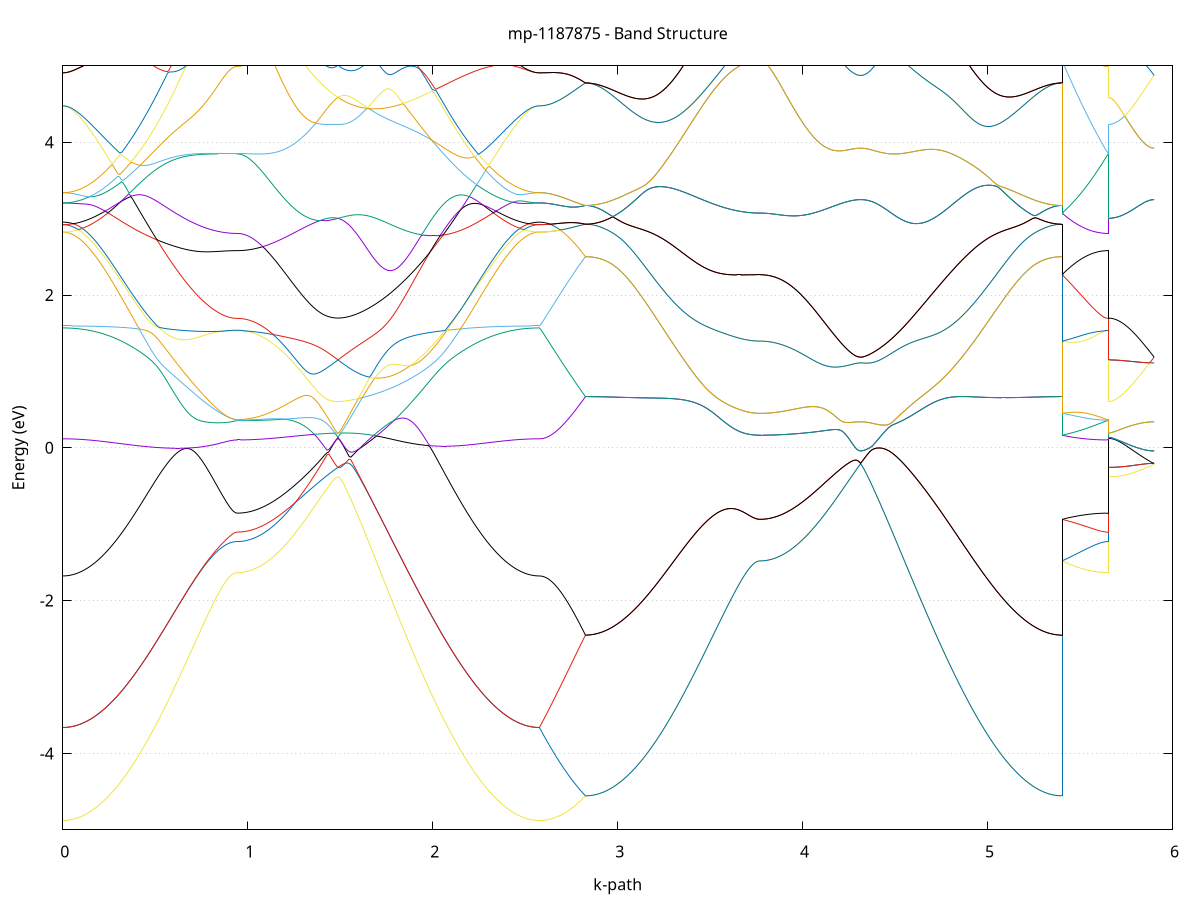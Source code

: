 set title 'mp-1187875 - Band Structure'
set xlabel 'k-path'
set ylabel 'Energy (eV)'
set grid y
set yrange [-5:5]
set terminal png size 800,600
set output 'mp-1187875_bands_gnuplot.png'
plot '-' using 1:2 with lines notitle, '-' using 1:2 with lines notitle, '-' using 1:2 with lines notitle, '-' using 1:2 with lines notitle, '-' using 1:2 with lines notitle, '-' using 1:2 with lines notitle, '-' using 1:2 with lines notitle, '-' using 1:2 with lines notitle, '-' using 1:2 with lines notitle, '-' using 1:2 with lines notitle, '-' using 1:2 with lines notitle, '-' using 1:2 with lines notitle, '-' using 1:2 with lines notitle, '-' using 1:2 with lines notitle, '-' using 1:2 with lines notitle, '-' using 1:2 with lines notitle, '-' using 1:2 with lines notitle, '-' using 1:2 with lines notitle, '-' using 1:2 with lines notitle, '-' using 1:2 with lines notitle, '-' using 1:2 with lines notitle, '-' using 1:2 with lines notitle, '-' using 1:2 with lines notitle, '-' using 1:2 with lines notitle, '-' using 1:2 with lines notitle, '-' using 1:2 with lines notitle, '-' using 1:2 with lines notitle, '-' using 1:2 with lines notitle, '-' using 1:2 with lines notitle, '-' using 1:2 with lines notitle, '-' using 1:2 with lines notitle, '-' using 1:2 with lines notitle, '-' using 1:2 with lines notitle, '-' using 1:2 with lines notitle, '-' using 1:2 with lines notitle, '-' using 1:2 with lines notitle, '-' using 1:2 with lines notitle, '-' using 1:2 with lines notitle, '-' using 1:2 with lines notitle, '-' using 1:2 with lines notitle, '-' using 1:2 with lines notitle, '-' using 1:2 with lines notitle, '-' using 1:2 with lines notitle, '-' using 1:2 with lines notitle, '-' using 1:2 with lines notitle, '-' using 1:2 with lines notitle, '-' using 1:2 with lines notitle, '-' using 1:2 with lines notitle
0.000000 -23.307408
0.009929 -23.307408
0.019857 -23.307308
0.029786 -23.307208
0.039715 -23.307008
0.049643 -23.306808
0.059572 -23.306608
0.069501 -23.306308
0.079429 -23.305908
0.089358 -23.305508
0.099287 -23.305108
0.109215 -23.304608
0.119144 -23.304108
0.129073 -23.303608
0.139001 -23.303008
0.148930 -23.302308
0.158859 -23.301608
0.168787 -23.300908
0.178716 -23.300108
0.188645 -23.299308
0.198573 -23.298508
0.208502 -23.297608
0.218430 -23.296608
0.228359 -23.295708
0.238288 -23.294708
0.248216 -23.293608
0.258145 -23.292608
0.268074 -23.291408
0.278002 -23.290308
0.287931 -23.289108
0.297860 -23.287908
0.307788 -23.286608
0.317717 -23.285408
0.327646 -23.284108
0.337574 -23.282708
0.347503 -23.281408
0.357432 -23.280008
0.367360 -23.278608
0.377289 -23.277208
0.387218 -23.275708
0.397146 -23.274308
0.407075 -23.272808
0.417004 -23.271308
0.426932 -23.269808
0.436861 -23.268308
0.446790 -23.266908
0.456718 -23.265408
0.466647 -23.264008
0.476576 -23.262508
0.486504 -23.261208
0.496433 -23.259908
0.506362 -23.258708
0.516290 -23.257608
0.526219 -23.256708
0.536148 -23.256008
0.546076 -23.255608
0.556005 -23.255508
0.565934 -23.255708
0.575862 -23.256208
0.585791 -23.257108
0.595720 -23.258208
0.605648 -23.259508
0.615577 -23.261108
0.625506 -23.262708
0.635434 -23.265108
0.645363 -23.267608
0.655292 -23.270108
0.665220 -23.272508
0.675149 -23.274908
0.685077 -23.277208
0.695006 -23.279508
0.704935 -23.281708
0.714863 -23.283808
0.724792 -23.285908
0.734721 -23.287908
0.744649 -23.289808
0.754578 -23.291608
0.764507 -23.293408
0.774435 -23.295108
0.784364 -23.296708
0.794293 -23.298208
0.804221 -23.299608
0.814150 -23.301008
0.824079 -23.302208
0.834007 -23.303408
0.843936 -23.304408
0.853865 -23.305408
0.863793 -23.306208
0.873722 -23.307008
0.883651 -23.307708
0.893579 -23.308208
0.903508 -23.308708
0.913437 -23.309008
0.923365 -23.309308
0.933294 -23.309408
0.943223 -23.309508
0.943223 -23.309508
0.953124 -23.309508
0.963025 -23.309408
0.972926 -23.309308
0.982828 -23.309108
0.992729 -23.308908
1.002630 -23.308608
1.012532 -23.308308
1.022433 -23.308008
1.032334 -23.307608
1.042235 -23.307108
1.052137 -23.306708
1.062038 -23.306108
1.071939 -23.305508
1.081840 -23.304908
1.091742 -23.304208
1.101643 -23.303508
1.111544 -23.302808
1.121445 -23.302008
1.131347 -23.301108
1.141248 -23.300308
1.151149 -23.299308
1.161051 -23.298408
1.170952 -23.297408
1.180853 -23.296308
1.190754 -23.295308
1.200656 -23.294108
1.210557 -23.293008
1.220458 -23.291808
1.230359 -23.290608
1.240261 -23.289308
1.250162 -23.288108
1.260063 -23.286708
1.269964 -23.285408
1.279866 -23.284008
1.289767 -23.282708
1.299668 -23.281208
1.309570 -23.279808
1.319471 -23.278408
1.329372 -23.276908
1.339273 -23.275408
1.349175 -23.273908
1.359076 -23.272508
1.368977 -23.271008
1.378878 -23.269508
1.388780 -23.268108
1.398681 -23.266708
1.408582 -23.265308
1.418483 -23.264008
1.428385 -23.262908
1.438286 -23.261808
1.448187 -23.260808
1.458089 -23.260108
1.467990 -23.259508
1.477891 -23.259208
1.487792 -23.259108
1.487792 -23.259108
1.497784 -23.259208
1.507777 -23.259508
1.517769 -23.260008
1.527761 -23.260508
1.537753 -23.261208
1.547745 -23.261908
1.557737 -23.262708
1.567729 -23.263508
1.577721 -23.264308
1.587713 -23.265108
1.597706 -23.265908
1.607698 -23.266608
1.617690 -23.267308
1.627682 -23.268008
1.637674 -23.268508
1.647666 -23.269108
1.657658 -23.269508
1.667650 -23.269908
1.677642 -23.270308
1.687635 -23.270508
1.697627 -23.270708
1.707619 -23.270808
1.717611 -23.270808
1.727603 -23.270708
1.737595 -23.270608
1.747587 -23.270408
1.757579 -23.270008
1.767571 -23.269608
1.777563 -23.269108
1.787556 -23.268608
1.797548 -23.267908
1.807540 -23.267208
1.817532 -23.266308
1.827524 -23.265408
1.837516 -23.264408
1.847508 -23.263408
1.857500 -23.262208
1.867492 -23.261008
1.877485 -23.259708
1.887477 -23.258308
1.897469 -23.256908
1.907461 -23.255408
1.917453 -23.253808
1.927445 -23.252108
1.937437 -23.250408
1.947429 -23.248708
1.957421 -23.246908
1.967414 -23.245008
1.977406 -23.243108
1.987398 -23.241408
1.997390 -23.243208
2.007382 -23.244908
2.017374 -23.246708
2.027366 -23.248408
2.037358 -23.250208
2.047350 -23.252008
2.057343 -23.253708
2.067335 -23.255408
2.077327 -23.257208
2.087319 -23.258908
2.097311 -23.260608
2.107303 -23.262308
2.117295 -23.263908
2.127287 -23.265608
2.137279 -23.267208
2.147271 -23.268808
2.157264 -23.270408
2.167256 -23.272008
2.177248 -23.273608
2.187240 -23.275108
2.197232 -23.276608
2.207224 -23.278108
2.217216 -23.279508
2.227208 -23.281008
2.237200 -23.282308
2.247193 -23.283708
2.257185 -23.285008
2.267177 -23.286308
2.277169 -23.287608
2.287161 -23.288908
2.297153 -23.290108
2.307145 -23.291208
2.317137 -23.292408
2.327129 -23.293508
2.337122 -23.294508
2.347114 -23.295508
2.357106 -23.296508
2.367098 -23.297508
2.377090 -23.298408
2.387082 -23.299208
2.397074 -23.300008
2.407066 -23.300808
2.417058 -23.301608
2.427051 -23.302308
2.437043 -23.302908
2.447035 -23.303508
2.457027 -23.304108
2.467019 -23.304608
2.477011 -23.305108
2.487003 -23.305508
2.496995 -23.305908
2.506987 -23.306308
2.516980 -23.306608
2.526972 -23.306808
2.536964 -23.307008
2.546956 -23.307208
2.556948 -23.307308
2.566940 -23.307408
2.576932 -23.307408
2.576932 -23.307408
2.586892 -23.307308
2.596852 -23.307108
2.606811 -23.306808
2.616771 -23.306408
2.626731 -23.305908
2.636690 -23.305208
2.646650 -23.304408
2.656610 -23.303508
2.666570 -23.302508
2.676529 -23.301408
2.686489 -23.300208
2.696449 -23.298808
2.706408 -23.297308
2.716368 -23.295808
2.726328 -23.294108
2.736287 -23.292308
2.746247 -23.290408
2.756207 -23.288408
2.766167 -23.286208
2.776126 -23.284008
2.786086 -23.281708
2.796046 -23.279308
2.806005 -23.276808
2.815965 -23.274208
2.825925 -23.271508
2.825925 -23.271508
2.835854 -23.271508
2.845782 -23.271408
2.855711 -23.271408
2.865639 -23.271308
2.875568 -23.271108
2.885497 -23.271008
2.895425 -23.270808
2.905354 -23.270608
2.915283 -23.270308
2.925211 -23.270008
2.935140 -23.269708
2.945069 -23.269408
2.954997 -23.269108
2.964926 -23.268708
2.974855 -23.268308
2.984783 -23.267808
2.994712 -23.267408
3.004641 -23.266908
3.014569 -23.266408
3.024498 -23.265908
3.034427 -23.265408
3.044355 -23.264808
3.054284 -23.264208
3.064213 -23.263608
3.074141 -23.263008
3.084070 -23.262408
3.093999 -23.261808
3.103927 -23.261208
3.113856 -23.260508
3.123785 -23.259908
3.133713 -23.259208
3.143642 -23.258608
3.153571 -23.257908
3.163499 -23.257308
3.173428 -23.256708
3.183357 -23.256008
3.193285 -23.255408
3.203214 -23.254908
3.213143 -23.254308
3.223071 -23.253808
3.233000 -23.253308
3.242929 -23.252808
3.252857 -23.252408
3.262786 -23.252008
3.272715 -23.251708
3.282643 -23.251508
3.292572 -23.251308
3.302501 -23.251208
3.312429 -23.251108
3.322358 -23.251208
3.332286 -23.251408
3.342215 -23.251608
3.352144 -23.252008
3.362072 -23.252408
3.372001 -23.253008
3.381930 -23.253608
3.391858 -23.254408
3.401787 -23.255308
3.411716 -23.256308
3.421644 -23.257408
3.431573 -23.258508
3.441502 -23.259808
3.451430 -23.261108
3.461359 -23.262508
3.471288 -23.264008
3.481216 -23.265508
3.491145 -23.267008
3.501074 -23.268608
3.511002 -23.270208
3.520931 -23.271808
3.530860 -23.273408
3.540788 -23.275008
3.550717 -23.276608
3.560646 -23.278208
3.570574 -23.279708
3.580503 -23.281208
3.590432 -23.282708
3.600360 -23.284108
3.610289 -23.285508
3.620218 -23.286808
3.630146 -23.288008
3.640075 -23.289208
3.650004 -23.290308
3.659932 -23.291308
3.669861 -23.292208
3.679790 -23.293108
3.689718 -23.293908
3.699647 -23.294508
3.709576 -23.295108
3.719504 -23.295708
3.729433 -23.296108
3.739362 -23.296408
3.749290 -23.296608
3.759219 -23.296808
3.769147 -23.296808
3.769147 -23.296808
3.779049 -23.296808
3.788950 -23.296708
3.798851 -23.296608
3.808753 -23.296508
3.818654 -23.296308
3.828555 -23.296008
3.838456 -23.295708
3.848358 -23.295408
3.858259 -23.295008
3.868160 -23.294608
3.878061 -23.294208
3.887963 -23.293708
3.897864 -23.293108
3.907765 -23.292508
3.917667 -23.291908
3.927568 -23.291208
3.937469 -23.290508
3.947370 -23.289808
3.957272 -23.289008
3.967173 -23.288208
3.977074 -23.287308
3.986975 -23.286408
3.996877 -23.285508
4.006778 -23.284508
4.016679 -23.283508
4.026580 -23.282508
4.036482 -23.281408
4.046383 -23.280308
4.056284 -23.279208
4.066186 -23.278108
4.076087 -23.276908
4.085988 -23.275708
4.095889 -23.274508
4.105791 -23.273208
4.115692 -23.271908
4.125593 -23.270708
4.135494 -23.269408
4.145396 -23.268108
4.155297 -23.266808
4.165198 -23.265408
4.175099 -23.264108
4.185001 -23.262808
4.194902 -23.261508
4.204803 -23.260208
4.214705 -23.259008
4.224606 -23.257808
4.234507 -23.256608
4.244408 -23.255508
4.254310 -23.254508
4.264211 -23.253608
4.274112 -23.252808
4.284013 -23.252208
4.293915 -23.251708
4.303816 -23.251408
4.313717 -23.251408
4.313717 -23.251408
4.323709 -23.251408
4.333701 -23.251708
4.343694 -23.252108
4.353686 -23.252508
4.363678 -23.253108
4.373670 -23.253608
4.383662 -23.254208
4.393654 -23.254808
4.403646 -23.255408
4.413638 -23.256008
4.423630 -23.256508
4.433622 -23.257008
4.443615 -23.257408
4.453607 -23.257708
4.463599 -23.258008
4.473591 -23.258308
4.483583 -23.258408
4.493575 -23.258508
4.503567 -23.258508
4.513559 -23.258408
4.523551 -23.258208
4.533544 -23.257908
4.543536 -23.257608
4.553528 -23.257208
4.563520 -23.256708
4.573512 -23.256108
4.583504 -23.255908
4.593496 -23.256008
4.603488 -23.256108
4.613480 -23.256108
4.623473 -23.256008
4.633465 -23.256008
4.643457 -23.255808
4.653449 -23.255608
4.663441 -23.255408
4.673433 -23.255108
4.683425 -23.254808
4.693417 -23.254408
4.703409 -23.254008
4.713402 -23.253608
4.723394 -23.253208
4.733386 -23.252808
4.743378 -23.252308
4.753370 -23.251908
4.763362 -23.251408
4.773354 -23.251008
4.783346 -23.250608
4.793338 -23.250208
4.803331 -23.249908
4.813323 -23.249608
4.823315 -23.249308
4.833307 -23.249108
4.843299 -23.248908
4.853291 -23.248808
4.863283 -23.248708
4.873275 -23.248708
4.883267 -23.248808
4.893259 -23.248908
4.903252 -23.249108
4.913244 -23.249308
4.923236 -23.249608
4.933228 -23.249908
4.943220 -23.250208
4.953212 -23.250608
4.963204 -23.251108
4.973196 -23.251608
4.983188 -23.252108
4.993181 -23.252608
5.003173 -23.253208
5.013165 -23.253808
5.023157 -23.254408
5.033149 -23.255108
5.043141 -23.255708
5.053133 -23.256408
5.063125 -23.257008
5.073117 -23.257708
5.083110 -23.258408
5.093102 -23.259008
5.103094 -23.259708
5.113086 -23.260408
5.123078 -23.261008
5.133070 -23.261708
5.143062 -23.262308
5.153054 -23.262908
5.163046 -23.263508
5.173039 -23.264108
5.183031 -23.264708
5.193023 -23.265308
5.203015 -23.265808
5.213007 -23.266308
5.222999 -23.266908
5.232991 -23.267308
5.242983 -23.267808
5.252975 -23.268208
5.262967 -23.268608
5.272960 -23.269008
5.282952 -23.269408
5.292944 -23.269708
5.302936 -23.270008
5.312928 -23.270308
5.322920 -23.270608
5.332912 -23.270808
5.342904 -23.271008
5.352896 -23.271108
5.362889 -23.271308
5.372881 -23.271408
5.382873 -23.271408
5.392865 -23.271508
5.402857 -23.271508
5.402857 -23.296808
5.412817 -23.297508
5.422776 -23.298208
5.432736 -23.298908
5.442696 -23.299708
5.452656 -23.300408
5.462615 -23.301208
5.472575 -23.302008
5.482535 -23.302708
5.492494 -23.303408
5.502454 -23.304108
5.512414 -23.304708
5.522373 -23.305408
5.532333 -23.306008
5.542293 -23.306508
5.552253 -23.307008
5.562212 -23.307508
5.572172 -23.307908
5.582132 -23.308308
5.592091 -23.308608
5.602051 -23.308908
5.612011 -23.309108
5.621971 -23.309308
5.631930 -23.309408
5.641890 -23.309508
5.651850 -23.309508
5.651850 -23.259108
5.661809 -23.259108
5.671769 -23.259008
5.681729 -23.258808
5.691689 -23.258608
5.701648 -23.258308
5.711608 -23.258008
5.721568 -23.257608
5.731527 -23.257108
5.741487 -23.256608
5.751447 -23.256008
5.761407 -23.255408
5.771366 -23.254708
5.781326 -23.253908
5.791286 -23.253108
5.801245 -23.252208
5.811205 -23.251308
5.821165 -23.250408
5.831124 -23.250208
5.841084 -23.250508
5.851044 -23.250808
5.861004 -23.251008
5.870963 -23.251108
5.880923 -23.251308
5.890883 -23.251308
5.900842 -23.251408
e
0.000000 -23.187808
0.009929 -23.187808
0.019857 -23.187808
0.029786 -23.187808
0.039715 -23.187808
0.049643 -23.187908
0.059572 -23.187908
0.069501 -23.188008
0.079429 -23.188108
0.089358 -23.188108
0.099287 -23.188208
0.109215 -23.188308
0.119144 -23.188508
0.129073 -23.188608
0.139001 -23.188808
0.148930 -23.188908
0.158859 -23.189108
0.168787 -23.189308
0.178716 -23.189608
0.188645 -23.189808
0.198573 -23.190108
0.208502 -23.190508
0.218430 -23.190808
0.228359 -23.191208
0.238288 -23.191608
0.248216 -23.192108
0.258145 -23.192608
0.268074 -23.193208
0.278002 -23.193808
0.287931 -23.194508
0.297860 -23.195208
0.307788 -23.196008
0.317717 -23.196808
0.327646 -23.197708
0.337574 -23.198708
0.347503 -23.199708
0.357432 -23.200808
0.367360 -23.202008
0.377289 -23.203308
0.387218 -23.204608
0.397146 -23.205908
0.407075 -23.207408
0.417004 -23.208908
0.426932 -23.210708
0.436861 -23.212908
0.446790 -23.215308
0.456718 -23.217708
0.466647 -23.220108
0.476576 -23.222608
0.486504 -23.225208
0.496433 -23.227808
0.506362 -23.230408
0.516290 -23.233008
0.526219 -23.235708
0.536148 -23.238408
0.546076 -23.241108
0.556005 -23.243808
0.565934 -23.246608
0.575862 -23.249308
0.585791 -23.252008
0.595720 -23.254608
0.605648 -23.257308
0.615577 -23.259908
0.625506 -23.262508
0.635434 -23.264508
0.645363 -23.266308
0.655292 -23.268108
0.665220 -23.270008
0.675149 -23.271808
0.685077 -23.273708
0.695006 -23.275508
0.704935 -23.277308
0.714863 -23.279108
0.724792 -23.280908
0.734721 -23.282608
0.744649 -23.284208
0.754578 -23.285808
0.764507 -23.287308
0.774435 -23.288808
0.784364 -23.290208
0.794293 -23.291508
0.804221 -23.292708
0.814150 -23.293908
0.824079 -23.295008
0.834007 -23.296008
0.843936 -23.297008
0.853865 -23.297808
0.863793 -23.298608
0.873722 -23.299308
0.883651 -23.299808
0.893579 -23.300308
0.903508 -23.300808
0.913437 -23.301108
0.923365 -23.301308
0.933294 -23.301408
0.943223 -23.301508
0.943223 -23.301508
0.953124 -23.301508
0.963025 -23.301408
0.972926 -23.301308
0.982828 -23.301108
0.992729 -23.300908
1.002630 -23.300608
1.012532 -23.300308
1.022433 -23.299908
1.032334 -23.299508
1.042235 -23.299008
1.052137 -23.298508
1.062038 -23.297908
1.071939 -23.297308
1.081840 -23.296708
1.091742 -23.296008
1.101643 -23.295208
1.111544 -23.294408
1.121445 -23.293608
1.131347 -23.292708
1.141248 -23.291808
1.151149 -23.290808
1.161051 -23.289808
1.170952 -23.288808
1.180853 -23.287708
1.190754 -23.286508
1.200656 -23.285308
1.210557 -23.284108
1.220458 -23.282908
1.230359 -23.281608
1.240261 -23.280308
1.250162 -23.278908
1.260063 -23.277508
1.269964 -23.276108
1.279866 -23.274608
1.289767 -23.273108
1.299668 -23.271608
1.309570 -23.270008
1.319471 -23.268408
1.329372 -23.266808
1.339273 -23.265108
1.349175 -23.263508
1.359076 -23.261808
1.368977 -23.260108
1.378878 -23.258308
1.388780 -23.256608
1.398681 -23.254808
1.408582 -23.253008
1.418483 -23.251208
1.428385 -23.249408
1.438286 -23.247608
1.448187 -23.245708
1.458089 -23.243908
1.467990 -23.242108
1.477891 -23.240208
1.487792 -23.238408
1.487792 -23.238408
1.497784 -23.240208
1.507777 -23.242008
1.517769 -23.243708
1.527761 -23.245408
1.537753 -23.247008
1.547745 -23.248608
1.557737 -23.250108
1.567729 -23.251508
1.577721 -23.252808
1.587713 -23.254108
1.597706 -23.255308
1.607698 -23.256508
1.617690 -23.257508
1.627682 -23.258508
1.637674 -23.259408
1.647666 -23.260208
1.657658 -23.260908
1.667650 -23.261508
1.677642 -23.262108
1.687635 -23.262608
1.697627 -23.262908
1.707619 -23.263208
1.717611 -23.263408
1.727603 -23.263508
1.737595 -23.263508
1.747587 -23.263508
1.757579 -23.263308
1.767571 -23.263108
1.777563 -23.262708
1.787556 -23.262308
1.797548 -23.261808
1.807540 -23.261208
1.817532 -23.260508
1.827524 -23.259708
1.837516 -23.258908
1.847508 -23.258008
1.857500 -23.257008
1.867492 -23.255908
1.877485 -23.254708
1.887477 -23.253508
1.897469 -23.252208
1.907461 -23.250908
1.917453 -23.249508
1.927445 -23.248008
1.937437 -23.246508
1.947429 -23.244908
1.957421 -23.243308
1.967414 -23.241608
1.977406 -23.239908
1.987398 -23.241108
1.997390 -23.239208
2.007382 -23.237108
2.017374 -23.235108
2.027366 -23.233008
2.037358 -23.230908
2.047350 -23.228808
2.057343 -23.226708
2.067335 -23.224608
2.077327 -23.222508
2.087319 -23.220408
2.097311 -23.218408
2.107303 -23.216708
2.117295 -23.215008
2.127287 -23.213308
2.137279 -23.211708
2.147271 -23.210108
2.157264 -23.208608
2.167256 -23.207208
2.177248 -23.205808
2.187240 -23.204408
2.197232 -23.203208
2.207224 -23.202008
2.217216 -23.200808
2.227208 -23.199708
2.237200 -23.198708
2.247193 -23.197808
2.257185 -23.196908
2.267177 -23.196008
2.277169 -23.195308
2.287161 -23.194508
2.297153 -23.193908
2.307145 -23.193308
2.317137 -23.192708
2.327129 -23.192208
2.337122 -23.191708
2.347114 -23.191308
2.357106 -23.190908
2.367098 -23.190508
2.377090 -23.190208
2.387082 -23.189908
2.397074 -23.189608
2.407066 -23.189408
2.417058 -23.189108
2.427051 -23.188908
2.437043 -23.188808
2.447035 -23.188608
2.457027 -23.188508
2.467019 -23.188308
2.477011 -23.188208
2.487003 -23.188108
2.496995 -23.188108
2.506987 -23.188008
2.516980 -23.187908
2.526972 -23.187908
2.536964 -23.187808
2.546956 -23.187808
2.556948 -23.187808
2.566940 -23.187808
2.576932 -23.187808
2.576932 -23.187808
2.586892 -23.189308
2.596852 -23.192408
2.606811 -23.195908
2.616771 -23.199608
2.626731 -23.203408
2.636690 -23.207208
2.646650 -23.211008
2.656610 -23.214808
2.666570 -23.218608
2.676529 -23.222308
2.686489 -23.226008
2.696449 -23.229608
2.706408 -23.233208
2.716368 -23.236808
2.726328 -23.240308
2.736287 -23.243708
2.746247 -23.247108
2.756207 -23.250408
2.766167 -23.253608
2.776126 -23.256808
2.786086 -23.259908
2.796046 -23.262908
2.806005 -23.265908
2.815965 -23.268708
2.825925 -23.271508
2.825925 -23.271508
2.835854 -23.271508
2.845782 -23.271408
2.855711 -23.271408
2.865639 -23.271308
2.875568 -23.271108
2.885497 -23.271008
2.895425 -23.270808
2.905354 -23.270608
2.915283 -23.270308
2.925211 -23.270008
2.935140 -23.269708
2.945069 -23.269408
2.954997 -23.269108
2.964926 -23.268708
2.974855 -23.268308
2.984783 -23.267808
2.994712 -23.267408
3.004641 -23.266908
3.014569 -23.266408
3.024498 -23.265908
3.034427 -23.265408
3.044355 -23.264808
3.054284 -23.264208
3.064213 -23.263608
3.074141 -23.263008
3.084070 -23.262408
3.093999 -23.261808
3.103927 -23.261208
3.113856 -23.260508
3.123785 -23.259908
3.133713 -23.259208
3.143642 -23.258608
3.153571 -23.257908
3.163499 -23.257308
3.173428 -23.256708
3.183357 -23.256008
3.193285 -23.255408
3.203214 -23.254908
3.213143 -23.254308
3.223071 -23.253808
3.233000 -23.253308
3.242929 -23.252808
3.252857 -23.252408
3.262786 -23.252008
3.272715 -23.251708
3.282643 -23.251508
3.292572 -23.251308
3.302501 -23.251208
3.312429 -23.251108
3.322358 -23.251208
3.332286 -23.251408
3.342215 -23.251608
3.352144 -23.252008
3.362072 -23.252408
3.372001 -23.253008
3.381930 -23.253608
3.391858 -23.254408
3.401787 -23.255308
3.411716 -23.256308
3.421644 -23.257408
3.431573 -23.258508
3.441502 -23.259808
3.451430 -23.261108
3.461359 -23.262508
3.471288 -23.264008
3.481216 -23.265508
3.491145 -23.267008
3.501074 -23.268608
3.511002 -23.270208
3.520931 -23.271808
3.530860 -23.273408
3.540788 -23.275008
3.550717 -23.276608
3.560646 -23.278208
3.570574 -23.279708
3.580503 -23.281208
3.590432 -23.282708
3.600360 -23.284108
3.610289 -23.285508
3.620218 -23.286808
3.630146 -23.288008
3.640075 -23.289208
3.650004 -23.290308
3.659932 -23.291308
3.669861 -23.292208
3.679790 -23.293108
3.689718 -23.293908
3.699647 -23.294508
3.709576 -23.295108
3.719504 -23.295708
3.729433 -23.296108
3.739362 -23.296408
3.749290 -23.296608
3.759219 -23.296808
3.769147 -23.296808
3.769147 -23.296808
3.779049 -23.296808
3.788950 -23.296708
3.798851 -23.296608
3.808753 -23.296508
3.818654 -23.296308
3.828555 -23.296008
3.838456 -23.295708
3.848358 -23.295408
3.858259 -23.295008
3.868160 -23.294608
3.878061 -23.294208
3.887963 -23.293708
3.897864 -23.293108
3.907765 -23.292508
3.917667 -23.291908
3.927568 -23.291208
3.937469 -23.290508
3.947370 -23.289808
3.957272 -23.289008
3.967173 -23.288208
3.977074 -23.287308
3.986975 -23.286408
3.996877 -23.285508
4.006778 -23.284508
4.016679 -23.283508
4.026580 -23.282508
4.036482 -23.281408
4.046383 -23.280308
4.056284 -23.279208
4.066186 -23.278108
4.076087 -23.276908
4.085988 -23.275708
4.095889 -23.274508
4.105791 -23.273208
4.115692 -23.271908
4.125593 -23.270708
4.135494 -23.269408
4.145396 -23.268108
4.155297 -23.266808
4.165198 -23.265408
4.175099 -23.264108
4.185001 -23.262808
4.194902 -23.261508
4.204803 -23.260208
4.214705 -23.259008
4.224606 -23.257808
4.234507 -23.256608
4.244408 -23.255508
4.254310 -23.254508
4.264211 -23.253608
4.274112 -23.252808
4.284013 -23.252208
4.293915 -23.251708
4.303816 -23.251408
4.313717 -23.251408
4.313717 -23.251408
4.323709 -23.251408
4.333701 -23.251708
4.343694 -23.252108
4.353686 -23.252508
4.363678 -23.253108
4.373670 -23.253608
4.383662 -23.254208
4.393654 -23.254808
4.403646 -23.255408
4.413638 -23.256008
4.423630 -23.256508
4.433622 -23.257008
4.443615 -23.257408
4.453607 -23.257708
4.463599 -23.258008
4.473591 -23.258308
4.483583 -23.258408
4.493575 -23.258508
4.503567 -23.258508
4.513559 -23.258408
4.523551 -23.258208
4.533544 -23.257908
4.543536 -23.257608
4.553528 -23.257208
4.563520 -23.256708
4.573512 -23.256108
4.583504 -23.255908
4.593496 -23.256008
4.603488 -23.256108
4.613480 -23.256108
4.623473 -23.256008
4.633465 -23.256008
4.643457 -23.255808
4.653449 -23.255608
4.663441 -23.255408
4.673433 -23.255108
4.683425 -23.254808
4.693417 -23.254408
4.703409 -23.254008
4.713402 -23.253608
4.723394 -23.253208
4.733386 -23.252808
4.743378 -23.252308
4.753370 -23.251908
4.763362 -23.251408
4.773354 -23.251008
4.783346 -23.250608
4.793338 -23.250208
4.803331 -23.249908
4.813323 -23.249608
4.823315 -23.249308
4.833307 -23.249108
4.843299 -23.248908
4.853291 -23.248808
4.863283 -23.248708
4.873275 -23.248708
4.883267 -23.248808
4.893259 -23.248908
4.903252 -23.249108
4.913244 -23.249308
4.923236 -23.249608
4.933228 -23.249908
4.943220 -23.250208
4.953212 -23.250608
4.963204 -23.251108
4.973196 -23.251608
4.983188 -23.252108
4.993181 -23.252608
5.003173 -23.253208
5.013165 -23.253808
5.023157 -23.254408
5.033149 -23.255108
5.043141 -23.255708
5.053133 -23.256408
5.063125 -23.257008
5.073117 -23.257708
5.083110 -23.258408
5.093102 -23.259008
5.103094 -23.259708
5.113086 -23.260408
5.123078 -23.261008
5.133070 -23.261708
5.143062 -23.262308
5.153054 -23.262908
5.163046 -23.263508
5.173039 -23.264108
5.183031 -23.264708
5.193023 -23.265308
5.203015 -23.265808
5.213007 -23.266308
5.222999 -23.266908
5.232991 -23.267308
5.242983 -23.267808
5.252975 -23.268208
5.262967 -23.268608
5.272960 -23.269008
5.282952 -23.269408
5.292944 -23.269708
5.302936 -23.270008
5.312928 -23.270308
5.322920 -23.270608
5.332912 -23.270808
5.342904 -23.271008
5.352896 -23.271108
5.362889 -23.271308
5.372881 -23.271408
5.382873 -23.271408
5.392865 -23.271508
5.402857 -23.271508
5.402857 -23.296808
5.412817 -23.296208
5.422776 -23.295808
5.432736 -23.295408
5.442696 -23.295208
5.452656 -23.295108
5.462615 -23.295208
5.472575 -23.295408
5.482535 -23.295708
5.492494 -23.296108
5.502454 -23.296608
5.512414 -23.297108
5.522373 -23.297608
5.532333 -23.298108
5.542293 -23.298608
5.552253 -23.299008
5.562212 -23.299508
5.572172 -23.299908
5.582132 -23.300308
5.592091 -23.300608
5.602051 -23.300808
5.612011 -23.301108
5.621971 -23.301308
5.631930 -23.301408
5.641890 -23.301508
5.651850 -23.301508
5.651850 -23.238408
5.661809 -23.238808
5.671769 -23.239608
5.681729 -23.240508
5.691689 -23.241408
5.701648 -23.242208
5.711608 -23.243108
5.721568 -23.243908
5.731527 -23.244708
5.741487 -23.245408
5.751447 -23.246108
5.761407 -23.246808
5.771366 -23.247408
5.781326 -23.248008
5.791286 -23.248508
5.801245 -23.249008
5.811205 -23.249408
5.821165 -23.249808
5.831124 -23.250208
5.841084 -23.250508
5.851044 -23.250808
5.861004 -23.251008
5.870963 -23.251108
5.880923 -23.251308
5.890883 -23.251308
5.900842 -23.251408
e
0.000000 -23.178708
0.009929 -23.178708
0.019857 -23.178708
0.029786 -23.178708
0.039715 -23.178808
0.049643 -23.178808
0.059572 -23.178908
0.069501 -23.179008
0.079429 -23.179108
0.089358 -23.179208
0.099287 -23.179308
0.109215 -23.179508
0.119144 -23.179708
0.129073 -23.179808
0.139001 -23.180108
0.148930 -23.180308
0.158859 -23.180608
0.168787 -23.180908
0.178716 -23.181208
0.188645 -23.181608
0.198573 -23.182008
0.208502 -23.182508
0.218430 -23.183008
0.228359 -23.183608
0.238288 -23.184208
0.248216 -23.184808
0.258145 -23.185608
0.268074 -23.186408
0.278002 -23.187208
0.287931 -23.188208
0.297860 -23.189208
0.307788 -23.190308
0.317717 -23.191508
0.327646 -23.192808
0.337574 -23.194208
0.347503 -23.195608
0.357432 -23.197208
0.367360 -23.198908
0.377289 -23.200608
0.387218 -23.202408
0.397146 -23.204408
0.407075 -23.206408
0.417004 -23.208508
0.426932 -23.210408
0.436861 -23.212008
0.446790 -23.213708
0.456718 -23.215308
0.466647 -23.217008
0.476576 -23.218708
0.486504 -23.220408
0.496433 -23.222008
0.506362 -23.223608
0.516290 -23.225008
0.526219 -23.226308
0.536148 -23.227508
0.546076 -23.228308
0.556005 -23.228908
0.565934 -23.229108
0.575862 -23.229008
0.585791 -23.228508
0.595720 -23.227808
0.605648 -23.226808
0.615577 -23.225708
0.625506 -23.226408
0.635434 -23.229008
0.645363 -23.231508
0.655292 -23.234008
0.665220 -23.236408
0.675149 -23.238708
0.685077 -23.241008
0.695006 -23.243208
0.704935 -23.245408
0.714863 -23.247408
0.724792 -23.249508
0.734721 -23.251408
0.744649 -23.253308
0.754578 -23.255108
0.764507 -23.256808
0.774435 -23.258408
0.784364 -23.260008
0.794293 -23.261508
0.804221 -23.262808
0.814150 -23.264108
0.824079 -23.265308
0.834007 -23.266508
0.843936 -23.267508
0.853865 -23.268408
0.863793 -23.269208
0.873722 -23.270008
0.883651 -23.270608
0.893579 -23.271208
0.903508 -23.271608
0.913437 -23.272008
0.923365 -23.272208
0.933294 -23.272408
0.943223 -23.272408
0.943223 -23.272408
0.953124 -23.272408
0.963025 -23.272308
0.972926 -23.272208
0.982828 -23.272108
0.992729 -23.271908
1.002630 -23.271608
1.012532 -23.271408
1.022433 -23.271008
1.032334 -23.270708
1.042235 -23.270308
1.052137 -23.269808
1.062038 -23.269408
1.071939 -23.268808
1.081840 -23.268308
1.091742 -23.267708
1.101643 -23.267008
1.111544 -23.266308
1.121445 -23.265608
1.131347 -23.264908
1.141248 -23.264108
1.151149 -23.263308
1.161051 -23.262408
1.170952 -23.261508
1.180853 -23.260608
1.190754 -23.259608
1.200656 -23.258608
1.210557 -23.257608
1.220458 -23.256608
1.230359 -23.255508
1.240261 -23.254408
1.250162 -23.253308
1.260063 -23.252108
1.269964 -23.251008
1.279866 -23.249808
1.289767 -23.248608
1.299668 -23.247408
1.309570 -23.246208
1.319471 -23.245008
1.329372 -23.243808
1.339273 -23.242608
1.349175 -23.241508
1.359076 -23.240308
1.368977 -23.239208
1.378878 -23.238208
1.388780 -23.237208
1.398681 -23.237008
1.408582 -23.237108
1.418483 -23.237308
1.428385 -23.237408
1.438286 -23.237508
1.448187 -23.237608
1.458089 -23.237508
1.467990 -23.237208
1.477891 -23.236808
1.487792 -23.238408
1.487792 -23.238408
1.497784 -23.237008
1.507777 -23.237808
1.517769 -23.238708
1.527761 -23.239608
1.537753 -23.240508
1.547745 -23.241308
1.557737 -23.242208
1.567729 -23.243008
1.577721 -23.243708
1.587713 -23.244408
1.597706 -23.245008
1.607698 -23.245508
1.617690 -23.246008
1.627682 -23.246408
1.637674 -23.246708
1.647666 -23.246908
1.657658 -23.247108
1.667650 -23.247108
1.677642 -23.247108
1.687635 -23.246908
1.697627 -23.246708
1.707619 -23.246408
1.717611 -23.245908
1.727603 -23.245408
1.737595 -23.244808
1.747587 -23.244108
1.757579 -23.243308
1.767571 -23.242408
1.777563 -23.241408
1.787556 -23.240308
1.797548 -23.239008
1.807540 -23.237708
1.817532 -23.236308
1.827524 -23.234908
1.837516 -23.233308
1.847508 -23.231608
1.857500 -23.229808
1.867492 -23.228008
1.877485 -23.226008
1.887477 -23.224308
1.897469 -23.225908
1.907461 -23.227608
1.917453 -23.229308
1.927445 -23.230908
1.937437 -23.232708
1.947429 -23.234408
1.957421 -23.236108
1.967414 -23.237908
1.977406 -23.239608
1.987398 -23.238208
1.997390 -23.236408
2.007382 -23.234608
2.017374 -23.232808
2.027366 -23.231008
2.037358 -23.229208
2.047350 -23.227408
2.057343 -23.225508
2.067335 -23.223708
2.077327 -23.221908
2.087319 -23.220108
2.097311 -23.218308
2.107303 -23.216308
2.117295 -23.214208
2.127287 -23.212208
2.137279 -23.210308
2.147271 -23.208408
2.157264 -23.206508
2.167256 -23.204708
2.177248 -23.202908
2.187240 -23.201208
2.197232 -23.199608
2.207224 -23.198008
2.217216 -23.196508
2.227208 -23.195108
2.237200 -23.193708
2.247193 -23.192508
2.257185 -23.191308
2.267177 -23.190108
2.277169 -23.189108
2.287161 -23.188108
2.297153 -23.187208
2.307145 -23.186308
2.317137 -23.185608
2.327129 -23.184808
2.337122 -23.184208
2.347114 -23.183608
2.357106 -23.183008
2.367098 -23.182508
2.377090 -23.182108
2.387082 -23.181608
2.397074 -23.181308
2.407066 -23.180908
2.417058 -23.180608
2.427051 -23.180308
2.437043 -23.180108
2.447035 -23.179908
2.457027 -23.179708
2.467019 -23.179508
2.477011 -23.179308
2.487003 -23.179208
2.496995 -23.179108
2.506987 -23.179008
2.516980 -23.178908
2.526972 -23.178808
2.536964 -23.178808
2.546956 -23.178708
2.556948 -23.178708
2.566940 -23.178708
2.576932 -23.178708
2.576932 -23.178708
2.586892 -23.177208
2.596852 -23.174108
2.606811 -23.170508
2.616771 -23.166708
2.626731 -23.162908
2.636690 -23.159108
2.646650 -23.155208
2.656610 -23.151408
2.666570 -23.147608
2.676529 -23.143808
2.686489 -23.140008
2.696449 -23.136208
2.706408 -23.132608
2.716368 -23.128908
2.726328 -23.125308
2.736287 -23.121708
2.746247 -23.118308
2.756207 -23.114808
2.766167 -23.111408
2.776126 -23.108108
2.786086 -23.104908
2.796046 -23.101808
2.806005 -23.098708
2.815965 -23.095708
2.825925 -23.092808
2.825925 -23.092808
2.835854 -23.092808
2.845782 -23.092908
2.855711 -23.093008
2.865639 -23.093208
2.875568 -23.093508
2.885497 -23.093808
2.895425 -23.094208
2.905354 -23.094608
2.915283 -23.095208
2.925211 -23.095808
2.935140 -23.096608
2.945069 -23.097408
2.954997 -23.098408
2.964926 -23.099508
2.974855 -23.100708
2.984783 -23.102108
2.994712 -23.103508
3.004641 -23.105208
3.014569 -23.106908
3.024498 -23.108708
3.034427 -23.110708
3.044355 -23.112808
3.054284 -23.114908
3.064213 -23.117208
3.074141 -23.119508
3.084070 -23.121908
3.093999 -23.124408
3.103927 -23.127008
3.113856 -23.129608
3.123785 -23.132408
3.133713 -23.135108
3.143642 -23.138008
3.153571 -23.140908
3.163499 -23.143808
3.173428 -23.146808
3.183357 -23.149808
3.193285 -23.152908
3.203214 -23.156008
3.213143 -23.159208
3.223071 -23.162308
3.233000 -23.165508
3.242929 -23.168708
3.252857 -23.172008
3.262786 -23.175208
3.272715 -23.178508
3.282643 -23.181708
3.292572 -23.185008
3.302501 -23.188308
3.312429 -23.191508
3.322358 -23.194808
3.332286 -23.198008
3.342215 -23.201208
3.352144 -23.204408
3.362072 -23.207508
3.372001 -23.210608
3.381930 -23.213708
3.391858 -23.216708
3.401787 -23.219708
3.411716 -23.222708
3.421644 -23.225608
3.431573 -23.228408
3.441502 -23.231208
3.451430 -23.234008
3.461359 -23.236608
3.471288 -23.239208
3.481216 -23.241808
3.491145 -23.244208
3.501074 -23.246608
3.511002 -23.248908
3.520931 -23.251208
3.530860 -23.253308
3.540788 -23.255408
3.550717 -23.257408
3.560646 -23.259308
3.570574 -23.261208
3.580503 -23.262908
3.590432 -23.264608
3.600360 -23.266208
3.610289 -23.267708
3.620218 -23.269108
3.630146 -23.270508
3.640075 -23.271708
3.650004 -23.272908
3.659932 -23.273908
3.669861 -23.274908
3.679790 -23.275808
3.689718 -23.276608
3.699647 -23.277308
3.709576 -23.277908
3.719504 -23.278408
3.729433 -23.278808
3.739362 -23.279208
3.749290 -23.279408
3.759219 -23.279508
3.769147 -23.279608
3.769147 -23.279608
3.779049 -23.279608
3.788950 -23.279508
3.798851 -23.279408
3.808753 -23.279208
3.818654 -23.279008
3.828555 -23.278808
3.838456 -23.278508
3.848358 -23.278208
3.858259 -23.277808
3.868160 -23.277408
3.878061 -23.276908
3.887963 -23.276408
3.897864 -23.275808
3.907765 -23.275208
3.917667 -23.274608
3.927568 -23.273908
3.937469 -23.273208
3.947370 -23.272508
3.957272 -23.271708
3.967173 -23.270908
3.977074 -23.270008
3.986975 -23.269108
3.996877 -23.268208
4.006778 -23.267208
4.016679 -23.266208
4.026580 -23.265208
4.036482 -23.264108
4.046383 -23.263008
4.056284 -23.261908
4.066186 -23.260808
4.076087 -23.259708
4.085988 -23.258508
4.095889 -23.257308
4.105791 -23.256108
4.115692 -23.254908
4.125593 -23.253708
4.135494 -23.252508
4.145396 -23.251408
4.155297 -23.250208
4.165198 -23.249108
4.175099 -23.248008
4.185001 -23.246908
4.194902 -23.245908
4.204803 -23.245008
4.214705 -23.244208
4.224606 -23.243408
4.234507 -23.242808
4.244408 -23.242308
4.254310 -23.241908
4.264211 -23.241608
4.274112 -23.241408
4.284013 -23.241308
4.293915 -23.241208
4.303816 -23.241108
4.313717 -23.241108
4.313717 -23.241108
4.323709 -23.241108
4.333701 -23.241208
4.343694 -23.241408
4.353686 -23.241608
4.363678 -23.242008
4.373670 -23.242408
4.383662 -23.243008
4.393654 -23.243608
4.403646 -23.244408
4.413638 -23.245208
4.423630 -23.246008
4.433622 -23.246808
4.443615 -23.247708
4.453607 -23.248508
4.463599 -23.249408
4.473591 -23.250208
4.483583 -23.250908
4.493575 -23.251708
4.503567 -23.252408
4.513559 -23.253008
4.523551 -23.253608
4.533544 -23.254108
4.543536 -23.254508
4.553528 -23.254908
4.563520 -23.255308
4.573512 -23.255508
4.583504 -23.255208
4.593496 -23.254408
4.603488 -23.253508
4.613480 -23.252508
4.623473 -23.251408
4.633465 -23.250308
4.643457 -23.249008
4.653449 -23.247608
4.663441 -23.246208
4.673433 -23.244608
4.683425 -23.243008
4.693417 -23.241208
4.703409 -23.239408
4.713402 -23.237508
4.723394 -23.235608
4.733386 -23.233508
4.743378 -23.231408
4.753370 -23.229108
4.763362 -23.226908
4.773354 -23.224508
4.783346 -23.222108
4.793338 -23.219608
4.803331 -23.217008
4.813323 -23.214408
4.823315 -23.211708
4.833307 -23.209008
4.843299 -23.206308
4.853291 -23.203408
4.863283 -23.200608
4.873275 -23.197708
4.883267 -23.194708
4.893259 -23.191808
4.903252 -23.188808
4.913244 -23.185708
4.923236 -23.182708
4.933228 -23.179708
4.943220 -23.176608
4.953212 -23.173508
4.963204 -23.170508
4.973196 -23.167408
4.983188 -23.164308
4.993181 -23.161308
5.003173 -23.158208
5.013165 -23.155208
5.023157 -23.152308
5.033149 -23.149308
5.043141 -23.146408
5.053133 -23.143508
5.063125 -23.140708
5.073117 -23.137908
5.083110 -23.135208
5.093102 -23.132508
5.103094 -23.129908
5.113086 -23.127408
5.123078 -23.124908
5.133070 -23.122508
5.143062 -23.120208
5.153054 -23.117908
5.163046 -23.115808
5.173039 -23.113708
5.183031 -23.111708
5.193023 -23.109808
5.203015 -23.108008
5.213007 -23.106308
5.222999 -23.104708
5.232991 -23.103208
5.242983 -23.101808
5.252975 -23.100508
5.262967 -23.099408
5.272960 -23.098308
5.282952 -23.097408
5.292944 -23.096608
5.302936 -23.095908
5.312928 -23.095208
5.322920 -23.094708
5.332912 -23.094208
5.342904 -23.093808
5.352896 -23.093508
5.362889 -23.093208
5.372881 -23.093008
5.382873 -23.092908
5.392865 -23.092808
5.402857 -23.092808
5.402857 -23.279608
5.412817 -23.280308
5.422776 -23.280808
5.432736 -23.281208
5.442696 -23.281508
5.452656 -23.281508
5.462615 -23.281408
5.472575 -23.281108
5.482535 -23.280708
5.492494 -23.280108
5.502454 -23.279508
5.512414 -23.278808
5.522373 -23.278208
5.532333 -23.277508
5.542293 -23.276808
5.552253 -23.276108
5.562212 -23.275508
5.572172 -23.274908
5.582132 -23.274308
5.592091 -23.273808
5.602051 -23.273408
5.612011 -23.273108
5.621971 -23.272808
5.631930 -23.272608
5.641890 -23.272408
5.651850 -23.272408
5.651850 -23.238408
5.661809 -23.238808
5.671769 -23.239608
5.681729 -23.240508
5.691689 -23.241408
5.701648 -23.242208
5.711608 -23.243108
5.721568 -23.243908
5.731527 -23.244708
5.741487 -23.245408
5.751447 -23.246108
5.761407 -23.246808
5.771366 -23.247408
5.781326 -23.248008
5.791286 -23.248508
5.801245 -23.249008
5.811205 -23.249408
5.821165 -23.249808
5.831124 -23.249408
5.841084 -23.248308
5.851044 -23.247208
5.861004 -23.246108
5.870963 -23.244908
5.880923 -23.243708
5.890883 -23.242408
5.900842 -23.241108
e
0.000000 -23.090008
0.009929 -23.090108
0.019857 -23.090208
0.029786 -23.090508
0.039715 -23.090908
0.049643 -23.091308
0.059572 -23.091908
0.069501 -23.092608
0.079429 -23.093408
0.089358 -23.094308
0.099287 -23.095308
0.109215 -23.096408
0.119144 -23.097608
0.129073 -23.098908
0.139001 -23.100308
0.148930 -23.101808
0.158859 -23.103408
0.168787 -23.105008
0.178716 -23.106808
0.188645 -23.108608
0.198573 -23.110508
0.208502 -23.112508
0.218430 -23.114508
0.228359 -23.116608
0.238288 -23.118808
0.248216 -23.121108
0.258145 -23.123408
0.268074 -23.125808
0.278002 -23.128208
0.287931 -23.130708
0.297860 -23.133308
0.307788 -23.135808
0.317717 -23.138508
0.327646 -23.141108
0.337574 -23.143808
0.347503 -23.146608
0.357432 -23.149408
0.367360 -23.152208
0.377289 -23.155008
0.387218 -23.157908
0.397146 -23.160708
0.407075 -23.163608
0.417004 -23.166508
0.426932 -23.169508
0.436861 -23.172408
0.446790 -23.175308
0.456718 -23.178308
0.466647 -23.181208
0.476576 -23.184208
0.486504 -23.187108
0.496433 -23.190108
0.506362 -23.193008
0.516290 -23.195908
0.526219 -23.198808
0.536148 -23.201708
0.546076 -23.204608
0.556005 -23.207408
0.565934 -23.210208
0.575862 -23.213008
0.585791 -23.215808
0.595720 -23.218508
0.605648 -23.221208
0.615577 -23.223808
0.625506 -23.224308
0.635434 -23.222908
0.645363 -23.221408
0.655292 -23.219808
0.665220 -23.221508
0.675149 -23.224108
0.685077 -23.226608
0.695006 -23.229008
0.704935 -23.231308
0.714863 -23.233608
0.724792 -23.235808
0.734721 -23.237908
0.744649 -23.239908
0.754578 -23.241808
0.764507 -23.243608
0.774435 -23.245408
0.784364 -23.247008
0.794293 -23.248608
0.804221 -23.250008
0.814150 -23.251408
0.824079 -23.252708
0.834007 -23.253908
0.843936 -23.254908
0.853865 -23.255908
0.863793 -23.256808
0.873722 -23.257608
0.883651 -23.258208
0.893579 -23.258808
0.903508 -23.259308
0.913437 -23.259608
0.923365 -23.259908
0.933294 -23.260108
0.943223 -23.260108
0.943223 -23.260108
0.953124 -23.260108
0.963025 -23.260008
0.972926 -23.259908
0.982828 -23.259808
0.992729 -23.259608
1.002630 -23.259408
1.012532 -23.259208
1.022433 -23.258908
1.032334 -23.258508
1.042235 -23.258208
1.052137 -23.257808
1.062038 -23.257308
1.071939 -23.256908
1.081840 -23.256408
1.091742 -23.255808
1.101643 -23.255308
1.111544 -23.254708
1.121445 -23.254008
1.131347 -23.253408
1.141248 -23.252708
1.151149 -23.252008
1.161051 -23.251208
1.170952 -23.250508
1.180853 -23.249708
1.190754 -23.248908
1.200656 -23.248108
1.210557 -23.247308
1.220458 -23.246508
1.230359 -23.245608
1.240261 -23.244808
1.250162 -23.244008
1.260063 -23.243208
1.269964 -23.242408
1.279866 -23.241608
1.289767 -23.240908
1.299668 -23.240208
1.309570 -23.239508
1.319471 -23.238908
1.329372 -23.238408
1.339273 -23.237908
1.349175 -23.237608
1.359076 -23.237308
1.368977 -23.237108
1.378878 -23.237008
1.388780 -23.237008
1.398681 -23.236408
1.408582 -23.235608
1.418483 -23.235008
1.428385 -23.234608
1.438286 -23.234408
1.448187 -23.234408
1.458089 -23.234508
1.467990 -23.234908
1.477891 -23.236508
1.487792 -23.236208
1.487792 -23.236208
1.497784 -23.236508
1.507777 -23.234608
1.517769 -23.233108
1.527761 -23.231708
1.537753 -23.230208
1.547745 -23.228708
1.557737 -23.227008
1.567729 -23.225308
1.577721 -23.223508
1.587713 -23.221708
1.597706 -23.219908
1.607698 -23.220808
1.617690 -23.221708
1.627682 -23.222608
1.637674 -23.223408
1.647666 -23.224208
1.657658 -23.225008
1.667650 -23.225608
1.677642 -23.226208
1.687635 -23.226808
1.697627 -23.227208
1.707619 -23.227608
1.717611 -23.227908
1.727603 -23.228108
1.737595 -23.228308
1.747587 -23.228308
1.757579 -23.228308
1.767571 -23.228108
1.777563 -23.227908
1.787556 -23.227608
1.797548 -23.227208
1.807540 -23.226708
1.817532 -23.226108
1.827524 -23.225408
1.837516 -23.224608
1.847508 -23.223708
1.857500 -23.222808
1.867492 -23.221708
1.877485 -23.222708
1.887477 -23.224008
1.897469 -23.221908
1.907461 -23.219708
1.917453 -23.217408
1.927445 -23.215208
1.937437 -23.212908
1.947429 -23.210808
1.957421 -23.208908
1.967414 -23.207008
1.977406 -23.205008
1.987398 -23.203008
1.997390 -23.201008
2.007382 -23.198908
2.017374 -23.196708
2.027366 -23.194508
2.037358 -23.192208
2.047350 -23.189908
2.057343 -23.187608
2.067335 -23.185208
2.077327 -23.182808
2.087319 -23.180308
2.097311 -23.177808
2.107303 -23.175308
2.117295 -23.172708
2.127287 -23.170208
2.137279 -23.167608
2.147271 -23.165008
2.157264 -23.162408
2.167256 -23.159708
2.177248 -23.157108
2.187240 -23.154508
2.197232 -23.151908
2.207224 -23.149308
2.217216 -23.146708
2.227208 -23.144108
2.237200 -23.141608
2.247193 -23.139108
2.257185 -23.136608
2.267177 -23.134108
2.277169 -23.131708
2.287161 -23.129308
2.297153 -23.126908
2.307145 -23.124608
2.317137 -23.122408
2.327129 -23.120208
2.337122 -23.118008
2.347114 -23.115908
2.357106 -23.113908
2.367098 -23.111908
2.377090 -23.110008
2.387082 -23.108208
2.397074 -23.106408
2.407066 -23.104808
2.417058 -23.103208
2.427051 -23.101608
2.437043 -23.100208
2.447035 -23.098808
2.457027 -23.097608
2.467019 -23.096408
2.477011 -23.095308
2.487003 -23.094308
2.496995 -23.093408
2.506987 -23.092608
2.516980 -23.092008
2.526972 -23.091408
2.536964 -23.090908
2.546956 -23.090508
2.556948 -23.090208
2.566940 -23.090108
2.576932 -23.090008
2.576932 -23.090008
2.586892 -23.090008
2.596852 -23.090008
2.606811 -23.089908
2.616771 -23.089908
2.626731 -23.089808
2.636690 -23.089708
2.646650 -23.089608
2.656610 -23.089508
2.666570 -23.089308
2.676529 -23.089208
2.686489 -23.089008
2.696449 -23.088808
2.706408 -23.088608
2.716368 -23.088408
2.726328 -23.088208
2.736287 -23.087908
2.746247 -23.087708
2.756207 -23.087408
2.766167 -23.087108
2.776126 -23.086808
2.786086 -23.086508
2.796046 -23.086108
2.806005 -23.087208
2.815965 -23.089908
2.825925 -23.092808
2.825925 -23.092808
2.835854 -23.092808
2.845782 -23.092908
2.855711 -23.093008
2.865639 -23.093208
2.875568 -23.093508
2.885497 -23.093808
2.895425 -23.094208
2.905354 -23.094608
2.915283 -23.095208
2.925211 -23.095808
2.935140 -23.096608
2.945069 -23.097408
2.954997 -23.098408
2.964926 -23.099508
2.974855 -23.100708
2.984783 -23.102108
2.994712 -23.103508
3.004641 -23.105208
3.014569 -23.106908
3.024498 -23.108708
3.034427 -23.110708
3.044355 -23.112808
3.054284 -23.114908
3.064213 -23.117208
3.074141 -23.119508
3.084070 -23.121908
3.093999 -23.124408
3.103927 -23.127008
3.113856 -23.129608
3.123785 -23.132408
3.133713 -23.135108
3.143642 -23.138008
3.153571 -23.140908
3.163499 -23.143808
3.173428 -23.146808
3.183357 -23.149808
3.193285 -23.152908
3.203214 -23.156008
3.213143 -23.159208
3.223071 -23.162308
3.233000 -23.165508
3.242929 -23.168708
3.252857 -23.172008
3.262786 -23.175208
3.272715 -23.178508
3.282643 -23.181708
3.292572 -23.185008
3.302501 -23.188308
3.312429 -23.191508
3.322358 -23.194808
3.332286 -23.198008
3.342215 -23.201208
3.352144 -23.204408
3.362072 -23.207508
3.372001 -23.210608
3.381930 -23.213708
3.391858 -23.216708
3.401787 -23.219708
3.411716 -23.222708
3.421644 -23.225608
3.431573 -23.228408
3.441502 -23.231208
3.451430 -23.234008
3.461359 -23.236608
3.471288 -23.239208
3.481216 -23.241808
3.491145 -23.244208
3.501074 -23.246608
3.511002 -23.248908
3.520931 -23.251208
3.530860 -23.253308
3.540788 -23.255408
3.550717 -23.257408
3.560646 -23.259308
3.570574 -23.261208
3.580503 -23.262908
3.590432 -23.264608
3.600360 -23.266208
3.610289 -23.267708
3.620218 -23.269108
3.630146 -23.270508
3.640075 -23.271708
3.650004 -23.272908
3.659932 -23.273908
3.669861 -23.274908
3.679790 -23.275808
3.689718 -23.276608
3.699647 -23.277308
3.709576 -23.277908
3.719504 -23.278408
3.729433 -23.278808
3.739362 -23.279208
3.749290 -23.279408
3.759219 -23.279508
3.769147 -23.279608
3.769147 -23.279608
3.779049 -23.279608
3.788950 -23.279508
3.798851 -23.279408
3.808753 -23.279208
3.818654 -23.279008
3.828555 -23.278808
3.838456 -23.278508
3.848358 -23.278208
3.858259 -23.277808
3.868160 -23.277408
3.878061 -23.276908
3.887963 -23.276408
3.897864 -23.275808
3.907765 -23.275208
3.917667 -23.274608
3.927568 -23.273908
3.937469 -23.273208
3.947370 -23.272508
3.957272 -23.271708
3.967173 -23.270908
3.977074 -23.270008
3.986975 -23.269108
3.996877 -23.268208
4.006778 -23.267208
4.016679 -23.266208
4.026580 -23.265208
4.036482 -23.264108
4.046383 -23.263008
4.056284 -23.261908
4.066186 -23.260808
4.076087 -23.259708
4.085988 -23.258508
4.095889 -23.257308
4.105791 -23.256108
4.115692 -23.254908
4.125593 -23.253708
4.135494 -23.252508
4.145396 -23.251408
4.155297 -23.250208
4.165198 -23.249108
4.175099 -23.248008
4.185001 -23.246908
4.194902 -23.245908
4.204803 -23.245008
4.214705 -23.244208
4.224606 -23.243408
4.234507 -23.242808
4.244408 -23.242308
4.254310 -23.241908
4.264211 -23.241608
4.274112 -23.241408
4.284013 -23.241308
4.293915 -23.241208
4.303816 -23.241108
4.313717 -23.241108
4.313717 -23.241108
4.323709 -23.241108
4.333701 -23.241208
4.343694 -23.241408
4.353686 -23.241608
4.363678 -23.242008
4.373670 -23.242408
4.383662 -23.243008
4.393654 -23.243608
4.403646 -23.244408
4.413638 -23.245208
4.423630 -23.246008
4.433622 -23.246808
4.443615 -23.247708
4.453607 -23.248508
4.463599 -23.249408
4.473591 -23.250208
4.483583 -23.250908
4.493575 -23.251708
4.503567 -23.252408
4.513559 -23.253008
4.523551 -23.253608
4.533544 -23.254108
4.543536 -23.254508
4.553528 -23.254908
4.563520 -23.255308
4.573512 -23.255508
4.583504 -23.255208
4.593496 -23.254408
4.603488 -23.253508
4.613480 -23.252508
4.623473 -23.251408
4.633465 -23.250308
4.643457 -23.249008
4.653449 -23.247608
4.663441 -23.246208
4.673433 -23.244608
4.683425 -23.243008
4.693417 -23.241208
4.703409 -23.239408
4.713402 -23.237508
4.723394 -23.235608
4.733386 -23.233508
4.743378 -23.231408
4.753370 -23.229108
4.763362 -23.226908
4.773354 -23.224508
4.783346 -23.222108
4.793338 -23.219608
4.803331 -23.217008
4.813323 -23.214408
4.823315 -23.211708
4.833307 -23.209008
4.843299 -23.206308
4.853291 -23.203408
4.863283 -23.200608
4.873275 -23.197708
4.883267 -23.194708
4.893259 -23.191808
4.903252 -23.188808
4.913244 -23.185708
4.923236 -23.182708
4.933228 -23.179708
4.943220 -23.176608
4.953212 -23.173508
4.963204 -23.170508
4.973196 -23.167408
4.983188 -23.164308
4.993181 -23.161308
5.003173 -23.158208
5.013165 -23.155208
5.023157 -23.152308
5.033149 -23.149308
5.043141 -23.146408
5.053133 -23.143508
5.063125 -23.140708
5.073117 -23.137908
5.083110 -23.135208
5.093102 -23.132508
5.103094 -23.129908
5.113086 -23.127408
5.123078 -23.124908
5.133070 -23.122508
5.143062 -23.120208
5.153054 -23.117908
5.163046 -23.115708
5.173039 -23.113708
5.183031 -23.111708
5.193023 -23.109808
5.203015 -23.108008
5.213007 -23.106308
5.222999 -23.104708
5.232991 -23.103208
5.242983 -23.101808
5.252975 -23.100508
5.262967 -23.099408
5.272960 -23.098308
5.282952 -23.097408
5.292944 -23.096608
5.302936 -23.095808
5.312928 -23.095208
5.322920 -23.094708
5.332912 -23.094208
5.342904 -23.093808
5.352896 -23.093508
5.362889 -23.093208
5.372881 -23.093008
5.382873 -23.092908
5.392865 -23.092808
5.402857 -23.092808
5.402857 -23.279608
5.412817 -23.278808
5.422776 -23.277908
5.432736 -23.277008
5.442696 -23.276008
5.452656 -23.274908
5.462615 -23.273908
5.472575 -23.272808
5.482535 -23.271708
5.492494 -23.270608
5.502454 -23.269608
5.512414 -23.268508
5.522373 -23.267508
5.532333 -23.266508
5.542293 -23.265608
5.552253 -23.264708
5.562212 -23.263908
5.572172 -23.263208
5.582132 -23.262508
5.592091 -23.261908
5.602051 -23.261308
5.612011 -23.260908
5.621971 -23.260608
5.631930 -23.260308
5.641890 -23.260208
5.651850 -23.260108
5.651850 -23.236208
5.661809 -23.235708
5.671769 -23.234808
5.681729 -23.233808
5.691689 -23.232708
5.701648 -23.231508
5.711608 -23.230308
5.721568 -23.229108
5.731527 -23.227908
5.741487 -23.226608
5.751447 -23.225308
5.761407 -23.224008
5.771366 -23.223408
5.781326 -23.224708
5.791286 -23.226008
5.801245 -23.227308
5.811205 -23.228708
5.821165 -23.230108
5.831124 -23.231508
5.841084 -23.232908
5.851044 -23.234308
5.861004 -23.235708
5.870963 -23.237108
5.880923 -23.238508
5.890883 -23.239808
5.900842 -23.241108
e
0.000000 -23.090008
0.009929 -23.090008
0.019857 -23.090108
0.029786 -23.090208
0.039715 -23.090308
0.049643 -23.090408
0.059572 -23.090608
0.069501 -23.090808
0.079429 -23.091108
0.089358 -23.091408
0.099287 -23.091708
0.109215 -23.092008
0.119144 -23.092408
0.129073 -23.092808
0.139001 -23.093308
0.148930 -23.093708
0.158859 -23.094308
0.168787 -23.094808
0.178716 -23.095308
0.188645 -23.095908
0.198573 -23.096508
0.208502 -23.097208
0.218430 -23.097808
0.228359 -23.098508
0.238288 -23.099208
0.248216 -23.099908
0.258145 -23.100908
0.268074 -23.102908
0.278002 -23.104908
0.287931 -23.107008
0.297860 -23.109308
0.307788 -23.111608
0.317717 -23.114108
0.327646 -23.116708
0.337574 -23.119408
0.347503 -23.122208
0.357432 -23.125108
0.367360 -23.128108
0.377289 -23.131108
0.387218 -23.134208
0.397146 -23.137308
0.407075 -23.140508
0.417004 -23.143708
0.426932 -23.147008
0.436861 -23.150308
0.446790 -23.153608
0.456718 -23.156908
0.466647 -23.160208
0.476576 -23.163508
0.486504 -23.166808
0.496433 -23.170108
0.506362 -23.173408
0.516290 -23.176708
0.526219 -23.179908
0.536148 -23.183208
0.546076 -23.186408
0.556005 -23.189608
0.565934 -23.192708
0.575862 -23.195808
0.585791 -23.198908
0.595720 -23.201908
0.605648 -23.204908
0.615577 -23.207808
0.625506 -23.210708
0.635434 -23.213508
0.645363 -23.216208
0.655292 -23.218908
0.665220 -23.218108
0.675149 -23.216408
0.685077 -23.214608
0.695006 -23.212908
0.704935 -23.211108
0.714863 -23.209308
0.724792 -23.207408
0.734721 -23.205608
0.744649 -23.203808
0.754578 -23.201908
0.764507 -23.200108
0.774435 -23.198308
0.784364 -23.196508
0.794293 -23.194708
0.804221 -23.192908
0.814150 -23.191108
0.824079 -23.189408
0.834007 -23.187708
0.843936 -23.186008
0.853865 -23.184408
0.863793 -23.182808
0.873722 -23.181308
0.883651 -23.179908
0.893579 -23.178508
0.903508 -23.177408
0.913437 -23.176308
0.923365 -23.175608
0.933294 -23.175108
0.943223 -23.174908
0.943223 -23.174908
0.953124 -23.174908
0.963025 -23.174808
0.972926 -23.174708
0.982828 -23.174708
0.992729 -23.174508
1.002630 -23.174408
1.012532 -23.174208
1.022433 -23.174008
1.032334 -23.173708
1.042235 -23.173508
1.052137 -23.173208
1.062038 -23.172908
1.071939 -23.172508
1.081840 -23.172108
1.091742 -23.171708
1.101643 -23.171308
1.111544 -23.170908
1.121445 -23.170408
1.131347 -23.169908
1.141248 -23.171008
1.151149 -23.172308
1.161051 -23.173708
1.170952 -23.175108
1.180853 -23.176608
1.190754 -23.178108
1.200656 -23.179808
1.210557 -23.181508
1.220458 -23.183208
1.230359 -23.185008
1.240261 -23.186808
1.250162 -23.188708
1.260063 -23.190708
1.269964 -23.192608
1.279866 -23.194708
1.289767 -23.196708
1.299668 -23.198808
1.309570 -23.200908
1.319471 -23.203008
1.329372 -23.205108
1.339273 -23.207308
1.349175 -23.209408
1.359076 -23.211608
1.368977 -23.213808
1.378878 -23.215908
1.388780 -23.218108
1.398681 -23.220208
1.408582 -23.222408
1.418483 -23.224508
1.428385 -23.226508
1.438286 -23.228608
1.448187 -23.230608
1.458089 -23.232608
1.467990 -23.234608
1.477891 -23.235508
1.487792 -23.236208
1.487792 -23.236208
1.497784 -23.235308
1.507777 -23.234308
1.517769 -23.232808
1.527761 -23.231008
1.537753 -23.229108
1.547745 -23.227308
1.557737 -23.225608
1.567729 -23.223808
1.577721 -23.222208
1.587713 -23.220508
1.597706 -23.219808
1.607698 -23.218008
1.617690 -23.216108
1.627682 -23.214508
1.637674 -23.213308
1.647666 -23.212108
1.657658 -23.211008
1.667650 -23.210108
1.677642 -23.209308
1.687635 -23.208608
1.697627 -23.208208
1.707619 -23.207808
1.717611 -23.207708
1.727603 -23.207708
1.737595 -23.207908
1.747587 -23.208208
1.757579 -23.208708
1.767571 -23.209308
1.777563 -23.210108
1.787556 -23.211008
1.797548 -23.212008
1.807540 -23.213108
1.817532 -23.214208
1.827524 -23.215508
1.837516 -23.216808
1.847508 -23.218208
1.857500 -23.219708
1.867492 -23.221208
1.877485 -23.220608
1.887477 -23.219408
1.897469 -23.218008
1.907461 -23.216608
1.917453 -23.215108
1.927445 -23.213508
1.937437 -23.211708
1.947429 -23.209608
1.957421 -23.207108
1.967414 -23.204508
1.977406 -23.201908
1.987398 -23.199108
1.997390 -23.196308
2.007382 -23.193408
2.017374 -23.190408
2.027366 -23.187408
2.037358 -23.184408
2.047350 -23.181308
2.057343 -23.178108
2.067335 -23.175008
2.077327 -23.171808
2.087319 -23.168608
2.097311 -23.165308
2.107303 -23.162108
2.117295 -23.158808
2.127287 -23.155508
2.137279 -23.152208
2.147271 -23.148908
2.157264 -23.145608
2.167256 -23.142308
2.177248 -23.139008
2.187240 -23.135808
2.197232 -23.132508
2.207224 -23.129308
2.217216 -23.126108
2.227208 -23.123008
2.237200 -23.119908
2.247193 -23.116808
2.257185 -23.114108
2.267177 -23.112708
2.277169 -23.111308
2.287161 -23.110008
2.297153 -23.108608
2.307145 -23.107208
2.317137 -23.105908
2.327129 -23.104608
2.337122 -23.103308
2.347114 -23.102008
2.357106 -23.100908
2.367098 -23.099708
2.377090 -23.098708
2.387082 -23.097708
2.397074 -23.096708
2.407066 -23.095908
2.417058 -23.095108
2.427051 -23.094408
2.437043 -23.093808
2.447035 -23.093208
2.457027 -23.092708
2.467019 -23.092208
2.477011 -23.091808
2.487003 -23.091508
2.496995 -23.091108
2.506987 -23.090908
2.516980 -23.090608
2.526972 -23.090408
2.536964 -23.090308
2.546956 -23.090208
2.556948 -23.090108
2.566940 -23.090008
2.576932 -23.090008
2.576932 -23.090008
2.586892 -23.090008
2.596852 -23.090008
2.606811 -23.089908
2.616771 -23.089908
2.626731 -23.089808
2.636690 -23.089708
2.646650 -23.089608
2.656610 -23.089508
2.666570 -23.089308
2.676529 -23.089208
2.686489 -23.089008
2.696449 -23.088808
2.706408 -23.088608
2.716368 -23.088408
2.726328 -23.088208
2.736287 -23.087908
2.746247 -23.087708
2.756207 -23.087408
2.766167 -23.087108
2.776126 -23.086808
2.786086 -23.086508
2.796046 -23.086108
2.806005 -23.085808
2.815965 -23.085408
2.825925 -23.085108
2.825925 -23.085108
2.835854 -23.085108
2.845782 -23.085308
2.855711 -23.085508
2.865639 -23.085908
2.875568 -23.086308
2.885497 -23.086808
2.895425 -23.087408
2.905354 -23.088108
2.915283 -23.088908
2.925211 -23.089708
2.935140 -23.090608
2.945069 -23.091608
2.954997 -23.092608
2.964926 -23.093708
2.974855 -23.094808
2.984783 -23.095908
2.994712 -23.097108
3.004641 -23.098408
3.014569 -23.099708
3.024498 -23.101008
3.034427 -23.102508
3.044355 -23.104008
3.054284 -23.105608
3.064213 -23.107208
3.074141 -23.108908
3.084070 -23.110808
3.093999 -23.112608
3.103927 -23.114608
3.113856 -23.116608
3.123785 -23.118608
3.133713 -23.120708
3.143642 -23.122908
3.153571 -23.125108
3.163499 -23.127308
3.173428 -23.129508
3.183357 -23.131808
3.193285 -23.134108
3.203214 -23.136408
3.213143 -23.138708
3.223071 -23.141008
3.233000 -23.143208
3.242929 -23.145508
3.252857 -23.147708
3.262786 -23.149808
3.272715 -23.151908
3.282643 -23.154008
3.292572 -23.156008
3.302501 -23.157908
3.312429 -23.159708
3.322358 -23.161408
3.332286 -23.163008
3.342215 -23.164508
3.352144 -23.165908
3.362072 -23.167208
3.372001 -23.168308
3.381930 -23.169308
3.391858 -23.170208
3.401787 -23.170908
3.411716 -23.171508
3.421644 -23.172008
3.431573 -23.172408
3.441502 -23.172708
3.451430 -23.172808
3.461359 -23.172808
3.471288 -23.172808
3.481216 -23.172608
3.491145 -23.172408
3.501074 -23.172108
3.511002 -23.171708
3.520931 -23.171308
3.530860 -23.170808
3.540788 -23.170308
3.550717 -23.169808
3.560646 -23.169208
3.570574 -23.168608
3.580503 -23.167908
3.590432 -23.167308
3.600360 -23.166608
3.610289 -23.166008
3.620218 -23.165308
3.630146 -23.164708
3.640075 -23.164108
3.650004 -23.163508
3.659932 -23.162908
3.669861 -23.162308
3.679790 -23.161808
3.689718 -23.161308
3.699647 -23.160908
3.709576 -23.160508
3.719504 -23.160208
3.729433 -23.159908
3.739362 -23.159708
3.749290 -23.159608
3.759219 -23.159508
3.769147 -23.159408
3.769147 -23.159408
3.779049 -23.159408
3.788950 -23.159508
3.798851 -23.159508
3.808753 -23.159608
3.818654 -23.159808
3.828555 -23.159908
3.838456 -23.160108
3.848358 -23.160408
3.858259 -23.160708
3.868160 -23.161008
3.878061 -23.161408
3.887963 -23.161908
3.897864 -23.162508
3.907765 -23.163108
3.917667 -23.163808
3.927568 -23.164608
3.937469 -23.165508
3.947370 -23.166408
3.957272 -23.167508
3.967173 -23.168608
3.977074 -23.169808
3.986975 -23.171108
3.996877 -23.172408
4.006778 -23.173808
4.016679 -23.175308
4.026580 -23.176808
4.036482 -23.178408
4.046383 -23.180008
4.056284 -23.181608
4.066186 -23.183308
4.076087 -23.185008
4.085988 -23.186708
4.095889 -23.188408
4.105791 -23.190108
4.115692 -23.191808
4.125593 -23.193508
4.135494 -23.195208
4.145396 -23.196808
4.155297 -23.198408
4.165198 -23.199908
4.175099 -23.201308
4.185001 -23.202708
4.194902 -23.204008
4.204803 -23.205108
4.214705 -23.206108
4.224606 -23.206908
4.234507 -23.207608
4.244408 -23.208108
4.254310 -23.208408
4.264211 -23.208508
4.274112 -23.208508
4.284013 -23.208408
4.293915 -23.208108
4.303816 -23.208008
4.313717 -23.207908
4.313717 -23.207908
4.323709 -23.207908
4.333701 -23.208108
4.343694 -23.208208
4.353686 -23.208208
4.363678 -23.208008
4.373670 -23.207708
4.383662 -23.207208
4.393654 -23.206508
4.403646 -23.205708
4.413638 -23.204708
4.423630 -23.203608
4.433622 -23.202508
4.443615 -23.201208
4.453607 -23.199908
4.463599 -23.198608
4.473591 -23.197208
4.483583 -23.195708
4.493575 -23.194308
4.503567 -23.192908
4.513559 -23.191408
4.523551 -23.190008
4.533544 -23.188608
4.543536 -23.187208
4.553528 -23.185908
4.563520 -23.184608
4.573512 -23.183408
4.583504 -23.182208
4.593496 -23.181108
4.603488 -23.180108
4.613480 -23.179208
4.623473 -23.178408
4.633465 -23.177608
4.643457 -23.177008
4.653449 -23.176508
4.663441 -23.176008
4.673433 -23.175608
4.683425 -23.175308
4.693417 -23.175108
4.703409 -23.174908
4.713402 -23.174708
4.723394 -23.174508
4.733386 -23.174408
4.743378 -23.174208
4.753370 -23.174008
4.763362 -23.173808
4.773354 -23.173508
4.783346 -23.173208
4.793338 -23.172808
4.803331 -23.172308
4.813323 -23.171708
4.823315 -23.171108
4.833307 -23.170408
4.843299 -23.169508
4.853291 -23.168608
4.863283 -23.167608
4.873275 -23.166508
4.883267 -23.165308
4.893259 -23.163908
4.903252 -23.162508
4.913244 -23.161008
4.923236 -23.159408
4.933228 -23.157808
4.943220 -23.156008
4.953212 -23.154208
4.963204 -23.152308
4.973196 -23.150308
4.983188 -23.148308
4.993181 -23.146208
5.003173 -23.144108
5.013165 -23.142008
5.023157 -23.139808
5.033149 -23.137608
5.043141 -23.135408
5.053133 -23.133208
5.063125 -23.131008
5.073117 -23.128708
5.083110 -23.126508
5.093102 -23.124308
5.103094 -23.122108
5.113086 -23.119908
5.123078 -23.117808
5.133070 -23.115708
5.143062 -23.113608
5.153054 -23.111708
5.163046 -23.109708
5.173039 -23.107808
5.183031 -23.106008
5.193023 -23.104308
5.203015 -23.102608
5.213007 -23.101008
5.222999 -23.099508
5.232991 -23.098108
5.242983 -23.096708
5.252975 -23.095408
5.262967 -23.094108
5.272960 -23.092908
5.282952 -23.091808
5.292944 -23.090808
5.302936 -23.089808
5.312928 -23.089008
5.322920 -23.088208
5.332912 -23.087508
5.342904 -23.086808
5.352896 -23.086308
5.362889 -23.085908
5.372881 -23.085508
5.382873 -23.085308
5.392865 -23.085108
5.402857 -23.085108
5.402857 -23.159408
5.412817 -23.160108
5.422776 -23.160708
5.432736 -23.161508
5.442696 -23.162208
5.452656 -23.163008
5.462615 -23.163808
5.472575 -23.164608
5.482535 -23.165508
5.492494 -23.166308
5.502454 -23.167208
5.512414 -23.168008
5.522373 -23.168808
5.532333 -23.169608
5.542293 -23.170308
5.552253 -23.171108
5.562212 -23.171708
5.572172 -23.172408
5.582132 -23.172908
5.592091 -23.173408
5.602051 -23.173908
5.612011 -23.174208
5.621971 -23.174508
5.631930 -23.174708
5.641890 -23.174808
5.651850 -23.174908
5.651850 -23.236208
5.661809 -23.235708
5.671769 -23.234808
5.681729 -23.233808
5.691689 -23.232708
5.701648 -23.231508
5.711608 -23.230308
5.721568 -23.229108
5.731527 -23.227908
5.741487 -23.226608
5.751447 -23.225308
5.761407 -23.224008
5.771366 -23.222708
5.781326 -23.221408
5.791286 -23.220108
5.801245 -23.218708
5.811205 -23.217408
5.821165 -23.216108
5.831124 -23.214808
5.841084 -23.213508
5.851044 -23.212208
5.861004 -23.211008
5.870963 -23.209808
5.880923 -23.208908
5.890883 -23.208108
5.900842 -23.207908
e
0.000000 -23.075408
0.009929 -23.075508
0.019857 -23.075608
0.029786 -23.075808
0.039715 -23.076108
0.049643 -23.076508
0.059572 -23.076908
0.069501 -23.077508
0.079429 -23.078108
0.089358 -23.078708
0.099287 -23.079508
0.109215 -23.080308
0.119144 -23.081308
0.129073 -23.082208
0.139001 -23.083308
0.148930 -23.084408
0.158859 -23.085608
0.168787 -23.086808
0.178716 -23.088208
0.188645 -23.089508
0.198573 -23.091008
0.208502 -23.092508
0.218430 -23.094008
0.228359 -23.095708
0.238288 -23.097308
0.248216 -23.099108
0.258145 -23.100708
0.268074 -23.101508
0.278002 -23.102308
0.287931 -23.103108
0.297860 -23.103908
0.307788 -23.104708
0.317717 -23.105608
0.327646 -23.106408
0.337574 -23.107808
0.347503 -23.109308
0.357432 -23.110808
0.367360 -23.112308
0.377289 -23.113708
0.387218 -23.115108
0.397146 -23.116408
0.407075 -23.117608
0.417004 -23.118808
0.426932 -23.120008
0.436861 -23.121108
0.446790 -23.122108
0.456718 -23.123108
0.466647 -23.124108
0.476576 -23.125008
0.486504 -23.125808
0.496433 -23.126608
0.506362 -23.127408
0.516290 -23.128108
0.526219 -23.128808
0.536148 -23.129508
0.546076 -23.130108
0.556005 -23.130708
0.565934 -23.131308
0.575862 -23.131808
0.585791 -23.132408
0.595720 -23.132908
0.605648 -23.133408
0.615577 -23.134008
0.625506 -23.134508
0.635434 -23.135008
0.645363 -23.135808
0.655292 -23.136608
0.665220 -23.137308
0.675149 -23.138108
0.685077 -23.138808
0.695006 -23.139508
0.704935 -23.140108
0.714863 -23.140808
0.724792 -23.141408
0.734721 -23.142008
0.744649 -23.142608
0.754578 -23.143208
0.764507 -23.143708
0.774435 -23.144308
0.784364 -23.145208
0.794293 -23.146208
0.804221 -23.147108
0.814150 -23.148108
0.824079 -23.149108
0.834007 -23.150108
0.843936 -23.151208
0.853865 -23.152208
0.863793 -23.153308
0.873722 -23.154408
0.883651 -23.155408
0.893579 -23.156408
0.903508 -23.157308
0.913437 -23.158108
0.923365 -23.158808
0.933294 -23.159208
0.943223 -23.159308
0.943223 -23.159308
0.953124 -23.159308
0.963025 -23.159408
0.972926 -23.159608
0.982828 -23.159708
0.992729 -23.160008
1.002630 -23.160308
1.012532 -23.160608
1.022433 -23.161008
1.032334 -23.161508
1.042235 -23.162008
1.052137 -23.162608
1.062038 -23.163308
1.071939 -23.164008
1.081840 -23.164808
1.091742 -23.165708
1.101643 -23.166608
1.111544 -23.167608
1.121445 -23.168708
1.131347 -23.169808
1.141248 -23.169408
1.151149 -23.168808
1.161051 -23.168308
1.170952 -23.168808
1.180853 -23.170508
1.190754 -23.172108
1.200656 -23.173908
1.210557 -23.175608
1.220458 -23.177408
1.230359 -23.179208
1.240261 -23.181108
1.250162 -23.182908
1.260063 -23.184808
1.269964 -23.186708
1.279866 -23.188608
1.289767 -23.190508
1.299668 -23.192408
1.309570 -23.194308
1.319471 -23.196108
1.329372 -23.198008
1.339273 -23.199808
1.349175 -23.201608
1.359076 -23.203308
1.368977 -23.205008
1.378878 -23.206608
1.388780 -23.208008
1.398681 -23.209408
1.408582 -23.210708
1.418483 -23.211808
1.428385 -23.212708
1.438286 -23.213408
1.448187 -23.213908
1.458089 -23.214208
1.467990 -23.214408
1.477891 -23.214408
1.487792 -23.214408
1.487792 -23.214408
1.497784 -23.214508
1.507777 -23.214508
1.517769 -23.214708
1.527761 -23.215008
1.537753 -23.215408
1.547745 -23.215908
1.557737 -23.216608
1.567729 -23.217308
1.577721 -23.218208
1.587713 -23.219008
1.597706 -23.218908
1.607698 -23.217408
1.617690 -23.215908
1.627682 -23.214108
1.637674 -23.212208
1.647666 -23.210208
1.657658 -23.208308
1.667650 -23.206308
1.677642 -23.204308
1.687635 -23.202308
1.697627 -23.200308
1.707619 -23.198408
1.717611 -23.196408
1.727603 -23.194408
1.737595 -23.192508
1.747587 -23.190508
1.757579 -23.188508
1.767571 -23.186608
1.777563 -23.184708
1.787556 -23.182808
1.797548 -23.180908
1.807540 -23.179008
1.817532 -23.177108
1.827524 -23.175308
1.837516 -23.173408
1.847508 -23.171608
1.857500 -23.169808
1.867492 -23.168008
1.877485 -23.166308
1.887477 -23.164508
1.897469 -23.162808
1.907461 -23.161108
1.917453 -23.159508
1.927445 -23.157808
1.937437 -23.156208
1.947429 -23.154708
1.957421 -23.153108
1.967414 -23.151608
1.977406 -23.150108
1.987398 -23.148608
1.997390 -23.147208
2.007382 -23.145808
2.017374 -23.144408
2.027366 -23.143008
2.037358 -23.141708
2.047350 -23.140408
2.057343 -23.139108
2.067335 -23.137808
2.077327 -23.136608
2.087319 -23.135308
2.097311 -23.134108
2.107303 -23.132908
2.117295 -23.131708
2.127287 -23.130508
2.137279 -23.129308
2.147271 -23.128108
2.157264 -23.126908
2.167256 -23.125708
2.177248 -23.124508
2.187240 -23.123308
2.197232 -23.122008
2.207224 -23.120708
2.217216 -23.119408
2.227208 -23.118108
2.237200 -23.116808
2.247193 -23.115508
2.257185 -23.113808
2.267177 -23.110808
2.277169 -23.108008
2.287161 -23.105108
2.297153 -23.102408
2.307145 -23.099808
2.317137 -23.097208
2.327129 -23.094808
2.337122 -23.092508
2.347114 -23.090408
2.357106 -23.089408
2.367098 -23.088608
2.377090 -23.087808
2.387082 -23.086908
2.397074 -23.086108
2.407066 -23.085208
2.417058 -23.084308
2.427051 -23.083408
2.437043 -23.082608
2.447035 -23.081708
2.457027 -23.080908
2.467019 -23.080108
2.477011 -23.079308
2.487003 -23.078608
2.496995 -23.078008
2.506987 -23.077408
2.516980 -23.076908
2.526972 -23.076508
2.536964 -23.076108
2.546956 -23.075808
2.556948 -23.075608
2.566940 -23.075508
2.576932 -23.075408
2.576932 -23.075408
2.586892 -23.075508
2.596852 -23.075608
2.606811 -23.075908
2.616771 -23.076208
2.626731 -23.076508
2.636690 -23.076908
2.646650 -23.077308
2.656610 -23.077708
2.666570 -23.078208
2.676529 -23.078608
2.686489 -23.079108
2.696449 -23.079508
2.706408 -23.080008
2.716368 -23.080508
2.726328 -23.080908
2.736287 -23.081408
2.746247 -23.081808
2.756207 -23.082208
2.766167 -23.082708
2.776126 -23.083108
2.786086 -23.083508
2.796046 -23.084608
2.806005 -23.085808
2.815965 -23.085408
2.825925 -23.085108
2.825925 -23.085108
2.835854 -23.085108
2.845782 -23.085308
2.855711 -23.085508
2.865639 -23.085908
2.875568 -23.086308
2.885497 -23.086808
2.895425 -23.087408
2.905354 -23.088108
2.915283 -23.088908
2.925211 -23.089708
2.935140 -23.090608
2.945069 -23.091608
2.954997 -23.092608
2.964926 -23.093708
2.974855 -23.094808
2.984783 -23.095908
2.994712 -23.097108
3.004641 -23.098408
3.014569 -23.099708
3.024498 -23.101008
3.034427 -23.102508
3.044355 -23.104008
3.054284 -23.105608
3.064213 -23.107208
3.074141 -23.108908
3.084070 -23.110808
3.093999 -23.112608
3.103927 -23.114608
3.113856 -23.116608
3.123785 -23.118608
3.133713 -23.120708
3.143642 -23.122908
3.153571 -23.125108
3.163499 -23.127308
3.173428 -23.129508
3.183357 -23.131808
3.193285 -23.134108
3.203214 -23.136408
3.213143 -23.138708
3.223071 -23.141008
3.233000 -23.143208
3.242929 -23.145508
3.252857 -23.147708
3.262786 -23.149808
3.272715 -23.151908
3.282643 -23.154008
3.292572 -23.156008
3.302501 -23.157908
3.312429 -23.159708
3.322358 -23.161408
3.332286 -23.163008
3.342215 -23.164508
3.352144 -23.165908
3.362072 -23.167208
3.372001 -23.168308
3.381930 -23.169308
3.391858 -23.170208
3.401787 -23.170908
3.411716 -23.171508
3.421644 -23.172008
3.431573 -23.172408
3.441502 -23.172708
3.451430 -23.172808
3.461359 -23.172808
3.471288 -23.172808
3.481216 -23.172608
3.491145 -23.172408
3.501074 -23.172108
3.511002 -23.171708
3.520931 -23.171308
3.530860 -23.170808
3.540788 -23.170308
3.550717 -23.169808
3.560646 -23.169208
3.570574 -23.168608
3.580503 -23.167908
3.590432 -23.167308
3.600360 -23.166608
3.610289 -23.166008
3.620218 -23.165308
3.630146 -23.164708
3.640075 -23.164108
3.650004 -23.163508
3.659932 -23.162908
3.669861 -23.162308
3.679790 -23.161808
3.689718 -23.161308
3.699647 -23.160908
3.709576 -23.160508
3.719504 -23.160208
3.729433 -23.159908
3.739362 -23.159708
3.749290 -23.159508
3.759219 -23.159508
3.769147 -23.159408
3.769147 -23.159408
3.779049 -23.159408
3.788950 -23.159508
3.798851 -23.159508
3.808753 -23.159608
3.818654 -23.159808
3.828555 -23.159908
3.838456 -23.160108
3.848358 -23.160408
3.858259 -23.160708
3.868160 -23.161008
3.878061 -23.161408
3.887963 -23.161908
3.897864 -23.162508
3.907765 -23.163108
3.917667 -23.163808
3.927568 -23.164608
3.937469 -23.165508
3.947370 -23.166408
3.957272 -23.167508
3.967173 -23.168608
3.977074 -23.169808
3.986975 -23.171108
3.996877 -23.172408
4.006778 -23.173808
4.016679 -23.175308
4.026580 -23.176808
4.036482 -23.178408
4.046383 -23.180008
4.056284 -23.181608
4.066186 -23.183308
4.076087 -23.185008
4.085988 -23.186708
4.095889 -23.188408
4.105791 -23.190108
4.115692 -23.191808
4.125593 -23.193508
4.135494 -23.195208
4.145396 -23.196808
4.155297 -23.198408
4.165198 -23.199908
4.175099 -23.201308
4.185001 -23.202708
4.194902 -23.204008
4.204803 -23.205108
4.214705 -23.206108
4.224606 -23.206908
4.234507 -23.207608
4.244408 -23.208108
4.254310 -23.208408
4.264211 -23.208508
4.274112 -23.208508
4.284013 -23.208408
4.293915 -23.208108
4.303816 -23.208008
4.313717 -23.207908
4.313717 -23.207908
4.323709 -23.207908
4.333701 -23.208108
4.343694 -23.208208
4.353686 -23.208208
4.363678 -23.208008
4.373670 -23.207708
4.383662 -23.207208
4.393654 -23.206508
4.403646 -23.205708
4.413638 -23.204708
4.423630 -23.203608
4.433622 -23.202508
4.443615 -23.201208
4.453607 -23.199908
4.463599 -23.198608
4.473591 -23.197208
4.483583 -23.195708
4.493575 -23.194308
4.503567 -23.192908
4.513559 -23.191408
4.523551 -23.190008
4.533544 -23.188608
4.543536 -23.187208
4.553528 -23.185908
4.563520 -23.184608
4.573512 -23.183408
4.583504 -23.182208
4.593496 -23.181108
4.603488 -23.180108
4.613480 -23.179208
4.623473 -23.178408
4.633465 -23.177608
4.643457 -23.177008
4.653449 -23.176508
4.663441 -23.176008
4.673433 -23.175608
4.683425 -23.175308
4.693417 -23.175108
4.703409 -23.174908
4.713402 -23.174708
4.723394 -23.174508
4.733386 -23.174408
4.743378 -23.174208
4.753370 -23.174008
4.763362 -23.173808
4.773354 -23.173508
4.783346 -23.173208
4.793338 -23.172808
4.803331 -23.172308
4.813323 -23.171708
4.823315 -23.171108
4.833307 -23.170408
4.843299 -23.169508
4.853291 -23.168608
4.863283 -23.167608
4.873275 -23.166508
4.883267 -23.165308
4.893259 -23.163908
4.903252 -23.162508
4.913244 -23.161008
4.923236 -23.159408
4.933228 -23.157808
4.943220 -23.156008
4.953212 -23.154208
4.963204 -23.152308
4.973196 -23.150308
4.983188 -23.148308
4.993181 -23.146208
5.003173 -23.144108
5.013165 -23.142008
5.023157 -23.139808
5.033149 -23.137608
5.043141 -23.135408
5.053133 -23.133208
5.063125 -23.131008
5.073117 -23.128708
5.083110 -23.126508
5.093102 -23.124308
5.103094 -23.122108
5.113086 -23.119908
5.123078 -23.117808
5.133070 -23.115708
5.143062 -23.113608
5.153054 -23.111708
5.163046 -23.109708
5.173039 -23.107808
5.183031 -23.106008
5.193023 -23.104308
5.203015 -23.102608
5.213007 -23.101008
5.222999 -23.099508
5.232991 -23.098108
5.242983 -23.096708
5.252975 -23.095408
5.262967 -23.094108
5.272960 -23.092908
5.282952 -23.091808
5.292944 -23.090808
5.302936 -23.089808
5.312928 -23.089008
5.322920 -23.088208
5.332912 -23.087508
5.342904 -23.086808
5.352896 -23.086308
5.362889 -23.085908
5.372881 -23.085508
5.382873 -23.085308
5.392865 -23.085108
5.402857 -23.085108
5.402857 -23.159408
5.412817 -23.158808
5.422776 -23.158308
5.432736 -23.157908
5.442696 -23.157508
5.452656 -23.157208
5.462615 -23.156908
5.472575 -23.156808
5.482535 -23.156708
5.492494 -23.156608
5.502454 -23.156608
5.512414 -23.156708
5.522373 -23.156908
5.532333 -23.157108
5.542293 -23.157308
5.552253 -23.157508
5.562212 -23.157808
5.572172 -23.158008
5.582132 -23.158308
5.592091 -23.158508
5.602051 -23.158808
5.612011 -23.159008
5.621971 -23.159108
5.631930 -23.159208
5.641890 -23.159308
5.651850 -23.159308
5.651850 -23.214408
5.661809 -23.214508
5.671769 -23.214708
5.681729 -23.215108
5.691689 -23.215608
5.701648 -23.216208
5.711608 -23.217008
5.721568 -23.217808
5.731527 -23.218808
5.741487 -23.219808
5.751447 -23.220908
5.761407 -23.222108
5.771366 -23.222708
5.781326 -23.221408
5.791286 -23.220108
5.801245 -23.218708
5.811205 -23.217408
5.821165 -23.216108
5.831124 -23.214808
5.841084 -23.213508
5.851044 -23.212208
5.861004 -23.211008
5.870963 -23.209808
5.880923 -23.208908
5.890883 -23.208108
5.900842 -23.207908
e
0.000000 -23.075408
0.009929 -23.075508
0.019857 -23.075508
0.029786 -23.075608
0.039715 -23.075708
0.049643 -23.075808
0.059572 -23.075908
0.069501 -23.076108
0.079429 -23.076308
0.089358 -23.076508
0.099287 -23.076708
0.109215 -23.077008
0.119144 -23.077308
0.129073 -23.077608
0.139001 -23.078008
0.148930 -23.079108
0.158859 -23.080308
0.168787 -23.081508
0.178716 -23.082908
0.188645 -23.084208
0.198573 -23.085708
0.208502 -23.087108
0.218430 -23.088608
0.228359 -23.090208
0.238288 -23.091708
0.248216 -23.093308
0.258145 -23.094908
0.268074 -23.096608
0.278002 -23.098208
0.287931 -23.099808
0.297860 -23.101408
0.307788 -23.103108
0.317717 -23.104708
0.327646 -23.106308
0.337574 -23.107308
0.347503 -23.108208
0.357432 -23.109108
0.367360 -23.110108
0.377289 -23.111008
0.387218 -23.111908
0.397146 -23.112908
0.407075 -23.113808
0.417004 -23.114808
0.426932 -23.115708
0.436861 -23.116708
0.446790 -23.117608
0.456718 -23.118608
0.466647 -23.119608
0.476576 -23.120508
0.486504 -23.121508
0.496433 -23.122408
0.506362 -23.123408
0.516290 -23.124408
0.526219 -23.125308
0.536148 -23.126208
0.546076 -23.127208
0.556005 -23.128108
0.565934 -23.129008
0.575862 -23.129908
0.585791 -23.130808
0.595720 -23.131608
0.605648 -23.132508
0.615577 -23.133308
0.625506 -23.134208
0.635434 -23.135008
0.645363 -23.135508
0.655292 -23.136108
0.665220 -23.136708
0.675149 -23.137208
0.685077 -23.137808
0.695006 -23.138408
0.704935 -23.139108
0.714863 -23.139708
0.724792 -23.140408
0.734721 -23.141108
0.744649 -23.141908
0.754578 -23.142708
0.764507 -23.143508
0.774435 -23.144208
0.784364 -23.144708
0.794293 -23.145208
0.804221 -23.145608
0.814150 -23.146008
0.824079 -23.146408
0.834007 -23.146708
0.843936 -23.147008
0.853865 -23.147308
0.863793 -23.147608
0.873722 -23.147808
0.883651 -23.148008
0.893579 -23.148208
0.903508 -23.148308
0.913437 -23.148408
0.923365 -23.148508
0.933294 -23.148508
0.943223 -23.148508
0.943223 -23.148508
0.953124 -23.148608
0.963025 -23.148708
0.972926 -23.148908
0.982828 -23.149208
0.992729 -23.149608
1.002630 -23.150008
1.012532 -23.150608
1.022433 -23.151208
1.032334 -23.151908
1.042235 -23.152608
1.052137 -23.153508
1.062038 -23.154408
1.071939 -23.155408
1.081840 -23.156508
1.091742 -23.157608
1.101643 -23.158808
1.111544 -23.160008
1.121445 -23.161408
1.131347 -23.162708
1.141248 -23.164208
1.151149 -23.165708
1.161051 -23.167208
1.170952 -23.167708
1.180853 -23.167108
1.190754 -23.166408
1.200656 -23.165808
1.210557 -23.165108
1.220458 -23.164908
1.230359 -23.166908
1.240261 -23.168808
1.250162 -23.170608
1.260063 -23.172508
1.269964 -23.174308
1.279866 -23.176008
1.289767 -23.177708
1.299668 -23.179408
1.309570 -23.180908
1.319471 -23.182308
1.329372 -23.183708
1.339273 -23.184908
1.349175 -23.186008
1.359076 -23.186908
1.368977 -23.187608
1.378878 -23.188208
1.388780 -23.188608
1.398681 -23.188908
1.408582 -23.188908
1.418483 -23.188808
1.428385 -23.188508
1.438286 -23.188108
1.448187 -23.187508
1.458089 -23.186708
1.467990 -23.185908
1.477891 -23.184908
1.487792 -23.183908
1.487792 -23.183908
1.497784 -23.184908
1.507777 -23.185608
1.517769 -23.186108
1.527761 -23.186308
1.537753 -23.186308
1.547745 -23.186008
1.557737 -23.185508
1.567729 -23.184708
1.577721 -23.183808
1.587713 -23.182708
1.597706 -23.181508
1.607698 -23.180208
1.617690 -23.178808
1.627682 -23.177408
1.637674 -23.175808
1.647666 -23.174308
1.657658 -23.172708
1.667650 -23.171008
1.677642 -23.169308
1.687635 -23.167608
1.697627 -23.165908
1.707619 -23.164208
1.717611 -23.162408
1.727603 -23.160708
1.737595 -23.158908
1.747587 -23.157108
1.757579 -23.155408
1.767571 -23.153608
1.777563 -23.151808
1.787556 -23.150108
1.797548 -23.148908
1.807540 -23.147608
1.817532 -23.146208
1.827524 -23.144808
1.837516 -23.143308
1.847508 -23.141808
1.857500 -23.140208
1.867492 -23.138608
1.877485 -23.137008
1.887477 -23.135408
1.897469 -23.133808
1.907461 -23.132208
1.917453 -23.130508
1.927445 -23.128908
1.937437 -23.127208
1.947429 -23.125708
1.957421 -23.125608
1.967414 -23.125508
1.977406 -23.125408
1.987398 -23.125208
1.997390 -23.125008
2.007382 -23.124808
2.017374 -23.124508
2.027366 -23.124208
2.037358 -23.123908
2.047350 -23.123508
2.057343 -23.123108
2.067335 -23.122708
2.077327 -23.122208
2.087319 -23.121608
2.097311 -23.121008
2.107303 -23.120308
2.117295 -23.119608
2.127287 -23.118808
2.137279 -23.118008
2.147271 -23.117108
2.157264 -23.116108
2.167256 -23.115108
2.177248 -23.114108
2.187240 -23.112908
2.197232 -23.111708
2.207224 -23.110508
2.217216 -23.109208
2.227208 -23.107908
2.237200 -23.106508
2.247193 -23.105108
2.257185 -23.103608
2.267177 -23.102208
2.277169 -23.100608
2.287161 -23.099108
2.297153 -23.097608
2.307145 -23.096108
2.317137 -23.094508
2.327129 -23.093008
2.337122 -23.091508
2.347114 -23.090208
2.357106 -23.088508
2.367098 -23.087008
2.377090 -23.085608
2.387082 -23.084208
2.397074 -23.082808
2.407066 -23.081508
2.417058 -23.080308
2.427051 -23.079508
2.437043 -23.078808
2.447035 -23.078308
2.457027 -23.077808
2.467019 -23.077308
2.477011 -23.077008
2.487003 -23.076608
2.496995 -23.076408
2.506987 -23.076108
2.516980 -23.075908
2.526972 -23.075808
2.536964 -23.075708
2.546956 -23.075608
2.556948 -23.075508
2.566940 -23.075508
2.576932 -23.075408
2.576932 -23.075408
2.586892 -23.075508
2.596852 -23.075608
2.606811 -23.075908
2.616771 -23.076208
2.626731 -23.076508
2.636690 -23.076908
2.646650 -23.077308
2.656610 -23.077708
2.666570 -23.078208
2.676529 -23.078608
2.686489 -23.079108
2.696449 -23.079508
2.706408 -23.080008
2.716368 -23.080508
2.726328 -23.080908
2.736287 -23.081408
2.746247 -23.081808
2.756207 -23.082208
2.766167 -23.082708
2.776126 -23.083108
2.786086 -23.083508
2.796046 -23.083908
2.806005 -23.084308
2.815965 -23.084708
2.825925 -23.085108
2.825925 -23.085108
2.835854 -23.085108
2.845782 -23.085108
2.855711 -23.085208
2.865639 -23.085308
2.875568 -23.085508
2.885497 -23.085608
2.895425 -23.085908
2.905354 -23.086108
2.915283 -23.086408
2.925211 -23.086708
2.935140 -23.087008
2.945069 -23.087308
2.954997 -23.087708
2.964926 -23.088108
2.974855 -23.088608
2.984783 -23.089008
2.994712 -23.089508
3.004641 -23.090008
3.014569 -23.090608
3.024498 -23.091208
3.034427 -23.091808
3.044355 -23.092408
3.054284 -23.093008
3.064213 -23.093708
3.074141 -23.094308
3.084070 -23.095008
3.093999 -23.095808
3.103927 -23.096508
3.113856 -23.097308
3.123785 -23.098008
3.133713 -23.098808
3.143642 -23.099608
3.153571 -23.100408
3.163499 -23.101308
3.173428 -23.102108
3.183357 -23.103008
3.193285 -23.103808
3.203214 -23.104708
3.213143 -23.105608
3.223071 -23.106508
3.233000 -23.107408
3.242929 -23.108308
3.252857 -23.109208
3.262786 -23.110108
3.272715 -23.111008
3.282643 -23.111908
3.292572 -23.112808
3.302501 -23.113708
3.312429 -23.114608
3.322358 -23.115508
3.332286 -23.116408
3.342215 -23.117308
3.352144 -23.118208
3.362072 -23.119108
3.372001 -23.120008
3.381930 -23.120908
3.391858 -23.121708
3.401787 -23.122608
3.411716 -23.123408
3.421644 -23.124208
3.431573 -23.125008
3.441502 -23.125908
3.451430 -23.126608
3.461359 -23.127408
3.471288 -23.128208
3.481216 -23.128908
3.491145 -23.129608
3.501074 -23.130308
3.511002 -23.131008
3.520931 -23.131708
3.530860 -23.132308
3.540788 -23.132908
3.550717 -23.133608
3.560646 -23.134108
3.570574 -23.134708
3.580503 -23.135208
3.590432 -23.135708
3.600360 -23.136208
3.610289 -23.136708
3.620218 -23.137108
3.630146 -23.137508
3.640075 -23.137908
3.650004 -23.138308
3.659932 -23.138608
3.669861 -23.138908
3.679790 -23.139208
3.689718 -23.139408
3.699647 -23.139608
3.709576 -23.139808
3.719504 -23.140008
3.729433 -23.140108
3.739362 -23.140208
3.749290 -23.140308
3.759219 -23.140308
3.769147 -23.140308
3.769147 -23.140308
3.779049 -23.140308
3.788950 -23.140408
3.798851 -23.140508
3.808753 -23.140608
3.818654 -23.140808
3.828555 -23.141008
3.838456 -23.141208
3.848358 -23.141508
3.858259 -23.141708
3.868160 -23.142008
3.878061 -23.142208
3.887963 -23.142508
3.897864 -23.142708
3.907765 -23.143008
3.917667 -23.143208
3.927568 -23.143408
3.937469 -23.143608
3.947370 -23.143808
3.957272 -23.144008
3.967173 -23.144208
3.977074 -23.144408
3.986975 -23.144708
3.996877 -23.145208
4.006778 -23.145808
4.016679 -23.146708
4.026580 -23.147708
4.036482 -23.149108
4.046383 -23.150608
4.056284 -23.152308
4.066186 -23.154108
4.076087 -23.156108
4.085988 -23.158108
4.095889 -23.160308
4.105791 -23.162408
4.115692 -23.164608
4.125593 -23.166908
4.135494 -23.169108
4.145396 -23.171408
4.155297 -23.173708
4.165198 -23.175908
4.175099 -23.178208
4.185001 -23.180508
4.194902 -23.182708
4.204803 -23.184808
4.214705 -23.187008
4.224606 -23.189108
4.234507 -23.191108
4.244408 -23.193008
4.254310 -23.194808
4.264211 -23.196508
4.274112 -23.198108
4.284013 -23.199408
4.293915 -23.200408
4.303816 -23.201108
4.313717 -23.201408
4.313717 -23.201408
4.323709 -23.201108
4.333701 -23.200508
4.343694 -23.199508
4.353686 -23.198408
4.363678 -23.197008
4.373670 -23.195608
4.383662 -23.194108
4.393654 -23.192508
4.403646 -23.190908
4.413638 -23.189208
4.423630 -23.187508
4.433622 -23.185708
4.443615 -23.183908
4.453607 -23.182208
4.463599 -23.180408
4.473591 -23.178608
4.483583 -23.176808
4.493575 -23.175008
4.503567 -23.173208
4.513559 -23.171408
4.523551 -23.169708
4.533544 -23.167908
4.543536 -23.166208
4.553528 -23.164608
4.563520 -23.163008
4.573512 -23.161408
4.583504 -23.159908
4.593496 -23.158408
4.603488 -23.157008
4.613480 -23.155608
4.623473 -23.154308
4.633465 -23.153108
4.643457 -23.151808
4.653449 -23.150608
4.663441 -23.149308
4.673433 -23.148108
4.683425 -23.146808
4.693417 -23.145608
4.703409 -23.144308
4.713402 -23.143008
4.723394 -23.141608
4.733386 -23.140308
4.743378 -23.138908
4.753370 -23.137608
4.763362 -23.136208
4.773354 -23.134808
4.783346 -23.133408
4.793338 -23.132108
4.803331 -23.130708
4.813323 -23.129308
4.823315 -23.127908
4.833307 -23.126608
4.843299 -23.125208
4.853291 -23.123908
4.863283 -23.122608
4.873275 -23.121308
4.883267 -23.120008
4.893259 -23.118708
4.903252 -23.117508
4.913244 -23.116308
4.923236 -23.115008
4.933228 -23.113908
4.943220 -23.112708
4.953212 -23.111508
4.963204 -23.110408
4.973196 -23.109308
4.983188 -23.108208
4.993181 -23.107208
5.003173 -23.106108
5.013165 -23.105108
5.023157 -23.104208
5.033149 -23.103208
5.043141 -23.102308
5.053133 -23.101408
5.063125 -23.100508
5.073117 -23.099608
5.083110 -23.098808
5.093102 -23.098008
5.103094 -23.097208
5.113086 -23.096508
5.123078 -23.095708
5.133070 -23.095008
5.143062 -23.094408
5.153054 -23.093708
5.163046 -23.093108
5.173039 -23.092508
5.183031 -23.091908
5.193023 -23.091308
5.203015 -23.090808
5.213007 -23.090308
5.222999 -23.089808
5.232991 -23.089308
5.242983 -23.088908
5.252975 -23.088408
5.262967 -23.088008
5.272960 -23.087608
5.282952 -23.087308
5.292944 -23.086908
5.302936 -23.086608
5.312928 -23.086308
5.322920 -23.086108
5.332912 -23.085908
5.342904 -23.085708
5.352896 -23.085508
5.362889 -23.085308
5.372881 -23.085208
5.382873 -23.085108
5.392865 -23.085108
5.402857 -23.085108
5.402857 -23.140308
5.412817 -23.140908
5.422776 -23.141508
5.432736 -23.142108
5.442696 -23.142708
5.452656 -23.143208
5.462615 -23.143708
5.472575 -23.144208
5.482535 -23.144608
5.492494 -23.145108
5.502454 -23.145508
5.512414 -23.145908
5.522373 -23.146208
5.532333 -23.146608
5.542293 -23.146908
5.552253 -23.147208
5.562212 -23.147408
5.572172 -23.147708
5.582132 -23.147908
5.592091 -23.148108
5.602051 -23.148208
5.612011 -23.148308
5.621971 -23.148408
5.631930 -23.148508
5.641890 -23.148508
5.651850 -23.148508
5.651850 -23.183908
5.661809 -23.183908
5.671769 -23.184008
5.681729 -23.184208
5.691689 -23.184508
5.701648 -23.184908
5.711608 -23.185308
5.721568 -23.185808
5.731527 -23.186408
5.741487 -23.187008
5.751447 -23.187708
5.761407 -23.188508
5.771366 -23.189308
5.781326 -23.190208
5.791286 -23.191208
5.801245 -23.192108
5.811205 -23.193108
5.821165 -23.194208
5.831124 -23.195308
5.841084 -23.196408
5.851044 -23.197408
5.861004 -23.198508
5.870963 -23.199508
5.880923 -23.200408
5.890883 -23.201108
5.900842 -23.201408
e
0.000000 -23.069808
0.009929 -23.069808
0.019857 -23.070008
0.029786 -23.070208
0.039715 -23.070508
0.049643 -23.070908
0.059572 -23.071308
0.069501 -23.071908
0.079429 -23.072508
0.089358 -23.073208
0.099287 -23.074008
0.109215 -23.074908
0.119144 -23.075808
0.129073 -23.076808
0.139001 -23.077908
0.148930 -23.078308
0.158859 -23.078708
0.168787 -23.079108
0.178716 -23.079508
0.188645 -23.080008
0.198573 -23.080508
0.208502 -23.081008
0.218430 -23.081508
0.228359 -23.082608
0.238288 -23.084808
0.248216 -23.086908
0.258145 -23.089108
0.268074 -23.091308
0.278002 -23.093408
0.287931 -23.095408
0.297860 -23.097408
0.307788 -23.099408
0.317717 -23.101208
0.327646 -23.102908
0.337574 -23.104508
0.347503 -23.106008
0.357432 -23.107508
0.367360 -23.108808
0.377289 -23.110008
0.387218 -23.111208
0.397146 -23.112308
0.407075 -23.113308
0.417004 -23.114208
0.426932 -23.115008
0.436861 -23.115808
0.446790 -23.116508
0.456718 -23.117108
0.466647 -23.117708
0.476576 -23.118208
0.486504 -23.118708
0.496433 -23.119108
0.506362 -23.119408
0.516290 -23.119708
0.526219 -23.120008
0.536148 -23.120208
0.546076 -23.120408
0.556005 -23.120608
0.565934 -23.120708
0.575862 -23.120808
0.585791 -23.120908
0.595720 -23.120908
0.605648 -23.121008
0.615577 -23.121008
0.625506 -23.121008
0.635434 -23.120908
0.645363 -23.120908
0.655292 -23.120808
0.665220 -23.120808
0.675149 -23.120708
0.685077 -23.120608
0.695006 -23.120508
0.704935 -23.120408
0.714863 -23.120308
0.724792 -23.120208
0.734721 -23.120108
0.744649 -23.120008
0.754578 -23.119908
0.764507 -23.119808
0.774435 -23.119708
0.784364 -23.119608
0.794293 -23.120008
0.804221 -23.120408
0.814150 -23.120708
0.824079 -23.121008
0.834007 -23.121308
0.843936 -23.121608
0.853865 -23.121808
0.863793 -23.122108
0.873722 -23.122208
0.883651 -23.122408
0.893579 -23.122608
0.903508 -23.122708
0.913437 -23.122808
0.923365 -23.122808
0.933294 -23.122908
0.943223 -23.122908
0.943223 -23.122908
0.953124 -23.123108
0.963025 -23.123808
0.972926 -23.124708
0.982828 -23.125708
0.992729 -23.126808
1.002630 -23.128008
1.012532 -23.129308
1.022433 -23.130608
1.032334 -23.131908
1.042235 -23.133308
1.052137 -23.134808
1.062038 -23.136308
1.071939 -23.137808
1.081840 -23.139408
1.091742 -23.141108
1.101643 -23.142708
1.111544 -23.144408
1.121445 -23.146208
1.131347 -23.148008
1.141248 -23.149808
1.151149 -23.151608
1.161051 -23.153508
1.170952 -23.155408
1.180853 -23.157308
1.190754 -23.159208
1.200656 -23.161108
1.210557 -23.163008
1.220458 -23.164408
1.230359 -23.163708
1.240261 -23.163008
1.250162 -23.162308
1.260063 -23.161508
1.269964 -23.160708
1.279866 -23.160008
1.289767 -23.159208
1.299668 -23.158408
1.309570 -23.157608
1.319471 -23.156708
1.329372 -23.155908
1.339273 -23.155108
1.349175 -23.156308
1.359076 -23.158608
1.368977 -23.161008
1.378878 -23.163308
1.388780 -23.165608
1.398681 -23.167808
1.408582 -23.170008
1.418483 -23.172108
1.428385 -23.174208
1.438286 -23.176108
1.448187 -23.177908
1.458089 -23.179708
1.467990 -23.181208
1.477891 -23.182608
1.487792 -23.183908
1.487792 -23.183908
1.497784 -23.182708
1.507777 -23.181408
1.517769 -23.180108
1.527761 -23.178708
1.537753 -23.177308
1.547745 -23.175808
1.557737 -23.174308
1.567729 -23.172708
1.577721 -23.171108
1.587713 -23.169408
1.597706 -23.167708
1.607698 -23.166008
1.617690 -23.164308
1.627682 -23.162608
1.637674 -23.160808
1.647666 -23.159008
1.657658 -23.157208
1.667650 -23.155908
1.677642 -23.156208
1.687635 -23.156308
1.697627 -23.156308
1.707619 -23.156108
1.717611 -23.155808
1.727603 -23.155408
1.737595 -23.154808
1.747587 -23.154108
1.757579 -23.153308
1.767571 -23.152408
1.777563 -23.151308
1.787556 -23.150108
1.797548 -23.148308
1.807540 -23.146508
1.817532 -23.144808
1.827524 -23.143108
1.837516 -23.141308
1.847508 -23.139608
1.857500 -23.137908
1.867492 -23.136208
1.877485 -23.134508
1.887477 -23.132908
1.897469 -23.131208
1.907461 -23.129608
1.917453 -23.127908
1.927445 -23.126308
1.937437 -23.125808
1.947429 -23.125608
1.957421 -23.123908
1.967414 -23.122308
1.977406 -23.120708
1.987398 -23.119108
1.997390 -23.117508
2.007382 -23.115908
2.017374 -23.114408
2.027366 -23.112808
2.037358 -23.111308
2.047350 -23.109808
2.057343 -23.108308
2.067335 -23.106908
2.077327 -23.106408
2.087319 -23.106108
2.097311 -23.105708
2.107303 -23.105308
2.117295 -23.104908
2.127287 -23.104408
2.137279 -23.103908
2.147271 -23.103408
2.157264 -23.102908
2.167256 -23.102308
2.177248 -23.101708
2.187240 -23.101108
2.197232 -23.100508
2.207224 -23.099908
2.217216 -23.099308
2.227208 -23.098608
2.237200 -23.098008
2.247193 -23.097308
2.257185 -23.096608
2.267177 -23.096008
2.277169 -23.095308
2.287161 -23.094608
2.297153 -23.093908
2.307145 -23.093208
2.317137 -23.092408
2.327129 -23.091708
2.337122 -23.091008
2.347114 -23.089908
2.357106 -23.088408
2.367098 -23.086608
2.377090 -23.084908
2.387082 -23.083508
2.397074 -23.082308
2.407066 -23.081208
2.417058 -23.080308
2.427051 -23.079108
2.437043 -23.077908
2.447035 -23.076908
2.457027 -23.075908
2.467019 -23.074908
2.477011 -23.074108
2.487003 -23.073308
2.496995 -23.072508
2.506987 -23.071908
2.516980 -23.071408
2.526972 -23.070908
2.536964 -23.070508
2.546956 -23.070208
2.556948 -23.070008
2.566940 -23.069808
2.576932 -23.069808
2.576932 -23.069808
2.586892 -23.069708
2.596852 -23.069608
2.606811 -23.069408
2.616771 -23.069108
2.626731 -23.068708
2.636690 -23.068308
2.646650 -23.067908
2.656610 -23.067508
2.666570 -23.067108
2.676529 -23.066608
2.686489 -23.066108
2.696449 -23.065708
2.706408 -23.065408
2.716368 -23.067108
2.726328 -23.068908
2.736287 -23.070808
2.746247 -23.072908
2.756207 -23.075008
2.766167 -23.077208
2.776126 -23.079608
2.786086 -23.082008
2.796046 -23.083908
2.806005 -23.084308
2.815965 -23.084708
2.825925 -23.085108
2.825925 -23.085108
2.835854 -23.085108
2.845782 -23.085108
2.855711 -23.085208
2.865639 -23.085308
2.875568 -23.085508
2.885497 -23.085608
2.895425 -23.085908
2.905354 -23.086108
2.915283 -23.086408
2.925211 -23.086708
2.935140 -23.087008
2.945069 -23.087308
2.954997 -23.087708
2.964926 -23.088108
2.974855 -23.088608
2.984783 -23.089008
2.994712 -23.089508
3.004641 -23.090008
3.014569 -23.090608
3.024498 -23.091208
3.034427 -23.091808
3.044355 -23.092408
3.054284 -23.093008
3.064213 -23.093708
3.074141 -23.094308
3.084070 -23.095008
3.093999 -23.095808
3.103927 -23.096508
3.113856 -23.097308
3.123785 -23.098008
3.133713 -23.098808
3.143642 -23.099608
3.153571 -23.100408
3.163499 -23.101308
3.173428 -23.102108
3.183357 -23.103008
3.193285 -23.103808
3.203214 -23.104708
3.213143 -23.105608
3.223071 -23.106508
3.233000 -23.107408
3.242929 -23.108308
3.252857 -23.109208
3.262786 -23.110108
3.272715 -23.111008
3.282643 -23.111908
3.292572 -23.112808
3.302501 -23.113708
3.312429 -23.114608
3.322358 -23.115508
3.332286 -23.116408
3.342215 -23.117308
3.352144 -23.118208
3.362072 -23.119108
3.372001 -23.120008
3.381930 -23.120908
3.391858 -23.121708
3.401787 -23.122608
3.411716 -23.123408
3.421644 -23.124208
3.431573 -23.125008
3.441502 -23.125908
3.451430 -23.126608
3.461359 -23.127408
3.471288 -23.128208
3.481216 -23.128908
3.491145 -23.129608
3.501074 -23.130308
3.511002 -23.131008
3.520931 -23.131708
3.530860 -23.132308
3.540788 -23.132908
3.550717 -23.133508
3.560646 -23.134108
3.570574 -23.134708
3.580503 -23.135208
3.590432 -23.135708
3.600360 -23.136208
3.610289 -23.136708
3.620218 -23.137108
3.630146 -23.137508
3.640075 -23.137908
3.650004 -23.138308
3.659932 -23.138608
3.669861 -23.138908
3.679790 -23.139208
3.689718 -23.139408
3.699647 -23.139608
3.709576 -23.139808
3.719504 -23.140008
3.729433 -23.140108
3.739362 -23.140208
3.749290 -23.140308
3.759219 -23.140308
3.769147 -23.140308
3.769147 -23.140308
3.779049 -23.140308
3.788950 -23.140408
3.798851 -23.140508
3.808753 -23.140608
3.818654 -23.140808
3.828555 -23.141008
3.838456 -23.141208
3.848358 -23.141508
3.858259 -23.141708
3.868160 -23.142008
3.878061 -23.142208
3.887963 -23.142508
3.897864 -23.142708
3.907765 -23.143008
3.917667 -23.143208
3.927568 -23.143408
3.937469 -23.143608
3.947370 -23.143808
3.957272 -23.144008
3.967173 -23.144208
3.977074 -23.144408
3.986975 -23.144708
3.996877 -23.145208
4.006778 -23.145808
4.016679 -23.146708
4.026580 -23.147708
4.036482 -23.149108
4.046383 -23.150608
4.056284 -23.152308
4.066186 -23.154108
4.076087 -23.156108
4.085988 -23.158108
4.095889 -23.160308
4.105791 -23.162408
4.115692 -23.164608
4.125593 -23.166908
4.135494 -23.169108
4.145396 -23.171408
4.155297 -23.173708
4.165198 -23.175908
4.175099 -23.178208
4.185001 -23.180508
4.194902 -23.182708
4.204803 -23.184808
4.214705 -23.187008
4.224606 -23.189108
4.234507 -23.191108
4.244408 -23.193008
4.254310 -23.194808
4.264211 -23.196508
4.274112 -23.198008
4.284013 -23.199408
4.293915 -23.200408
4.303816 -23.201108
4.313717 -23.201408
4.313717 -23.201408
4.323709 -23.201108
4.333701 -23.200508
4.343694 -23.199508
4.353686 -23.198408
4.363678 -23.197008
4.373670 -23.195608
4.383662 -23.194108
4.393654 -23.192508
4.403646 -23.190908
4.413638 -23.189208
4.423630 -23.187508
4.433622 -23.185708
4.443615 -23.183908
4.453607 -23.182208
4.463599 -23.180408
4.473591 -23.178608
4.483583 -23.176808
4.493575 -23.175008
4.503567 -23.173208
4.513559 -23.171408
4.523551 -23.169708
4.533544 -23.167908
4.543536 -23.166208
4.553528 -23.164608
4.563520 -23.163008
4.573512 -23.161408
4.583504 -23.159908
4.593496 -23.158408
4.603488 -23.157008
4.613480 -23.155608
4.623473 -23.154308
4.633465 -23.153108
4.643457 -23.151808
4.653449 -23.150608
4.663441 -23.149308
4.673433 -23.148108
4.683425 -23.146808
4.693417 -23.145608
4.703409 -23.144308
4.713402 -23.143008
4.723394 -23.141608
4.733386 -23.140308
4.743378 -23.138908
4.753370 -23.137608
4.763362 -23.136208
4.773354 -23.134808
4.783346 -23.133408
4.793338 -23.132108
4.803331 -23.130708
4.813323 -23.129308
4.823315 -23.127908
4.833307 -23.126608
4.843299 -23.125208
4.853291 -23.123908
4.863283 -23.122608
4.873275 -23.121308
4.883267 -23.120008
4.893259 -23.118708
4.903252 -23.117508
4.913244 -23.116308
4.923236 -23.115008
4.933228 -23.113808
4.943220 -23.112708
4.953212 -23.111508
4.963204 -23.110408
4.973196 -23.109308
4.983188 -23.108208
4.993181 -23.107208
5.003173 -23.106108
5.013165 -23.105108
5.023157 -23.104208
5.033149 -23.103208
5.043141 -23.102308
5.053133 -23.101408
5.063125 -23.100508
5.073117 -23.099608
5.083110 -23.098808
5.093102 -23.098008
5.103094 -23.097208
5.113086 -23.096508
5.123078 -23.095708
5.133070 -23.095008
5.143062 -23.094408
5.153054 -23.093708
5.163046 -23.093108
5.173039 -23.092508
5.183031 -23.091908
5.193023 -23.091308
5.203015 -23.090808
5.213007 -23.090308
5.222999 -23.089808
5.232991 -23.089308
5.242983 -23.088908
5.252975 -23.088408
5.262967 -23.088008
5.272960 -23.087608
5.282952 -23.087308
5.292944 -23.086908
5.302936 -23.086608
5.312928 -23.086308
5.322920 -23.086108
5.332912 -23.085908
5.342904 -23.085708
5.352896 -23.085508
5.362889 -23.085308
5.372881 -23.085208
5.382873 -23.085108
5.392865 -23.085108
5.402857 -23.085108
5.402857 -23.140308
5.412817 -23.139708
5.422776 -23.139008
5.432736 -23.138408
5.442696 -23.137708
5.452656 -23.137008
5.462615 -23.136308
5.472575 -23.135508
5.482535 -23.134808
5.492494 -23.134008
5.502454 -23.133308
5.512414 -23.132508
5.522373 -23.131708
5.532333 -23.130908
5.542293 -23.130108
5.552253 -23.129308
5.562212 -23.128508
5.572172 -23.127708
5.582132 -23.126908
5.592091 -23.126108
5.602051 -23.125308
5.612011 -23.124608
5.621971 -23.123908
5.631930 -23.123408
5.641890 -23.123008
5.651850 -23.122908
5.651850 -23.183908
5.661809 -23.183908
5.671769 -23.184008
5.681729 -23.184208
5.691689 -23.184508
5.701648 -23.184908
5.711608 -23.185308
5.721568 -23.185808
5.731527 -23.186408
5.741487 -23.187008
5.751447 -23.187708
5.761407 -23.188508
5.771366 -23.189308
5.781326 -23.190208
5.791286 -23.191208
5.801245 -23.192108
5.811205 -23.193108
5.821165 -23.194208
5.831124 -23.195308
5.841084 -23.196408
5.851044 -23.197408
5.861004 -23.198508
5.870963 -23.199508
5.880923 -23.200408
5.890883 -23.201108
5.900842 -23.201408
e
0.000000 -23.069808
0.009929 -23.069808
0.019857 -23.069808
0.029786 -23.069908
0.039715 -23.070008
0.049643 -23.070108
0.059572 -23.070308
0.069501 -23.070408
0.079429 -23.070608
0.089358 -23.070808
0.099287 -23.071108
0.109215 -23.071408
0.119144 -23.071708
0.129073 -23.072008
0.139001 -23.072308
0.148930 -23.072708
0.158859 -23.073108
0.168787 -23.073508
0.178716 -23.073908
0.188645 -23.074508
0.198573 -23.076508
0.208502 -23.078508
0.218430 -23.080508
0.228359 -23.082008
0.238288 -23.082608
0.248216 -23.083108
0.258145 -23.083708
0.268074 -23.084308
0.278002 -23.085008
0.287931 -23.085608
0.297860 -23.086208
0.307788 -23.086908
0.317717 -23.087608
0.327646 -23.088308
0.337574 -23.089008
0.347503 -23.089708
0.357432 -23.090408
0.367360 -23.091208
0.377289 -23.091908
0.387218 -23.092708
0.397146 -23.093408
0.407075 -23.094208
0.417004 -23.094908
0.426932 -23.095708
0.436861 -23.096508
0.446790 -23.097308
0.456718 -23.098108
0.466647 -23.098808
0.476576 -23.099608
0.486504 -23.100408
0.496433 -23.101208
0.506362 -23.102008
0.516290 -23.102708
0.526219 -23.103508
0.536148 -23.104308
0.546076 -23.105108
0.556005 -23.105808
0.565934 -23.106608
0.575862 -23.107308
0.585791 -23.108008
0.595720 -23.108708
0.605648 -23.109508
0.615577 -23.110208
0.625506 -23.110808
0.635434 -23.111508
0.645363 -23.112208
0.655292 -23.112808
0.665220 -23.113508
0.675149 -23.114108
0.685077 -23.114708
0.695006 -23.115308
0.704935 -23.115808
0.714863 -23.116408
0.724792 -23.116908
0.734721 -23.117408
0.744649 -23.117908
0.754578 -23.118408
0.764507 -23.118808
0.774435 -23.119208
0.784364 -23.119608
0.794293 -23.119508
0.804221 -23.119508
0.814150 -23.119408
0.824079 -23.119308
0.834007 -23.119208
0.843936 -23.119108
0.853865 -23.119108
0.863793 -23.119008
0.873722 -23.118908
0.883651 -23.118908
0.893579 -23.118908
0.903508 -23.118808
0.913437 -23.118808
0.923365 -23.118808
0.933294 -23.118808
0.943223 -23.118808
0.943223 -23.118808
0.953124 -23.118508
0.963025 -23.118008
0.972926 -23.117408
0.982828 -23.117508
0.992729 -23.117708
1.002630 -23.117908
1.012532 -23.118108
1.022433 -23.118308
1.032334 -23.118508
1.042235 -23.118808
1.052137 -23.119108
1.062038 -23.119408
1.071939 -23.119708
1.081840 -23.120008
1.091742 -23.120308
1.101643 -23.120608
1.111544 -23.120908
1.121445 -23.121208
1.131347 -23.121508
1.141248 -23.121808
1.151149 -23.122108
1.161051 -23.122408
1.170952 -23.122608
1.180853 -23.122908
1.190754 -23.123108
1.200656 -23.123308
1.210557 -23.123608
1.220458 -23.125708
1.230359 -23.127908
1.240261 -23.130208
1.250162 -23.132508
1.260063 -23.134808
1.269964 -23.137108
1.279866 -23.139508
1.289767 -23.141908
1.299668 -23.144308
1.309570 -23.146708
1.319471 -23.149108
1.329372 -23.151508
1.339273 -23.153908
1.349175 -23.154308
1.359076 -23.153508
1.368977 -23.152708
1.378878 -23.151908
1.388780 -23.151108
1.398681 -23.150408
1.408582 -23.149708
1.418483 -23.149008
1.428385 -23.148408
1.438286 -23.147908
1.448187 -23.147408
1.458089 -23.147008
1.467990 -23.146708
1.477891 -23.146608
1.487792 -23.146508
1.487792 -23.146508
1.497784 -23.146608
1.507777 -23.146708
1.517769 -23.147008
1.527761 -23.147408
1.537753 -23.147908
1.547745 -23.148508
1.557737 -23.149108
1.567729 -23.149808
1.577721 -23.150508
1.587713 -23.151208
1.597706 -23.152008
1.607698 -23.152708
1.617690 -23.153408
1.627682 -23.154008
1.637674 -23.154608
1.647666 -23.155108
1.657658 -23.155608
1.667650 -23.155408
1.677642 -23.153608
1.687635 -23.151808
1.697627 -23.150008
1.707619 -23.148208
1.717611 -23.146408
1.727603 -23.144608
1.737595 -23.142708
1.747587 -23.140908
1.757579 -23.139108
1.767571 -23.137308
1.777563 -23.135508
1.787556 -23.133808
1.797548 -23.132008
1.807540 -23.130208
1.817532 -23.128508
1.827524 -23.126808
1.837516 -23.125708
1.847508 -23.125808
1.857500 -23.125808
1.867492 -23.125908
1.877485 -23.125908
1.887477 -23.125908
1.897469 -23.125908
1.907461 -23.125908
1.917453 -23.125908
1.927445 -23.125808
1.937437 -23.124708
1.947429 -23.123208
1.957421 -23.121608
1.967414 -23.120108
1.977406 -23.118608
1.987398 -23.117108
1.997390 -23.115608
2.007382 -23.114108
2.017374 -23.112708
2.027366 -23.111308
2.037358 -23.109908
2.047350 -23.108508
2.057343 -23.107208
2.067335 -23.106808
2.077327 -23.105408
2.087319 -23.104008
2.097311 -23.102608
2.107303 -23.101308
2.117295 -23.099908
2.127287 -23.098608
2.137279 -23.097308
2.147271 -23.096108
2.157264 -23.094908
2.167256 -23.093808
2.177248 -23.092808
2.187240 -23.091708
2.197232 -23.090708
2.207224 -23.089708
2.217216 -23.088708
2.227208 -23.087708
2.237200 -23.086808
2.247193 -23.085808
2.257185 -23.084908
2.267177 -23.084008
2.277169 -23.083108
2.287161 -23.082308
2.297153 -23.081408
2.307145 -23.080508
2.317137 -23.079608
2.327129 -23.078708
2.337122 -23.077808
2.347114 -23.077008
2.357106 -23.076408
2.367098 -23.075808
2.377090 -23.075208
2.387082 -23.074708
2.397074 -23.074208
2.407066 -23.073708
2.417058 -23.073208
2.427051 -23.072808
2.437043 -23.072408
2.447035 -23.072108
2.457027 -23.071708
2.467019 -23.071408
2.477011 -23.071108
2.487003 -23.070908
2.496995 -23.070608
2.506987 -23.070408
2.516980 -23.070308
2.526972 -23.070108
2.536964 -23.070008
2.546956 -23.069908
2.556948 -23.069808
2.566940 -23.069808
2.576932 -23.069808
2.576932 -23.069808
2.586892 -23.069708
2.596852 -23.069608
2.606811 -23.069408
2.616771 -23.069108
2.626731 -23.068708
2.636690 -23.068308
2.646650 -23.067908
2.656610 -23.067508
2.666570 -23.067108
2.676529 -23.066608
2.686489 -23.066108
2.696449 -23.065708
2.706408 -23.065208
2.716368 -23.064808
2.726328 -23.064308
2.736287 -23.063908
2.746247 -23.063408
2.756207 -23.063008
2.766167 -23.062508
2.776126 -23.062108
2.786086 -23.061708
2.796046 -23.061308
2.806005 -23.060908
2.815965 -23.060508
2.825925 -23.060108
2.825925 -23.060108
2.835854 -23.060208
2.845782 -23.060308
2.855711 -23.060408
2.865639 -23.060708
2.875568 -23.061008
2.885497 -23.061308
2.895425 -23.061708
2.905354 -23.062208
2.915283 -23.062708
2.925211 -23.063308
2.935140 -23.063908
2.945069 -23.064608
2.954997 -23.065208
2.964926 -23.066008
2.974855 -23.066708
2.984783 -23.067408
2.994712 -23.068208
3.004641 -23.068908
3.014569 -23.069708
3.024498 -23.070408
3.034427 -23.071108
3.044355 -23.071908
3.054284 -23.072608
3.064213 -23.073308
3.074141 -23.073908
3.084070 -23.074608
3.093999 -23.075208
3.103927 -23.075808
3.113856 -23.076408
3.123785 -23.077008
3.133713 -23.077608
3.143642 -23.078108
3.153571 -23.078708
3.163499 -23.079208
3.173428 -23.079708
3.183357 -23.080308
3.193285 -23.080808
3.203214 -23.081308
3.213143 -23.081808
3.223071 -23.082308
3.233000 -23.082808
3.242929 -23.083308
3.252857 -23.083908
3.262786 -23.084408
3.272715 -23.084908
3.282643 -23.085408
3.292572 -23.086008
3.302501 -23.086508
3.312429 -23.087008
3.322358 -23.087608
3.332286 -23.088108
3.342215 -23.088708
3.352144 -23.089308
3.362072 -23.089908
3.372001 -23.090408
3.381930 -23.091008
3.391858 -23.091608
3.401787 -23.092208
3.411716 -23.092808
3.421644 -23.093508
3.431573 -23.094108
3.441502 -23.094708
3.451430 -23.095408
3.461359 -23.096008
3.471288 -23.096708
3.481216 -23.097308
3.491145 -23.098008
3.501074 -23.098608
3.511002 -23.099308
3.520931 -23.100008
3.530860 -23.100608
3.540788 -23.101308
3.550717 -23.102008
3.560646 -23.102608
3.570574 -23.103308
3.580503 -23.103908
3.590432 -23.104608
3.600360 -23.105208
3.610289 -23.105808
3.620218 -23.106408
3.630146 -23.107008
3.640075 -23.107508
3.650004 -23.108108
3.659932 -23.108608
3.669861 -23.109108
3.679790 -23.109508
3.689718 -23.109908
3.699647 -23.110308
3.709576 -23.110608
3.719504 -23.110908
3.729433 -23.111208
3.739362 -23.111308
3.749290 -23.111508
3.759219 -23.111608
3.769147 -23.111608
3.769147 -23.111608
3.779049 -23.111608
3.788950 -23.111808
3.798851 -23.112108
3.808753 -23.112408
3.818654 -23.112908
3.828555 -23.113408
3.838456 -23.114108
3.848358 -23.114808
3.858259 -23.115608
3.868160 -23.116508
3.878061 -23.117508
3.887963 -23.118608
3.897864 -23.119708
3.907765 -23.120908
3.917667 -23.122108
3.927568 -23.123508
3.937469 -23.124808
3.947370 -23.126208
3.957272 -23.127608
3.967173 -23.129008
3.977074 -23.130408
3.986975 -23.131808
3.996877 -23.133008
4.006778 -23.134108
4.016679 -23.134908
4.026580 -23.135608
4.036482 -23.136008
4.046383 -23.136208
4.056284 -23.136308
4.066186 -23.136208
4.076087 -23.136008
4.085988 -23.135708
4.095889 -23.135408
4.105791 -23.135008
4.115692 -23.134508
4.125593 -23.134008
4.135494 -23.133508
4.145396 -23.133008
4.155297 -23.132408
4.165198 -23.131808
4.175099 -23.131208
4.185001 -23.130608
4.194902 -23.129908
4.204803 -23.129208
4.214705 -23.128608
4.224606 -23.127908
4.234507 -23.127208
4.244408 -23.126508
4.254310 -23.125808
4.264211 -23.125108
4.274112 -23.124408
4.284013 -23.123708
4.293915 -23.123108
4.303816 -23.122608
4.313717 -23.122508
4.313717 -23.122508
4.323709 -23.122608
4.333701 -23.123108
4.343694 -23.123808
4.353686 -23.124508
4.363678 -23.125208
4.373670 -23.126008
4.383662 -23.126808
4.393654 -23.127608
4.403646 -23.128408
4.413638 -23.129208
4.423630 -23.130008
4.433622 -23.130808
4.443615 -23.131508
4.453607 -23.132308
4.463599 -23.133008
4.473591 -23.133808
4.483583 -23.134408
4.493575 -23.135108
4.503567 -23.135708
4.513559 -23.136208
4.523551 -23.136708
4.533544 -23.137208
4.543536 -23.137508
4.553528 -23.137808
4.563520 -23.137908
4.573512 -23.137908
4.583504 -23.137908
4.593496 -23.137608
4.603488 -23.137208
4.613480 -23.136708
4.623473 -23.136008
4.633465 -23.135208
4.643457 -23.134308
4.653449 -23.133208
4.663441 -23.132008
4.673433 -23.130808
4.683425 -23.129408
4.693417 -23.128008
4.703409 -23.126608
4.713402 -23.125108
4.723394 -23.123608
4.733386 -23.122108
4.743378 -23.120608
4.753370 -23.119008
4.763362 -23.117508
4.773354 -23.115908
4.783346 -23.114408
4.793338 -23.112808
4.803331 -23.111308
4.813323 -23.109808
4.823315 -23.108308
4.833307 -23.106808
4.843299 -23.105408
4.853291 -23.103908
4.863283 -23.102508
4.873275 -23.101108
4.883267 -23.099708
4.893259 -23.098408
4.903252 -23.097108
4.913244 -23.095808
4.923236 -23.094508
4.933228 -23.093308
4.943220 -23.092108
4.953212 -23.090908
4.963204 -23.089708
4.973196 -23.088608
4.983188 -23.087508
4.993181 -23.086508
5.003173 -23.085508
5.013165 -23.084508
5.023157 -23.083608
5.033149 -23.082608
5.043141 -23.081808
5.053133 -23.080908
5.063125 -23.080108
5.073117 -23.079308
5.083110 -23.078608
5.093102 -23.077808
5.103094 -23.077108
5.113086 -23.076408
5.123078 -23.075708
5.133070 -23.075008
5.143062 -23.074308
5.153054 -23.073608
5.163046 -23.072908
5.173039 -23.072308
5.183031 -23.071608
5.193023 -23.070908
5.203015 -23.070208
5.213007 -23.069408
5.222999 -23.068708
5.232991 -23.068008
5.242983 -23.067308
5.252975 -23.066608
5.262967 -23.065908
5.272960 -23.065208
5.282952 -23.064508
5.292944 -23.063908
5.302936 -23.063308
5.312928 -23.062708
5.322920 -23.062208
5.332912 -23.061708
5.342904 -23.061308
5.352896 -23.061008
5.362889 -23.060708
5.372881 -23.060408
5.382873 -23.060308
5.392865 -23.060208
5.402857 -23.060108
5.402857 -23.111608
5.412817 -23.112308
5.422776 -23.113008
5.432736 -23.113708
5.442696 -23.114408
5.452656 -23.115008
5.462615 -23.115508
5.472575 -23.116008
5.482535 -23.116508
5.492494 -23.116908
5.502454 -23.117308
5.512414 -23.117608
5.522373 -23.117808
5.532333 -23.118108
5.542293 -23.118208
5.552253 -23.118408
5.562212 -23.118508
5.572172 -23.118608
5.582132 -23.118608
5.592091 -23.118708
5.602051 -23.118708
5.612011 -23.118708
5.621971 -23.118808
5.631930 -23.118808
5.641890 -23.118808
5.651850 -23.118808
5.651850 -23.146508
5.661809 -23.146408
5.671769 -23.146208
5.681729 -23.145808
5.691689 -23.145308
5.701648 -23.144708
5.711608 -23.143908
5.721568 -23.143108
5.731527 -23.142108
5.741487 -23.141008
5.751447 -23.139908
5.761407 -23.138708
5.771366 -23.137408
5.781326 -23.136108
5.791286 -23.134808
5.801245 -23.133408
5.811205 -23.132008
5.821165 -23.130608
5.831124 -23.129108
5.841084 -23.127708
5.851044 -23.126308
5.861004 -23.124808
5.870963 -23.123408
5.880923 -23.122508
5.890883 -23.122508
5.900842 -23.122508
e
0.000000 -23.055208
0.009929 -23.055208
0.019857 -23.055408
0.029786 -23.055708
0.039715 -23.056108
0.049643 -23.056608
0.059572 -23.057208
0.069501 -23.057908
0.079429 -23.058808
0.089358 -23.059708
0.099287 -23.060708
0.109215 -23.061908
0.119144 -23.063108
0.129073 -23.064508
0.139001 -23.065908
0.148930 -23.067508
0.158859 -23.069108
0.168787 -23.070808
0.178716 -23.072608
0.188645 -23.074408
0.198573 -23.074808
0.208502 -23.075308
0.218430 -23.075808
0.228359 -23.076408
0.238288 -23.076908
0.248216 -23.077508
0.258145 -23.078108
0.268074 -23.078708
0.278002 -23.079308
0.287931 -23.080008
0.297860 -23.080608
0.307788 -23.081308
0.317717 -23.082008
0.327646 -23.082608
0.337574 -23.083308
0.347503 -23.084108
0.357432 -23.084808
0.367360 -23.085508
0.377289 -23.086308
0.387218 -23.087008
0.397146 -23.087808
0.407075 -23.088508
0.417004 -23.089308
0.426932 -23.090108
0.436861 -23.090908
0.446790 -23.091708
0.456718 -23.092408
0.466647 -23.093208
0.476576 -23.094008
0.486504 -23.094808
0.496433 -23.095608
0.506362 -23.096408
0.516290 -23.097108
0.526219 -23.097908
0.536148 -23.098708
0.546076 -23.099408
0.556005 -23.100208
0.565934 -23.100908
0.575862 -23.101708
0.585791 -23.102408
0.595720 -23.103108
0.605648 -23.103808
0.615577 -23.104508
0.625506 -23.105208
0.635434 -23.105908
0.645363 -23.106608
0.655292 -23.107208
0.665220 -23.107908
0.675149 -23.108508
0.685077 -23.109108
0.695006 -23.109708
0.704935 -23.110208
0.714863 -23.110808
0.724792 -23.111308
0.734721 -23.111808
0.744649 -23.112308
0.754578 -23.112808
0.764507 -23.113208
0.774435 -23.113608
0.784364 -23.114008
0.794293 -23.114408
0.804221 -23.114808
0.814150 -23.115108
0.824079 -23.115408
0.834007 -23.115708
0.843936 -23.116008
0.853865 -23.116208
0.863793 -23.116508
0.873722 -23.116608
0.883651 -23.116808
0.893579 -23.117008
0.903508 -23.117108
0.913437 -23.117208
0.923365 -23.117208
0.933294 -23.117308
0.943223 -23.117308
0.943223 -23.117308
0.953124 -23.117308
0.963025 -23.117308
0.972926 -23.117308
0.982828 -23.116608
0.992729 -23.115808
1.002630 -23.115108
1.012532 -23.114408
1.022433 -23.113708
1.032334 -23.113008
1.042235 -23.112308
1.052137 -23.111708
1.062038 -23.111108
1.071939 -23.110508
1.081840 -23.110008
1.091742 -23.109508
1.101643 -23.109008
1.111544 -23.108508
1.121445 -23.108008
1.131347 -23.108108
1.141248 -23.109808
1.151149 -23.111608
1.161051 -23.113508
1.170952 -23.115408
1.180853 -23.117308
1.190754 -23.119408
1.200656 -23.121408
1.210557 -23.123508
1.220458 -23.123708
1.230359 -23.123908
1.240261 -23.124008
1.250162 -23.124208
1.260063 -23.124308
1.269964 -23.124408
1.279866 -23.124508
1.289767 -23.124608
1.299668 -23.124608
1.309570 -23.124708
1.319471 -23.124708
1.329372 -23.124808
1.339273 -23.124808
1.349175 -23.124808
1.359076 -23.124808
1.368977 -23.124808
1.378878 -23.124808
1.388780 -23.124808
1.398681 -23.124808
1.408582 -23.124808
1.418483 -23.124808
1.428385 -23.124808
1.438286 -23.124808
1.448187 -23.124808
1.458089 -23.124708
1.467990 -23.124708
1.477891 -23.124708
1.487792 -23.124708
1.487792 -23.124708
1.497784 -23.124708
1.507777 -23.124608
1.517769 -23.124608
1.527761 -23.124608
1.537753 -23.124608
1.547745 -23.124608
1.557737 -23.124608
1.567729 -23.124608
1.577721 -23.124608
1.587713 -23.124608
1.597706 -23.124608
1.607698 -23.124608
1.617690 -23.124608
1.627682 -23.124708
1.637674 -23.124708
1.647666 -23.124708
1.657658 -23.124808
1.667650 -23.124808
1.677642 -23.124808
1.687635 -23.124908
1.697627 -23.124908
1.707619 -23.125008
1.717611 -23.125008
1.727603 -23.125108
1.737595 -23.125108
1.747587 -23.125208
1.757579 -23.125308
1.767571 -23.125308
1.777563 -23.125408
1.787556 -23.125508
1.797548 -23.125508
1.807540 -23.125608
1.817532 -23.125608
1.827524 -23.125708
1.837516 -23.125108
1.847508 -23.123408
1.857500 -23.121808
1.867492 -23.120208
1.877485 -23.118608
1.887477 -23.117108
1.897469 -23.115608
1.907461 -23.114308
1.917453 -23.113008
1.927445 -23.112008
1.937437 -23.111108
1.947429 -23.110308
1.957421 -23.109808
1.967414 -23.109408
1.977406 -23.109008
1.987398 -23.108808
1.997390 -23.108508
2.007382 -23.108308
2.017374 -23.108108
2.027366 -23.107808
2.037358 -23.107608
2.047350 -23.107308
2.057343 -23.107108
2.067335 -23.105808
2.077327 -23.104508
2.087319 -23.103308
2.097311 -23.102008
2.107303 -23.100808
2.117295 -23.099508
2.127287 -23.098408
2.137279 -23.097208
2.147271 -23.096008
2.157264 -23.094908
2.167256 -23.093608
2.177248 -23.092508
2.187240 -23.091308
2.197232 -23.090208
2.207224 -23.089108
2.217216 -23.088108
2.227208 -23.087008
2.237200 -23.086008
2.247193 -23.085108
2.257185 -23.084108
2.267177 -23.083208
2.277169 -23.082308
2.287161 -23.081508
2.297153 -23.080708
2.307145 -23.079908
2.317137 -23.079108
2.327129 -23.078408
2.337122 -23.077708
2.347114 -23.076908
2.357106 -23.075808
2.367098 -23.074808
2.377090 -23.073608
2.387082 -23.072408
2.397074 -23.071108
2.407066 -23.069708
2.417058 -23.068308
2.427051 -23.067008
2.437043 -23.065608
2.447035 -23.064308
2.457027 -23.063008
2.467019 -23.061808
2.477011 -23.060708
2.487003 -23.059708
2.496995 -23.058808
2.506987 -23.057908
2.516980 -23.057208
2.526972 -23.056608
2.536964 -23.056108
2.546956 -23.055708
2.556948 -23.055408
2.566940 -23.055208
2.576932 -23.055208
2.576932 -23.055208
2.586892 -23.055208
2.596852 -23.055208
2.606811 -23.055308
2.616771 -23.055708
2.626731 -23.056308
2.636690 -23.057008
2.646650 -23.057908
2.656610 -23.058808
2.666570 -23.059908
2.676529 -23.061108
2.686489 -23.062408
2.696449 -23.063908
2.706408 -23.065208
2.716368 -23.064808
2.726328 -23.064308
2.736287 -23.063908
2.746247 -23.063408
2.756207 -23.063008
2.766167 -23.062508
2.776126 -23.062108
2.786086 -23.061708
2.796046 -23.061308
2.806005 -23.060908
2.815965 -23.060508
2.825925 -23.060108
2.825925 -23.060108
2.835854 -23.060208
2.845782 -23.060308
2.855711 -23.060408
2.865639 -23.060708
2.875568 -23.061008
2.885497 -23.061308
2.895425 -23.061708
2.905354 -23.062208
2.915283 -23.062708
2.925211 -23.063308
2.935140 -23.063908
2.945069 -23.064608
2.954997 -23.065208
2.964926 -23.066008
2.974855 -23.066708
2.984783 -23.067408
2.994712 -23.068208
3.004641 -23.068908
3.014569 -23.069708
3.024498 -23.070408
3.034427 -23.071108
3.044355 -23.071908
3.054284 -23.072608
3.064213 -23.073308
3.074141 -23.073908
3.084070 -23.074608
3.093999 -23.075208
3.103927 -23.075808
3.113856 -23.076408
3.123785 -23.077008
3.133713 -23.077608
3.143642 -23.078108
3.153571 -23.078708
3.163499 -23.079208
3.173428 -23.079708
3.183357 -23.080308
3.193285 -23.080808
3.203214 -23.081308
3.213143 -23.081808
3.223071 -23.082308
3.233000 -23.082808
3.242929 -23.083308
3.252857 -23.083908
3.262786 -23.084408
3.272715 -23.084908
3.282643 -23.085408
3.292572 -23.086008
3.302501 -23.086508
3.312429 -23.087008
3.322358 -23.087608
3.332286 -23.088108
3.342215 -23.088708
3.352144 -23.089308
3.362072 -23.089908
3.372001 -23.090408
3.381930 -23.091008
3.391858 -23.091608
3.401787 -23.092208
3.411716 -23.092808
3.421644 -23.093508
3.431573 -23.094108
3.441502 -23.094708
3.451430 -23.095408
3.461359 -23.096008
3.471288 -23.096708
3.481216 -23.097308
3.491145 -23.098008
3.501074 -23.098608
3.511002 -23.099308
3.520931 -23.100008
3.530860 -23.100608
3.540788 -23.101308
3.550717 -23.102008
3.560646 -23.102608
3.570574 -23.103308
3.580503 -23.103908
3.590432 -23.104608
3.600360 -23.105208
3.610289 -23.105808
3.620218 -23.106408
3.630146 -23.107008
3.640075 -23.107508
3.650004 -23.108108
3.659932 -23.108608
3.669861 -23.109108
3.679790 -23.109508
3.689718 -23.109908
3.699647 -23.110308
3.709576 -23.110608
3.719504 -23.110908
3.729433 -23.111208
3.739362 -23.111308
3.749290 -23.111508
3.759219 -23.111608
3.769147 -23.111608
3.769147 -23.111608
3.779049 -23.111608
3.788950 -23.111808
3.798851 -23.112108
3.808753 -23.112408
3.818654 -23.112908
3.828555 -23.113408
3.838456 -23.114108
3.848358 -23.114808
3.858259 -23.115608
3.868160 -23.116508
3.878061 -23.117508
3.887963 -23.118608
3.897864 -23.119708
3.907765 -23.120908
3.917667 -23.122108
3.927568 -23.123508
3.937469 -23.124808
3.947370 -23.126208
3.957272 -23.127608
3.967173 -23.129008
3.977074 -23.130408
3.986975 -23.131808
3.996877 -23.133008
4.006778 -23.134108
4.016679 -23.134908
4.026580 -23.135608
4.036482 -23.136008
4.046383 -23.136208
4.056284 -23.136308
4.066186 -23.136208
4.076087 -23.136008
4.085988 -23.135708
4.095889 -23.135408
4.105791 -23.135008
4.115692 -23.134508
4.125593 -23.134008
4.135494 -23.133508
4.145396 -23.133008
4.155297 -23.132408
4.165198 -23.131808
4.175099 -23.131208
4.185001 -23.130608
4.194902 -23.129908
4.204803 -23.129208
4.214705 -23.128608
4.224606 -23.127908
4.234507 -23.127208
4.244408 -23.126508
4.254310 -23.125808
4.264211 -23.125108
4.274112 -23.124408
4.284013 -23.123708
4.293915 -23.123108
4.303816 -23.122608
4.313717 -23.122508
4.313717 -23.122508
4.323709 -23.122608
4.333701 -23.123108
4.343694 -23.123808
4.353686 -23.124508
4.363678 -23.125208
4.373670 -23.126008
4.383662 -23.126808
4.393654 -23.127608
4.403646 -23.128408
4.413638 -23.129208
4.423630 -23.130008
4.433622 -23.130808
4.443615 -23.131508
4.453607 -23.132308
4.463599 -23.133008
4.473591 -23.133808
4.483583 -23.134408
4.493575 -23.135108
4.503567 -23.135708
4.513559 -23.136208
4.523551 -23.136708
4.533544 -23.137208
4.543536 -23.137508
4.553528 -23.137808
4.563520 -23.137908
4.573512 -23.137908
4.583504 -23.137908
4.593496 -23.137608
4.603488 -23.137208
4.613480 -23.136708
4.623473 -23.136008
4.633465 -23.135208
4.643457 -23.134308
4.653449 -23.133208
4.663441 -23.132008
4.673433 -23.130808
4.683425 -23.129408
4.693417 -23.128008
4.703409 -23.126608
4.713402 -23.125108
4.723394 -23.123608
4.733386 -23.122108
4.743378 -23.120608
4.753370 -23.119008
4.763362 -23.117508
4.773354 -23.115908
4.783346 -23.114408
4.793338 -23.112808
4.803331 -23.111308
4.813323 -23.109808
4.823315 -23.108308
4.833307 -23.106808
4.843299 -23.105408
4.853291 -23.103908
4.863283 -23.102508
4.873275 -23.101108
4.883267 -23.099708
4.893259 -23.098408
4.903252 -23.097108
4.913244 -23.095808
4.923236 -23.094508
4.933228 -23.093308
4.943220 -23.092108
4.953212 -23.090908
4.963204 -23.089708
4.973196 -23.088608
4.983188 -23.087508
4.993181 -23.086508
5.003173 -23.085508
5.013165 -23.084508
5.023157 -23.083608
5.033149 -23.082608
5.043141 -23.081808
5.053133 -23.080908
5.063125 -23.080108
5.073117 -23.079308
5.083110 -23.078608
5.093102 -23.077808
5.103094 -23.077108
5.113086 -23.076408
5.123078 -23.075708
5.133070 -23.075008
5.143062 -23.074308
5.153054 -23.073608
5.163046 -23.072908
5.173039 -23.072308
5.183031 -23.071608
5.193023 -23.070908
5.203015 -23.070208
5.213007 -23.069408
5.222999 -23.068708
5.232991 -23.068008
5.242983 -23.067308
5.252975 -23.066608
5.262967 -23.065908
5.272960 -23.065208
5.282952 -23.064508
5.292944 -23.063908
5.302936 -23.063308
5.312928 -23.062708
5.322920 -23.062208
5.332912 -23.061708
5.342904 -23.061308
5.352896 -23.061008
5.362889 -23.060708
5.372881 -23.060408
5.382873 -23.060308
5.392865 -23.060208
5.402857 -23.060108
5.402857 -23.111608
5.412817 -23.110808
5.422776 -23.110108
5.432736 -23.109308
5.442696 -23.108508
5.452656 -23.107708
5.462615 -23.106908
5.472575 -23.106208
5.482535 -23.105408
5.492494 -23.106108
5.502454 -23.106808
5.512414 -23.107608
5.522373 -23.108408
5.532333 -23.109208
5.542293 -23.110008
5.552253 -23.110808
5.562212 -23.111708
5.572172 -23.112508
5.582132 -23.113308
5.592091 -23.114008
5.602051 -23.114808
5.612011 -23.115508
5.621971 -23.116208
5.631930 -23.116808
5.641890 -23.117108
5.651850 -23.117308
5.651850 -23.124708
5.661809 -23.124708
5.671769 -23.124608
5.681729 -23.124608
5.691689 -23.124508
5.701648 -23.124508
5.711608 -23.124408
5.721568 -23.124308
5.731527 -23.124108
5.741487 -23.124008
5.751447 -23.123908
5.761407 -23.123708
5.771366 -23.123608
5.781326 -23.123508
5.791286 -23.123308
5.801245 -23.123208
5.811205 -23.123108
5.821165 -23.122908
5.831124 -23.122808
5.841084 -23.122708
5.851044 -23.122708
5.861004 -23.122608
5.870963 -23.122508
5.880923 -23.122508
5.890883 -23.122508
5.900842 -23.122508
e
0.000000 -23.055208
0.009929 -23.055208
0.019857 -23.055208
0.029786 -23.055208
0.039715 -23.055308
0.049643 -23.055408
0.059572 -23.055508
0.069501 -23.055608
0.079429 -23.055708
0.089358 -23.055908
0.099287 -23.056108
0.109215 -23.056208
0.119144 -23.056408
0.129073 -23.056708
0.139001 -23.056908
0.148930 -23.057208
0.158859 -23.057408
0.168787 -23.057708
0.178716 -23.058008
0.188645 -23.058308
0.198573 -23.058708
0.208502 -23.059008
0.218430 -23.059408
0.228359 -23.059808
0.238288 -23.060208
0.248216 -23.060608
0.258145 -23.061008
0.268074 -23.061508
0.278002 -23.061908
0.287931 -23.062408
0.297860 -23.062908
0.307788 -23.063408
0.317717 -23.063908
0.327646 -23.064408
0.337574 -23.064908
0.347503 -23.065408
0.357432 -23.066008
0.367360 -23.066508
0.377289 -23.067108
0.387218 -23.067608
0.397146 -23.068208
0.407075 -23.068808
0.417004 -23.069408
0.426932 -23.070008
0.436861 -23.070608
0.446790 -23.071208
0.456718 -23.071808
0.466647 -23.072408
0.476576 -23.073008
0.486504 -23.073608
0.496433 -23.074408
0.506362 -23.075108
0.516290 -23.075908
0.526219 -23.076608
0.536148 -23.077408
0.546076 -23.078208
0.556005 -23.078908
0.565934 -23.079708
0.575862 -23.080508
0.585791 -23.081308
0.595720 -23.082108
0.605648 -23.082808
0.615577 -23.083608
0.625506 -23.084408
0.635434 -23.085108
0.645363 -23.085908
0.655292 -23.086608
0.665220 -23.087408
0.675149 -23.088108
0.685077 -23.088808
0.695006 -23.089508
0.704935 -23.090208
0.714863 -23.090808
0.724792 -23.091408
0.734721 -23.092108
0.744649 -23.092608
0.754578 -23.093208
0.764507 -23.093708
0.774435 -23.094208
0.784364 -23.094708
0.794293 -23.095208
0.804221 -23.095608
0.814150 -23.096008
0.824079 -23.096308
0.834007 -23.096708
0.843936 -23.097008
0.853865 -23.097308
0.863793 -23.097508
0.873722 -23.097708
0.883651 -23.097908
0.893579 -23.098108
0.903508 -23.098208
0.913437 -23.098308
0.923365 -23.098408
0.933294 -23.098408
0.943223 -23.098408
0.943223 -23.098408
0.953124 -23.098408
0.963025 -23.098508
0.972926 -23.098508
0.982828 -23.098608
0.992729 -23.098708
1.002630 -23.098808
1.012532 -23.099008
1.022433 -23.099208
1.032334 -23.099408
1.042235 -23.099608
1.052137 -23.099808
1.062038 -23.100108
1.071939 -23.100408
1.081840 -23.100708
1.091742 -23.102008
1.101643 -23.103408
1.111544 -23.104908
1.121445 -23.106508
1.131347 -23.107608
1.141248 -23.107208
1.151149 -23.106808
1.161051 -23.106408
1.170952 -23.106008
1.180853 -23.105708
1.190754 -23.105608
1.200656 -23.106208
1.210557 -23.106808
1.220458 -23.107408
1.230359 -23.108008
1.240261 -23.108708
1.250162 -23.109408
1.260063 -23.110108
1.269964 -23.110808
1.279866 -23.111508
1.289767 -23.112208
1.299668 -23.113008
1.309570 -23.113708
1.319471 -23.114508
1.329372 -23.115308
1.339273 -23.116108
1.349175 -23.116808
1.359076 -23.117608
1.368977 -23.118408
1.378878 -23.119208
1.388780 -23.119908
1.398681 -23.120708
1.408582 -23.121408
1.418483 -23.122008
1.428385 -23.122708
1.438286 -23.123208
1.448187 -23.123708
1.458089 -23.124108
1.467990 -23.124408
1.477891 -23.124608
1.487792 -23.124708
1.487792 -23.124708
1.497784 -23.124608
1.507777 -23.124508
1.517769 -23.124208
1.527761 -23.123808
1.537753 -23.123308
1.547745 -23.122708
1.557737 -23.122008
1.567729 -23.121208
1.577721 -23.120408
1.587713 -23.119608
1.597706 -23.118708
1.607698 -23.117808
1.617690 -23.116808
1.627682 -23.115808
1.637674 -23.114808
1.647666 -23.113808
1.657658 -23.112808
1.667650 -23.111708
1.677642 -23.110708
1.687635 -23.109608
1.697627 -23.108608
1.707619 -23.107508
1.717611 -23.106508
1.727603 -23.105408
1.737595 -23.104308
1.747587 -23.103508
1.757579 -23.103708
1.767571 -23.103808
1.777563 -23.104008
1.787556 -23.104208
1.797548 -23.104308
1.807540 -23.104508
1.817532 -23.104608
1.827524 -23.104808
1.837516 -23.104908
1.847508 -23.105008
1.857500 -23.105108
1.867492 -23.105108
1.877485 -23.105208
1.887477 -23.105108
1.897469 -23.105008
1.907461 -23.104908
1.917453 -23.104608
1.927445 -23.104108
1.937437 -23.103508
1.947429 -23.102708
1.957421 -23.101708
1.967414 -23.100608
1.977406 -23.099408
1.987398 -23.098108
1.997390 -23.096808
2.007382 -23.095508
2.017374 -23.094108
2.027366 -23.092808
2.037358 -23.091508
2.047350 -23.090208
2.057343 -23.088908
2.067335 -23.087608
2.077327 -23.086308
2.087319 -23.085008
2.097311 -23.083808
2.107303 -23.082608
2.117295 -23.081408
2.127287 -23.080208
2.137279 -23.079108
2.147271 -23.078008
2.157264 -23.076908
2.167256 -23.075808
2.177248 -23.074708
2.187240 -23.073708
2.197232 -23.072708
2.207224 -23.071808
2.217216 -23.070808
2.227208 -23.069908
2.237200 -23.069008
2.247193 -23.068208
2.257185 -23.067308
2.267177 -23.066508
2.277169 -23.065708
2.287161 -23.065008
2.297153 -23.064308
2.307145 -23.063608
2.317137 -23.062908
2.327129 -23.062308
2.337122 -23.061708
2.347114 -23.061108
2.357106 -23.060508
2.367098 -23.060008
2.377090 -23.059508
2.387082 -23.059108
2.397074 -23.058608
2.407066 -23.058208
2.417058 -23.057808
2.427051 -23.057508
2.437043 -23.057208
2.447035 -23.056908
2.457027 -23.056608
2.467019 -23.056408
2.477011 -23.056108
2.487003 -23.055908
2.496995 -23.055808
2.506987 -23.055608
2.516980 -23.055508
2.526972 -23.055408
2.536964 -23.055308
2.546956 -23.055208
2.556948 -23.055208
2.566940 -23.055208
2.576932 -23.055208
2.576932 -23.055208
2.586892 -23.055208
2.596852 -23.055208
2.606811 -23.055208
2.616771 -23.055308
2.626731 -23.055408
2.636690 -23.055508
2.646650 -23.055608
2.656610 -23.055708
2.666570 -23.055808
2.676529 -23.056008
2.686489 -23.056208
2.696449 -23.056408
2.706408 -23.056608
2.716368 -23.056808
2.726328 -23.057008
2.736287 -23.057308
2.746247 -23.057508
2.756207 -23.057808
2.766167 -23.058108
2.776126 -23.058408
2.786086 -23.058708
2.796046 -23.059108
2.806005 -23.059408
2.815965 -23.059808
2.825925 -23.060108
2.825925 -23.060108
2.835854 -23.060108
2.845782 -23.060208
2.855711 -23.060208
2.865639 -23.060308
2.875568 -23.060408
2.885497 -23.060508
2.895425 -23.060608
2.905354 -23.060808
2.915283 -23.060908
2.925211 -23.061108
2.935140 -23.061308
2.945069 -23.061608
2.954997 -23.061808
2.964926 -23.062108
2.974855 -23.062408
2.984783 -23.062708
2.994712 -23.063008
3.004641 -23.063408
3.014569 -23.063708
3.024498 -23.064108
3.034427 -23.064508
3.044355 -23.064908
3.054284 -23.065308
3.064213 -23.065808
3.074141 -23.066208
3.084070 -23.066708
3.093999 -23.067208
3.103927 -23.067708
3.113856 -23.068208
3.123785 -23.068808
3.133713 -23.069308
3.143642 -23.069908
3.153571 -23.070408
3.163499 -23.071008
3.173428 -23.071608
3.183357 -23.072208
3.193285 -23.072808
3.203214 -23.073408
3.213143 -23.074008
3.223071 -23.074708
3.233000 -23.075308
3.242929 -23.075908
3.252857 -23.076608
3.262786 -23.077208
3.272715 -23.077908
3.282643 -23.078508
3.292572 -23.079208
3.302501 -23.079808
3.312429 -23.080508
3.322358 -23.081208
3.332286 -23.081808
3.342215 -23.082508
3.352144 -23.083108
3.362072 -23.083808
3.372001 -23.084408
3.381930 -23.085108
3.391858 -23.085708
3.401787 -23.086308
3.411716 -23.087008
3.421644 -23.087608
3.431573 -23.088208
3.441502 -23.088808
3.451430 -23.089408
3.461359 -23.089908
3.471288 -23.090508
3.481216 -23.091108
3.491145 -23.091608
3.501074 -23.092108
3.511002 -23.092608
3.520931 -23.093108
3.530860 -23.093608
3.540788 -23.094108
3.550717 -23.094608
3.560646 -23.095008
3.570574 -23.095408
3.580503 -23.095808
3.590432 -23.096208
3.600360 -23.096608
3.610289 -23.096908
3.620218 -23.097308
3.630146 -23.097608
3.640075 -23.097908
3.650004 -23.098108
3.659932 -23.098408
3.669861 -23.098608
3.679790 -23.098808
3.689718 -23.099008
3.699647 -23.099208
3.709576 -23.099308
3.719504 -23.099408
3.729433 -23.099508
3.739362 -23.099608
3.749290 -23.099708
3.759219 -23.099708
3.769147 -23.099708
3.769147 -23.099708
3.779049 -23.099708
3.788950 -23.099708
3.798851 -23.099708
3.808753 -23.099708
3.818654 -23.099808
3.828555 -23.099808
3.838456 -23.099808
3.848358 -23.099908
3.858259 -23.099908
3.868160 -23.100008
3.878061 -23.100108
3.887963 -23.100208
3.897864 -23.100308
3.907765 -23.100508
3.917667 -23.100608
3.927568 -23.100808
3.937469 -23.101008
3.947370 -23.101208
3.957272 -23.101408
3.967173 -23.101708
3.977074 -23.102008
3.986975 -23.102208
3.996877 -23.102508
4.006778 -23.102908
4.016679 -23.103208
4.026580 -23.103508
4.036482 -23.103908
4.046383 -23.104308
4.056284 -23.104708
4.066186 -23.105108
4.076087 -23.105608
4.085988 -23.106008
4.095889 -23.106508
4.105791 -23.107008
4.115692 -23.107508
4.125593 -23.108008
4.135494 -23.108608
4.145396 -23.109108
4.155297 -23.109708
4.165198 -23.110308
4.175099 -23.110908
4.185001 -23.111508
4.194902 -23.112108
4.204803 -23.112708
4.214705 -23.113408
4.224606 -23.114008
4.234507 -23.114708
4.244408 -23.115408
4.254310 -23.116108
4.264211 -23.116808
4.274112 -23.117408
4.284013 -23.118108
4.293915 -23.118708
4.303816 -23.119108
4.313717 -23.119308
4.313717 -23.119308
4.323709 -23.119108
4.333701 -23.118608
4.343694 -23.118008
4.353686 -23.117308
4.363678 -23.116608
4.373670 -23.115808
4.383662 -23.115008
4.393654 -23.114208
4.403646 -23.113508
4.413638 -23.112708
4.423630 -23.111908
4.433622 -23.111108
4.443615 -23.110308
4.453607 -23.109508
4.463599 -23.108708
4.473591 -23.107908
4.483583 -23.107108
4.493575 -23.106308
4.503567 -23.105608
4.513559 -23.104808
4.523551 -23.104008
4.533544 -23.103208
4.543536 -23.102508
4.553528 -23.101708
4.563520 -23.101008
4.573512 -23.100308
4.583504 -23.099508
4.593496 -23.098808
4.603488 -23.098108
4.613480 -23.097408
4.623473 -23.096708
4.633465 -23.096008
4.643457 -23.095308
4.653449 -23.094608
4.663441 -23.094008
4.673433 -23.093308
4.683425 -23.092708
4.693417 -23.092008
4.703409 -23.091408
4.713402 -23.090808
4.723394 -23.090208
4.733386 -23.089608
4.743378 -23.089008
4.753370 -23.088408
4.763362 -23.087808
4.773354 -23.087308
4.783346 -23.086708
4.793338 -23.086208
4.803331 -23.085608
4.813323 -23.085108
4.823315 -23.084508
4.833307 -23.084008
4.843299 -23.083508
4.853291 -23.083008
4.863283 -23.082508
4.873275 -23.082008
4.883267 -23.081508
4.893259 -23.081008
4.903252 -23.080508
4.913244 -23.080008
4.923236 -23.079508
4.933228 -23.079008
4.943220 -23.078508
4.953212 -23.078008
4.963204 -23.077508
4.973196 -23.077008
4.983188 -23.076508
4.993181 -23.076008
5.003173 -23.075508
5.013165 -23.075008
5.023157 -23.074408
5.033149 -23.073908
5.043141 -23.073308
5.053133 -23.072808
5.063125 -23.072208
5.073117 -23.071608
5.083110 -23.071008
5.093102 -23.070508
5.103094 -23.069908
5.113086 -23.069308
5.123078 -23.068708
5.133070 -23.068208
5.143062 -23.067608
5.153054 -23.067008
5.163046 -23.066508
5.173039 -23.066008
5.183031 -23.065508
5.193023 -23.065008
5.203015 -23.064608
5.213007 -23.064108
5.222999 -23.063708
5.232991 -23.063308
5.242983 -23.062908
5.252975 -23.062608
5.262967 -23.062308
5.272960 -23.062008
5.282952 -23.061708
5.292944 -23.061408
5.302936 -23.061208
5.312928 -23.061008
5.322920 -23.060808
5.332912 -23.060608
5.342904 -23.060508
5.352896 -23.060408
5.362889 -23.060308
5.372881 -23.060208
5.382873 -23.060208
5.392865 -23.060108
5.402857 -23.060108
5.402857 -23.099708
5.412817 -23.100408
5.422776 -23.101008
5.432736 -23.101708
5.442696 -23.102408
5.452656 -23.103108
5.462615 -23.103808
5.472575 -23.104508
5.482535 -23.105308
5.492494 -23.104708
5.502454 -23.104008
5.512414 -23.103308
5.522373 -23.102708
5.532333 -23.102108
5.542293 -23.101508
5.552253 -23.101008
5.562212 -23.100508
5.572172 -23.100108
5.582132 -23.099708
5.592091 -23.099408
5.602051 -23.099108
5.612011 -23.098808
5.621971 -23.098608
5.631930 -23.098508
5.641890 -23.098408
5.651850 -23.098408
5.651850 -23.124708
5.661809 -23.124708
5.671769 -23.124608
5.681729 -23.124608
5.691689 -23.124508
5.701648 -23.124508
5.711608 -23.124408
5.721568 -23.124208
5.731527 -23.124108
5.741487 -23.124008
5.751447 -23.123908
5.761407 -23.123708
5.771366 -23.123608
5.781326 -23.123508
5.791286 -23.123308
5.801245 -23.123208
5.811205 -23.123108
5.821165 -23.122908
5.831124 -23.122808
5.841084 -23.122708
5.851044 -23.122708
5.861004 -23.122608
5.870963 -23.122508
5.880923 -23.122008
5.890883 -23.120708
5.900842 -23.119308
e
0.000000 -23.054708
0.009929 -23.054708
0.019857 -23.054708
0.029786 -23.054808
0.039715 -23.054808
0.049643 -23.054908
0.059572 -23.055008
0.069501 -23.055108
0.079429 -23.055208
0.089358 -23.055408
0.099287 -23.055508
0.109215 -23.055708
0.119144 -23.055908
0.129073 -23.056108
0.139001 -23.056308
0.148930 -23.056508
0.158859 -23.056808
0.168787 -23.057108
0.178716 -23.057308
0.188645 -23.057608
0.198573 -23.058008
0.208502 -23.058308
0.218430 -23.058608
0.228359 -23.059008
0.238288 -23.059408
0.248216 -23.059808
0.258145 -23.060208
0.268074 -23.060608
0.278002 -23.061008
0.287931 -23.061508
0.297860 -23.062008
0.307788 -23.062408
0.317717 -23.062908
0.327646 -23.063508
0.337574 -23.064008
0.347503 -23.064508
0.357432 -23.065108
0.367360 -23.065708
0.377289 -23.066308
0.387218 -23.066908
0.397146 -23.067508
0.407075 -23.068108
0.417004 -23.068808
0.426932 -23.069408
0.436861 -23.070108
0.446790 -23.070808
0.456718 -23.071508
0.466647 -23.072208
0.476576 -23.072908
0.486504 -23.073608
0.496433 -23.074208
0.506362 -23.074808
0.516290 -23.075408
0.526219 -23.076008
0.536148 -23.076608
0.546076 -23.077208
0.556005 -23.077808
0.565934 -23.078408
0.575862 -23.078908
0.585791 -23.079508
0.595720 -23.080108
0.605648 -23.080608
0.615577 -23.081208
0.625506 -23.081708
0.635434 -23.082308
0.645363 -23.082808
0.655292 -23.083308
0.665220 -23.083808
0.675149 -23.084308
0.685077 -23.084808
0.695006 -23.085308
0.704935 -23.085708
0.714863 -23.086108
0.724792 -23.086608
0.734721 -23.087008
0.744649 -23.087408
0.754578 -23.087808
0.764507 -23.088108
0.774435 -23.088508
0.784364 -23.088808
0.794293 -23.089108
0.804221 -23.089408
0.814150 -23.089708
0.824079 -23.089908
0.834007 -23.090108
0.843936 -23.090408
0.853865 -23.090508
0.863793 -23.090708
0.873722 -23.090908
0.883651 -23.091008
0.893579 -23.091108
0.903508 -23.091208
0.913437 -23.091308
0.923365 -23.091308
0.933294 -23.091408
0.943223 -23.091408
0.943223 -23.091408
0.953124 -23.091408
0.963025 -23.091608
0.972926 -23.091808
0.982828 -23.092208
0.992729 -23.092608
1.002630 -23.093108
1.012532 -23.093808
1.022433 -23.094508
1.032334 -23.095308
1.042235 -23.096208
1.052137 -23.097208
1.062038 -23.098308
1.071939 -23.099408
1.081840 -23.100708
1.091742 -23.101008
1.101643 -23.101408
1.111544 -23.101808
1.121445 -23.102208
1.131347 -23.102608
1.141248 -23.103108
1.151149 -23.103508
1.161051 -23.104008
1.170952 -23.104508
1.180853 -23.105108
1.190754 -23.105308
1.200656 -23.105008
1.210557 -23.104708
1.220458 -23.104408
1.230359 -23.104108
1.240261 -23.103908
1.250162 -23.103608
1.260063 -23.103408
1.269964 -23.103108
1.279866 -23.102908
1.289767 -23.102708
1.299668 -23.102508
1.309570 -23.102408
1.319471 -23.102208
1.329372 -23.102008
1.339273 -23.101908
1.349175 -23.101708
1.359076 -23.101608
1.368977 -23.101508
1.378878 -23.101408
1.388780 -23.101308
1.398681 -23.101208
1.408582 -23.101108
1.418483 -23.101008
1.428385 -23.101008
1.438286 -23.100908
1.448187 -23.100908
1.458089 -23.100908
1.467990 -23.100808
1.477891 -23.100808
1.487792 -23.100808
1.487792 -23.100808
1.497784 -23.100808
1.507777 -23.100808
1.517769 -23.100908
1.527761 -23.100908
1.537753 -23.100908
1.547745 -23.101008
1.557737 -23.101008
1.567729 -23.101108
1.577721 -23.101208
1.587713 -23.101308
1.597706 -23.101408
1.607698 -23.101508
1.617690 -23.101608
1.627682 -23.101708
1.637674 -23.101808
1.647666 -23.101908
1.657658 -23.102108
1.667650 -23.102208
1.677642 -23.102408
1.687635 -23.102508
1.697627 -23.102708
1.707619 -23.102808
1.717611 -23.103008
1.727603 -23.103208
1.737595 -23.103308
1.747587 -23.103308
1.757579 -23.102208
1.767571 -23.101208
1.777563 -23.100108
1.787556 -23.099108
1.797548 -23.098008
1.807540 -23.097008
1.817532 -23.096008
1.827524 -23.095008
1.837516 -23.093908
1.847508 -23.093008
1.857500 -23.092008
1.867492 -23.091008
1.877485 -23.090008
1.887477 -23.089108
1.897469 -23.088108
1.907461 -23.087208
1.917453 -23.086308
1.927445 -23.085308
1.937437 -23.084408
1.947429 -23.083608
1.957421 -23.082708
1.967414 -23.081808
1.977406 -23.081008
1.987398 -23.080108
1.997390 -23.079308
2.007382 -23.078508
2.017374 -23.077708
2.027366 -23.076908
2.037358 -23.076208
2.047350 -23.075408
2.057343 -23.074708
2.067335 -23.073908
2.077327 -23.073208
2.087319 -23.072508
2.097311 -23.071808
2.107303 -23.071208
2.117295 -23.070508
2.127287 -23.069808
2.137279 -23.069208
2.147271 -23.068608
2.157264 -23.068008
2.167256 -23.067408
2.177248 -23.066808
2.187240 -23.066208
2.197232 -23.065708
2.207224 -23.065108
2.217216 -23.064608
2.227208 -23.064108
2.237200 -23.063608
2.247193 -23.063108
2.257185 -23.062608
2.267177 -23.062208
2.277169 -23.061708
2.287161 -23.061308
2.297153 -23.060908
2.307145 -23.060408
2.317137 -23.060108
2.327129 -23.059708
2.337122 -23.059308
2.347114 -23.058908
2.357106 -23.058608
2.367098 -23.058308
2.377090 -23.057908
2.387082 -23.057608
2.397074 -23.057308
2.407066 -23.057108
2.417058 -23.056808
2.427051 -23.056608
2.437043 -23.056308
2.447035 -23.056108
2.457027 -23.055908
2.467019 -23.055708
2.477011 -23.055508
2.487003 -23.055408
2.496995 -23.055208
2.506987 -23.055108
2.516980 -23.055008
2.526972 -23.054908
2.536964 -23.054808
2.546956 -23.054808
2.556948 -23.054708
2.566940 -23.054708
2.576932 -23.054708
2.576932 -23.054708
2.586892 -23.054808
2.596852 -23.055008
2.606811 -23.055208
2.616771 -23.055308
2.626731 -23.055408
2.636690 -23.055508
2.646650 -23.055608
2.656610 -23.055708
2.666570 -23.055808
2.676529 -23.056008
2.686489 -23.056208
2.696449 -23.056408
2.706408 -23.056608
2.716368 -23.056808
2.726328 -23.057008
2.736287 -23.057308
2.746247 -23.057508
2.756207 -23.057808
2.766167 -23.058108
2.776126 -23.058408
2.786086 -23.058708
2.796046 -23.059108
2.806005 -23.059408
2.815965 -23.059808
2.825925 -23.060108
2.825925 -23.060108
2.835854 -23.060108
2.845782 -23.060208
2.855711 -23.060208
2.865639 -23.060308
2.875568 -23.060408
2.885497 -23.060508
2.895425 -23.060608
2.905354 -23.060808
2.915283 -23.060908
2.925211 -23.061108
2.935140 -23.061308
2.945069 -23.061608
2.954997 -23.061808
2.964926 -23.062108
2.974855 -23.062408
2.984783 -23.062708
2.994712 -23.063008
3.004641 -23.063408
3.014569 -23.063708
3.024498 -23.064108
3.034427 -23.064508
3.044355 -23.064908
3.054284 -23.065308
3.064213 -23.065808
3.074141 -23.066208
3.084070 -23.066708
3.093999 -23.067208
3.103927 -23.067708
3.113856 -23.068208
3.123785 -23.068808
3.133713 -23.069308
3.143642 -23.069908
3.153571 -23.070408
3.163499 -23.071008
3.173428 -23.071608
3.183357 -23.072208
3.193285 -23.072808
3.203214 -23.073408
3.213143 -23.074008
3.223071 -23.074708
3.233000 -23.075308
3.242929 -23.075908
3.252857 -23.076608
3.262786 -23.077208
3.272715 -23.077908
3.282643 -23.078508
3.292572 -23.079208
3.302501 -23.079808
3.312429 -23.080508
3.322358 -23.081208
3.332286 -23.081808
3.342215 -23.082508
3.352144 -23.083108
3.362072 -23.083808
3.372001 -23.084408
3.381930 -23.085108
3.391858 -23.085708
3.401787 -23.086308
3.411716 -23.087008
3.421644 -23.087608
3.431573 -23.088208
3.441502 -23.088808
3.451430 -23.089408
3.461359 -23.089908
3.471288 -23.090508
3.481216 -23.091108
3.491145 -23.091608
3.501074 -23.092108
3.511002 -23.092608
3.520931 -23.093108
3.530860 -23.093608
3.540788 -23.094108
3.550717 -23.094608
3.560646 -23.095008
3.570574 -23.095408
3.580503 -23.095808
3.590432 -23.096208
3.600360 -23.096608
3.610289 -23.096908
3.620218 -23.097308
3.630146 -23.097608
3.640075 -23.097908
3.650004 -23.098108
3.659932 -23.098408
3.669861 -23.098608
3.679790 -23.098808
3.689718 -23.099008
3.699647 -23.099208
3.709576 -23.099308
3.719504 -23.099408
3.729433 -23.099508
3.739362 -23.099608
3.749290 -23.099708
3.759219 -23.099708
3.769147 -23.099708
3.769147 -23.099708
3.779049 -23.099708
3.788950 -23.099708
3.798851 -23.099708
3.808753 -23.099708
3.818654 -23.099808
3.828555 -23.099808
3.838456 -23.099808
3.848358 -23.099908
3.858259 -23.099908
3.868160 -23.100008
3.878061 -23.100108
3.887963 -23.100208
3.897864 -23.100308
3.907765 -23.100508
3.917667 -23.100608
3.927568 -23.100808
3.937469 -23.101008
3.947370 -23.101208
3.957272 -23.101408
3.967173 -23.101708
3.977074 -23.102008
3.986975 -23.102208
3.996877 -23.102508
4.006778 -23.102908
4.016679 -23.103208
4.026580 -23.103508
4.036482 -23.103908
4.046383 -23.104308
4.056284 -23.104708
4.066186 -23.105108
4.076087 -23.105608
4.085988 -23.106008
4.095889 -23.106508
4.105791 -23.107008
4.115692 -23.107508
4.125593 -23.108008
4.135494 -23.108608
4.145396 -23.109108
4.155297 -23.109708
4.165198 -23.110308
4.175099 -23.110908
4.185001 -23.111508
4.194902 -23.112108
4.204803 -23.112708
4.214705 -23.113408
4.224606 -23.114008
4.234507 -23.114708
4.244408 -23.115408
4.254310 -23.116108
4.264211 -23.116808
4.274112 -23.117408
4.284013 -23.118108
4.293915 -23.118708
4.303816 -23.119108
4.313717 -23.119308
4.313717 -23.119308
4.323709 -23.119108
4.333701 -23.118608
4.343694 -23.118008
4.353686 -23.117308
4.363678 -23.116608
4.373670 -23.115808
4.383662 -23.115008
4.393654 -23.114208
4.403646 -23.113508
4.413638 -23.112708
4.423630 -23.111908
4.433622 -23.111108
4.443615 -23.110308
4.453607 -23.109508
4.463599 -23.108708
4.473591 -23.107908
4.483583 -23.107108
4.493575 -23.106308
4.503567 -23.105508
4.513559 -23.104808
4.523551 -23.104008
4.533544 -23.103208
4.543536 -23.102508
4.553528 -23.101708
4.563520 -23.101008
4.573512 -23.100308
4.583504 -23.099508
4.593496 -23.098808
4.603488 -23.098108
4.613480 -23.097408
4.623473 -23.096708
4.633465 -23.096008
4.643457 -23.095308
4.653449 -23.094608
4.663441 -23.094008
4.673433 -23.093308
4.683425 -23.092708
4.693417 -23.092008
4.703409 -23.091408
4.713402 -23.090808
4.723394 -23.090208
4.733386 -23.089608
4.743378 -23.089008
4.753370 -23.088408
4.763362 -23.087808
4.773354 -23.087308
4.783346 -23.086708
4.793338 -23.086208
4.803331 -23.085608
4.813323 -23.085108
4.823315 -23.084508
4.833307 -23.084008
4.843299 -23.083508
4.853291 -23.083008
4.863283 -23.082508
4.873275 -23.082008
4.883267 -23.081508
4.893259 -23.081008
4.903252 -23.080508
4.913244 -23.080008
4.923236 -23.079508
4.933228 -23.079008
4.943220 -23.078508
4.953212 -23.078008
4.963204 -23.077508
4.973196 -23.077008
4.983188 -23.076508
4.993181 -23.076008
5.003173 -23.075508
5.013165 -23.075008
5.023157 -23.074408
5.033149 -23.073908
5.043141 -23.073308
5.053133 -23.072808
5.063125 -23.072208
5.073117 -23.071608
5.083110 -23.071008
5.093102 -23.070508
5.103094 -23.069908
5.113086 -23.069308
5.123078 -23.068708
5.133070 -23.068208
5.143062 -23.067608
5.153054 -23.067008
5.163046 -23.066508
5.173039 -23.066008
5.183031 -23.065508
5.193023 -23.065008
5.203015 -23.064608
5.213007 -23.064108
5.222999 -23.063708
5.232991 -23.063308
5.242983 -23.062908
5.252975 -23.062608
5.262967 -23.062308
5.272960 -23.062008
5.282952 -23.061708
5.292944 -23.061408
5.302936 -23.061208
5.312928 -23.061008
5.322920 -23.060808
5.332912 -23.060608
5.342904 -23.060508
5.352896 -23.060408
5.362889 -23.060308
5.372881 -23.060208
5.382873 -23.060208
5.392865 -23.060108
5.402857 -23.060108
5.402857 -23.099708
5.412817 -23.099108
5.422776 -23.098508
5.432736 -23.097908
5.442696 -23.097408
5.452656 -23.096808
5.462615 -23.096308
5.472575 -23.095808
5.482535 -23.095408
5.492494 -23.094908
5.502454 -23.094508
5.512414 -23.094108
5.522373 -23.093708
5.532333 -23.093408
5.542293 -23.093108
5.552253 -23.092808
5.562212 -23.092508
5.572172 -23.092308
5.582132 -23.092108
5.592091 -23.091908
5.602051 -23.091708
5.612011 -23.091608
5.621971 -23.091508
5.631930 -23.091408
5.641890 -23.091408
5.651850 -23.091408
5.651850 -23.100808
5.661809 -23.100808
5.671769 -23.100908
5.681729 -23.101108
5.691689 -23.101308
5.701648 -23.101608
5.711608 -23.102008
5.721568 -23.102408
5.731527 -23.102908
5.741487 -23.103408
5.751447 -23.104008
5.761407 -23.104708
5.771366 -23.105408
5.781326 -23.106208
5.791286 -23.107008
5.801245 -23.107908
5.811205 -23.108808
5.821165 -23.109808
5.831124 -23.110808
5.841084 -23.111908
5.851044 -23.113108
5.861004 -23.114208
5.870963 -23.115508
5.880923 -23.116708
5.890883 -23.118008
5.900842 -23.119308
e
0.000000 -4.878308
0.009929 -4.877808
0.019857 -4.876208
0.029786 -4.873608
0.039715 -4.870008
0.049643 -4.865308
0.059572 -4.859508
0.069501 -4.852808
0.079429 -4.844908
0.089358 -4.836108
0.099287 -4.826208
0.109215 -4.815308
0.119144 -4.803308
0.129073 -4.790408
0.139001 -4.776408
0.148930 -4.761408
0.158859 -4.745408
0.168787 -4.728408
0.178716 -4.710408
0.188645 -4.691408
0.198573 -4.671408
0.208502 -4.650508
0.218430 -4.628508
0.228359 -4.605608
0.238288 -4.581808
0.248216 -4.557008
0.258145 -4.531308
0.268074 -4.504608
0.278002 -4.477008
0.287931 -4.448508
0.297860 -4.419008
0.307788 -4.388708
0.317717 -4.357508
0.327646 -4.325508
0.337574 -4.292508
0.347503 -4.258708
0.357432 -4.224108
0.367360 -4.188708
0.377289 -4.152408
0.387218 -4.115308
0.397146 -4.077408
0.407075 -4.038808
0.417004 -3.999408
0.426932 -3.959208
0.436861 -3.918308
0.446790 -3.876708
0.456718 -3.834408
0.466647 -3.791408
0.476576 -3.747708
0.486504 -3.703408
0.496433 -3.658408
0.506362 -3.612808
0.516290 -3.566608
0.526219 -3.519808
0.536148 -3.472508
0.546076 -3.424608
0.556005 -3.376208
0.565934 -3.327308
0.575862 -3.277908
0.585791 -3.228108
0.595720 -3.177808
0.605648 -3.127108
0.615577 -3.076108
0.625506 -3.024708
0.635434 -2.972908
0.645363 -2.920908
0.655292 -2.868608
0.665220 -2.816108
0.675149 -2.763408
0.685077 -2.710508
0.695006 -2.657508
0.704935 -2.604508
0.714863 -2.551408
0.724792 -2.498408
0.734721 -2.445408
0.744649 -2.392608
0.754578 -2.340008
0.764507 -2.287708
0.774435 -2.235808
0.784364 -2.184408
0.794293 -2.133708
0.804221 -2.083708
0.814150 -2.034608
0.824079 -1.986708
0.834007 -1.940108
0.843936 -1.895208
0.853865 -1.852208
0.863793 -1.811708
0.873722 -1.773908
0.883651 -1.739508
0.893579 -1.708908
0.903508 -1.682808
0.913437 -1.661808
0.923365 -1.646408
0.933294 -1.636908
0.943223 -1.633808
0.943223 -1.633808
0.953124 -1.633208
0.963025 -1.631608
0.972926 -1.628808
0.982828 -1.625008
0.992729 -1.620108
1.002630 -1.614008
1.012532 -1.606908
1.022433 -1.598808
1.032334 -1.589508
1.042235 -1.579208
1.052137 -1.567808
1.062038 -1.555408
1.071939 -1.541908
1.081840 -1.527408
1.091742 -1.511808
1.101643 -1.495308
1.111544 -1.477708
1.121445 -1.459208
1.131347 -1.439708
1.141248 -1.419208
1.151149 -1.397808
1.161051 -1.375508
1.170952 -1.352308
1.180853 -1.328208
1.190754 -1.303208
1.200656 -1.277408
1.210557 -1.250708
1.220458 -1.223308
1.230359 -1.195108
1.240261 -1.166108
1.250162 -1.136508
1.260063 -1.106108
1.269964 -1.075108
1.279866 -1.043608
1.289767 -1.011408
1.299668 -0.978708
1.309570 -0.945608
1.319471 -0.912008
1.329372 -0.878108
1.339273 -0.843808
1.349175 -0.809308
1.359076 -0.774608
1.368977 -0.739808
1.378878 -0.705008
1.388780 -0.670208
1.398681 -0.635608
1.408582 -0.601208
1.418483 -0.567208
1.428385 -0.533708
1.438286 -0.500908
1.448187 -0.469208
1.458089 -0.438908
1.467990 -0.411208
1.477891 -0.388708
1.487792 -0.378508
1.487792 -0.378508
1.497784 -0.391608
1.507777 -0.425408
1.517769 -0.468908
1.527761 -0.517008
1.537753 -0.567808
1.547745 -0.620308
1.557737 -0.674208
1.567729 -0.729208
1.577721 -0.785208
1.587713 -0.842108
1.597706 -0.899608
1.607698 -0.957808
1.617690 -1.016608
1.627682 -1.075908
1.637674 -1.135608
1.647666 -1.195708
1.657658 -1.256108
1.667650 -1.316808
1.677642 -1.377608
1.687635 -1.438708
1.697627 -1.499908
1.707619 -1.561108
1.717611 -1.622408
1.727603 -1.683708
1.737595 -1.745008
1.747587 -1.806208
1.757579 -1.867308
1.767571 -1.928308
1.777563 -1.989208
1.787556 -2.049808
1.797548 -2.110308
1.807540 -2.170508
1.817532 -2.230508
1.827524 -2.290208
1.837516 -2.349608
1.847508 -2.408708
1.857500 -2.467408
1.867492 -2.525808
1.877485 -2.583808
1.887477 -2.641408
1.897469 -2.698508
1.907461 -2.755208
1.917453 -2.811508
1.927445 -2.867308
1.937437 -2.922608
1.947429 -2.977408
1.957421 -3.031708
1.967414 -3.085408
1.977406 -3.138608
1.987398 -3.191308
1.997390 -3.243308
2.007382 -3.294808
2.017374 -3.345608
2.027366 -3.395808
2.037358 -3.445408
2.047350 -3.494408
2.057343 -3.542708
2.067335 -3.590308
2.077327 -3.637208
2.087319 -3.683408
2.097311 -3.728908
2.107303 -3.773708
2.117295 -3.817708
2.127287 -3.861008
2.137279 -3.903508
2.147271 -3.945308
2.157264 -3.986308
2.167256 -4.026508
2.177248 -4.065808
2.187240 -4.104408
2.197232 -4.142108
2.207224 -4.179008
2.217216 -4.215108
2.227208 -4.250308
2.237200 -4.284608
2.247193 -4.318008
2.257185 -4.350608
2.267177 -4.382208
2.277169 -4.413008
2.287161 -4.442808
2.297153 -4.471708
2.307145 -4.499708
2.317137 -4.526708
2.327129 -4.552808
2.337122 -4.578008
2.347114 -4.602108
2.357106 -4.625308
2.367098 -4.647508
2.377090 -4.668808
2.387082 -4.689008
2.397074 -4.708208
2.407066 -4.726508
2.417058 -4.743708
2.427051 -4.759908
2.437043 -4.775108
2.447035 -4.789208
2.457027 -4.802408
2.467019 -4.814508
2.477011 -4.825508
2.487003 -4.835508
2.496995 -4.844508
2.506987 -4.852408
2.516980 -4.859308
2.526972 -4.865108
2.536964 -4.869908
2.546956 -4.873608
2.556948 -4.876208
2.566940 -4.877808
2.576932 -4.878308
2.576932 -4.878308
2.586892 -4.877808
2.596852 -4.876208
2.606811 -4.873608
2.616771 -4.869908
2.626731 -4.865208
2.636690 -4.859408
2.646650 -4.852608
2.656610 -4.844708
2.666570 -4.835808
2.676529 -4.825908
2.686489 -4.814908
2.696449 -4.802908
2.706408 -4.789908
2.716368 -4.775808
2.726328 -4.760808
2.736287 -4.744708
2.746247 -4.727608
2.756207 -4.709508
2.766167 -4.690508
2.776126 -4.670408
2.786086 -4.649408
2.796046 -4.627408
2.806005 -4.604408
2.815965 -4.580508
2.825925 -4.555608
2.825925 -4.555608
2.835854 -4.555108
2.845782 -4.553508
2.855711 -4.551008
2.865639 -4.547408
2.875568 -4.542808
2.885497 -4.537208
2.895425 -4.530608
2.905354 -4.523008
2.915283 -4.514408
2.925211 -4.504708
2.935140 -4.494108
2.945069 -4.482508
2.954997 -4.469808
2.964926 -4.456208
2.974855 -4.441608
2.984783 -4.426008
2.994712 -4.409408
3.004641 -4.391908
3.014569 -4.373408
3.024498 -4.354008
3.034427 -4.333608
3.044355 -4.312308
3.054284 -4.290008
3.064213 -4.266808
3.074141 -4.242708
3.084070 -4.217708
3.093999 -4.191808
3.103927 -4.165008
3.113856 -4.137308
3.123785 -4.108808
3.133713 -4.079408
3.143642 -4.049208
3.153571 -4.018108
3.163499 -3.986208
3.173428 -3.953508
3.183357 -3.920008
3.193285 -3.885808
3.203214 -3.850708
3.213143 -3.814908
3.223071 -3.778408
3.233000 -3.741108
3.242929 -3.703108
3.252857 -3.664508
3.262786 -3.625108
3.272715 -3.585108
3.282643 -3.544508
3.292572 -3.503208
3.302501 -3.461308
3.312429 -3.418808
3.322358 -3.375808
3.332286 -3.332208
3.342215 -3.288008
3.352144 -3.243408
3.362072 -3.198308
3.372001 -3.152708
3.381930 -3.106708
3.391858 -3.060208
3.401787 -3.013408
3.411716 -2.966208
3.421644 -2.918708
3.431573 -2.870808
3.441502 -2.822608
3.451430 -2.774208
3.461359 -2.725608
3.471288 -2.676808
3.481216 -2.627808
3.491145 -2.578708
3.501074 -2.529508
3.511002 -2.480308
3.520931 -2.431008
3.530860 -2.381808
3.540788 -2.332608
3.550717 -2.283608
3.560646 -2.234808
3.570574 -2.186208
3.580503 -2.137808
3.590432 -2.089908
3.600360 -2.042408
3.610289 -1.995408
3.620218 -1.949008
3.630146 -1.903408
3.640075 -1.858608
3.650004 -1.814808
3.659932 -1.772208
3.669861 -1.730908
3.679790 -1.691308
3.689718 -1.653508
3.699647 -1.618108
3.709576 -1.585408
3.719504 -1.555908
3.729433 -1.530308
3.739362 -1.509408
3.749290 -1.493708
3.759219 -1.483908
3.769147 -1.480608
3.769147 -1.480608
3.779049 -1.480108
3.788950 -1.478508
3.798851 -1.475808
3.808753 -1.472108
3.818654 -1.467308
3.828555 -1.461508
3.838456 -1.454608
3.848358 -1.446708
3.858259 -1.437808
3.868160 -1.427808
3.878061 -1.416808
3.887963 -1.404708
3.897864 -1.391708
3.907765 -1.377708
3.917667 -1.362708
3.927568 -1.346708
3.937469 -1.329808
3.947370 -1.311908
3.957272 -1.293108
3.967173 -1.273408
3.977074 -1.252808
3.986975 -1.231308
3.996877 -1.209008
4.006778 -1.185808
4.016679 -1.161908
4.026580 -1.137108
4.036482 -1.111508
4.046383 -1.085208
4.056284 -1.058208
4.066186 -1.030508
4.076087 -1.002008
4.085988 -0.973008
4.095889 -0.943308
4.105791 -0.913108
4.115692 -0.882308
4.125593 -0.850908
4.135494 -0.819108
4.145396 -0.786808
4.155297 -0.754108
4.165198 -0.721008
4.175099 -0.687608
4.185001 -0.653908
4.194902 -0.619808
4.204803 -0.585608
4.214705 -0.551108
4.224606 -0.516508
4.234507 -0.481808
4.244408 -0.447008
4.254310 -0.412208
4.264211 -0.377508
4.274112 -0.342808
4.284013 -0.308308
4.293915 -0.274008
4.303816 -0.239908
4.313717 -0.208808
4.313717 -0.208808
4.323709 -0.243908
4.333701 -0.287008
4.343694 -0.333408
4.353686 -0.382008
4.363678 -0.432208
4.373670 -0.483708
4.383662 -0.536108
4.393654 -0.589408
4.403646 -0.643408
4.413638 -0.698008
4.423630 -0.753208
4.433622 -0.808808
4.443615 -0.864908
4.453607 -0.921308
4.463599 -0.978108
4.473591 -1.035108
4.483583 -1.092408
4.493575 -1.149808
4.503567 -1.207408
4.513559 -1.265208
4.523551 -1.323008
4.533544 -1.380808
4.543536 -1.438708
4.553528 -1.496608
4.563520 -1.554508
4.573512 -1.612208
4.583504 -1.670008
4.593496 -1.727608
4.603488 -1.785008
4.613480 -1.842408
4.623473 -1.899508
4.633465 -1.956408
4.643457 -2.013208
4.653449 -2.069708
4.663441 -2.125908
4.673433 -2.181908
4.683425 -2.237508
4.693417 -2.292908
4.703409 -2.347908
4.713402 -2.402508
4.723394 -2.456808
4.733386 -2.510808
4.743378 -2.564308
4.753370 -2.617408
4.763362 -2.670108
4.773354 -2.722308
4.783346 -2.774008
4.793338 -2.825308
4.803331 -2.876108
4.813323 -2.926408
4.823315 -2.976108
4.833307 -3.025408
4.843299 -3.074008
4.853291 -3.122108
4.863283 -3.169708
4.873275 -3.216608
4.883267 -3.262908
4.893259 -3.308608
4.903252 -3.353708
4.913244 -3.398108
4.923236 -3.441908
4.933228 -3.485008
4.943220 -3.527408
4.953212 -3.569108
4.963204 -3.610108
4.973196 -3.650408
4.983188 -3.689908
4.993181 -3.728708
5.003173 -3.766708
5.013165 -3.804008
5.023157 -3.840508
5.033149 -3.876208
5.043141 -3.911108
5.053133 -3.945108
5.063125 -3.978408
5.073117 -4.010808
5.083110 -4.042308
5.093102 -4.073008
5.103094 -4.102908
5.113086 -4.131808
5.123078 -4.159908
5.133070 -4.187008
5.143062 -4.213308
5.153054 -4.238708
5.163046 -4.263108
5.173039 -4.286608
5.183031 -4.309108
5.193023 -4.330708
5.203015 -4.351408
5.213007 -4.371108
5.222999 -4.389808
5.232991 -4.407608
5.242983 -4.424308
5.252975 -4.440108
5.262967 -4.454908
5.272960 -4.468708
5.282952 -4.481508
5.292944 -4.493308
5.302936 -4.504108
5.312928 -4.513808
5.322920 -4.522608
5.332912 -4.530308
5.342904 -4.537008
5.352896 -4.542708
5.362889 -4.547308
5.372881 -4.550908
5.382873 -4.553508
5.392865 -4.555108
5.402857 -4.555608
5.402857 -1.480608
5.412817 -1.491508
5.422776 -1.502108
5.432736 -1.512508
5.442696 -1.522508
5.452656 -1.532208
5.462615 -1.541608
5.472575 -1.550508
5.482535 -1.559108
5.492494 -1.567308
5.502454 -1.575108
5.512414 -1.582408
5.522373 -1.589308
5.532333 -1.595708
5.542293 -1.601708
5.552253 -1.607208
5.562212 -1.612208
5.572172 -1.616708
5.582132 -1.620608
5.592091 -1.624108
5.602051 -1.627008
5.612011 -1.629508
5.621971 -1.631308
5.631930 -1.632708
5.641890 -1.633508
5.651850 -1.633808
5.651850 -0.378508
5.661809 -0.378208
5.671769 -0.377408
5.681729 -0.376008
5.691689 -0.374108
5.701648 -0.371608
5.711608 -0.368508
5.721568 -0.364908
5.731527 -0.360708
5.741487 -0.356008
5.751447 -0.350808
5.761407 -0.344908
5.771366 -0.338608
5.781326 -0.331708
5.791286 -0.324308
5.801245 -0.316308
5.811205 -0.307908
5.821165 -0.298808
5.831124 -0.289308
5.841084 -0.279308
5.851044 -0.268708
5.861004 -0.257708
5.870963 -0.246208
5.880923 -0.234208
5.890883 -0.221708
5.900842 -0.208808
e
0.000000 -3.661308
0.009929 -3.660808
0.019857 -3.659408
0.029786 -3.656908
0.039715 -3.653508
0.049643 -3.649208
0.059572 -3.643908
0.069501 -3.637608
0.079429 -3.630308
0.089358 -3.622108
0.099287 -3.613008
0.109215 -3.602908
0.119144 -3.591908
0.129073 -3.579908
0.139001 -3.567008
0.148930 -3.553208
0.158859 -3.538408
0.168787 -3.522808
0.178716 -3.506208
0.188645 -3.488808
0.198573 -3.470508
0.208502 -3.451308
0.218430 -3.431208
0.228359 -3.410308
0.238288 -3.388508
0.248216 -3.365908
0.258145 -3.342508
0.268074 -3.318308
0.278002 -3.293208
0.287931 -3.267408
0.297860 -3.240908
0.307788 -3.213608
0.317717 -3.185508
0.327646 -3.156708
0.337574 -3.127208
0.347503 -3.097108
0.357432 -3.066208
0.367360 -3.034708
0.377289 -3.002608
0.387218 -2.969908
0.397146 -2.936508
0.407075 -2.902608
0.417004 -2.868208
0.426932 -2.833208
0.436861 -2.797708
0.446790 -2.761708
0.456718 -2.725308
0.466647 -2.688408
0.476576 -2.651208
0.486504 -2.613508
0.496433 -2.575508
0.506362 -2.537208
0.516290 -2.498608
0.526219 -2.459708
0.536148 -2.420608
0.546076 -2.381308
0.556005 -2.341808
0.565934 -2.302208
0.575862 -2.262508
0.585791 -2.222708
0.595720 -2.183008
0.605648 -2.143208
0.615577 -2.103508
0.625506 -2.064008
0.635434 -2.024508
0.645363 -1.985308
0.655292 -1.946308
0.665220 -1.907708
0.675149 -1.869308
0.685077 -1.831408
0.695006 -1.794008
0.704935 -1.757008
0.714863 -1.720708
0.724792 -1.685008
0.734721 -1.650108
0.744649 -1.615908
0.754578 -1.582608
0.764507 -1.550308
0.774435 -1.518908
0.784364 -1.488708
0.794293 -1.459708
0.804221 -1.432008
0.814150 -1.405608
0.824079 -1.380708
0.834007 -1.357408
0.843936 -1.335708
0.853865 -1.315808
0.863793 -1.297608
0.873722 -1.281408
0.883651 -1.267208
0.893579 -1.255008
0.903508 -1.245008
0.913437 -1.237108
0.923365 -1.231408
0.933294 -1.228008
0.943223 -1.226908
0.943223 -1.226908
0.953124 -1.226408
0.963025 -1.224808
0.972926 -1.222108
0.982828 -1.218308
0.992729 -1.213508
1.002630 -1.207608
1.012532 -1.200708
1.022433 -1.192608
1.032334 -1.183608
1.042235 -1.173508
1.052137 -1.162308
1.062038 -1.150208
1.071939 -1.137008
1.081840 -1.122708
1.091742 -1.107508
1.101643 -1.091308
1.111544 -1.074108
1.121445 -1.055908
1.131347 -1.036808
1.141248 -1.016708
1.151149 -0.995708
1.161051 -0.973708
1.170952 -0.950908
1.180853 -0.927108
1.190754 -0.902508
1.200656 -0.877008
1.210557 -0.850608
1.220458 -0.823508
1.230359 -0.795508
1.240261 -0.766708
1.250162 -0.737108
1.260063 -0.710608
1.269964 -0.689908
1.279866 -0.669108
1.289767 -0.648308
1.299668 -0.627308
1.309570 -0.606308
1.319471 -0.585408
1.329372 -0.564508
1.339273 -0.543608
1.349175 -0.522808
1.359076 -0.502208
1.368977 -0.481708
1.378878 -0.461408
1.388780 -0.441308
1.398681 -0.421408
1.408582 -0.401708
1.418483 -0.382308
1.428385 -0.363108
1.438286 -0.344308
1.448187 -0.325708
1.458089 -0.307508
1.467990 -0.289808
1.477891 -0.272508
1.487792 -0.255808
1.487792 -0.255808
1.497784 -0.260208
1.507777 -0.246008
1.517769 -0.224008
1.527761 -0.202108
1.537753 -0.197808
1.547745 -0.202908
1.557737 -0.219908
1.567729 -0.247608
1.577721 -0.282208
1.587713 -0.320808
1.597706 -0.361908
1.607698 -0.404608
1.617690 -0.448308
1.627682 -0.492808
1.637674 -0.537908
1.647666 -0.583508
1.657658 -0.629508
1.667650 -0.675808
1.677642 -0.722308
1.687635 -0.769108
1.697627 -0.816108
1.707619 -0.863208
1.717611 -0.910408
1.727603 -0.957808
1.737595 -1.005308
1.747587 -1.052908
1.757579 -1.100708
1.767571 -1.148608
1.777563 -1.196408
1.787556 -1.244108
1.797548 -1.291808
1.807540 -1.339508
1.817532 -1.387108
1.827524 -1.434508
1.837516 -1.481908
1.847508 -1.529108
1.857500 -1.576308
1.867492 -1.623208
1.877485 -1.670008
1.887477 -1.716708
1.897469 -1.763108
1.907461 -1.809408
1.917453 -1.855408
1.927445 -1.901208
1.937437 -1.946808
1.947429 -1.992008
1.957421 -2.037008
1.967414 -2.081708
1.977406 -2.126108
1.987398 -2.170208
1.997390 -2.213908
2.007382 -2.257308
2.017374 -2.300308
2.027366 -2.342908
2.037358 -2.385108
2.047350 -2.426908
2.057343 -2.468208
2.067335 -2.509108
2.077327 -2.549508
2.087319 -2.589508
2.097311 -2.628908
2.107303 -2.667808
2.117295 -2.706208
2.127287 -2.744008
2.137279 -2.781308
2.147271 -2.817908
2.157264 -2.854008
2.167256 -2.889508
2.177248 -2.924308
2.187240 -2.958508
2.197232 -2.992108
2.207224 -3.025008
2.217216 -3.057108
2.227208 -3.088608
2.237200 -3.119408
2.247193 -3.149408
2.257185 -3.178708
2.267177 -3.207308
2.277169 -3.235108
2.287161 -3.262108
2.297153 -3.288308
2.307145 -3.313708
2.317137 -3.338308
2.327129 -3.362008
2.337122 -3.384908
2.347114 -3.407008
2.357106 -3.428208
2.367098 -3.448508
2.377090 -3.468008
2.387082 -3.486608
2.397074 -3.504208
2.407066 -3.521008
2.417058 -3.536908
2.427051 -3.551808
2.437043 -3.565808
2.447035 -3.578908
2.457027 -3.591008
2.467019 -3.602208
2.477011 -3.612408
2.487003 -3.621608
2.496995 -3.629908
2.506987 -3.637308
2.516980 -3.643608
2.526972 -3.649008
2.536964 -3.653408
2.546956 -3.656908
2.556948 -3.659308
2.566940 -3.660808
2.576932 -3.661308
2.576932 -3.661308
2.586892 -3.705408
2.596852 -3.749108
2.606811 -3.792308
2.616771 -3.834908
2.626731 -3.876808
2.636690 -3.918108
2.646650 -3.958708
2.656610 -3.998608
2.666570 -4.037808
2.676529 -4.076208
2.686489 -4.114008
2.696449 -4.150908
2.706408 -4.187108
2.716368 -4.222508
2.726328 -4.257108
2.736287 -4.290808
2.746247 -4.323708
2.756207 -4.355808
2.766167 -4.387008
2.776126 -4.417408
2.786086 -4.446808
2.796046 -4.475408
2.806005 -4.503008
2.815965 -4.529808
2.825925 -4.555608
2.825925 -4.555608
2.835854 -4.555108
2.845782 -4.553508
2.855711 -4.551008
2.865639 -4.547408
2.875568 -4.542808
2.885497 -4.537208
2.895425 -4.530608
2.905354 -4.523008
2.915283 -4.514408
2.925211 -4.504708
2.935140 -4.494108
2.945069 -4.482408
2.954997 -4.469808
2.964926 -4.456208
2.974855 -4.441608
2.984783 -4.426008
2.994712 -4.409408
3.004641 -4.391908
3.014569 -4.373408
3.024498 -4.354008
3.034427 -4.333608
3.044355 -4.312308
3.054284 -4.290008
3.064213 -4.266808
3.074141 -4.242708
3.084070 -4.217708
3.093999 -4.191808
3.103927 -4.165008
3.113856 -4.137308
3.123785 -4.108808
3.133713 -4.079408
3.143642 -4.049208
3.153571 -4.018108
3.163499 -3.986208
3.173428 -3.953508
3.183357 -3.920008
3.193285 -3.885808
3.203214 -3.850708
3.213143 -3.814908
3.223071 -3.778408
3.233000 -3.741108
3.242929 -3.703108
3.252857 -3.664508
3.262786 -3.625108
3.272715 -3.585108
3.282643 -3.544508
3.292572 -3.503208
3.302501 -3.461308
3.312429 -3.418808
3.322358 -3.375808
3.332286 -3.332208
3.342215 -3.288008
3.352144 -3.243408
3.362072 -3.198308
3.372001 -3.152708
3.381930 -3.106708
3.391858 -3.060208
3.401787 -3.013408
3.411716 -2.966208
3.421644 -2.918708
3.431573 -2.870808
3.441502 -2.822608
3.451430 -2.774208
3.461359 -2.725608
3.471288 -2.676808
3.481216 -2.627808
3.491145 -2.578708
3.501074 -2.529508
3.511002 -2.480308
3.520931 -2.431008
3.530860 -2.381808
3.540788 -2.332608
3.550717 -2.283608
3.560646 -2.234808
3.570574 -2.186208
3.580503 -2.137808
3.590432 -2.089908
3.600360 -2.042408
3.610289 -1.995408
3.620218 -1.949008
3.630146 -1.903408
3.640075 -1.858608
3.650004 -1.814808
3.659932 -1.772208
3.669861 -1.730908
3.679790 -1.691308
3.689718 -1.653508
3.699647 -1.618108
3.709576 -1.585408
3.719504 -1.555908
3.729433 -1.530308
3.739362 -1.509308
3.749290 -1.493708
3.759219 -1.483908
3.769147 -1.480608
3.769147 -1.480608
3.779049 -1.480108
3.788950 -1.478508
3.798851 -1.475808
3.808753 -1.472108
3.818654 -1.467308
3.828555 -1.461508
3.838456 -1.454608
3.848358 -1.446708
3.858259 -1.437808
3.868160 -1.427808
3.878061 -1.416808
3.887963 -1.404708
3.897864 -1.391708
3.907765 -1.377708
3.917667 -1.362708
3.927568 -1.346708
3.937469 -1.329808
3.947370 -1.311908
3.957272 -1.293108
3.967173 -1.273408
3.977074 -1.252808
3.986975 -1.231308
3.996877 -1.209008
4.006778 -1.185808
4.016679 -1.161908
4.026580 -1.137108
4.036482 -1.111508
4.046383 -1.085208
4.056284 -1.058208
4.066186 -1.030508
4.076087 -1.002008
4.085988 -0.973008
4.095889 -0.943308
4.105791 -0.913108
4.115692 -0.882308
4.125593 -0.850908
4.135494 -0.819108
4.145396 -0.786808
4.155297 -0.754108
4.165198 -0.721008
4.175099 -0.687608
4.185001 -0.653908
4.194902 -0.619808
4.204803 -0.585608
4.214705 -0.551108
4.224606 -0.516508
4.234507 -0.481808
4.244408 -0.447008
4.254310 -0.412208
4.264211 -0.377508
4.274112 -0.342808
4.284013 -0.308308
4.293915 -0.273908
4.303816 -0.239908
4.313717 -0.208808
4.313717 -0.208808
4.323709 -0.243908
4.333701 -0.287008
4.343694 -0.333408
4.353686 -0.382008
4.363678 -0.432208
4.373670 -0.483708
4.383662 -0.536108
4.393654 -0.589408
4.403646 -0.643408
4.413638 -0.698008
4.423630 -0.753208
4.433622 -0.808808
4.443615 -0.864908
4.453607 -0.921308
4.463599 -0.978108
4.473591 -1.035108
4.483583 -1.092408
4.493575 -1.149808
4.503567 -1.207408
4.513559 -1.265208
4.523551 -1.323008
4.533544 -1.380808
4.543536 -1.438708
4.553528 -1.496608
4.563520 -1.554508
4.573512 -1.612208
4.583504 -1.670008
4.593496 -1.727608
4.603488 -1.785008
4.613480 -1.842408
4.623473 -1.899508
4.633465 -1.956408
4.643457 -2.013208
4.653449 -2.069708
4.663441 -2.125908
4.673433 -2.181908
4.683425 -2.237508
4.693417 -2.292908
4.703409 -2.347908
4.713402 -2.402508
4.723394 -2.456808
4.733386 -2.510808
4.743378 -2.564308
4.753370 -2.617408
4.763362 -2.670108
4.773354 -2.722308
4.783346 -2.774008
4.793338 -2.825308
4.803331 -2.876108
4.813323 -2.926408
4.823315 -2.976108
4.833307 -3.025408
4.843299 -3.074008
4.853291 -3.122108
4.863283 -3.169708
4.873275 -3.216608
4.883267 -3.262908
4.893259 -3.308608
4.903252 -3.353708
4.913244 -3.398108
4.923236 -3.441908
4.933228 -3.485008
4.943220 -3.527408
4.953212 -3.569108
4.963204 -3.610108
4.973196 -3.650408
4.983188 -3.689908
4.993181 -3.728708
5.003173 -3.766708
5.013165 -3.804008
5.023157 -3.840508
5.033149 -3.876208
5.043141 -3.911108
5.053133 -3.945108
5.063125 -3.978408
5.073117 -4.010808
5.083110 -4.042308
5.093102 -4.073008
5.103094 -4.102908
5.113086 -4.131808
5.123078 -4.159908
5.133070 -4.187008
5.143062 -4.213308
5.153054 -4.238708
5.163046 -4.263108
5.173039 -4.286608
5.183031 -4.309108
5.193023 -4.330708
5.203015 -4.351408
5.213007 -4.371108
5.222999 -4.389808
5.232991 -4.407608
5.242983 -4.424308
5.252975 -4.440108
5.262967 -4.454908
5.272960 -4.468708
5.282952 -4.481508
5.292944 -4.493308
5.302936 -4.504108
5.312928 -4.513808
5.322920 -4.522608
5.332912 -4.530308
5.342904 -4.537008
5.352896 -4.542708
5.362889 -4.547308
5.372881 -4.550908
5.382873 -4.553508
5.392865 -4.555108
5.402857 -4.555608
5.402857 -1.480608
5.412817 -1.469508
5.422776 -1.458108
5.432736 -1.446608
5.442696 -1.434808
5.452656 -1.423008
5.462615 -1.411008
5.472575 -1.398908
5.482535 -1.386708
5.492494 -1.374608
5.502454 -1.362408
5.512414 -1.350308
5.522373 -1.338208
5.532333 -1.326308
5.542293 -1.314508
5.552253 -1.303008
5.562212 -1.291708
5.572172 -1.280808
5.582132 -1.270408
5.592091 -1.260608
5.602051 -1.251508
5.612011 -1.243408
5.621971 -1.236608
5.631930 -1.231408
5.641890 -1.228008
5.651850 -1.226908
5.651850 -0.255808
5.661809 -0.255608
5.671769 -0.255208
5.681729 -0.254408
5.691689 -0.253408
5.701648 -0.252108
5.711608 -0.250508
5.721568 -0.248708
5.731527 -0.246608
5.741487 -0.244308
5.751447 -0.241708
5.761407 -0.238908
5.771366 -0.236008
5.781326 -0.232908
5.791286 -0.229608
5.801245 -0.226308
5.811205 -0.223008
5.821165 -0.219708
5.831124 -0.216508
5.841084 -0.213508
5.851044 -0.210708
5.861004 -0.208208
5.870963 -0.206208
5.880923 -0.204608
5.890883 -0.203708
5.900842 -0.208808
e
0.000000 -3.660708
0.009929 -3.660308
0.019857 -3.658808
0.029786 -3.656408
0.039715 -3.653008
0.049643 -3.648608
0.059572 -3.643308
0.069501 -3.637008
0.079429 -3.629808
0.089358 -3.621608
0.099287 -3.612508
0.109215 -3.602408
0.119144 -3.591308
0.129073 -3.579408
0.139001 -3.566508
0.148930 -3.552608
0.158859 -3.537908
0.168787 -3.522208
0.178716 -3.505708
0.188645 -3.488308
0.198573 -3.469908
0.208502 -3.450708
0.218430 -3.430708
0.228359 -3.409708
0.238288 -3.388008
0.248216 -3.365408
0.258145 -3.341908
0.268074 -3.317708
0.278002 -3.292708
0.287931 -3.266908
0.297860 -3.240308
0.307788 -3.213008
0.317717 -3.184908
0.327646 -3.156108
0.337574 -3.126608
0.347503 -3.096508
0.357432 -3.065608
0.367360 -3.034108
0.377289 -3.002008
0.387218 -2.969208
0.397146 -2.935908
0.407075 -2.901908
0.417004 -2.867508
0.426932 -2.832508
0.436861 -2.796908
0.446790 -2.760908
0.456718 -2.724508
0.466647 -2.687608
0.476576 -2.650308
0.486504 -2.612608
0.496433 -2.574608
0.506362 -2.536208
0.516290 -2.497508
0.526219 -2.458608
0.536148 -2.419408
0.546076 -2.380008
0.556005 -2.340508
0.565934 -2.300808
0.575862 -2.261008
0.585791 -2.221108
0.595720 -2.181208
0.605648 -2.141308
0.615577 -2.101408
0.625506 -2.061608
0.635434 -2.022008
0.645363 -1.982508
0.655292 -1.943308
0.665220 -1.904208
0.675149 -1.865508
0.685077 -1.827208
0.695006 -1.789208
0.704935 -1.751708
0.714863 -1.714708
0.724792 -1.678308
0.734721 -1.642408
0.744649 -1.607208
0.754578 -1.572708
0.764507 -1.538908
0.774435 -1.506008
0.784364 -1.473808
0.794293 -1.442608
0.804221 -1.412208
0.814150 -1.382808
0.824079 -1.354208
0.834007 -1.326608
0.843936 -1.299908
0.853865 -1.273908
0.863793 -1.248808
0.873722 -1.224308
0.883651 -1.200608
0.893579 -1.177708
0.903508 -1.155908
0.913437 -1.135808
0.923365 -1.119008
0.933294 -1.107308
0.943223 -1.103008
0.943223 -1.103008
0.953124 -1.102608
0.963025 -1.101208
0.972926 -1.099008
0.982828 -1.095908
0.992729 -1.091908
1.002630 -1.087008
1.012532 -1.081308
1.022433 -1.074708
1.032334 -1.067208
1.042235 -1.059008
1.052137 -1.049908
1.062038 -1.040008
1.071939 -1.029308
1.081840 -1.017808
1.091742 -1.005708
1.101643 -0.992708
1.111544 -0.979108
1.121445 -0.964808
1.131347 -0.949908
1.141248 -0.934308
1.151149 -0.918108
1.161051 -0.901408
1.170952 -0.884208
1.180853 -0.866408
1.190754 -0.848208
1.200656 -0.829508
1.210557 -0.810508
1.220458 -0.791108
1.230359 -0.771308
1.240261 -0.751308
1.250162 -0.731008
1.260063 -0.706808
1.269964 -0.675708
1.279866 -0.643908
1.289767 -0.611408
1.299668 -0.578208
1.309570 -0.544308
1.319471 -0.509808
1.329372 -0.474708
1.339273 -0.439008
1.349175 -0.402708
1.359076 -0.365808
1.368977 -0.328308
1.378878 -0.290408
1.388780 -0.252008
1.398681 -0.213108
1.408582 -0.173708
1.418483 -0.134008
1.428385 -0.093908
1.438286 -0.081608
1.448187 -0.117608
1.458089 -0.156108
1.467990 -0.194708
1.477891 -0.230308
1.487792 -0.255808
1.487792 -0.255808
1.497784 -0.239708
1.507777 -0.224908
1.517769 -0.211908
1.527761 -0.199308
1.537753 -0.173708
1.547745 -0.148008
1.557737 -0.156808
1.567729 -0.202608
1.577721 -0.248608
1.587713 -0.294808
1.597706 -0.341308
1.607698 -0.388008
1.617690 -0.434808
1.627682 -0.481808
1.637674 -0.528908
1.647666 -0.576108
1.657658 -0.623508
1.667650 -0.671008
1.677642 -0.718508
1.687635 -0.766108
1.697627 -0.813808
1.707619 -0.861608
1.717611 -0.909408
1.727603 -0.957208
1.737595 -1.005008
1.747587 -1.052808
1.757579 -1.100408
1.767571 -1.148008
1.777563 -1.195608
1.787556 -1.243208
1.797548 -1.290808
1.807540 -1.338308
1.817532 -1.385808
1.827524 -1.433208
1.837516 -1.480508
1.847508 -1.527708
1.857500 -1.574808
1.867492 -1.621808
1.877485 -1.668608
1.887477 -1.715308
1.897469 -1.761708
1.907461 -1.808008
1.917453 -1.854008
1.927445 -1.899908
1.937437 -1.945408
1.947429 -1.990708
1.957421 -2.035808
1.967414 -2.080508
1.977406 -2.125008
1.987398 -2.169108
1.997390 -2.212808
2.007382 -2.256208
2.017374 -2.299308
2.027366 -2.341908
2.037358 -2.384108
2.047350 -2.425908
2.057343 -2.467308
2.067335 -2.508208
2.077327 -2.548708
2.087319 -2.588608
2.097311 -2.628108
2.107303 -2.667008
2.117295 -2.705408
2.127287 -2.743308
2.137279 -2.780508
2.147271 -2.817208
2.157264 -2.853308
2.167256 -2.888808
2.177248 -2.923708
2.187240 -2.957908
2.197232 -2.991408
2.207224 -3.024308
2.217216 -3.056508
2.227208 -3.088008
2.237200 -3.118808
2.247193 -3.148808
2.257185 -3.178208
2.267177 -3.206708
2.277169 -3.234508
2.287161 -3.261508
2.297153 -3.287708
2.307145 -3.313108
2.317137 -3.337708
2.327129 -3.361508
2.337122 -3.384408
2.347114 -3.406508
2.357106 -3.427708
2.367098 -3.448008
2.377090 -3.467508
2.387082 -3.486008
2.397074 -3.503708
2.407066 -3.520508
2.417058 -3.536308
2.427051 -3.551308
2.437043 -3.565308
2.447035 -3.578308
2.457027 -3.590408
2.467019 -3.601608
2.477011 -3.611808
2.487003 -3.621108
2.496995 -3.629408
2.506987 -3.636708
2.516980 -3.643108
2.526972 -3.648508
2.536964 -3.652908
2.546956 -3.656308
2.556948 -3.658808
2.566940 -3.660308
2.576932 -3.660708
2.576932 -3.660708
2.586892 -3.616108
2.596852 -3.570708
2.606811 -3.524808
2.616771 -3.478408
2.626731 -3.431508
2.636690 -3.384208
2.646650 -3.336608
2.656610 -3.288508
2.666570 -3.240208
2.676529 -3.191508
2.686489 -3.142508
2.696449 -3.093408
2.706408 -3.044008
2.716368 -2.994508
2.726328 -2.944808
2.736287 -2.895008
2.746247 -2.845308
2.756207 -2.795508
2.766167 -2.745808
2.776126 -2.696208
2.786086 -2.646708
2.796046 -2.597408
2.806005 -2.548508
2.815965 -2.499808
2.825925 -2.451608
2.825925 -2.451608
2.835854 -2.451108
2.845782 -2.449608
2.855711 -2.447108
2.865639 -2.443708
2.875568 -2.439308
2.885497 -2.433908
2.895425 -2.427508
2.905354 -2.420208
2.915283 -2.411908
2.925211 -2.402608
2.935140 -2.392408
2.945069 -2.381308
2.954997 -2.369208
2.964926 -2.356208
2.974855 -2.342308
2.984783 -2.327508
2.994712 -2.311808
3.004641 -2.295208
3.014569 -2.277708
3.024498 -2.259408
3.034427 -2.240308
3.044355 -2.220308
3.054284 -2.199508
3.064213 -2.178008
3.074141 -2.155608
3.084070 -2.132508
3.093999 -2.108708
3.103927 -2.084208
3.113856 -2.059008
3.123785 -2.033108
3.133713 -2.006608
3.143642 -1.979508
3.153571 -1.951808
3.163499 -1.923508
3.173428 -1.894708
3.183357 -1.865408
3.193285 -1.835708
3.203214 -1.805508
3.213143 -1.774908
3.223071 -1.744008
3.233000 -1.712708
3.242929 -1.681108
3.252857 -1.649408
3.262786 -1.617408
3.272715 -1.585208
3.282643 -1.552908
3.292572 -1.520608
3.302501 -1.488208
3.312429 -1.455908
3.322358 -1.423608
3.332286 -1.391408
3.342215 -1.359508
3.352144 -1.327708
3.362072 -1.296208
3.372001 -1.265108
3.381930 -1.234308
3.391858 -1.204008
3.401787 -1.174308
3.411716 -1.145008
3.421644 -1.116508
3.431573 -1.088608
3.441502 -1.061508
3.451430 -1.035208
3.461359 -1.009808
3.471288 -0.985508
3.481216 -0.962108
3.491145 -0.939908
3.501074 -0.919008
3.511002 -0.899308
3.520931 -0.881008
3.530860 -0.864208
3.540788 -0.849008
3.550717 -0.835508
3.560646 -0.823808
3.570574 -0.813908
3.580503 -0.806008
3.590432 -0.800108
3.600360 -0.796308
3.610289 -0.794608
3.620218 -0.795208
3.630146 -0.797808
3.640075 -0.802708
3.650004 -0.809508
3.659932 -0.818308
3.669861 -0.828808
3.679790 -0.840708
3.689718 -0.853908
3.699647 -0.867808
3.709576 -0.881908
3.719504 -0.895808
3.729433 -0.908708
3.739362 -0.919908
3.749290 -0.928608
3.759219 -0.934108
3.769147 -0.936008
3.769147 -0.936008
3.779049 -0.935608
3.788950 -0.934208
3.798851 -0.932008
3.808753 -0.928808
3.818654 -0.924808
3.828555 -0.919908
3.838456 -0.914108
3.848358 -0.907408
3.858259 -0.899908
3.868160 -0.891608
3.878061 -0.882308
3.887963 -0.872308
3.897864 -0.861508
3.907765 -0.849908
3.917667 -0.837508
3.927568 -0.824308
3.937469 -0.810508
3.947370 -0.795908
3.957272 -0.780608
3.967173 -0.764708
3.977074 -0.748208
3.986975 -0.731008
3.996877 -0.713308
4.006778 -0.695008
4.016679 -0.676208
4.026580 -0.656908
4.036482 -0.637208
4.046383 -0.617108
4.056284 -0.596608
4.066186 -0.575808
4.076087 -0.554708
4.085988 -0.533408
4.095889 -0.511908
4.105791 -0.490308
4.115692 -0.468608
4.125593 -0.446808
4.135494 -0.425108
4.145396 -0.403408
4.155297 -0.381908
4.165198 -0.360608
4.175099 -0.339508
4.185001 -0.318808
4.194902 -0.298508
4.204803 -0.278608
4.214705 -0.259308
4.224606 -0.240708
4.234507 -0.223008
4.244408 -0.206208
4.254310 -0.190808
4.264211 -0.177208
4.274112 -0.166408
4.284013 -0.160408
4.293915 -0.162708
4.303816 -0.177708
4.313717 -0.203408
4.313717 -0.203408
4.323709 -0.172408
4.333701 -0.139508
4.343694 -0.107508
4.353686 -0.077108
4.363678 -0.049908
4.373670 -0.028808
4.383662 -0.015308
4.393654 -0.007408
4.403646 -0.003108
4.413638 -0.001808
4.423630 -0.003208
4.433622 -0.007408
4.443615 -0.014308
4.453607 -0.023908
4.463599 -0.036008
4.473591 -0.050608
4.483583 -0.067308
4.493575 -0.086008
4.503567 -0.106308
4.513559 -0.128108
4.523551 -0.151208
4.533544 -0.175408
4.543536 -0.200608
4.553528 -0.226708
4.563520 -0.253508
4.573512 -0.281108
4.583504 -0.309308
4.593496 -0.338008
4.603488 -0.367308
4.613480 -0.397108
4.623473 -0.427408
4.633465 -0.458108
4.643457 -0.489308
4.653449 -0.520808
4.663441 -0.552808
4.673433 -0.585008
4.683425 -0.617708
4.693417 -0.650708
4.703409 -0.684008
4.713402 -0.717608
4.723394 -0.751508
4.733386 -0.785708
4.743378 -0.820108
4.753370 -0.854808
4.763362 -0.889608
4.773354 -0.924708
4.783346 -0.960008
4.793338 -0.995408
4.803331 -1.031008
4.813323 -1.066608
4.823315 -1.102408
4.833307 -1.138208
4.843299 -1.174008
4.853291 -1.209908
4.863283 -1.245708
4.873275 -1.281508
4.883267 -1.317208
4.893259 -1.352808
4.903252 -1.388308
4.913244 -1.423608
4.923236 -1.458708
4.933228 -1.493608
4.943220 -1.528308
4.953212 -1.562708
4.963204 -1.596808
4.973196 -1.630508
4.983188 -1.663908
4.993181 -1.696908
5.003173 -1.729508
5.013165 -1.761608
5.023157 -1.793308
5.033149 -1.824508
5.043141 -1.855208
5.053133 -1.885308
5.063125 -1.914808
5.073117 -1.943808
5.083110 -1.972108
5.093102 -1.999908
5.103094 -2.026908
5.113086 -2.053308
5.123078 -2.079008
5.133070 -2.103908
5.143062 -2.128108
5.153054 -2.151608
5.163046 -2.174308
5.173039 -2.196208
5.183031 -2.217308
5.193023 -2.237508
5.203015 -2.256908
5.213007 -2.275508
5.222999 -2.293208
5.232991 -2.310008
5.242983 -2.325908
5.252975 -2.340908
5.262967 -2.355008
5.272960 -2.368208
5.282952 -2.380408
5.292944 -2.391708
5.302936 -2.402008
5.312928 -2.411408
5.322920 -2.419808
5.332912 -2.427208
5.342904 -2.433708
5.352896 -2.439108
5.362889 -2.443608
5.372881 -2.447108
5.382873 -2.449608
5.392865 -2.451108
5.402857 -2.451608
5.402857 -0.936008
5.412817 -0.942208
5.422776 -0.948508
5.432736 -0.955108
5.442696 -0.961708
5.452656 -0.968608
5.462615 -0.975608
5.472575 -0.982808
5.482535 -0.990208
5.492494 -0.997708
5.502454 -1.005308
5.512414 -1.013008
5.522373 -1.020908
5.532333 -1.028808
5.542293 -1.036808
5.552253 -1.044808
5.562212 -1.052808
5.572172 -1.060808
5.582132 -1.068508
5.592091 -1.076008
5.602051 -1.083108
5.612011 -1.089508
5.621971 -1.095008
5.631930 -1.099308
5.641890 -1.102108
5.651850 -1.103008
5.651850 -0.255808
5.661809 -0.255608
5.671769 -0.255208
5.681729 -0.254408
5.691689 -0.253408
5.701648 -0.252108
5.711608 -0.250508
5.721568 -0.248708
5.731527 -0.246608
5.741487 -0.244308
5.751447 -0.241708
5.761407 -0.238908
5.771366 -0.236008
5.781326 -0.232908
5.791286 -0.229608
5.801245 -0.226308
5.811205 -0.223008
5.821165 -0.219708
5.831124 -0.216508
5.841084 -0.213508
5.851044 -0.210708
5.861004 -0.208208
5.870963 -0.206208
5.880923 -0.204608
5.890883 -0.203708
5.900842 -0.203408
e
0.000000 -1.677208
0.009929 -1.676608
0.019857 -1.674908
0.029786 -1.672008
0.039715 -1.668008
0.049643 -1.662808
0.059572 -1.656508
0.069501 -1.649108
0.079429 -1.640508
0.089358 -1.630808
0.099287 -1.620008
0.109215 -1.608008
0.119144 -1.594908
0.129073 -1.580808
0.139001 -1.565508
0.148930 -1.549208
0.158859 -1.531708
0.168787 -1.513208
0.178716 -1.493708
0.188645 -1.473108
0.198573 -1.451408
0.208502 -1.428808
0.218430 -1.405108
0.228359 -1.380508
0.238288 -1.354908
0.248216 -1.328308
0.258145 -1.300808
0.268074 -1.272408
0.278002 -1.243108
0.287931 -1.213008
0.297860 -1.182008
0.307788 -1.150208
0.317717 -1.117608
0.327646 -1.084308
0.337574 -1.050208
0.347503 -1.015508
0.357432 -0.980108
0.367360 -0.944208
0.377289 -0.907708
0.387218 -0.870708
0.397146 -0.833208
0.407075 -0.795308
0.417004 -0.757108
0.426932 -0.718708
0.436861 -0.680008
0.446790 -0.641208
0.456718 -0.602408
0.466647 -0.563608
0.476576 -0.524908
0.486504 -0.486408
0.496433 -0.448408
0.506362 -0.410708
0.516290 -0.373708
0.526219 -0.337308
0.536148 -0.301908
0.546076 -0.267408
0.556005 -0.234208
0.565934 -0.202308
0.575862 -0.171908
0.585791 -0.143308
0.595720 -0.116708
0.605648 -0.092308
0.615577 -0.070408
0.625506 -0.051208
0.635434 -0.035108
0.645363 -0.022308
0.655292 -0.013408
0.665220 -0.008708
0.675149 -0.008508
0.685077 -0.013208
0.695006 -0.022908
0.704935 -0.037708
0.714863 -0.057308
0.724792 -0.081408
0.734721 -0.109308
0.744649 -0.140608
0.754578 -0.174608
0.764507 -0.210808
0.774435 -0.248908
0.784364 -0.288308
0.794293 -0.328908
0.804221 -0.370408
0.814150 -0.412408
0.824079 -0.454908
0.834007 -0.497508
0.843936 -0.540108
0.853865 -0.582408
0.863793 -0.624108
0.873722 -0.664908
0.883651 -0.704408
0.893579 -0.741908
0.903508 -0.776708
0.913437 -0.807508
0.923365 -0.832408
0.933294 -0.849208
0.943223 -0.855108
0.943223 -0.855108
0.953124 -0.854708
0.963025 -0.853408
0.972926 -0.851408
0.982828 -0.848508
0.992729 -0.844708
1.002630 -0.840208
1.012532 -0.834808
1.022433 -0.828608
1.032334 -0.821708
1.042235 -0.813908
1.052137 -0.805408
1.062038 -0.796208
1.071939 -0.786208
1.081840 -0.775408
1.091742 -0.764008
1.101643 -0.751808
1.111544 -0.739008
1.121445 -0.725508
1.131347 -0.711408
1.141248 -0.696608
1.151149 -0.681208
1.161051 -0.665308
1.170952 -0.648808
1.180853 -0.631708
1.190754 -0.614208
1.200656 -0.596108
1.210557 -0.577508
1.220458 -0.558408
1.230359 -0.538908
1.240261 -0.519008
1.250162 -0.498608
1.260063 -0.477808
1.269964 -0.456708
1.279866 -0.435108
1.289767 -0.413108
1.299668 -0.390708
1.309570 -0.367908
1.319471 -0.344708
1.329372 -0.321208
1.339273 -0.297108
1.349175 -0.272708
1.359076 -0.247808
1.368977 -0.222408
1.378878 -0.196508
1.388780 -0.170108
1.398681 -0.143108
1.408582 -0.115808
1.418483 -0.088608
1.428385 -0.066108
1.438286 -0.053508
1.448187 -0.013008
1.458089 0.027492
1.467990 0.067292
1.477891 0.103792
1.487792 0.124592
1.487792 0.124592
1.497784 0.102692
1.507777 0.064592
1.517769 0.022092
1.527761 -0.021808
1.537753 -0.066308
1.547745 -0.111408
1.557737 -0.122408
1.567729 -0.097208
1.577721 -0.072308
1.587713 -0.047908
1.597706 -0.023808
1.607698 -0.004608
1.617690 0.011692
1.627682 0.028692
1.637674 0.046092
1.647666 0.063992
1.657658 0.082192
1.667650 0.100792
1.677642 0.119792
1.687635 0.138992
1.697627 0.154792
1.707619 0.150092
1.717611 0.145292
1.727603 0.140192
1.737595 0.135092
1.747587 0.129792
1.757579 0.124392
1.767571 0.118892
1.777563 0.113392
1.787556 0.107892
1.797548 0.102492
1.807540 0.096992
1.817532 0.091692
1.827524 0.086392
1.837516 0.081192
1.847508 0.076192
1.857500 0.071392
1.867492 0.066692
1.877485 0.062092
1.887477 0.057792
1.897469 0.053692
1.907461 0.049792
1.917453 0.046192
1.927445 0.042692
1.937437 0.039592
1.947429 0.036592
1.957421 0.033892
1.967414 0.031492
1.977406 0.029292
1.987398 0.006292
1.997390 -0.036108
2.007382 -0.079208
2.017374 -0.122808
2.027366 -0.166808
2.037358 -0.211108
2.047350 -0.255408
2.057343 -0.299908
2.067335 -0.344208
2.077327 -0.388508
2.087319 -0.432608
2.097311 -0.476408
2.107303 -0.520008
2.117295 -0.563108
2.127287 -0.605908
2.137279 -0.648208
2.147271 -0.690008
2.157264 -0.731308
2.167256 -0.772108
2.177248 -0.812208
2.187240 -0.851708
2.197232 -0.890508
2.207224 -0.928708
2.217216 -0.966108
2.227208 -1.002808
2.237200 -1.038708
2.247193 -1.073808
2.257185 -1.108008
2.267177 -1.141508
2.277169 -1.174108
2.287161 -1.205808
2.297153 -1.236608
2.307145 -1.266408
2.317137 -1.295408
2.327129 -1.323408
2.337122 -1.350408
2.347114 -1.376408
2.357106 -1.401408
2.367098 -1.425408
2.377090 -1.448408
2.387082 -1.470408
2.397074 -1.491308
2.407066 -1.511108
2.417058 -1.529808
2.427051 -1.547508
2.437043 -1.564108
2.447035 -1.579508
2.457027 -1.593908
2.467019 -1.607108
2.477011 -1.619208
2.487003 -1.630208
2.496995 -1.640008
2.506987 -1.648708
2.516980 -1.656308
2.526972 -1.662608
2.536964 -1.667908
2.546956 -1.671908
2.556948 -1.674908
2.566940 -1.676608
2.576932 -1.677208
2.576932 -1.677208
2.586892 -1.678908
2.596852 -1.684008
2.606811 -1.692408
2.616771 -1.704108
2.626731 -1.719008
2.636690 -1.736908
2.646650 -1.757708
2.656610 -1.781208
2.666570 -1.807308
2.676529 -1.835808
2.686489 -1.866608
2.696449 -1.899408
2.706408 -1.934108
2.716368 -1.970608
2.726328 -2.008808
2.736287 -2.048308
2.746247 -2.089308
2.756207 -2.131408
2.766167 -2.174708
2.776126 -2.218908
2.786086 -2.264008
2.796046 -2.309908
2.806005 -2.356608
2.815965 -2.403808
2.825925 -2.451608
2.825925 -2.451608
2.835854 -2.451108
2.845782 -2.449608
2.855711 -2.447108
2.865639 -2.443708
2.875568 -2.439308
2.885497 -2.433908
2.895425 -2.427508
2.905354 -2.420208
2.915283 -2.411908
2.925211 -2.402608
2.935140 -2.392408
2.945069 -2.381308
2.954997 -2.369208
2.964926 -2.356208
2.974855 -2.342308
2.984783 -2.327508
2.994712 -2.311808
3.004641 -2.295208
3.014569 -2.277708
3.024498 -2.259408
3.034427 -2.240308
3.044355 -2.220308
3.054284 -2.199508
3.064213 -2.178008
3.074141 -2.155608
3.084070 -2.132508
3.093999 -2.108708
3.103927 -2.084208
3.113856 -2.059008
3.123785 -2.033108
3.133713 -2.006608
3.143642 -1.979508
3.153571 -1.951808
3.163499 -1.923508
3.173428 -1.894708
3.183357 -1.865408
3.193285 -1.835708
3.203214 -1.805508
3.213143 -1.774908
3.223071 -1.744008
3.233000 -1.712708
3.242929 -1.681108
3.252857 -1.649408
3.262786 -1.617408
3.272715 -1.585208
3.282643 -1.552908
3.292572 -1.520608
3.302501 -1.488208
3.312429 -1.455908
3.322358 -1.423608
3.332286 -1.391408
3.342215 -1.359508
3.352144 -1.327708
3.362072 -1.296208
3.372001 -1.265108
3.381930 -1.234308
3.391858 -1.204008
3.401787 -1.174308
3.411716 -1.145008
3.421644 -1.116508
3.431573 -1.088608
3.441502 -1.061508
3.451430 -1.035208
3.461359 -1.009808
3.471288 -0.985508
3.481216 -0.962108
3.491145 -0.939908
3.501074 -0.919008
3.511002 -0.899308
3.520931 -0.881008
3.530860 -0.864208
3.540788 -0.849008
3.550717 -0.835508
3.560646 -0.823808
3.570574 -0.813908
3.580503 -0.806008
3.590432 -0.800108
3.600360 -0.796308
3.610289 -0.794608
3.620218 -0.795208
3.630146 -0.797808
3.640075 -0.802708
3.650004 -0.809508
3.659932 -0.818308
3.669861 -0.828808
3.679790 -0.840708
3.689718 -0.853908
3.699647 -0.867808
3.709576 -0.881908
3.719504 -0.895808
3.729433 -0.908708
3.739362 -0.919908
3.749290 -0.928608
3.759219 -0.934108
3.769147 -0.936008
3.769147 -0.936008
3.779049 -0.935608
3.788950 -0.934208
3.798851 -0.932008
3.808753 -0.928808
3.818654 -0.924808
3.828555 -0.919908
3.838456 -0.914108
3.848358 -0.907408
3.858259 -0.899908
3.868160 -0.891608
3.878061 -0.882308
3.887963 -0.872308
3.897864 -0.861508
3.907765 -0.849908
3.917667 -0.837508
3.927568 -0.824308
3.937469 -0.810508
3.947370 -0.795908
3.957272 -0.780608
3.967173 -0.764708
3.977074 -0.748208
3.986975 -0.731008
3.996877 -0.713308
4.006778 -0.695008
4.016679 -0.676208
4.026580 -0.656908
4.036482 -0.637208
4.046383 -0.617108
4.056284 -0.596608
4.066186 -0.575808
4.076087 -0.554708
4.085988 -0.533408
4.095889 -0.511908
4.105791 -0.490308
4.115692 -0.468608
4.125593 -0.446808
4.135494 -0.425108
4.145396 -0.403408
4.155297 -0.381908
4.165198 -0.360608
4.175099 -0.339508
4.185001 -0.318808
4.194902 -0.298508
4.204803 -0.278608
4.214705 -0.259308
4.224606 -0.240708
4.234507 -0.223008
4.244408 -0.206208
4.254310 -0.190808
4.264211 -0.177208
4.274112 -0.166408
4.284013 -0.160408
4.293915 -0.162708
4.303816 -0.177708
4.313717 -0.203408
4.313717 -0.203408
4.323709 -0.172408
4.333701 -0.139508
4.343694 -0.107508
4.353686 -0.077108
4.363678 -0.049908
4.373670 -0.028808
4.383662 -0.015308
4.393654 -0.007408
4.403646 -0.003108
4.413638 -0.001808
4.423630 -0.003208
4.433622 -0.007408
4.443615 -0.014308
4.453607 -0.023908
4.463599 -0.036008
4.473591 -0.050608
4.483583 -0.067308
4.493575 -0.086008
4.503567 -0.106308
4.513559 -0.128108
4.523551 -0.151208
4.533544 -0.175408
4.543536 -0.200608
4.553528 -0.226708
4.563520 -0.253508
4.573512 -0.281108
4.583504 -0.309308
4.593496 -0.338008
4.603488 -0.367308
4.613480 -0.397108
4.623473 -0.427408
4.633465 -0.458108
4.643457 -0.489308
4.653449 -0.520808
4.663441 -0.552808
4.673433 -0.585008
4.683425 -0.617708
4.693417 -0.650708
4.703409 -0.684008
4.713402 -0.717608
4.723394 -0.751508
4.733386 -0.785708
4.743378 -0.820108
4.753370 -0.854808
4.763362 -0.889608
4.773354 -0.924708
4.783346 -0.960008
4.793338 -0.995408
4.803331 -1.031008
4.813323 -1.066608
4.823315 -1.102408
4.833307 -1.138208
4.843299 -1.174008
4.853291 -1.209908
4.863283 -1.245708
4.873275 -1.281508
4.883267 -1.317208
4.893259 -1.352808
4.903252 -1.388308
4.913244 -1.423608
4.923236 -1.458708
4.933228 -1.493608
4.943220 -1.528308
4.953212 -1.562708
4.963204 -1.596808
4.973196 -1.630508
4.983188 -1.663908
4.993181 -1.696908
5.003173 -1.729508
5.013165 -1.761608
5.023157 -1.793308
5.033149 -1.824508
5.043141 -1.855208
5.053133 -1.885308
5.063125 -1.914808
5.073117 -1.943808
5.083110 -1.972108
5.093102 -1.999908
5.103094 -2.026908
5.113086 -2.053308
5.123078 -2.079008
5.133070 -2.103908
5.143062 -2.128108
5.153054 -2.151608
5.163046 -2.174308
5.173039 -2.196208
5.183031 -2.217308
5.193023 -2.237508
5.203015 -2.256908
5.213007 -2.275508
5.222999 -2.293208
5.232991 -2.310008
5.242983 -2.325908
5.252975 -2.340908
5.262967 -2.355008
5.272960 -2.368208
5.282952 -2.380408
5.292944 -2.391708
5.302936 -2.402008
5.312928 -2.411408
5.322920 -2.419808
5.332912 -2.427208
5.342904 -2.433708
5.352896 -2.439108
5.362889 -2.443608
5.372881 -2.447108
5.382873 -2.449608
5.392865 -2.451108
5.402857 -2.451608
5.402857 -0.936008
5.412817 -0.930108
5.422776 -0.924308
5.432736 -0.918708
5.442696 -0.913308
5.452656 -0.908208
5.462615 -0.903208
5.472575 -0.898508
5.482535 -0.893908
5.492494 -0.889708
5.502454 -0.885608
5.512414 -0.881808
5.522373 -0.878208
5.532333 -0.874808
5.542293 -0.871708
5.552253 -0.868908
5.562212 -0.866308
5.572172 -0.864008
5.582132 -0.861908
5.592091 -0.860108
5.602051 -0.858608
5.612011 -0.857308
5.621971 -0.856408
5.631930 -0.855708
5.641890 -0.855208
5.651850 -0.855108
5.651850 0.124592
5.661809 0.123292
5.671769 0.119392
5.681729 0.112992
5.691689 0.104392
5.701648 0.093892
5.711608 0.081892
5.721568 0.068492
5.731527 0.054192
5.741487 0.039092
5.751447 0.023392
5.761407 0.007292
5.771366 -0.009008
5.781326 -0.025508
5.791286 -0.042008
5.801245 -0.058508
5.811205 -0.074808
5.821165 -0.090908
5.831124 -0.106808
5.841084 -0.122408
5.851044 -0.137808
5.861004 -0.152708
5.870963 -0.167408
5.880923 -0.181608
5.890883 -0.195408
5.900842 -0.203408
e
0.000000 0.117992
0.009929 0.117892
0.019857 0.117692
0.029786 0.117292
0.039715 0.116692
0.049643 0.115992
0.059572 0.115092
0.069501 0.114092
0.079429 0.112892
0.089358 0.111592
0.099287 0.110092
0.109215 0.108492
0.119144 0.106792
0.129073 0.104892
0.139001 0.102992
0.148930 0.100892
0.158859 0.098592
0.168787 0.096292
0.178716 0.093892
0.188645 0.091392
0.198573 0.088792
0.208502 0.086092
0.218430 0.083392
0.228359 0.080592
0.238288 0.077692
0.248216 0.074792
0.258145 0.071792
0.268074 0.068792
0.278002 0.065792
0.287931 0.062792
0.297860 0.059692
0.307788 0.056692
0.317717 0.053592
0.327646 0.050592
0.337574 0.047592
0.347503 0.044592
0.357432 0.041592
0.367360 0.038592
0.377289 0.035792
0.387218 0.032892
0.397146 0.030092
0.407075 0.027392
0.417004 0.024792
0.426932 0.022192
0.436861 0.019692
0.446790 0.017292
0.456718 0.014992
0.466647 0.012692
0.476576 0.010592
0.486504 0.008592
0.496433 0.006692
0.506362 0.004892
0.516290 0.003292
0.526219 0.001692
0.536148 0.000292
0.546076 -0.001008
0.556005 -0.002108
0.565934 -0.003108
0.575862 -0.003908
0.585791 -0.004608
0.595720 -0.005208
0.605648 -0.005508
0.615577 -0.005708
0.625506 -0.005708
0.635434 -0.005508
0.645363 -0.005208
0.655292 -0.004608
0.665220 -0.003808
0.675149 -0.002908
0.685077 -0.001608
0.695006 -0.000208
0.704935 0.001492
0.714863 0.003492
0.724792 0.005692
0.734721 0.008192
0.744649 0.010992
0.754578 0.014092
0.764507 0.017492
0.774435 0.021192
0.784364 0.025292
0.794293 0.029692
0.804221 0.034392
0.814150 0.039492
0.824079 0.044892
0.834007 0.050492
0.843936 0.056492
0.853865 0.062592
0.863793 0.068892
0.873722 0.075092
0.883651 0.081192
0.893579 0.086992
0.903508 0.092292
0.913437 0.096692
0.923365 0.100192
0.933294 0.102292
0.943223 0.103092
0.943223 0.103092
0.953124 0.103092
0.963025 0.103292
0.972926 0.103692
0.982828 0.104092
0.992729 0.104692
1.002630 0.105392
1.012532 0.106192
1.022433 0.107092
1.032334 0.108192
1.042235 0.109292
1.052137 0.110592
1.062038 0.111992
1.071939 0.113492
1.081840 0.115092
1.091742 0.116692
1.101643 0.118492
1.111544 0.120292
1.121445 0.122292
1.131347 0.124292
1.141248 0.126292
1.151149 0.128492
1.161051 0.130592
1.170952 0.132892
1.180853 0.135192
1.190754 0.137492
1.200656 0.139792
1.210557 0.142192
1.220458 0.144592
1.230359 0.146992
1.240261 0.149392
1.250162 0.151792
1.260063 0.154192
1.269964 0.156492
1.279866 0.158892
1.289767 0.161192
1.299668 0.163492
1.309570 0.165692
1.319471 0.167992
1.329372 0.170092
1.339273 0.172192
1.349175 0.174192
1.359076 0.176192
1.368977 0.153092
1.378878 0.125692
1.388780 0.096492
1.398681 0.065692
1.408582 0.033292
1.418483 0.000092
1.428385 -0.029208
1.438286 -0.021108
1.448187 0.007192
1.458089 0.038092
1.467990 0.070392
1.477891 0.104192
1.487792 0.138092
1.487792 0.138092
1.497784 0.103392
1.507777 0.066992
1.517769 0.032092
1.527761 -0.000708
1.537753 -0.028808
1.547745 -0.048408
1.557737 -0.056608
1.567729 -0.054708
1.577721 -0.046308
1.587713 -0.034308
1.597706 -0.020108
1.607698 -0.000108
1.617690 0.023292
1.627682 0.046292
1.637674 0.068892
1.647666 0.091192
1.657658 0.113192
1.667650 0.134892
1.677642 0.156192
1.687635 0.159292
1.697627 0.158592
1.707619 0.178592
1.717611 0.198892
1.727603 0.219492
1.737595 0.240492
1.747587 0.261792
1.757579 0.283492
1.767571 0.305592
1.777563 0.328092
1.787556 0.350992
1.797548 0.366292
1.807540 0.375992
1.817532 0.383392
1.827524 0.388092
1.837516 0.389592
1.847508 0.387692
1.857500 0.382092
1.867492 0.372492
1.877485 0.358792
1.887477 0.341192
1.897469 0.319692
1.907461 0.294592
1.917453 0.266292
1.927445 0.235092
1.937437 0.201392
1.947429 0.165492
1.957421 0.127792
1.967414 0.088492
1.977406 0.047892
1.987398 0.027392
1.997390 0.025692
2.007382 0.024292
2.017374 0.023192
2.027366 0.022292
2.037358 0.021592
2.047350 0.021092
2.057343 0.020992
2.067335 0.020992
2.077327 0.021192
2.087319 0.021692
2.097311 0.022392
2.107303 0.023292
2.117295 0.024292
2.127287 0.025592
2.137279 0.026992
2.147271 0.028592
2.157264 0.030392
2.167256 0.032292
2.177248 0.034292
2.187240 0.036492
2.197232 0.038792
2.207224 0.041192
2.217216 0.043692
2.227208 0.046292
2.237200 0.048992
2.247193 0.051692
2.257185 0.054492
2.267177 0.057292
2.277169 0.060192
2.287161 0.063092
2.297153 0.065992
2.307145 0.068892
2.317137 0.071792
2.327129 0.074692
2.337122 0.077592
2.347114 0.080392
2.357106 0.083192
2.367098 0.085892
2.377090 0.088592
2.387082 0.091192
2.397074 0.093692
2.407066 0.096092
2.417058 0.098392
2.427051 0.100692
2.437043 0.102792
2.447035 0.104792
2.457027 0.106692
2.467019 0.108392
2.477011 0.110092
2.487003 0.111492
2.496995 0.112892
2.506987 0.114092
2.516980 0.115092
2.526972 0.115992
2.536964 0.116692
2.546956 0.117292
2.556948 0.117692
2.566940 0.117892
2.576932 0.117992
2.576932 0.117992
2.586892 0.119292
2.596852 0.123092
2.606811 0.129392
2.616771 0.138092
2.626731 0.149092
2.636690 0.162292
2.646650 0.177692
2.656610 0.194992
2.666570 0.214092
2.676529 0.234792
2.686489 0.257092
2.696449 0.280792
2.706408 0.305792
2.716368 0.331892
2.726328 0.359092
2.736287 0.387192
2.746247 0.416192
2.756207 0.445892
2.766167 0.476292
2.776126 0.507292
2.786086 0.538892
2.796046 0.570992
2.806005 0.603592
2.815965 0.636592
2.825925 0.669992
2.825925 0.669992
2.835854 0.669992
2.845782 0.669892
2.855711 0.669692
2.865639 0.669492
2.875568 0.669292
2.885497 0.668992
2.895425 0.668592
2.905354 0.668192
2.915283 0.667792
2.925211 0.667292
2.935140 0.666792
2.945069 0.666192
2.954997 0.665592
2.964926 0.664992
2.974855 0.664292
2.984783 0.663692
2.994712 0.662992
3.004641 0.662292
3.014569 0.661592
3.024498 0.660992
3.034427 0.660292
3.044355 0.659592
3.054284 0.658892
3.064213 0.658292
3.074141 0.657692
3.084070 0.657092
3.093999 0.656492
3.103927 0.655892
3.113856 0.655392
3.123785 0.654892
3.133713 0.654392
3.143642 0.653992
3.153571 0.653592
3.163499 0.653192
3.173428 0.652792
3.183357 0.652392
3.193285 0.651992
3.203214 0.651492
3.213143 0.651092
3.223071 0.650592
3.233000 0.650092
3.242929 0.649392
3.252857 0.648692
3.262786 0.647892
3.272715 0.646892
3.282643 0.645692
3.292572 0.644292
3.302501 0.642592
3.312429 0.640692
3.322358 0.638392
3.332286 0.635792
3.342215 0.632792
3.352144 0.629292
3.362072 0.625292
3.372001 0.620792
3.381930 0.615592
3.391858 0.609792
3.401787 0.603192
3.411716 0.595892
3.421644 0.587692
3.431573 0.578692
3.441502 0.568592
3.451430 0.557592
3.461359 0.545392
3.471288 0.532192
3.481216 0.517792
3.491145 0.502392
3.501074 0.485792
3.511002 0.468292
3.520931 0.449892
3.530860 0.430892
3.540788 0.411292
3.550717 0.391592
3.560646 0.371792
3.570574 0.352192
3.580503 0.332992
3.590432 0.314392
3.600360 0.296592
3.610289 0.279792
3.620218 0.263992
3.630146 0.249392
3.640075 0.235992
3.650004 0.223992
3.659932 0.213192
3.669861 0.203692
3.679790 0.195392
3.689718 0.188392
3.699647 0.182392
3.709576 0.177492
3.719504 0.173492
3.729433 0.170392
3.739362 0.168092
3.749290 0.166392
3.759219 0.165492
3.769147 0.165192
3.769147 0.165192
3.779049 0.165192
3.788950 0.165392
3.798851 0.165692
3.808753 0.165992
3.818654 0.166492
3.828555 0.167092
3.838456 0.167792
3.848358 0.168592
3.858259 0.169492
3.868160 0.170492
3.878061 0.171492
3.887963 0.172692
3.897864 0.173892
3.907765 0.175292
3.917667 0.176692
3.927568 0.178192
3.937469 0.179792
3.947370 0.181392
3.957272 0.183192
3.967173 0.184992
3.977074 0.186892
3.986975 0.188892
3.996877 0.190992
4.006778 0.193192
4.016679 0.195492
4.026580 0.197892
4.036482 0.200392
4.046383 0.202992
4.056284 0.205592
4.066186 0.208492
4.076087 0.211392
4.085988 0.214392
4.095889 0.217492
4.105791 0.220692
4.115692 0.223892
4.125593 0.227192
4.135494 0.230392
4.145396 0.233392
4.155297 0.236192
4.165198 0.238392
4.175099 0.239692
4.185001 0.239292
4.194902 0.236292
4.204803 0.228992
4.214705 0.215792
4.224606 0.195992
4.234507 0.170392
4.244408 0.140292
4.254310 0.107292
4.264211 0.072792
4.274112 0.038092
4.284013 0.005792
4.293915 -0.020508
4.303816 -0.036108
4.313717 -0.040608
4.313717 -0.040608
4.323709 -0.037608
4.333701 -0.030708
4.343694 -0.021908
4.353686 -0.011608
4.363678 0.001092
4.373670 0.018592
4.383662 0.042192
4.393654 0.069292
4.403646 0.097892
4.413638 0.126592
4.423630 0.155192
4.433622 0.183292
4.443615 0.210592
4.453607 0.236792
4.463599 0.260892
4.473591 0.281192
4.483583 0.295692
4.493575 0.306692
4.503567 0.316892
4.513559 0.327292
4.523551 0.338192
4.533544 0.349792
4.543536 0.361892
4.553528 0.374592
4.563520 0.387792
4.573512 0.401492
4.583504 0.415492
4.593496 0.429792
4.603488 0.444492
4.613480 0.459292
4.623473 0.474192
4.633465 0.489192
4.643457 0.504092
4.653449 0.518892
4.663441 0.533392
4.673433 0.547592
4.683425 0.561292
4.693417 0.574492
4.703409 0.586992
4.713402 0.598692
4.723394 0.609592
4.733386 0.619492
4.743378 0.628492
4.753370 0.636592
4.763362 0.643592
4.773354 0.649692
4.783346 0.654892
4.793338 0.659292
4.803331 0.662792
4.813323 0.665592
4.823315 0.667792
4.833307 0.669292
4.843299 0.670392
4.853291 0.670992
4.863283 0.671192
4.873275 0.671092
4.883267 0.670692
4.893259 0.670092
4.903252 0.669292
4.913244 0.668392
4.923236 0.667392
4.933228 0.666392
4.943220 0.665292
4.953212 0.664192
4.963204 0.663192
4.973196 0.662192
4.983188 0.661192
4.993181 0.660292
5.003173 0.659492
5.013165 0.658792
5.023157 0.658192
5.033149 0.657592
5.043141 0.657192
5.053133 0.656892
5.063125 0.656592
5.073117 0.656492
5.083110 0.656392
5.093102 0.656392
5.103094 0.656492
5.113086 0.656692
5.123078 0.656992
5.133070 0.657292
5.143062 0.657692
5.153054 0.658192
5.163046 0.658692
5.173039 0.659192
5.183031 0.659792
5.193023 0.660392
5.203015 0.660992
5.213007 0.661692
5.222999 0.662292
5.232991 0.662992
5.242983 0.663692
5.252975 0.664292
5.262967 0.664892
5.272960 0.665592
5.282952 0.666192
5.292944 0.666692
5.302936 0.667192
5.312928 0.667692
5.322920 0.668192
5.332912 0.668592
5.342904 0.668992
5.352896 0.669292
5.362889 0.669492
5.372881 0.669692
5.382873 0.669892
5.392865 0.669992
5.402857 0.669992
5.402857 0.165192
5.412817 0.160092
5.422776 0.155292
5.432736 0.150692
5.442696 0.146392
5.452656 0.142292
5.462615 0.138392
5.472575 0.134692
5.482535 0.131192
5.492494 0.127892
5.502454 0.124892
5.512414 0.121992
5.522373 0.119392
5.532333 0.116992
5.542293 0.114692
5.552253 0.112692
5.562212 0.110892
5.572172 0.109192
5.582132 0.107792
5.592091 0.106492
5.602051 0.105492
5.612011 0.104592
5.621971 0.103892
5.631930 0.103492
5.641890 0.103192
5.651850 0.103092
5.651850 0.138092
5.661809 0.135992
5.671769 0.130492
5.681729 0.122792
5.691689 0.113892
5.701648 0.104392
5.711608 0.094492
5.721568 0.084492
5.731527 0.074392
5.741487 0.064392
5.751447 0.054392
5.761407 0.044692
5.771366 0.035092
5.781326 0.025792
5.791286 0.016792
5.801245 0.008192
5.811205 0.000092
5.821165 -0.007608
5.831124 -0.014708
5.841084 -0.021108
5.851044 -0.026708
5.861004 -0.031508
5.870963 -0.035408
5.880923 -0.038308
5.890883 -0.040008
5.900842 -0.040608
e
0.000000 1.569692
0.009929 1.569492
0.019857 1.569092
0.029786 1.568292
0.039715 1.567192
0.049643 1.565892
0.059572 1.564192
0.069501 1.562192
0.079429 1.559992
0.089358 1.557292
0.099287 1.554392
0.109215 1.551192
0.119144 1.547592
0.129073 1.543692
0.139001 1.539392
0.148930 1.534792
0.158859 1.529792
0.168787 1.524492
0.178716 1.518792
0.188645 1.512692
0.198573 1.506192
0.208502 1.499392
0.218430 1.492092
0.228359 1.484492
0.238288 1.476392
0.248216 1.467992
0.258145 1.459092
0.268074 1.449692
0.278002 1.439992
0.287931 1.429792
0.297860 1.419192
0.307788 1.408092
0.317717 1.396592
0.327646 1.384592
0.337574 1.372192
0.347503 1.359292
0.357432 1.345992
0.367360 1.332292
0.377289 1.318092
0.387218 1.303492
0.397146 1.288392
0.407075 1.272792
0.417004 1.256692
0.426932 1.240192
0.436861 1.222992
0.446790 1.205292
0.456718 1.186892
0.466647 1.167592
0.476576 1.147092
0.486504 1.125192
0.496433 1.101392
0.506362 1.074892
0.516290 1.045392
0.526219 1.012692
0.536148 0.977392
0.546076 0.940092
0.556005 0.901492
0.565934 0.862292
0.575862 0.822692
0.585791 0.783092
0.595720 0.743592
0.605648 0.704592
0.615577 0.666292
0.625506 0.628792
0.635434 0.592492
0.645363 0.557592
0.655292 0.524592
0.665220 0.493792
0.675149 0.465592
0.685077 0.440392
0.695006 0.418492
0.704935 0.399892
0.714863 0.384392
0.724792 0.371892
0.734721 0.361892
0.744649 0.353992
0.754578 0.347692
0.764507 0.342592
0.774435 0.338592
0.784364 0.335392
0.794293 0.332792
0.804221 0.330792
0.814150 0.329292
0.824079 0.328192
0.834007 0.327592
0.843936 0.327392
0.853865 0.327792
0.863793 0.328592
0.873722 0.329992
0.883651 0.332092
0.893579 0.334692
0.903508 0.337992
0.913437 0.341992
0.923365 0.346692
0.933294 0.351892
0.943223 0.355892
0.943223 0.355892
0.953124 0.355992
0.963025 0.355992
0.972926 0.356192
0.982828 0.356292
0.992729 0.356492
1.002630 0.356792
1.012532 0.357092
1.022433 0.357492
1.032334 0.357892
1.042235 0.358392
1.052137 0.358892
1.062038 0.359492
1.071939 0.360192
1.081840 0.360892
1.091742 0.361692
1.101643 0.362592
1.111544 0.363592
1.121445 0.364592
1.131347 0.365692
1.141248 0.366892
1.151149 0.368192
1.161051 0.369492
1.170952 0.370992
1.180853 0.372492
1.190754 0.374092
1.200656 0.374292
1.210557 0.370992
1.220458 0.366992
1.230359 0.362092
1.240261 0.356192
1.250162 0.349192
1.260063 0.340992
1.269964 0.331592
1.279866 0.320892
1.289767 0.308792
1.299668 0.295192
1.309570 0.279992
1.319471 0.263192
1.329372 0.244692
1.339273 0.224492
1.349175 0.202492
1.359076 0.178692
1.368977 0.178092
1.378878 0.179992
1.388780 0.181692
1.398681 0.183392
1.408582 0.184892
1.418483 0.186392
1.428385 0.187792
1.438286 0.188992
1.448187 0.190192
1.458089 0.191192
1.467990 0.192092
1.477891 0.172492
1.487792 0.138092
1.487792 0.138092
1.497784 0.173692
1.507777 0.194192
1.517769 0.194292
1.527761 0.194192
1.537753 0.193892
1.547745 0.193392
1.557737 0.192692
1.567729 0.191792
1.577721 0.190592
1.587713 0.189092
1.597706 0.187392
1.607698 0.185392
1.617690 0.183092
1.627682 0.180592
1.637674 0.177692
1.647666 0.174592
1.657658 0.171192
1.667650 0.167492
1.677642 0.163492
1.687635 0.177092
1.697627 0.197692
1.707619 0.217892
1.717611 0.237592
1.727603 0.256792
1.737595 0.275392
1.747587 0.293292
1.757579 0.310292
1.767571 0.326292
1.777563 0.341092
1.787556 0.354592
1.797548 0.374292
1.807540 0.397992
1.817532 0.422092
1.827524 0.446592
1.837516 0.471492
1.847508 0.496792
1.857500 0.522492
1.867492 0.548592
1.877485 0.575192
1.887477 0.602092
1.897469 0.629292
1.907461 0.656992
1.917453 0.684892
1.927445 0.713192
1.937437 0.741692
1.947429 0.770392
1.957421 0.799292
1.967414 0.828292
1.977406 0.857192
1.987398 0.885992
1.997390 0.914592
2.007382 0.942792
2.017374 0.970392
2.027366 0.997292
2.037358 1.023192
2.047350 1.048192
2.057343 1.071992
2.067335 1.094692
2.077327 1.116392
2.087319 1.136992
2.097311 1.156692
2.107303 1.175692
2.117295 1.193892
2.127287 1.211392
2.137279 1.228392
2.147271 1.244892
2.157264 1.260792
2.167256 1.276292
2.177248 1.291292
2.187240 1.305992
2.197232 1.320092
2.207224 1.333892
2.217216 1.347292
2.227208 1.360192
2.237200 1.372792
2.247193 1.384892
2.257185 1.396592
2.267177 1.407992
2.277169 1.418892
2.287161 1.429392
2.297153 1.439392
2.307145 1.449092
2.317137 1.458392
2.327129 1.467192
2.337122 1.475692
2.347114 1.483792
2.357106 1.491392
2.367098 1.498692
2.377090 1.505592
2.387082 1.512092
2.397074 1.518192
2.407066 1.523892
2.417058 1.529292
2.427051 1.534392
2.437043 1.538992
2.447035 1.543292
2.457027 1.547292
2.467019 1.550892
2.477011 1.554192
2.487003 1.557192
2.496995 1.559792
2.506987 1.562092
2.516980 1.564092
2.526972 1.565792
2.536964 1.567192
2.546956 1.568292
2.556948 1.568992
2.566940 1.569492
2.576932 1.569692
2.576932 1.569692
2.586892 1.541992
2.596852 1.504792
2.606811 1.466992
2.616771 1.429092
2.626731 1.391292
2.636690 1.353492
2.646650 1.315892
2.656610 1.278392
2.666570 1.240992
2.676529 1.203792
2.686489 1.166692
2.696449 1.129792
2.706408 1.093092
2.716368 1.056592
2.726328 1.020292
2.736287 0.984192
2.746247 0.948192
2.756207 0.912492
2.766167 0.877092
2.776126 0.841892
2.786086 0.806892
2.796046 0.772192
2.806005 0.737792
2.815965 0.703692
2.825925 0.669992
2.825925 0.669992
2.835854 0.669992
2.845782 0.669892
2.855711 0.669692
2.865639 0.669492
2.875568 0.669292
2.885497 0.668992
2.895425 0.668592
2.905354 0.668192
2.915283 0.667792
2.925211 0.667292
2.935140 0.666792
2.945069 0.666192
2.954997 0.665592
2.964926 0.664992
2.974855 0.664292
2.984783 0.663692
2.994712 0.662992
3.004641 0.662292
3.014569 0.661592
3.024498 0.660992
3.034427 0.660292
3.044355 0.659592
3.054284 0.658892
3.064213 0.658292
3.074141 0.657692
3.084070 0.657092
3.093999 0.656492
3.103927 0.655892
3.113856 0.655392
3.123785 0.654892
3.133713 0.654392
3.143642 0.653992
3.153571 0.653592
3.163499 0.653192
3.173428 0.652792
3.183357 0.652392
3.193285 0.651992
3.203214 0.651492
3.213143 0.651092
3.223071 0.650592
3.233000 0.650092
3.242929 0.649392
3.252857 0.648692
3.262786 0.647892
3.272715 0.646892
3.282643 0.645692
3.292572 0.644292
3.302501 0.642592
3.312429 0.640692
3.322358 0.638392
3.332286 0.635792
3.342215 0.632792
3.352144 0.629292
3.362072 0.625292
3.372001 0.620792
3.381930 0.615592
3.391858 0.609792
3.401787 0.603192
3.411716 0.595892
3.421644 0.587692
3.431573 0.578692
3.441502 0.568592
3.451430 0.557592
3.461359 0.545392
3.471288 0.532192
3.481216 0.517792
3.491145 0.502392
3.501074 0.485792
3.511002 0.468292
3.520931 0.449892
3.530860 0.430892
3.540788 0.411292
3.550717 0.391592
3.560646 0.371792
3.570574 0.352192
3.580503 0.332992
3.590432 0.314392
3.600360 0.296592
3.610289 0.279792
3.620218 0.263992
3.630146 0.249392
3.640075 0.235992
3.650004 0.223992
3.659932 0.213192
3.669861 0.203692
3.679790 0.195392
3.689718 0.188392
3.699647 0.182392
3.709576 0.177492
3.719504 0.173492
3.729433 0.170392
3.739362 0.168092
3.749290 0.166392
3.759219 0.165492
3.769147 0.165192
3.769147 0.165192
3.779049 0.165192
3.788950 0.165392
3.798851 0.165692
3.808753 0.165992
3.818654 0.166492
3.828555 0.167092
3.838456 0.167792
3.848358 0.168592
3.858259 0.169492
3.868160 0.170492
3.878061 0.171492
3.887963 0.172692
3.897864 0.173892
3.907765 0.175292
3.917667 0.176692
3.927568 0.178192
3.937469 0.179792
3.947370 0.181392
3.957272 0.183192
3.967173 0.184992
3.977074 0.186892
3.986975 0.188892
3.996877 0.190992
4.006778 0.193192
4.016679 0.195492
4.026580 0.197892
4.036482 0.200392
4.046383 0.202992
4.056284 0.205592
4.066186 0.208492
4.076087 0.211392
4.085988 0.214392
4.095889 0.217492
4.105791 0.220692
4.115692 0.223892
4.125593 0.227192
4.135494 0.230392
4.145396 0.233392
4.155297 0.236192
4.165198 0.238392
4.175099 0.239692
4.185001 0.239292
4.194902 0.236292
4.204803 0.228992
4.214705 0.215792
4.224606 0.195992
4.234507 0.170392
4.244408 0.140292
4.254310 0.107292
4.264211 0.072792
4.274112 0.038092
4.284013 0.005792
4.293915 -0.020508
4.303816 -0.036108
4.313717 -0.040608
4.313717 -0.040608
4.323709 -0.037608
4.333701 -0.030708
4.343694 -0.021908
4.353686 -0.011608
4.363678 0.001092
4.373670 0.018592
4.383662 0.042192
4.393654 0.069292
4.403646 0.097892
4.413638 0.126592
4.423630 0.155192
4.433622 0.183292
4.443615 0.210592
4.453607 0.236792
4.463599 0.260892
4.473591 0.281192
4.483583 0.295692
4.493575 0.306692
4.503567 0.316892
4.513559 0.327292
4.523551 0.338192
4.533544 0.349792
4.543536 0.361892
4.553528 0.374592
4.563520 0.387792
4.573512 0.401492
4.583504 0.415492
4.593496 0.429792
4.603488 0.444492
4.613480 0.459292
4.623473 0.474192
4.633465 0.489192
4.643457 0.504092
4.653449 0.518892
4.663441 0.533392
4.673433 0.547592
4.683425 0.561292
4.693417 0.574492
4.703409 0.586992
4.713402 0.598692
4.723394 0.609592
4.733386 0.619492
4.743378 0.628492
4.753370 0.636592
4.763362 0.643592
4.773354 0.649692
4.783346 0.654892
4.793338 0.659292
4.803331 0.662792
4.813323 0.665592
4.823315 0.667792
4.833307 0.669292
4.843299 0.670392
4.853291 0.670992
4.863283 0.671192
4.873275 0.671092
4.883267 0.670692
4.893259 0.670092
4.903252 0.669292
4.913244 0.668392
4.923236 0.667392
4.933228 0.666392
4.943220 0.665292
4.953212 0.664192
4.963204 0.663192
4.973196 0.662192
4.983188 0.661192
4.993181 0.660292
5.003173 0.659492
5.013165 0.658792
5.023157 0.658192
5.033149 0.657592
5.043141 0.657192
5.053133 0.656892
5.063125 0.656592
5.073117 0.656492
5.083110 0.656392
5.093102 0.656392
5.103094 0.656492
5.113086 0.656692
5.123078 0.656992
5.133070 0.657292
5.143062 0.657692
5.153054 0.658192
5.163046 0.658692
5.173039 0.659192
5.183031 0.659792
5.193023 0.660392
5.203015 0.660992
5.213007 0.661692
5.222999 0.662292
5.232991 0.662992
5.242983 0.663692
5.252975 0.664292
5.262967 0.664892
5.272960 0.665592
5.282952 0.666192
5.292944 0.666692
5.302936 0.667192
5.312928 0.667692
5.322920 0.668192
5.332912 0.668592
5.342904 0.668992
5.352896 0.669292
5.362889 0.669492
5.372881 0.669692
5.382873 0.669892
5.392865 0.669992
5.402857 0.669992
5.402857 0.165192
5.412817 0.170392
5.422776 0.175992
5.432736 0.181692
5.442696 0.187692
5.452656 0.193992
5.462615 0.200492
5.472575 0.207192
5.482535 0.214192
5.492494 0.221392
5.502454 0.228892
5.512414 0.236592
5.522373 0.244492
5.532333 0.252592
5.542293 0.260992
5.552253 0.269592
5.562212 0.278292
5.572172 0.287192
5.582132 0.296292
5.592091 0.305492
5.602051 0.314792
5.612011 0.324092
5.621971 0.333392
5.631930 0.342592
5.641890 0.351092
5.651850 0.355892
5.651850 0.138092
5.661809 0.135992
5.671769 0.130492
5.681729 0.122792
5.691689 0.113892
5.701648 0.104392
5.711608 0.094492
5.721568 0.084492
5.731527 0.074392
5.741487 0.064392
5.751447 0.054392
5.761407 0.044692
5.771366 0.035092
5.781326 0.025792
5.791286 0.016792
5.801245 0.008192
5.811205 0.000092
5.821165 -0.007608
5.831124 -0.014708
5.841084 -0.021108
5.851044 -0.026708
5.861004 -0.031508
5.870963 -0.035408
5.880923 -0.038308
5.890883 -0.040008
5.900842 -0.040608
e
0.000000 1.595092
0.009929 1.595092
0.019857 1.595092
0.029786 1.594992
0.039715 1.594992
0.049643 1.594892
0.059572 1.594692
0.069501 1.594592
0.079429 1.594392
0.089358 1.594192
0.099287 1.593992
0.109215 1.593692
0.119144 1.593392
0.129073 1.593092
0.139001 1.592692
0.148930 1.592292
0.158859 1.591892
0.168787 1.591392
0.178716 1.590792
0.188645 1.590192
0.198573 1.589592
0.208502 1.588892
0.218430 1.588192
0.228359 1.587292
0.238288 1.586492
0.248216 1.585492
0.258145 1.584492
0.268074 1.583492
0.278002 1.582292
0.287931 1.581092
0.297860 1.579792
0.307788 1.578392
0.317717 1.576892
0.327646 1.575292
0.337574 1.573692
0.347503 1.571892
0.357432 1.569892
0.367360 1.567792
0.377289 1.565592
0.387218 1.563092
0.397146 1.560392
0.407075 1.557392
0.417004 1.539392
0.426932 1.496592
0.436861 1.453892
0.446790 1.411592
0.456718 1.369592
0.466647 1.328292
0.476576 1.287792
0.486504 1.248592
0.496433 1.211192
0.506362 1.176292
0.516290 1.144192
0.526219 1.115292
0.536148 1.088992
0.546076 1.064592
0.556005 1.041492
0.565934 1.019192
0.575862 0.997392
0.585791 0.975992
0.595720 0.954692
0.605648 0.933592
0.615577 0.912492
0.625506 0.891392
0.635434 0.870392
0.645363 0.849292
0.655292 0.828292
0.665220 0.807392
0.675149 0.786492
0.685077 0.765692
0.695006 0.744992
0.704935 0.724392
0.714863 0.703992
0.724792 0.683792
0.734721 0.663792
0.744649 0.644092
0.754578 0.624592
0.764507 0.605492
0.774435 0.586692
0.784364 0.568392
0.794293 0.550392
0.804221 0.532892
0.814150 0.515992
0.824079 0.499592
0.834007 0.483792
0.843936 0.468592
0.853865 0.454092
0.863793 0.440292
0.873722 0.427292
0.883651 0.415092
0.893579 0.403692
0.903508 0.392892
0.913437 0.382892
0.923365 0.374592
0.933294 0.366792
0.943223 0.361992
0.943223 0.361992
0.953124 0.362092
0.963025 0.362292
0.972926 0.362692
0.982828 0.363292
0.992729 0.363992
1.002630 0.364892
1.012532 0.365892
1.022433 0.366992
1.032334 0.368192
1.042235 0.369492
1.052137 0.370892
1.062038 0.372192
1.071939 0.373592
1.081840 0.374992
1.091742 0.376292
1.101643 0.377592
1.111544 0.378692
1.121445 0.379592
1.131347 0.380292
1.141248 0.380692
1.151149 0.380792
1.161051 0.380492
1.170952 0.379792
1.180853 0.378592
1.190754 0.376692
1.200656 0.375792
1.210557 0.377492
1.220458 0.379292
1.230359 0.381092
1.240261 0.382992
1.250162 0.384892
1.260063 0.386792
1.269964 0.388592
1.279866 0.390292
1.289767 0.391992
1.299668 0.393392
1.309570 0.394492
1.319471 0.395392
1.329372 0.395692
1.339273 0.395292
1.349175 0.394192
1.359076 0.391992
1.368977 0.388292
1.378878 0.382892
1.388780 0.375392
1.398681 0.365192
1.408582 0.351992
1.418483 0.335492
1.428385 0.315492
1.438286 0.292192
1.448187 0.265792
1.458089 0.236792
1.467990 0.205492
1.477891 0.192792
1.487792 0.193392
1.487792 0.193392
1.497784 0.193892
1.507777 0.210192
1.517769 0.247592
1.527761 0.285792
1.537753 0.324592
1.547745 0.364092
1.557737 0.404192
1.567729 0.444692
1.577721 0.485592
1.587713 0.526592
1.597706 0.567792
1.607698 0.608892
1.617690 0.649692
1.627682 0.662392
1.637674 0.668792
1.647666 0.675392
1.657658 0.682192
1.667650 0.689292
1.677642 0.696592
1.687635 0.704192
1.697627 0.711992
1.707619 0.720092
1.717611 0.728492
1.727603 0.737092
1.737595 0.745992
1.747587 0.755192
1.757579 0.764692
1.767571 0.774492
1.777563 0.784592
1.787556 0.794992
1.797548 0.805792
1.807540 0.816792
1.817532 0.828192
1.827524 0.839792
1.837516 0.851892
1.847508 0.864192
1.857500 0.876892
1.867492 0.889892
1.877485 0.903292
1.887477 0.917092
1.897469 0.931192
1.907461 0.945692
1.917453 0.960592
1.927445 0.975892
1.937437 0.991592
1.947429 1.007792
1.957421 1.024592
1.967414 1.041892
1.977406 1.059892
1.987398 1.078592
1.997390 1.098192
2.007382 1.118792
2.017374 1.140492
2.027366 1.163392
2.037358 1.187792
2.047350 1.213592
2.057343 1.240992
2.067335 1.269992
2.077327 1.300292
2.087319 1.332092
2.097311 1.364992
2.107303 1.398992
2.117295 1.433992
2.127287 1.469792
2.137279 1.506292
2.147271 1.543492
2.157264 1.558692
2.167256 1.560792
2.177248 1.562892
2.187240 1.564892
2.197232 1.566792
2.207224 1.568692
2.217216 1.570492
2.227208 1.572192
2.237200 1.573792
2.247193 1.575392
2.257185 1.576892
2.267177 1.578292
2.277169 1.579692
2.287161 1.580892
2.297153 1.582192
2.307145 1.583292
2.317137 1.584392
2.327129 1.585392
2.337122 1.586292
2.347114 1.587192
2.357106 1.587992
2.367098 1.588792
2.377090 1.589492
2.387082 1.590192
2.397074 1.590792
2.407066 1.591292
2.417058 1.591792
2.427051 1.592292
2.437043 1.592692
2.447035 1.593092
2.457027 1.593392
2.467019 1.593692
2.477011 1.593992
2.487003 1.594192
2.496995 1.594392
2.506987 1.594592
2.516980 1.594692
2.526972 1.594892
2.536964 1.594992
2.546956 1.594992
2.556948 1.595092
2.566940 1.595092
2.576932 1.595092
2.576932 1.595092
2.586892 1.622792
2.596852 1.660192
2.606811 1.698292
2.616771 1.736592
2.626731 1.774992
2.636690 1.813292
2.646650 1.851592
2.656610 1.889892
2.666570 1.928092
2.676529 1.966092
2.686489 2.004092
2.696449 2.041792
2.706408 2.079392
2.716368 2.116692
2.726328 2.153792
2.736287 2.190592
2.746247 2.226992
2.756207 2.263092
2.766167 2.298692
2.776126 2.333992
2.786086 2.368692
2.796046 2.402892
2.806005 2.436492
2.815965 2.469492
2.825925 2.501892
2.825925 2.501892
2.835854 2.501492
2.845782 2.500392
2.855711 2.498392
2.865639 2.495692
2.875568 2.491992
2.885497 2.487492
2.895425 2.481992
2.905354 2.475492
2.915283 2.467792
2.925211 2.458992
2.935140 2.448892
2.945069 2.437492
2.954997 2.424692
2.964926 2.410492
2.974855 2.394692
2.984783 2.377492
2.994712 2.358692
3.004641 2.338492
3.014569 2.316792
3.024498 2.293592
3.034427 2.269092
3.044355 2.243292
3.054284 2.216292
3.064213 2.188192
3.074141 2.158992
3.084070 2.128792
3.093999 2.097692
3.103927 2.065792
3.113856 2.033192
3.123785 1.999892
3.133713 1.966092
3.143642 1.931692
3.153571 1.896792
3.163499 1.861592
3.173428 1.825992
3.183357 1.790092
3.193285 1.753992
3.203214 1.717692
3.213143 1.681192
3.223071 1.644692
3.233000 1.607992
3.242929 1.571392
3.252857 1.534692
3.262786 1.498092
3.272715 1.461492
3.282643 1.424992
3.292572 1.388592
3.302501 1.352392
3.312429 1.316392
3.322358 1.280592
3.332286 1.244992
3.342215 1.209692
3.352144 1.174692
3.362072 1.139992
3.372001 1.105792
3.381930 1.071992
3.391858 1.038692
3.401787 1.005892
3.411716 0.973692
3.421644 0.942292
3.431573 0.911592
3.441502 0.881792
3.451430 0.852892
3.461359 0.825092
3.471288 0.798492
3.481216 0.773092
3.491145 0.748992
3.501074 0.726292
3.511002 0.704892
3.520931 0.684792
3.530860 0.665992
3.540788 0.648292
3.550717 0.631792
3.560646 0.616192
3.570574 0.601492
3.580503 0.587592
3.590432 0.574492
3.600360 0.562092
3.610289 0.550292
3.620218 0.539092
3.630146 0.528492
3.640075 0.518592
3.650004 0.509192
3.659932 0.500492
3.669861 0.492392
3.679790 0.484892
3.689718 0.478092
3.699647 0.471992
3.709576 0.466692
3.719504 0.462092
3.729433 0.458292
3.739362 0.455292
3.749290 0.453192
3.759219 0.451892
3.769147 0.451392
3.769147 0.451392
3.779049 0.451592
3.788950 0.452092
3.798851 0.452992
3.808753 0.454192
3.818654 0.455792
3.828555 0.457692
3.838456 0.459892
3.848358 0.462492
3.858259 0.465292
3.868160 0.468492
3.878061 0.471892
3.887963 0.475592
3.897864 0.479592
3.907765 0.483692
3.917667 0.488092
3.927568 0.492692
3.937469 0.497292
3.947370 0.502092
3.957272 0.506792
3.967173 0.511592
3.977074 0.516292
3.986975 0.520792
3.996877 0.525092
4.006778 0.528992
4.016679 0.532592
4.026580 0.535492
4.036482 0.537792
4.046383 0.539292
4.056284 0.539692
4.066186 0.538992
4.076087 0.536992
4.085988 0.533492
4.095889 0.528192
4.105791 0.521192
4.115692 0.512092
4.125593 0.500992
4.135494 0.487792
4.145396 0.472492
4.155297 0.455292
4.165198 0.436392
4.175099 0.416292
4.185001 0.395592
4.194902 0.375692
4.204803 0.358092
4.214705 0.344592
4.224606 0.336092
4.234507 0.331892
4.244408 0.330792
4.254310 0.331392
4.264211 0.333092
4.274112 0.335192
4.284013 0.337292
4.293915 0.338992
4.303816 0.340192
4.313717 0.340592
4.313717 0.340592
4.323709 0.340092
4.333701 0.338692
4.343694 0.336192
4.353686 0.332692
4.363678 0.328392
4.373670 0.323392
4.383662 0.317992
4.393654 0.312492
4.403646 0.307292
4.413638 0.302692
4.423630 0.299192
4.433622 0.297292
4.443615 0.297192
4.453607 0.299492
4.463599 0.304892
4.473591 0.315392
4.483583 0.332492
4.493575 0.353892
4.503567 0.376892
4.513559 0.400192
4.523551 0.423292
4.533544 0.446092
4.543536 0.468492
4.553528 0.490492
4.563520 0.512092
4.573512 0.533192
4.583504 0.553992
4.593496 0.574392
4.603488 0.594392
4.613480 0.614192
4.623473 0.633692
4.633465 0.652992
4.643457 0.672192
4.653449 0.691292
4.663441 0.710292
4.673433 0.729492
4.683425 0.748792
4.693417 0.768392
4.703409 0.788392
4.713402 0.808792
4.723394 0.829692
4.733386 0.851092
4.743378 0.873292
4.753370 0.896092
4.763362 0.919592
4.773354 0.943792
4.783346 0.968692
4.793338 0.994392
4.803331 1.020692
4.813323 1.047692
4.823315 1.075292
4.833307 1.103592
4.843299 1.132492
4.853291 1.161992
4.863283 1.191992
4.873275 1.222492
4.883267 1.253592
4.893259 1.285092
4.903252 1.317092
4.913244 1.349492
4.923236 1.382292
4.933228 1.415392
4.943220 1.448892
4.953212 1.482692
4.963204 1.516692
4.973196 1.550992
4.983188 1.585492
4.993181 1.620192
5.003173 1.654892
5.013165 1.689792
5.023157 1.724692
5.033149 1.759592
5.043141 1.794392
5.053133 1.829192
5.063125 1.863692
5.073117 1.898092
5.083110 1.932092
5.093102 1.965792
5.103094 1.999092
5.113086 2.031892
5.123078 2.064192
5.133070 2.095692
5.143062 2.126592
5.153054 2.156592
5.163046 2.185692
5.173039 2.213792
5.183031 2.240892
5.193023 2.266692
5.203015 2.291292
5.213007 2.314592
5.222999 2.336492
5.232991 2.356892
5.242983 2.375892
5.252975 2.393292
5.262967 2.409192
5.272960 2.423692
5.282952 2.436592
5.292944 2.448192
5.302936 2.458392
5.312928 2.467392
5.322920 2.475092
5.332912 2.481692
5.342904 2.487292
5.352896 2.491892
5.362889 2.495592
5.372881 2.498392
5.382873 2.500292
5.392865 2.501492
5.402857 2.501892
5.402857 0.451392
5.412817 0.447292
5.422776 0.442892
5.432736 0.438192
5.442696 0.433392
5.452656 0.428392
5.462615 0.423292
5.472575 0.418192
5.482535 0.413092
5.492494 0.408092
5.502454 0.403092
5.512414 0.398392
5.522373 0.393792
5.532333 0.389392
5.542293 0.385292
5.552253 0.381392
5.562212 0.377892
5.572172 0.374592
5.582132 0.371692
5.592091 0.369192
5.602051 0.366992
5.612011 0.365192
5.621971 0.363792
5.631930 0.362792
5.641890 0.362192
5.651850 0.361992
5.651850 0.193392
5.661809 0.195492
5.671769 0.200792
5.681729 0.208192
5.691689 0.216592
5.701648 0.225492
5.711608 0.234492
5.721568 0.243592
5.731527 0.252592
5.741487 0.261392
5.751447 0.269992
5.761407 0.278192
5.771366 0.286092
5.781326 0.293592
5.791286 0.300692
5.801245 0.307292
5.811205 0.313292
5.821165 0.318892
5.831124 0.323792
5.841084 0.328192
5.851044 0.331892
5.861004 0.334992
5.870963 0.337392
5.880923 0.339192
5.890883 0.340192
5.900842 0.340592
e
0.000000 2.824492
0.009929 2.823392
0.019857 2.820092
0.029786 2.814592
0.039715 2.806992
0.049643 2.797192
0.059572 2.785292
0.069501 2.771392
0.079429 2.755492
0.089358 2.737592
0.099287 2.717892
0.109215 2.696392
0.119144 2.673092
0.129073 2.648192
0.139001 2.621792
0.148930 2.593792
0.158859 2.564492
0.168787 2.533892
0.178716 2.501992
0.188645 2.468992
0.198573 2.434792
0.208502 2.399692
0.218430 2.363692
0.228359 2.326792
0.238288 2.289192
0.248216 2.250792
0.258145 2.211792
0.268074 2.172192
0.278002 2.131992
0.287931 2.091392
0.297860 2.050292
0.307788 2.008792
0.317717 1.966992
0.327646 1.924992
0.337574 1.882592
0.347503 1.840092
0.357432 1.797292
0.367360 1.754492
0.377289 1.711492
0.387218 1.668492
0.397146 1.625392
0.407075 1.582392
0.417004 1.553892
0.426932 1.549892
0.436861 1.545092
0.446790 1.539192
0.456718 1.531692
0.466647 1.521792
0.476576 1.508592
0.486504 1.491292
0.496433 1.469692
0.506362 1.444692
0.516290 1.417092
0.526219 1.387792
0.536148 1.357492
0.546076 1.326592
0.556005 1.295492
0.565934 1.264192
0.575862 1.232892
0.585791 1.201592
0.595720 1.170492
0.605648 1.139592
0.615577 1.108892
0.625506 1.078392
0.635434 1.048192
0.645363 1.018192
0.655292 0.988392
0.665220 0.958992
0.675149 0.929792
0.685077 0.900892
0.695006 0.872392
0.704935 0.844092
0.714863 0.816092
0.724792 0.788492
0.734721 0.761192
0.744649 0.734292
0.754578 0.707792
0.764507 0.681692
0.774435 0.655992
0.784364 0.630792
0.794293 0.606092
0.804221 0.581892
0.814150 0.558392
0.824079 0.535692
0.834007 0.513592
0.843936 0.492492
0.853865 0.472392
0.863793 0.453392
0.873722 0.435792
0.883651 0.419692
0.893579 0.405292
0.903508 0.393092
0.913437 0.383392
0.923365 0.375492
0.933294 0.370892
0.943223 0.369392
0.943223 0.369392
0.953124 0.369692
0.963025 0.370592
0.972926 0.371992
0.982828 0.374092
0.992729 0.376792
1.002630 0.379992
1.012532 0.383892
1.022433 0.388292
1.032334 0.393292
1.042235 0.398892
1.052137 0.404992
1.062038 0.411692
1.071939 0.418892
1.081840 0.426692
1.091742 0.434992
1.101643 0.443892
1.111544 0.453192
1.121445 0.462992
1.131347 0.473292
1.141248 0.484092
1.151149 0.495292
1.161051 0.506892
1.170952 0.518992
1.180853 0.531292
1.190754 0.543992
1.200656 0.556992
1.210557 0.570192
1.220458 0.583492
1.230359 0.596892
1.240261 0.610292
1.250162 0.623592
1.260063 0.636492
1.269964 0.648892
1.279866 0.660292
1.289767 0.670492
1.299668 0.678792
1.309570 0.684392
1.319471 0.686392
1.329372 0.683792
1.339273 0.675592
1.349175 0.661492
1.359076 0.641792
1.368977 0.617292
1.378878 0.588692
1.388780 0.556992
1.398681 0.522892
1.408582 0.486992
1.418483 0.449592
1.428385 0.411092
1.438286 0.371692
1.448187 0.331692
1.458089 0.291392
1.467990 0.251492
1.477891 0.214292
1.487792 0.193392
1.487792 0.193392
1.497784 0.214092
1.507777 0.252092
1.517769 0.293792
1.527761 0.336692
1.537753 0.380192
1.547745 0.424092
1.557737 0.468292
1.567729 0.512692
1.577721 0.557092
1.587713 0.601692
1.597706 0.644792
1.607698 0.650392
1.617690 0.656292
1.627682 0.690292
1.637674 0.730192
1.647666 0.769392
1.657658 0.807692
1.667650 0.844692
1.677642 0.880292
1.687635 0.914092
1.697627 0.913092
1.707619 0.912892
1.717611 0.913892
1.727603 0.915992
1.737595 0.919292
1.747587 0.923692
1.757579 0.929192
1.767571 0.935792
1.777563 0.943392
1.787556 0.952092
1.797548 0.961792
1.807540 0.972492
1.817532 0.984192
1.827524 0.996792
1.837516 1.010292
1.847508 1.024792
1.857500 1.040092
1.867492 1.056392
1.877485 1.073392
1.887477 1.081292
1.897469 1.088892
1.907461 1.099292
1.917453 1.112392
1.927445 1.127892
1.937437 1.145692
1.947429 1.165492
1.957421 1.187092
1.967414 1.210392
1.977406 1.235192
1.987398 1.261292
1.997390 1.288592
2.007382 1.317092
2.017374 1.346492
2.027366 1.376792
2.037358 1.407892
2.047350 1.439892
2.057343 1.472492
2.067335 1.505792
2.077327 1.538992
2.087319 1.541692
2.097311 1.544392
2.107303 1.546892
2.117295 1.549392
2.127287 1.551792
2.137279 1.554192
2.147271 1.556492
2.157264 1.581292
2.167256 1.619492
2.177248 1.658092
2.187240 1.697092
2.197232 1.736492
2.207224 1.775992
2.217216 1.815792
2.227208 1.855692
2.237200 1.895692
2.247193 1.935692
2.257185 1.975792
2.267177 2.015692
2.277169 2.055592
2.287161 2.095192
2.297153 2.134592
2.307145 2.173692
2.317137 2.212392
2.327129 2.250692
2.337122 2.288492
2.347114 2.325592
2.357106 2.362092
2.367098 2.397892
2.377090 2.432792
2.387082 2.466792
2.397074 2.499692
2.407066 2.531592
2.417058 2.562392
2.427051 2.591792
2.437043 2.619892
2.447035 2.646492
2.457027 2.671492
2.467019 2.694992
2.477011 2.716692
2.487003 2.736592
2.496995 2.754592
2.506987 2.770692
2.516980 2.784792
2.526972 2.796792
2.536964 2.806792
2.546956 2.814492
2.556948 2.820092
2.566940 2.823392
2.576932 2.824492
2.576932 2.824492
2.586892 2.824692
2.596852 2.825392
2.606811 2.826392
2.616771 2.827892
2.626731 2.829792
2.636690 2.832092
2.646650 2.834692
2.656610 2.837792
2.666570 2.841192
2.676529 2.845092
2.686489 2.849192
2.696449 2.839392
2.706408 2.820292
2.716368 2.799692
2.726328 2.777992
2.736287 2.754992
2.746247 2.730892
2.756207 2.705592
2.766167 2.679292
2.776126 2.651992
2.786086 2.623692
2.796046 2.594492
2.806005 2.564392
2.815965 2.533492
2.825925 2.501892
2.825925 2.501892
2.835854 2.501492
2.845782 2.500392
2.855711 2.498392
2.865639 2.495692
2.875568 2.491992
2.885497 2.487492
2.895425 2.481992
2.905354 2.475492
2.915283 2.467792
2.925211 2.458992
2.935140 2.448892
2.945069 2.437492
2.954997 2.424692
2.964926 2.410492
2.974855 2.394692
2.984783 2.377492
2.994712 2.358692
3.004641 2.338492
3.014569 2.316792
3.024498 2.293592
3.034427 2.269092
3.044355 2.243292
3.054284 2.216292
3.064213 2.188192
3.074141 2.158992
3.084070 2.128792
3.093999 2.097692
3.103927 2.065792
3.113856 2.033192
3.123785 1.999892
3.133713 1.966092
3.143642 1.931692
3.153571 1.896792
3.163499 1.861592
3.173428 1.825992
3.183357 1.790092
3.193285 1.753992
3.203214 1.717692
3.213143 1.681192
3.223071 1.644692
3.233000 1.607992
3.242929 1.571392
3.252857 1.534692
3.262786 1.498092
3.272715 1.461492
3.282643 1.424992
3.292572 1.388592
3.302501 1.352392
3.312429 1.316392
3.322358 1.280592
3.332286 1.244992
3.342215 1.209692
3.352144 1.174692
3.362072 1.140092
3.372001 1.105792
3.381930 1.071992
3.391858 1.038692
3.401787 1.005892
3.411716 0.973692
3.421644 0.942292
3.431573 0.911592
3.441502 0.881792
3.451430 0.852892
3.461359 0.825092
3.471288 0.798492
3.481216 0.773092
3.491145 0.748992
3.501074 0.726292
3.511002 0.704892
3.520931 0.684792
3.530860 0.665992
3.540788 0.648292
3.550717 0.631792
3.560646 0.616192
3.570574 0.601492
3.580503 0.587592
3.590432 0.574492
3.600360 0.562092
3.610289 0.550292
3.620218 0.539092
3.630146 0.528492
3.640075 0.518592
3.650004 0.509192
3.659932 0.500492
3.669861 0.492392
3.679790 0.484892
3.689718 0.478092
3.699647 0.471992
3.709576 0.466692
3.719504 0.462092
3.729433 0.458292
3.739362 0.455292
3.749290 0.453192
3.759219 0.451892
3.769147 0.451392
3.769147 0.451392
3.779049 0.451592
3.788950 0.452092
3.798851 0.452992
3.808753 0.454192
3.818654 0.455792
3.828555 0.457692
3.838456 0.459892
3.848358 0.462492
3.858259 0.465292
3.868160 0.468492
3.878061 0.471892
3.887963 0.475592
3.897864 0.479592
3.907765 0.483692
3.917667 0.488092
3.927568 0.492692
3.937469 0.497292
3.947370 0.502092
3.957272 0.506792
3.967173 0.511592
3.977074 0.516292
3.986975 0.520792
3.996877 0.525092
4.006778 0.528992
4.016679 0.532592
4.026580 0.535492
4.036482 0.537792
4.046383 0.539292
4.056284 0.539692
4.066186 0.538992
4.076087 0.536992
4.085988 0.533492
4.095889 0.528192
4.105791 0.521192
4.115692 0.512092
4.125593 0.500992
4.135494 0.487792
4.145396 0.472492
4.155297 0.455292
4.165198 0.436392
4.175099 0.416292
4.185001 0.395592
4.194902 0.375692
4.204803 0.358092
4.214705 0.344592
4.224606 0.336092
4.234507 0.331892
4.244408 0.330792
4.254310 0.331392
4.264211 0.333092
4.274112 0.335192
4.284013 0.337292
4.293915 0.338992
4.303816 0.340192
4.313717 0.340592
4.313717 0.340592
4.323709 0.340092
4.333701 0.338692
4.343694 0.336192
4.353686 0.332692
4.363678 0.328392
4.373670 0.323392
4.383662 0.317992
4.393654 0.312492
4.403646 0.307292
4.413638 0.302692
4.423630 0.299192
4.433622 0.297292
4.443615 0.297192
4.453607 0.299492
4.463599 0.304892
4.473591 0.315392
4.483583 0.332492
4.493575 0.353892
4.503567 0.376892
4.513559 0.400192
4.523551 0.423292
4.533544 0.446092
4.543536 0.468492
4.553528 0.490492
4.563520 0.512092
4.573512 0.533192
4.583504 0.553992
4.593496 0.574392
4.603488 0.594392
4.613480 0.614192
4.623473 0.633692
4.633465 0.652992
4.643457 0.672192
4.653449 0.691292
4.663441 0.710292
4.673433 0.729492
4.683425 0.748792
4.693417 0.768392
4.703409 0.788392
4.713402 0.808792
4.723394 0.829692
4.733386 0.851092
4.743378 0.873292
4.753370 0.896092
4.763362 0.919592
4.773354 0.943792
4.783346 0.968692
4.793338 0.994392
4.803331 1.020692
4.813323 1.047692
4.823315 1.075292
4.833307 1.103592
4.843299 1.132492
4.853291 1.161992
4.863283 1.191992
4.873275 1.222492
4.883267 1.253592
4.893259 1.285092
4.903252 1.317092
4.913244 1.349492
4.923236 1.382292
4.933228 1.415392
4.943220 1.448892
4.953212 1.482692
4.963204 1.516692
4.973196 1.550992
4.983188 1.585492
4.993181 1.620192
5.003173 1.654892
5.013165 1.689792
5.023157 1.724692
5.033149 1.759592
5.043141 1.794392
5.053133 1.829192
5.063125 1.863692
5.073117 1.898092
5.083110 1.932092
5.093102 1.965792
5.103094 1.999092
5.113086 2.031892
5.123078 2.064192
5.133070 2.095692
5.143062 2.126592
5.153054 2.156592
5.163046 2.185692
5.173039 2.213792
5.183031 2.240892
5.193023 2.266692
5.203015 2.291292
5.213007 2.314592
5.222999 2.336492
5.232991 2.356892
5.242983 2.375892
5.252975 2.393292
5.262967 2.409192
5.272960 2.423692
5.282952 2.436592
5.292944 2.448192
5.302936 2.458392
5.312928 2.467392
5.322920 2.475092
5.332912 2.481692
5.342904 2.487292
5.352896 2.491892
5.362889 2.495592
5.372881 2.498392
5.382873 2.500292
5.392865 2.501492
5.402857 2.501892
5.402857 0.451392
5.412817 0.455192
5.422776 0.458492
5.432736 0.461292
5.442696 0.463492
5.452656 0.465192
5.462615 0.466192
5.472575 0.466592
5.482535 0.466192
5.492494 0.465092
5.502454 0.463292
5.512414 0.460692
5.522373 0.457292
5.532333 0.453292
5.542293 0.448492
5.552253 0.443092
5.562212 0.437092
5.572172 0.430392
5.582132 0.423292
5.592091 0.415692
5.602051 0.407792
5.612011 0.399492
5.621971 0.390892
5.631930 0.382292
5.641890 0.374092
5.651850 0.369392
5.651850 0.193392
5.661809 0.195492
5.671769 0.200792
5.681729 0.208192
5.691689 0.216592
5.701648 0.225492
5.711608 0.234492
5.721568 0.243592
5.731527 0.252592
5.741487 0.261392
5.751447 0.269992
5.761407 0.278192
5.771366 0.286092
5.781326 0.293592
5.791286 0.300692
5.801245 0.307292
5.811205 0.313292
5.821165 0.318892
5.831124 0.323792
5.841084 0.328192
5.851044 0.331892
5.861004 0.334992
5.870963 0.337392
5.880923 0.339192
5.890883 0.340192
5.900842 0.340592
e
0.000000 2.824492
0.009929 2.824992
0.019857 2.826292
0.029786 2.828392
0.039715 2.831392
0.049643 2.835292
0.059572 2.840092
0.069501 2.845692
0.079429 2.852092
0.089358 2.846192
0.099287 2.829092
0.109215 2.810292
0.119144 2.790092
0.129073 2.768392
0.139001 2.745392
0.148930 2.721092
0.158859 2.695492
0.168787 2.668792
0.178716 2.640892
0.188645 2.612092
0.198573 2.582392
0.208502 2.551692
0.218430 2.520292
0.228359 2.488092
0.238288 2.455292
0.248216 2.421792
0.258145 2.387892
0.268074 2.353392
0.278002 2.318592
0.287931 2.283292
0.297860 2.247792
0.307788 2.211992
0.317717 2.176092
0.327646 2.139892
0.337574 2.103692
0.347503 2.067492
0.357432 2.031192
0.367360 1.994992
0.377289 1.958992
0.387218 1.923092
0.397146 1.887492
0.407075 1.852292
0.417004 1.817592
0.426932 1.783492
0.436861 1.750292
0.446790 1.718392
0.456718 1.688292
0.466647 1.660692
0.476576 1.636692
0.486504 1.616992
0.496433 1.601692
0.506362 1.590292
0.516290 1.581592
0.526219 1.560692
0.536148 1.539392
0.546076 1.519492
0.556005 1.501192
0.565934 1.484592
0.575862 1.469592
0.585791 1.456292
0.595720 1.444792
0.605648 1.435092
0.615577 1.427292
0.625506 1.421192
0.635434 1.416892
0.645363 1.414292
0.655292 1.413392
0.665220 1.413992
0.675149 1.416092
0.685077 1.419392
0.695006 1.423892
0.704935 1.429292
0.714863 1.435492
0.724792 1.442292
0.734721 1.449492
0.744649 1.456992
0.754578 1.464592
0.764507 1.472192
0.774435 1.479592
0.784364 1.486692
0.794293 1.493492
0.804221 1.499892
0.814150 1.505792
0.824079 1.511192
0.834007 1.515992
0.843936 1.520392
0.853865 1.524292
0.863793 1.526392
0.873722 1.527392
0.883651 1.528392
0.893579 1.529292
0.903508 1.530192
0.913437 1.530892
0.923365 1.531492
0.933294 1.531892
0.943223 1.531992
0.943223 1.531992
0.953124 1.531892
0.963025 1.531392
0.972926 1.530692
0.982828 1.529692
0.992729 1.527492
1.002630 1.522292
1.012532 1.516092
1.022433 1.509092
1.032334 1.501092
1.042235 1.492192
1.052137 1.482292
1.062038 1.471592
1.071939 1.459892
1.081840 1.447392
1.091742 1.433992
1.101643 1.419692
1.111544 1.404492
1.121445 1.388392
1.131347 1.371492
1.141248 1.353692
1.151149 1.335092
1.161051 1.315592
1.170952 1.295392
1.180853 1.274292
1.190754 1.252392
1.200656 1.229692
1.210557 1.206292
1.220458 1.182092
1.230359 1.157192
1.240261 1.131592
1.250162 1.105292
1.260063 1.078392
1.269964 1.050892
1.279866 1.022792
1.289767 0.994292
1.299668 0.965292
1.309570 0.936092
1.319471 0.906592
1.329372 0.876992
1.339273 0.847492
1.349175 0.818392
1.359076 0.789792
1.368977 0.762092
1.378878 0.735592
1.388780 0.710892
1.398681 0.688292
1.408582 0.668392
1.418483 0.651392
1.428385 0.637392
1.438286 0.626492
1.448187 0.618292
1.458089 0.612592
1.467990 0.608892
1.477891 0.606892
1.487792 0.606292
1.487792 0.606292
1.497784 0.606792
1.507777 0.608292
1.517769 0.610492
1.527761 0.613392
1.537753 0.616792
1.547745 0.620592
1.557737 0.624792
1.567729 0.629392
1.577721 0.634192
1.587713 0.639392
1.597706 0.646192
1.607698 0.690792
1.617690 0.735192
1.627682 0.779392
1.637674 0.823392
1.647666 0.866992
1.657658 0.910192
1.667650 0.920592
1.677642 0.916892
1.687635 0.914392
1.697627 0.945892
1.707619 0.975292
1.717611 1.001992
1.727603 1.025792
1.737595 1.046192
1.747587 1.063192
1.757579 1.076492
1.767571 1.086092
1.777563 1.092292
1.787556 1.095192
1.797548 1.095292
1.807540 1.093192
1.817532 1.089492
1.827524 1.084992
1.837516 1.080492
1.847508 1.076792
1.857500 1.074492
1.867492 1.074192
1.877485 1.076392
1.887477 1.091292
1.897469 1.110092
1.907461 1.129592
1.917453 1.149892
1.927445 1.170992
1.937437 1.192792
1.947429 1.215292
1.957421 1.238592
1.967414 1.262492
1.977406 1.287192
1.987398 1.312492
1.997390 1.338492
2.007382 1.365092
2.017374 1.392292
2.027366 1.420192
2.037358 1.448592
2.047350 1.477592
2.057343 1.507192
2.067335 1.536192
2.077327 1.539692
2.087319 1.574092
2.097311 1.609092
2.107303 1.644592
2.117295 1.680492
2.127287 1.716892
2.137279 1.753592
2.147271 1.790592
2.157264 1.827992
2.167256 1.862892
2.177248 1.897392
2.187240 1.932192
2.197232 1.967092
2.207224 2.002192
2.217216 2.037392
2.227208 2.072692
2.237200 2.108092
2.247193 2.143492
2.257185 2.178792
2.267177 2.214092
2.277169 2.249192
2.287161 2.284092
2.297153 2.318792
2.307145 2.353192
2.317137 2.387292
2.327129 2.420892
2.337122 2.453992
2.347114 2.486592
2.357106 2.518592
2.367098 2.549892
2.377090 2.580492
2.387082 2.610192
2.397074 2.638992
2.407066 2.666892
2.417058 2.693692
2.427051 2.719392
2.437043 2.743792
2.447035 2.766992
2.457027 2.788792
2.467019 2.809192
2.477011 2.828092
2.487003 2.845392
2.496995 2.852392
2.506987 2.845892
2.516980 2.840192
2.526972 2.835392
2.536964 2.831492
2.546956 2.828492
2.556948 2.826292
2.566940 2.824992
2.576932 2.824492
2.576932 2.824492
2.586892 2.824692
2.596852 2.825392
2.606811 2.826392
2.616771 2.827892
2.626731 2.829792
2.636690 2.832092
2.646650 2.834692
2.656610 2.837792
2.666570 2.841292
2.676529 2.845092
2.686489 2.849192
2.696449 2.853692
2.706408 2.858492
2.716368 2.863592
2.726328 2.868892
2.736287 2.874492
2.746247 2.880292
2.756207 2.886192
2.766167 2.892192
2.776126 2.898292
2.786086 2.904392
2.796046 2.910392
2.806005 2.916292
2.815965 2.921892
2.825925 2.927192
2.825925 2.927192
2.835854 2.926692
2.845782 2.924892
2.855711 2.921992
2.865639 2.917992
2.875568 2.912892
2.885497 2.906792
2.895425 2.899592
2.905354 2.891592
2.915283 2.882592
2.925211 2.872792
2.935140 2.862092
2.945069 2.850592
2.954997 2.838192
2.964926 2.824892
2.974855 2.810592
2.984783 2.795092
2.994712 2.778492
3.004641 2.760592
3.014569 2.741192
3.024498 2.720392
3.034427 2.698192
3.044355 2.674592
3.054284 2.649592
3.064213 2.623492
3.074141 2.596292
3.084070 2.568092
3.093999 2.539092
3.103927 2.509392
3.113856 2.479192
3.123785 2.448492
3.133713 2.417392
3.143642 2.386092
3.153571 2.354592
3.163499 2.322992
3.173428 2.291392
3.183357 2.259892
3.193285 2.228492
3.203214 2.197392
3.213143 2.166492
3.223071 2.135892
3.233000 2.105692
3.242929 2.075992
3.252857 2.046692
3.262786 2.017992
3.272715 1.989992
3.282643 1.962592
3.292572 1.935792
3.302501 1.909892
3.312429 1.884692
3.322358 1.860292
3.332286 1.836792
3.342215 1.814092
3.352144 1.792292
3.362072 1.771492
3.372001 1.751592
3.381930 1.732592
3.391858 1.714592
3.401787 1.697392
3.411716 1.681192
3.421644 1.665792
3.431573 1.651192
3.441502 1.637392
3.451430 1.624292
3.461359 1.611892
3.471288 1.600092
3.481216 1.588892
3.491145 1.578092
3.501074 1.567792
3.511002 1.557792
3.520931 1.548092
3.530860 1.538692
3.540788 1.529492
3.550717 1.520492
3.560646 1.511692
3.570574 1.502992
3.580503 1.494592
3.590432 1.486192
3.600360 1.478092
3.610289 1.470092
3.620218 1.462392
3.630146 1.454892
3.640075 1.447692
3.650004 1.440892
3.659932 1.434392
3.669861 1.428292
3.679790 1.422692
3.689718 1.417592
3.699647 1.412992
3.709576 1.408892
3.719504 1.405392
3.729433 1.402492
3.739362 1.400192
3.749290 1.398592
3.759219 1.397592
3.769147 1.397192
3.769147 1.397192
3.779049 1.396892
3.788950 1.395892
3.798851 1.394192
3.808753 1.391892
3.818654 1.388892
3.828555 1.385292
3.838456 1.380992
3.848358 1.375992
3.858259 1.370392
3.868160 1.364192
3.878061 1.357292
3.887963 1.349792
3.897864 1.341692
3.907765 1.332992
3.917667 1.323692
3.927568 1.313792
3.937469 1.303392
3.947370 1.292392
3.957272 1.280992
3.967173 1.268992
3.977074 1.256692
3.986975 1.243892
3.996877 1.230792
4.006778 1.217392
4.016679 1.203892
4.026580 1.190192
4.036482 1.176492
4.046383 1.162892
4.056284 1.149492
4.066186 1.136492
4.076087 1.123992
4.085988 1.112092
4.095889 1.101192
4.105791 1.091192
4.115692 1.082292
4.125593 1.074692
4.135494 1.068392
4.145396 1.063492
4.155297 1.059892
4.165198 1.057692
4.175099 1.056892
4.185001 1.057192
4.194902 1.058692
4.204803 1.061192
4.214705 1.064692
4.224606 1.068892
4.234507 1.073892
4.244408 1.079392
4.254310 1.085292
4.264211 1.091392
4.274112 1.097492
4.284013 1.103192
4.293915 1.107892
4.303816 1.110892
4.313717 1.111892
4.313717 1.111892
4.323709 1.111192
4.333701 1.109692
4.343694 1.108692
4.353686 1.108792
4.363678 1.110492
4.373670 1.113992
4.383662 1.119392
4.393654 1.126392
4.403646 1.135192
4.413638 1.145392
4.423630 1.156892
4.433622 1.169392
4.443615 1.182892
4.453607 1.196992
4.463599 1.211692
4.473591 1.226592
4.483583 1.241592
4.493575 1.256692
4.503567 1.271492
4.513559 1.286092
4.523551 1.300192
4.533544 1.313892
4.543536 1.326992
4.553528 1.339492
4.563520 1.351292
4.573512 1.362492
4.583504 1.372992
4.593496 1.382892
4.603488 1.392192
4.613480 1.400992
4.623473 1.409292
4.633465 1.417192
4.643457 1.424792
4.653449 1.432292
4.663441 1.439792
4.673433 1.447392
4.683425 1.455092
4.693417 1.463192
4.703409 1.471792
4.713402 1.480992
4.723394 1.490792
4.733386 1.501392
4.743378 1.512792
4.753370 1.525192
4.763362 1.538492
4.773354 1.552892
4.783346 1.568292
4.793338 1.584692
4.803331 1.602092
4.813323 1.620592
4.823315 1.640092
4.833307 1.660592
4.843299 1.681992
4.853291 1.704392
4.863283 1.727692
4.873275 1.751792
4.883267 1.776792
4.893259 1.802492
4.903252 1.828992
4.913244 1.856192
4.923236 1.883992
4.933228 1.912392
4.943220 1.941392
4.953212 1.970992
4.963204 2.000992
4.973196 2.031492
4.983188 2.062392
4.993181 2.093592
5.003173 2.125192
5.013165 2.156992
5.023157 2.188992
5.033149 2.221092
5.043141 2.253392
5.053133 2.285692
5.063125 2.317992
5.073117 2.350192
5.083110 2.382292
5.093102 2.414092
5.103094 2.445692
5.113086 2.476792
5.123078 2.507392
5.133070 2.537392
5.143062 2.566592
5.153054 2.595092
5.163046 2.622492
5.173039 2.648792
5.183031 2.673892
5.193023 2.697692
5.203015 2.719992
5.213007 2.740792
5.222999 2.760192
5.232991 2.778092
5.242983 2.794792
5.252975 2.810092
5.262967 2.824392
5.272960 2.837692
5.282952 2.850092
5.292944 2.861592
5.302936 2.872292
5.312928 2.882192
5.322920 2.891192
5.332912 2.899392
5.342904 2.906592
5.352896 2.912692
5.362889 2.917892
5.372881 2.921992
5.382873 2.924892
5.392865 2.926692
5.402857 2.927192
5.402857 1.397192
5.412817 1.392492
5.422776 1.388492
5.432736 1.385392
5.442696 1.383092
5.452656 1.381792
5.462615 1.381492
5.472575 1.382292
5.482535 1.384192
5.492494 1.387292
5.502454 1.391592
5.512414 1.397092
5.522373 1.403792
5.532333 1.411592
5.542293 1.420592
5.552253 1.430692
5.562212 1.441692
5.572172 1.453692
5.582132 1.466392
5.592091 1.479592
5.602051 1.493092
5.612011 1.506392
5.621971 1.518792
5.631930 1.529392
5.641890 1.531692
5.651850 1.531992
5.651850 0.606292
5.661809 0.608092
5.671769 0.613292
5.681729 0.621892
5.691689 0.633392
5.701648 0.647792
5.711608 0.664492
5.721568 0.683392
5.731527 0.704192
5.741487 0.726492
5.751447 0.750192
5.761407 0.775092
5.771366 0.800992
5.781326 0.827892
5.791286 0.855492
5.801245 0.883792
5.811205 0.912692
5.821165 0.941992
5.831124 0.971792
5.841084 1.001992
5.851044 1.032492
5.861004 1.063092
5.870963 1.093992
5.880923 1.112492
5.890883 1.112092
5.900842 1.111892
e
0.000000 2.921792
0.009929 2.920792
0.019857 2.917892
0.029786 2.913192
0.039715 2.906492
0.049643 2.897992
0.059572 2.887692
0.069501 2.875592
0.079429 2.861792
0.089358 2.859392
0.099287 2.867492
0.109215 2.866292
0.119144 2.847792
0.129073 2.827492
0.139001 2.805392
0.148930 2.781692
0.158859 2.756392
0.168787 2.729592
0.178716 2.701492
0.188645 2.672092
0.198573 2.641592
0.208502 2.610192
0.218430 2.577792
0.228359 2.544592
0.238288 2.510692
0.248216 2.476192
0.258145 2.441092
0.268074 2.405692
0.278002 2.369792
0.287931 2.333692
0.297860 2.297492
0.307788 2.260992
0.317717 2.224592
0.327646 2.188092
0.337574 2.151792
0.347503 2.115592
0.357432 2.079592
0.367360 2.043892
0.377289 2.008492
0.387218 1.973592
0.397146 1.939092
0.407075 1.905092
0.417004 1.871692
0.426932 1.838892
0.436861 1.806792
0.446790 1.775492
0.456718 1.744992
0.466647 1.715492
0.476576 1.686792
0.486504 1.659292
0.496433 1.632792
0.506362 1.607492
0.516290 1.583392
0.526219 1.574892
0.536148 1.569492
0.546076 1.564992
0.556005 1.561092
0.565934 1.557592
0.575862 1.554492
0.585791 1.551592
0.595720 1.548992
0.605648 1.546492
0.615577 1.544192
0.625506 1.541992
0.635434 1.539892
0.645363 1.537892
0.655292 1.535992
0.665220 1.534292
0.675149 1.532592
0.685077 1.531092
0.695006 1.529692
0.704935 1.528392
0.714863 1.527192
0.724792 1.526092
0.734721 1.525192
0.744649 1.524392
0.754578 1.523792
0.764507 1.523292
0.774435 1.522892
0.784364 1.522692
0.794293 1.522692
0.804221 1.522792
0.814150 1.523092
0.824079 1.523492
0.834007 1.523992
0.843936 1.524692
0.853865 1.525492
0.863793 1.527592
0.873722 1.530492
0.883651 1.532892
0.893579 1.534892
0.903508 1.536492
0.913437 1.537792
0.923365 1.538592
0.933294 1.539092
0.943223 1.539292
0.943223 1.539292
0.953124 1.538792
0.963025 1.537392
0.972926 1.534992
0.982828 1.531692
0.992729 1.528492
1.002630 1.526892
1.012532 1.525092
1.022433 1.522992
1.032334 1.520692
1.042235 1.518192
1.052137 1.515392
1.062038 1.512292
1.071939 1.509092
1.081840 1.505692
1.091742 1.501992
1.101643 1.498192
1.111544 1.494292
1.121445 1.490192
1.131347 1.485892
1.141248 1.474892
1.151149 1.452592
1.161051 1.429392
1.170952 1.405292
1.180853 1.380192
1.190754 1.354392
1.200656 1.327692
1.210557 1.300392
1.220458 1.272392
1.230359 1.243792
1.240261 1.214892
1.250162 1.185592
1.260063 1.156292
1.269964 1.127092
1.279866 1.098292
1.289767 1.070492
1.299668 1.044192
1.309570 1.020192
1.319471 0.999492
1.329372 0.983092
1.339273 0.971792
1.349175 0.966092
1.359076 0.965692
1.368977 0.969792
1.378878 0.977592
1.388780 0.988092
1.398681 1.000692
1.408582 1.014792
1.418483 1.030092
1.428385 1.046192
1.438286 1.062892
1.448187 1.080092
1.458089 1.097592
1.467990 1.115292
1.477891 1.133092
1.487792 1.150992
1.487792 1.150992
1.497784 1.132992
1.507777 1.115092
1.517769 1.097592
1.527761 1.080392
1.537753 1.063592
1.547745 1.047492
1.557737 1.031892
1.567729 1.017092
1.577721 1.003092
1.587713 0.989892
1.597706 0.977592
1.607698 0.966292
1.617690 0.955992
1.627682 0.946692
1.637674 0.938492
1.647666 0.931392
1.657658 0.925392
1.667650 0.952792
1.677642 0.994692
1.687635 1.035692
1.697627 1.075592
1.707619 1.114092
1.717611 1.150992
1.727603 1.186092
1.737595 1.218992
1.747587 1.249492
1.757579 1.277592
1.767571 1.302992
1.777563 1.325892
1.787556 1.346292
1.797548 1.364392
1.807540 1.380492
1.817532 1.394792
1.827524 1.407592
1.837516 1.418992
1.847508 1.429192
1.857500 1.438392
1.867492 1.446792
1.877485 1.454492
1.887477 1.461492
1.897469 1.467992
1.907461 1.473992
1.917453 1.479492
1.927445 1.484792
1.937437 1.489692
1.947429 1.494292
1.957421 1.498592
1.967414 1.502792
1.977406 1.506692
1.987398 1.510492
1.997390 1.514092
2.007382 1.517592
2.017374 1.520992
2.027366 1.524192
2.037358 1.527392
2.047350 1.530392
2.057343 1.533392
2.067335 1.537292
2.077327 1.567892
2.087319 1.598992
2.097311 1.630592
2.107303 1.662592
2.117295 1.694992
2.127287 1.727892
2.137279 1.761192
2.147271 1.794792
2.157264 1.828692
2.167256 1.865592
2.177248 1.903492
2.187240 1.941492
2.197232 1.979692
2.207224 2.018092
2.217216 2.056492
2.227208 2.094892
2.237200 2.133292
2.247193 2.171692
2.257185 2.209892
2.267177 2.247992
2.277169 2.285892
2.287161 2.323492
2.297153 2.360692
2.307145 2.397592
2.317137 2.433992
2.327129 2.469792
2.337122 2.504992
2.347114 2.539592
2.357106 2.573292
2.367098 2.606192
2.377090 2.638092
2.387082 2.668892
2.397074 2.698592
2.407066 2.726992
2.417058 2.754092
2.427051 2.779692
2.437043 2.803692
2.447035 2.825992
2.457027 2.846492
2.467019 2.865192
2.477011 2.867892
2.487003 2.859692
2.496995 2.861092
2.506987 2.874992
2.516980 2.887292
2.526972 2.897692
2.536964 2.906292
2.546956 2.913092
2.556948 2.917892
2.566940 2.920792
2.576932 2.921792
2.576932 2.921792
2.586892 2.921892
2.596852 2.922392
2.606811 2.923292
2.616771 2.924392
2.626731 2.925792
2.636690 2.924792
2.646650 2.914292
2.656610 2.902292
2.666570 2.888692
2.676529 2.873692
2.686489 2.857292
2.696449 2.853692
2.706408 2.858492
2.716368 2.863592
2.726328 2.868892
2.736287 2.874492
2.746247 2.880292
2.756207 2.886192
2.766167 2.892192
2.776126 2.898292
2.786086 2.904392
2.796046 2.910392
2.806005 2.916292
2.815965 2.921892
2.825925 2.927192
2.825925 2.927192
2.835854 2.926692
2.845782 2.924892
2.855711 2.921992
2.865639 2.917992
2.875568 2.912892
2.885497 2.906792
2.895425 2.899592
2.905354 2.891592
2.915283 2.882592
2.925211 2.872792
2.935140 2.862092
2.945069 2.850592
2.954997 2.838192
2.964926 2.824892
2.974855 2.810592
2.984783 2.795092
2.994712 2.778492
3.004641 2.760592
3.014569 2.741192
3.024498 2.720392
3.034427 2.698192
3.044355 2.674592
3.054284 2.649592
3.064213 2.623492
3.074141 2.596292
3.084070 2.568092
3.093999 2.539092
3.103927 2.509392
3.113856 2.479192
3.123785 2.448492
3.133713 2.417392
3.143642 2.386092
3.153571 2.354592
3.163499 2.322992
3.173428 2.291392
3.183357 2.259892
3.193285 2.228492
3.203214 2.197392
3.213143 2.166492
3.223071 2.135892
3.233000 2.105692
3.242929 2.075992
3.252857 2.046692
3.262786 2.017992
3.272715 1.989992
3.282643 1.962592
3.292572 1.935792
3.302501 1.909892
3.312429 1.884692
3.322358 1.860292
3.332286 1.836792
3.342215 1.814092
3.352144 1.792392
3.362072 1.771492
3.372001 1.751592
3.381930 1.732592
3.391858 1.714592
3.401787 1.697392
3.411716 1.681192
3.421644 1.665792
3.431573 1.651192
3.441502 1.637392
3.451430 1.624292
3.461359 1.611892
3.471288 1.600092
3.481216 1.588892
3.491145 1.578092
3.501074 1.567792
3.511002 1.557792
3.520931 1.548092
3.530860 1.538692
3.540788 1.529492
3.550717 1.520492
3.560646 1.511692
3.570574 1.503092
3.580503 1.494592
3.590432 1.486192
3.600360 1.478092
3.610289 1.470092
3.620218 1.462392
3.630146 1.454892
3.640075 1.447692
3.650004 1.440892
3.659932 1.434392
3.669861 1.428392
3.679790 1.422692
3.689718 1.417592
3.699647 1.412992
3.709576 1.408892
3.719504 1.405392
3.729433 1.402492
3.739362 1.400192
3.749290 1.398592
3.759219 1.397592
3.769147 1.397192
3.769147 1.397192
3.779049 1.396892
3.788950 1.395892
3.798851 1.394192
3.808753 1.391892
3.818654 1.388892
3.828555 1.385292
3.838456 1.380992
3.848358 1.375992
3.858259 1.370392
3.868160 1.364192
3.878061 1.357292
3.887963 1.349792
3.897864 1.341692
3.907765 1.332992
3.917667 1.323692
3.927568 1.313792
3.937469 1.303392
3.947370 1.292392
3.957272 1.280992
3.967173 1.268992
3.977074 1.256692
3.986975 1.243892
3.996877 1.230792
4.006778 1.217392
4.016679 1.203892
4.026580 1.190192
4.036482 1.176492
4.046383 1.162892
4.056284 1.149492
4.066186 1.136492
4.076087 1.123992
4.085988 1.112092
4.095889 1.101192
4.105791 1.091192
4.115692 1.082292
4.125593 1.074692
4.135494 1.068392
4.145396 1.063492
4.155297 1.059892
4.165198 1.057692
4.175099 1.056892
4.185001 1.057192
4.194902 1.058692
4.204803 1.061192
4.214705 1.064692
4.224606 1.068892
4.234507 1.073892
4.244408 1.079392
4.254310 1.085292
4.264211 1.091392
4.274112 1.097492
4.284013 1.103192
4.293915 1.107892
4.303816 1.110892
4.313717 1.111892
4.313717 1.111892
4.323709 1.111192
4.333701 1.109692
4.343694 1.108692
4.353686 1.108792
4.363678 1.110492
4.373670 1.113992
4.383662 1.119392
4.393654 1.126392
4.403646 1.135192
4.413638 1.145392
4.423630 1.156892
4.433622 1.169392
4.443615 1.182892
4.453607 1.196992
4.463599 1.211692
4.473591 1.226592
4.483583 1.241592
4.493575 1.256692
4.503567 1.271492
4.513559 1.286092
4.523551 1.300192
4.533544 1.313892
4.543536 1.326992
4.553528 1.339492
4.563520 1.351292
4.573512 1.362492
4.583504 1.372992
4.593496 1.382892
4.603488 1.392192
4.613480 1.400992
4.623473 1.409292
4.633465 1.417192
4.643457 1.424792
4.653449 1.432292
4.663441 1.439792
4.673433 1.447392
4.683425 1.455092
4.693417 1.463192
4.703409 1.471792
4.713402 1.480992
4.723394 1.490792
4.733386 1.501392
4.743378 1.512792
4.753370 1.525192
4.763362 1.538492
4.773354 1.552892
4.783346 1.568292
4.793338 1.584692
4.803331 1.602092
4.813323 1.620592
4.823315 1.640092
4.833307 1.660592
4.843299 1.681992
4.853291 1.704392
4.863283 1.727692
4.873275 1.751792
4.883267 1.776792
4.893259 1.802492
4.903252 1.828992
4.913244 1.856192
4.923236 1.883992
4.933228 1.912392
4.943220 1.941392
4.953212 1.970992
4.963204 2.000992
4.973196 2.031492
4.983188 2.062392
4.993181 2.093592
5.003173 2.125192
5.013165 2.156992
5.023157 2.188992
5.033149 2.221092
5.043141 2.253392
5.053133 2.285692
5.063125 2.317992
5.073117 2.350192
5.083110 2.382292
5.093102 2.414092
5.103094 2.445692
5.113086 2.476792
5.123078 2.507392
5.133070 2.537392
5.143062 2.566592
5.153054 2.595092
5.163046 2.622492
5.173039 2.648792
5.183031 2.673892
5.193023 2.697692
5.203015 2.719992
5.213007 2.740792
5.222999 2.760192
5.232991 2.778092
5.242983 2.794792
5.252975 2.810092
5.262967 2.824392
5.272960 2.837692
5.282952 2.850092
5.292944 2.861592
5.302936 2.872292
5.312928 2.882192
5.322920 2.891192
5.332912 2.899392
5.342904 2.906592
5.352896 2.912692
5.362889 2.917892
5.372881 2.921992
5.382873 2.924892
5.392865 2.926692
5.402857 2.927192
5.402857 1.397192
5.412817 1.402592
5.422776 1.408492
5.432736 1.414892
5.442696 1.421692
5.452656 1.428792
5.462615 1.436192
5.472575 1.443692
5.482535 1.451192
5.492494 1.458792
5.502454 1.466192
5.512414 1.473592
5.522373 1.480692
5.532333 1.487492
5.542293 1.494092
5.552253 1.500192
5.562212 1.505892
5.572172 1.511192
5.582132 1.515892
5.592091 1.520092
5.602051 1.523692
5.612011 1.526592
5.621971 1.528992
5.631930 1.530692
5.641890 1.536692
5.651850 1.539292
5.651850 1.150992
5.661809 1.150792
5.671769 1.150392
5.681729 1.149592
5.691689 1.148592
5.701648 1.147292
5.711608 1.145692
5.721568 1.143992
5.731527 1.141992
5.741487 1.139892
5.751447 1.137592
5.761407 1.135292
5.771366 1.132792
5.781326 1.130392
5.791286 1.127892
5.801245 1.125592
5.811205 1.123292
5.821165 1.121092
5.831124 1.119092
5.841084 1.117292
5.851044 1.115692
5.861004 1.114392
5.870963 1.113292
5.880923 1.112492
5.890883 1.112092
5.900842 1.111892
e
0.000000 2.921792
0.009929 2.922092
0.019857 2.923192
0.029786 2.924992
0.039715 2.927492
0.049643 2.930692
0.059572 2.930592
0.069501 2.921392
0.079429 2.910492
0.089358 2.897692
0.099287 2.882992
0.109215 2.876492
0.119144 2.886292
0.129073 2.896892
0.139001 2.908292
0.148930 2.920492
0.158859 2.933492
0.168787 2.947192
0.178716 2.961692
0.188645 2.976992
0.198573 2.992992
0.208502 3.009692
0.218430 3.027092
0.228359 3.045092
0.238288 3.063792
0.248216 3.069792
0.258145 3.055092
0.268074 3.040092
0.278002 3.025092
0.287931 3.009992
0.297860 2.994892
0.307788 2.979892
0.317717 2.964892
0.327646 2.950092
0.337574 2.935392
0.347503 2.920892
0.357432 2.906592
0.367360 2.892592
0.377289 2.878792
0.387218 2.865292
0.397146 2.852092
0.407075 2.839192
0.417004 2.826492
0.426932 2.814192
0.436861 2.802092
0.446790 2.790392
0.456718 2.778892
0.466647 2.767692
0.476576 2.756792
0.486504 2.746192
0.496433 2.735792
0.506362 2.725692
0.516290 2.694492
0.526219 2.656292
0.536148 2.618392
0.546076 2.580992
0.556005 2.543992
0.565934 2.507492
0.575862 2.471492
0.585791 2.435992
0.595720 2.400992
0.605648 2.366492
0.615577 2.332692
0.625506 2.299392
0.635434 2.266792
0.645363 2.234792
0.655292 2.203592
0.665220 2.172992
0.675149 2.143092
0.685077 2.113992
0.695006 2.085592
0.704935 2.058092
0.714863 2.031292
0.724792 2.005392
0.734721 1.980292
0.744649 1.956092
0.754578 1.932892
0.764507 1.910492
0.774435 1.888992
0.784364 1.868592
0.794293 1.849092
0.804221 1.830592
0.814150 1.813092
0.824079 1.796692
0.834007 1.781292
0.843936 1.767092
0.853865 1.753892
0.863793 1.741992
0.873722 1.731192
0.883651 1.721692
0.893579 1.713592
0.903508 1.706792
0.913437 1.701392
0.923365 1.697592
0.933294 1.695192
0.943223 1.694392
0.943223 1.694392
0.953124 1.693892
0.963025 1.692192
0.972926 1.689492
0.982828 1.685692
0.992729 1.680792
1.002630 1.674692
1.012532 1.667592
1.022433 1.659392
1.032334 1.649992
1.042235 1.639592
1.052137 1.627992
1.062038 1.615392
1.071939 1.601592
1.081840 1.586692
1.091742 1.570692
1.101643 1.553692
1.111544 1.535592
1.121445 1.516392
1.131347 1.496092
1.141248 1.481492
1.151149 1.476992
1.161051 1.472292
1.170952 1.467592
1.180853 1.462792
1.190754 1.457792
1.200656 1.452792
1.210557 1.447692
1.220458 1.442492
1.230359 1.437192
1.240261 1.431692
1.250162 1.426192
1.260063 1.420492
1.269964 1.414592
1.279866 1.408492
1.289767 1.402092
1.299668 1.395492
1.309570 1.388492
1.319471 1.381092
1.329372 1.373192
1.339273 1.364692
1.349175 1.355692
1.359076 1.345892
1.368977 1.335292
1.378878 1.323992
1.388780 1.311792
1.398681 1.298692
1.408582 1.284692
1.418483 1.269992
1.428385 1.254392
1.438286 1.238192
1.448187 1.221392
1.458089 1.204192
1.467990 1.186592
1.477891 1.168792
1.487792 1.150992
1.487792 1.150992
1.497784 1.168992
1.507777 1.186892
1.517769 1.204792
1.527761 1.222592
1.537753 1.240092
1.547745 1.257492
1.557737 1.274692
1.567729 1.291692
1.577721 1.308492
1.587713 1.325092
1.597706 1.341492
1.607698 1.357692
1.617690 1.373792
1.627682 1.389792
1.637674 1.405692
1.647666 1.421692
1.657658 1.437692
1.667650 1.454092
1.677642 1.470792
1.687635 1.487992
1.697627 1.505892
1.707619 1.524892
1.717611 1.544992
1.727603 1.566592
1.737595 1.589992
1.747587 1.615292
1.757579 1.642792
1.767571 1.672492
1.777563 1.704392
1.787556 1.738292
1.797548 1.773992
1.807540 1.811492
1.817532 1.850292
1.827524 1.890192
1.837516 1.931192
1.847508 1.972792
1.857500 2.015092
1.867492 2.057792
1.877485 2.100792
1.887477 2.143992
1.897469 2.187192
1.907461 2.230592
1.917453 2.273792
1.927445 2.316892
1.937437 2.359892
1.947429 2.402492
1.957421 2.444892
1.967414 2.486892
1.977406 2.528492
1.987398 2.567992
1.997390 2.598392
2.007382 2.629292
2.017374 2.660592
2.027366 2.692292
2.037358 2.724392
2.047350 2.756992
2.057343 2.785692
2.067335 2.789492
2.077327 2.793992
2.087319 2.799092
2.097311 2.804892
2.107303 2.811292
2.117295 2.818292
2.127287 2.825992
2.137279 2.834192
2.147271 2.842992
2.157264 2.852392
2.167256 2.862292
2.177248 2.872792
2.187240 2.883792
2.197232 2.895292
2.207224 2.907292
2.217216 2.919692
2.227208 2.932492
2.237200 2.945692
2.247193 2.959192
2.257185 2.973092
2.267177 2.987292
2.277169 3.001592
2.287161 3.016192
2.297153 3.030892
2.307145 3.045792
2.317137 3.060692
2.327129 3.075492
2.337122 3.059692
2.347114 3.042092
2.357106 3.024992
2.367098 3.008292
2.377090 2.992192
2.387082 2.976592
2.397074 2.961692
2.407066 2.947392
2.417058 2.933792
2.427051 2.920892
2.437043 2.908692
2.447035 2.897292
2.457027 2.886692
2.467019 2.876892
2.477011 2.881992
2.487003 2.896892
2.496995 2.909892
2.506987 2.920992
2.516980 2.930292
2.526972 2.930792
2.536964 2.927592
2.546956 2.924992
2.556948 2.923192
2.566940 2.922092
2.576932 2.921792
2.576932 2.921792
2.586892 2.921892
2.596852 2.922392
2.606811 2.923292
2.616771 2.924392
2.626731 2.925792
2.636690 2.927492
2.646650 2.929492
2.656610 2.931592
2.666570 2.933892
2.676529 2.936192
2.686489 2.938592
2.696449 2.940992
2.706408 2.943092
2.716368 2.945092
2.726328 2.946692
2.736287 2.947792
2.746247 2.948392
2.756207 2.948292
2.766167 2.947392
2.776126 2.945792
2.786086 2.943492
2.796046 2.940292
2.806005 2.936592
2.815965 2.932192
2.825925 2.927292
2.825925 2.927292
2.835854 2.927692
2.845782 2.928992
2.855711 2.931292
2.865639 2.934392
2.875568 2.938392
2.885497 2.943292
2.895425 2.949092
2.905354 2.955792
2.915283 2.963392
2.925211 2.971792
2.935140 2.981092
2.945069 2.991292
2.954997 3.002392
2.964926 3.014292
2.974855 3.024192
2.984783 3.008992
2.994712 2.994192
3.004641 2.979992
3.014569 2.966592
3.024498 2.954092
3.034427 2.942492
3.044355 2.931692
3.054284 2.921792
3.064213 2.912692
3.074141 2.904092
3.084070 2.895992
3.093999 2.888192
3.103927 2.880492
3.113856 2.872892
3.123785 2.865292
3.133713 2.857392
3.143642 2.849292
3.153571 2.840692
3.163499 2.831692
3.173428 2.822192
3.183357 2.812092
3.193285 2.801292
3.203214 2.789992
3.213143 2.777892
3.223071 2.765092
3.233000 2.751692
3.242929 2.737592
3.252857 2.722892
3.262786 2.707492
3.272715 2.691592
3.282643 2.675192
3.292572 2.658292
3.302501 2.641092
3.312429 2.623492
3.322358 2.605592
3.332286 2.587592
3.342215 2.569392
3.352144 2.551192
3.362072 2.533092
3.372001 2.514992
3.381930 2.497192
3.391858 2.479592
3.401787 2.462392
3.411716 2.445492
3.421644 2.429192
3.431573 2.413492
3.441502 2.398292
3.451430 2.383892
3.461359 2.370192
3.471288 2.357292
3.481216 2.345192
3.491145 2.333992
3.501074 2.323692
3.511002 2.314292
3.520931 2.305792
3.530860 2.298192
3.540788 2.291492
3.550717 2.285692
3.560646 2.280692
3.570574 2.276392
3.580503 2.272892
3.590432 2.269992
3.600360 2.267792
3.610289 2.266092
3.620218 2.264792
3.630146 2.263992
3.640075 2.263492
3.650004 2.263292
3.659932 2.263292
3.669861 2.263492
3.679790 2.263792
3.689718 2.264092
3.699647 2.264592
3.709576 2.264992
3.719504 2.265392
3.729433 2.265692
3.739362 2.265992
3.749290 2.266292
3.759219 2.266392
3.769147 2.266392
3.769147 2.266392
3.779049 2.265992
3.788950 2.264592
3.798851 2.262392
3.808753 2.259092
3.818654 2.254992
3.828555 2.249892
3.838456 2.243692
3.848358 2.236592
3.858259 2.228292
3.868160 2.218992
3.878061 2.208592
3.887963 2.196992
3.897864 2.184292
3.907765 2.170292
3.917667 2.155192
3.927568 2.138792
3.937469 2.121292
3.947370 2.102492
3.957272 2.082592
3.967173 2.061592
3.977074 2.039492
3.986975 2.016292
3.996877 1.992192
4.006778 1.967092
4.016679 1.941092
4.026580 1.914392
4.036482 1.886892
4.046383 1.858692
4.056284 1.829992
4.066186 1.800692
4.076087 1.770992
4.085988 1.740992
4.095889 1.710692
4.105791 1.680092
4.115692 1.649492
4.125593 1.618792
4.135494 1.588192
4.145396 1.557692
4.155297 1.527392
4.165198 1.497392
4.175099 1.467792
4.185001 1.438692
4.194902 1.410292
4.204803 1.382492
4.214705 1.355592
4.224606 1.329792
4.234507 1.305092
4.244408 1.281792
4.254310 1.259992
4.264211 1.240192
4.274112 1.222592
4.284013 1.207692
4.293915 1.196292
4.303816 1.189192
4.313717 1.186792
4.313717 1.186792
4.323709 1.188992
4.333701 1.194792
4.343694 1.203292
4.353686 1.213492
4.363678 1.225192
4.373670 1.237992
4.383662 1.251692
4.393654 1.266292
4.403646 1.281692
4.413638 1.297792
4.423630 1.314792
4.433622 1.332492
4.443615 1.350992
4.453607 1.370292
4.463599 1.390292
4.473591 1.410992
4.483583 1.432492
4.493575 1.454692
4.503567 1.477592
4.513559 1.501192
4.523551 1.525392
4.533544 1.550292
4.543536 1.575692
4.553528 1.601592
4.563520 1.627892
4.573512 1.654792
4.583504 1.681892
4.593496 1.709492
4.603488 1.737292
4.613480 1.765392
4.623473 1.793692
4.633465 1.822092
4.643457 1.850692
4.653449 1.879392
4.663441 1.908192
4.673433 1.936992
4.683425 1.965792
4.693417 1.994692
4.703409 2.023392
4.713402 2.052092
4.723394 2.080792
4.733386 2.109292
4.743378 2.137692
4.753370 2.165892
4.763362 2.193892
4.773354 2.221792
4.783346 2.249392
4.793338 2.276692
4.803331 2.303792
4.813323 2.330592
4.823315 2.357092
4.833307 2.383292
4.843299 2.408992
4.853291 2.434392
4.863283 2.459292
4.873275 2.483792
4.883267 2.507692
4.893259 2.531192
4.903252 2.553992
4.913244 2.576292
4.923236 2.597892
4.933228 2.618792
4.943220 2.638992
4.953212 2.658492
4.963204 2.677192
4.973196 2.695092
4.983188 2.712192
4.993181 2.728392
5.003173 2.743792
5.013165 2.758292
5.023157 2.771992
5.033149 2.784892
5.043141 2.796992
5.053133 2.808292
5.063125 2.818892
5.073117 2.828892
5.083110 2.838192
5.093102 2.847192
5.103094 2.855692
5.113086 2.863892
5.123078 2.871992
5.133070 2.880092
5.143062 2.888292
5.153054 2.896692
5.163046 2.905592
5.173039 2.914992
5.183031 2.924992
5.193023 2.935892
5.203015 2.947592
5.213007 2.960192
5.222999 2.973392
5.232991 2.987092
5.242983 3.000492
5.252975 3.010392
5.262967 3.009492
5.272960 3.000792
5.282952 2.990892
5.292944 2.981092
5.302936 2.971992
5.312928 2.963592
5.322920 2.955992
5.332912 2.949292
5.342904 2.943492
5.352896 2.938492
5.362889 2.934492
5.372881 2.931292
5.382873 2.929092
5.392865 2.927692
5.402857 2.927292
5.402857 2.266392
5.412817 2.242392
5.422776 2.217892
5.432736 2.192792
5.442696 2.167392
5.452656 2.141592
5.462615 2.115392
5.472575 2.089092
5.482535 2.062592
5.492494 2.035992
5.502454 2.009292
5.512414 1.982692
5.522373 1.956192
5.532333 1.929792
5.542293 1.903792
5.552253 1.877992
5.562212 1.852692
5.572172 1.828092
5.582132 1.804092
5.592091 1.781092
5.602051 1.759392
5.612011 1.739292
5.621971 1.721692
5.631930 1.707392
5.641890 1.697792
5.651850 1.694392
5.651850 1.150992
5.661809 1.150792
5.671769 1.150392
5.681729 1.149592
5.691689 1.148592
5.701648 1.147292
5.711608 1.145692
5.721568 1.143992
5.731527 1.141992
5.741487 1.139892
5.751447 1.137592
5.761407 1.135292
5.771366 1.132792
5.781326 1.130392
5.791286 1.127892
5.801245 1.125592
5.811205 1.123292
5.821165 1.121092
5.831124 1.119092
5.841084 1.117292
5.851044 1.115692
5.861004 1.114392
5.870963 1.113292
5.880923 1.124892
5.890883 1.155892
5.900842 1.186792
e
0.000000 2.954192
0.009929 2.953592
0.019857 2.951692
0.029786 2.948592
0.039715 2.944092
0.049643 2.938192
0.059572 2.934592
0.069501 2.939192
0.079429 2.944492
0.089358 2.950492
0.099287 2.957192
0.109215 2.964492
0.119144 2.972492
0.129073 2.981092
0.139001 2.990292
0.148930 3.000192
0.158859 3.010592
0.168787 3.021492
0.178716 3.032992
0.188645 3.045092
0.198573 3.057592
0.208502 3.070492
0.218430 3.083892
0.228359 3.097592
0.238288 3.084292
0.248216 3.083092
0.258145 3.102992
0.268074 3.123492
0.278002 3.144392
0.287931 3.165892
0.297860 3.187792
0.307788 3.209992
0.317717 3.228592
0.327646 3.242392
0.337574 3.255492
0.347503 3.267892
0.357432 3.279292
0.367360 3.289392
0.377289 3.257592
0.387218 3.216392
0.397146 3.175192
0.407075 3.134092
0.417004 3.093192
0.426932 3.052292
0.436861 3.011592
0.446790 2.971092
0.456718 2.930792
0.466647 2.890692
0.476576 2.850892
0.486504 2.811292
0.496433 2.771992
0.506362 2.733092
0.516290 2.715792
0.526219 2.706192
0.536148 2.696792
0.546076 2.687592
0.556005 2.678692
0.565934 2.669992
0.575862 2.661492
0.585791 2.653292
0.595720 2.645292
0.605648 2.637592
0.615577 2.630192
0.625506 2.622992
0.635434 2.616192
0.645363 2.609692
0.655292 2.603592
0.665220 2.597792
0.675149 2.592492
0.685077 2.587592
0.695006 2.583192
0.704935 2.579292
0.714863 2.575892
0.724792 2.572992
0.734721 2.570592
0.744649 2.568692
0.754578 2.567292
0.764507 2.566392
0.774435 2.565992
0.784364 2.565892
0.794293 2.566292
0.804221 2.566892
0.814150 2.567892
0.824079 2.568992
0.834007 2.570292
0.843936 2.571692
0.853865 2.573192
0.863793 2.574692
0.873722 2.576092
0.883651 2.577392
0.893579 2.578492
0.903508 2.579492
0.913437 2.580392
0.923365 2.580992
0.933294 2.581292
0.943223 2.581392
0.943223 2.581392
0.953124 2.581692
0.963025 2.582492
0.972926 2.583892
0.982828 2.585792
0.992729 2.588292
1.002630 2.591292
1.012532 2.594892
1.022433 2.598992
1.032334 2.603592
1.042235 2.608692
1.052137 2.614392
1.062038 2.620592
1.071939 2.627192
1.081840 2.632392
1.091742 2.608592
1.101643 2.583692
1.111544 2.557792
1.121445 2.530892
1.131347 2.503192
1.141248 2.474692
1.151149 2.445492
1.161051 2.415592
1.170952 2.385292
1.180853 2.354492
1.190754 2.323392
1.200656 2.292092
1.210557 2.260492
1.220458 2.228892
1.230359 2.197292
1.240261 2.165692
1.250162 2.134392
1.260063 2.103292
1.269964 2.072592
1.279866 2.042492
1.289767 2.012792
1.299668 1.983892
1.309570 1.955892
1.319471 1.928692
1.329372 1.902592
1.339273 1.877692
1.349175 1.854092
1.359076 1.831992
1.368977 1.811392
1.378878 1.792492
1.388780 1.775192
1.398681 1.759792
1.408582 1.746192
1.418483 1.734492
1.428385 1.724492
1.438286 1.716292
1.448187 1.709692
1.458089 1.704792
1.467990 1.701392
1.477891 1.699392
1.487792 1.698792
1.487792 1.698792
1.497784 1.699392
1.507777 1.701192
1.517769 1.704092
1.527761 1.708092
1.537753 1.712992
1.547745 1.718892
1.557737 1.725592
1.567729 1.733092
1.577721 1.741492
1.587713 1.750492
1.597706 1.760292
1.607698 1.770792
1.617690 1.781892
1.627682 1.793692
1.637674 1.806092
1.647666 1.819092
1.657658 1.832592
1.667650 1.846792
1.677642 1.861492
1.687635 1.876792
1.697627 1.892592
1.707619 1.908892
1.717611 1.925792
1.727603 1.943192
1.737595 1.961092
1.747587 1.979592
1.757579 1.998492
1.767571 2.017892
1.777563 2.037792
1.787556 2.058292
1.797548 2.079192
1.807540 2.100592
1.817532 2.122492
1.827524 2.144892
1.837516 2.167692
1.847508 2.191092
1.857500 2.214892
1.867492 2.239292
1.877485 2.264092
1.887477 2.289292
1.897469 2.315092
1.907461 2.341292
1.917453 2.367992
1.927445 2.395192
1.937437 2.422892
1.947429 2.450992
1.957421 2.479592
1.967414 2.508592
1.977406 2.538092
1.987398 2.569692
1.997390 2.610292
2.007382 2.650292
2.017374 2.689692
2.027366 2.728492
2.037358 2.766492
2.047350 2.782492
2.057343 2.789992
2.067335 2.823392
2.077327 2.857092
2.087319 2.891292
2.097311 2.925792
2.107303 2.960692
2.117295 2.995992
2.127287 3.031592
2.137279 3.067492
2.147271 3.103692
2.157264 3.130792
2.167256 3.149192
2.177248 3.164892
2.187240 3.177692
2.197232 3.187692
2.207224 3.194592
2.217216 3.198692
2.227208 3.199992
2.237200 3.198792
2.247193 3.195192
2.257185 3.189692
2.267177 3.182492
2.277169 3.169392
2.287161 3.151092
2.297153 3.132692
2.307145 3.114192
2.317137 3.095792
2.327129 3.077592
2.337122 3.090392
2.347114 3.092692
2.357106 3.080192
2.367098 3.067792
2.377090 3.055692
2.387082 3.043792
2.397074 3.032192
2.407066 3.021092
2.417058 3.010392
2.427051 3.000192
2.437043 2.990492
2.447035 2.981292
2.457027 2.972792
2.467019 2.964792
2.477011 2.957492
2.487003 2.950792
2.496995 2.944792
2.506987 2.939392
2.516980 2.934792
2.526972 2.937892
2.536964 2.943992
2.546956 2.948492
2.556948 2.951692
2.566940 2.953592
2.576932 2.954192
2.576932 2.954192
2.586892 2.953392
2.596852 2.950892
2.606811 2.946792
2.616771 2.941092
2.626731 2.933692
2.636690 2.927492
2.646650 2.929492
2.656610 2.931592
2.666570 2.933892
2.676529 2.936192
2.686489 2.938592
2.696449 2.940992
2.706408 2.943192
2.716368 2.945092
2.726328 2.946692
2.736287 2.947792
2.746247 2.948392
2.756207 2.948292
2.766167 2.947392
2.776126 2.945792
2.786086 2.943492
2.796046 2.940392
2.806005 2.936592
2.815965 2.932192
2.825925 2.927292
2.825925 2.927292
2.835854 2.927692
2.845782 2.928992
2.855711 2.931292
2.865639 2.934392
2.875568 2.938392
2.885497 2.943292
2.895425 2.949092
2.905354 2.955792
2.915283 2.963392
2.925211 2.971792
2.935140 2.981092
2.945069 2.991292
2.954997 3.002392
2.964926 3.014292
2.974855 3.024192
2.984783 3.008992
2.994712 2.994192
3.004641 2.979992
3.014569 2.966592
3.024498 2.954092
3.034427 2.942492
3.044355 2.931692
3.054284 2.921792
3.064213 2.912692
3.074141 2.904092
3.084070 2.895992
3.093999 2.888192
3.103927 2.880492
3.113856 2.872892
3.123785 2.865292
3.133713 2.857392
3.143642 2.849292
3.153571 2.840692
3.163499 2.831692
3.173428 2.822192
3.183357 2.812092
3.193285 2.801292
3.203214 2.789992
3.213143 2.777892
3.223071 2.765092
3.233000 2.751692
3.242929 2.737592
3.252857 2.722892
3.262786 2.707492
3.272715 2.691592
3.282643 2.675192
3.292572 2.658292
3.302501 2.641092
3.312429 2.623492
3.322358 2.605592
3.332286 2.587592
3.342215 2.569392
3.352144 2.551192
3.362072 2.533092
3.372001 2.514992
3.381930 2.497192
3.391858 2.479592
3.401787 2.462392
3.411716 2.445492
3.421644 2.429192
3.431573 2.413492
3.441502 2.398292
3.451430 2.383892
3.461359 2.370192
3.471288 2.357292
3.481216 2.345192
3.491145 2.333992
3.501074 2.323692
3.511002 2.314292
3.520931 2.305792
3.530860 2.298192
3.540788 2.291492
3.550717 2.285692
3.560646 2.280692
3.570574 2.276392
3.580503 2.272892
3.590432 2.269992
3.600360 2.267792
3.610289 2.266092
3.620218 2.264792
3.630146 2.263992
3.640075 2.263492
3.650004 2.263292
3.659932 2.263292
3.669861 2.263492
3.679790 2.263792
3.689718 2.264092
3.699647 2.264592
3.709576 2.264992
3.719504 2.265392
3.729433 2.265692
3.739362 2.265992
3.749290 2.266292
3.759219 2.266392
3.769147 2.266392
3.769147 2.266392
3.779049 2.265992
3.788950 2.264592
3.798851 2.262392
3.808753 2.259092
3.818654 2.254992
3.828555 2.249892
3.838456 2.243692
3.848358 2.236592
3.858259 2.228292
3.868160 2.218992
3.878061 2.208592
3.887963 2.196992
3.897864 2.184292
3.907765 2.170292
3.917667 2.155192
3.927568 2.138792
3.937469 2.121292
3.947370 2.102492
3.957272 2.082592
3.967173 2.061592
3.977074 2.039492
3.986975 2.016292
3.996877 1.992192
4.006778 1.967092
4.016679 1.941092
4.026580 1.914392
4.036482 1.886892
4.046383 1.858692
4.056284 1.829992
4.066186 1.800692
4.076087 1.770992
4.085988 1.740992
4.095889 1.710692
4.105791 1.680092
4.115692 1.649492
4.125593 1.618792
4.135494 1.588192
4.145396 1.557692
4.155297 1.527392
4.165198 1.497392
4.175099 1.467792
4.185001 1.438692
4.194902 1.410292
4.204803 1.382492
4.214705 1.355592
4.224606 1.329792
4.234507 1.305092
4.244408 1.281792
4.254310 1.259992
4.264211 1.240192
4.274112 1.222592
4.284013 1.207692
4.293915 1.196292
4.303816 1.189192
4.313717 1.186792
4.313717 1.186792
4.323709 1.188992
4.333701 1.194792
4.343694 1.203292
4.353686 1.213492
4.363678 1.225192
4.373670 1.237992
4.383662 1.251692
4.393654 1.266292
4.403646 1.281692
4.413638 1.297792
4.423630 1.314792
4.433622 1.332492
4.443615 1.350992
4.453607 1.370292
4.463599 1.390292
4.473591 1.410992
4.483583 1.432492
4.493575 1.454692
4.503567 1.477592
4.513559 1.501192
4.523551 1.525392
4.533544 1.550292
4.543536 1.575692
4.553528 1.601592
4.563520 1.627892
4.573512 1.654792
4.583504 1.681892
4.593496 1.709492
4.603488 1.737292
4.613480 1.765392
4.623473 1.793692
4.633465 1.822092
4.643457 1.850692
4.653449 1.879392
4.663441 1.908192
4.673433 1.936992
4.683425 1.965792
4.693417 1.994692
4.703409 2.023392
4.713402 2.052092
4.723394 2.080792
4.733386 2.109292
4.743378 2.137692
4.753370 2.165892
4.763362 2.193892
4.773354 2.221792
4.783346 2.249392
4.793338 2.276692
4.803331 2.303792
4.813323 2.330592
4.823315 2.357092
4.833307 2.383292
4.843299 2.408992
4.853291 2.434392
4.863283 2.459292
4.873275 2.483792
4.883267 2.507692
4.893259 2.531192
4.903252 2.553992
4.913244 2.576292
4.923236 2.597892
4.933228 2.618792
4.943220 2.638992
4.953212 2.658492
4.963204 2.677192
4.973196 2.695092
4.983188 2.712192
4.993181 2.728392
5.003173 2.743792
5.013165 2.758292
5.023157 2.771992
5.033149 2.784892
5.043141 2.796992
5.053133 2.808292
5.063125 2.818892
5.073117 2.828892
5.083110 2.838192
5.093102 2.847192
5.103094 2.855692
5.113086 2.863892
5.123078 2.871992
5.133070 2.880092
5.143062 2.888292
5.153054 2.896692
5.163046 2.905592
5.173039 2.914992
5.183031 2.924992
5.193023 2.935892
5.203015 2.947592
5.213007 2.960192
5.222999 2.973392
5.232991 2.987092
5.242983 3.000492
5.252975 3.010392
5.262967 3.009492
5.272960 3.000792
5.282952 2.990892
5.292944 2.981092
5.302936 2.971992
5.312928 2.963592
5.322920 2.955992
5.332912 2.949292
5.342904 2.943492
5.352896 2.938492
5.362889 2.934492
5.372881 2.931292
5.382873 2.929092
5.392865 2.927692
5.402857 2.927292
5.402857 2.266392
5.412817 2.289892
5.422776 2.312692
5.432736 2.334692
5.442696 2.356092
5.452656 2.376592
5.462615 2.396292
5.472575 2.415092
5.482535 2.432892
5.492494 2.449892
5.502454 2.465792
5.512414 2.480792
5.522373 2.494692
5.532333 2.507592
5.542293 2.519492
5.552253 2.530292
5.562212 2.540092
5.572172 2.548792
5.582132 2.556492
5.592091 2.563092
5.602051 2.568792
5.612011 2.573292
5.621971 2.576892
5.631930 2.579392
5.641890 2.580892
5.651850 2.581392
5.651850 1.698792
5.661809 1.697692
5.671769 1.694292
5.681729 1.688792
5.691689 1.681092
5.701648 1.671192
5.711608 1.659392
5.721568 1.645592
5.731527 1.629992
5.741487 1.612592
5.751447 1.593592
5.761407 1.573092
5.771366 1.551192
5.781326 1.527992
5.791286 1.503592
5.801245 1.478092
5.811205 1.451692
5.821165 1.424492
5.831124 1.396492
5.841084 1.367792
5.851044 1.338592
5.861004 1.308792
5.870963 1.278692
5.880923 1.248292
5.890883 1.217592
5.900842 1.186792
e
0.000000 3.205792
0.009929 3.205592
0.019857 3.204992
0.029786 3.203992
0.039715 3.202692
0.049643 3.201292
0.059572 3.199792
0.069501 3.198292
0.079429 3.196992
0.089358 3.195792
0.099287 3.194692
0.109215 3.193592
0.119144 3.192192
0.129073 3.190192
0.139001 3.187192
0.148930 3.182792
0.158859 3.176792
0.168787 3.169092
0.178716 3.159892
0.188645 3.149392
0.198573 3.137792
0.208502 3.125392
0.218430 3.112192
0.228359 3.098492
0.238288 3.111692
0.248216 3.126092
0.258145 3.140592
0.268074 3.155392
0.278002 3.170192
0.287931 3.184992
0.297860 3.199792
0.307788 3.214292
0.317717 3.232692
0.327646 3.255592
0.337574 3.278692
0.347503 3.302092
0.357432 3.325492
0.367360 3.298892
0.377289 3.298092
0.387218 3.304992
0.397146 3.309892
0.407075 3.312692
0.417004 3.313092
0.426932 3.311292
0.436861 3.307092
0.446790 3.300792
0.456718 3.292492
0.466647 3.282592
0.476576 3.271292
0.486504 3.258792
0.496433 3.245392
0.506362 3.231192
0.516290 3.216592
0.526219 3.201492
0.536148 3.186192
0.546076 3.170692
0.556005 3.155192
0.565934 3.139692
0.575862 3.124292
0.585791 3.108892
0.595720 3.093792
0.605648 3.078892
0.615577 3.064192
0.625506 3.049692
0.635434 3.035592
0.645363 3.021792
0.655292 3.008292
0.665220 2.995192
0.675149 2.982492
0.685077 2.970092
0.695006 2.958092
0.704935 2.946592
0.714863 2.935392
0.724792 2.924692
0.734721 2.914392
0.744649 2.904492
0.754578 2.895092
0.764507 2.886192
0.774435 2.877692
0.784364 2.869592
0.794293 2.862092
0.804221 2.854992
0.814150 2.848392
0.824079 2.842192
0.834007 2.836492
0.843936 2.831392
0.853865 2.826692
0.863793 2.822492
0.873722 2.818692
0.883651 2.815492
0.893579 2.812792
0.903508 2.810492
0.913437 2.808792
0.923365 2.807592
0.933294 2.806792
0.943223 2.806592
0.943223 2.806592
0.953124 2.805592
0.963025 2.802792
0.972926 2.797992
0.982828 2.791392
0.992729 2.782892
1.002630 2.772692
1.012532 2.760692
1.022433 2.746892
1.032334 2.731592
1.042235 2.714592
1.052137 2.696092
1.062038 2.676192
1.071939 2.654992
1.081840 2.634392
1.091742 2.641992
1.101643 2.650092
1.111544 2.658692
1.121445 2.667692
1.131347 2.677092
1.141248 2.686892
1.151149 2.697092
1.161051 2.707692
1.170952 2.718592
1.180853 2.729792
1.190754 2.741292
1.200656 2.752992
1.210557 2.764892
1.220458 2.776992
1.230359 2.789292
1.240261 2.801592
1.250162 2.814092
1.260063 2.826492
1.269964 2.838992
1.279866 2.851392
1.289767 2.863692
1.299668 2.875892
1.309570 2.887892
1.319471 2.899792
1.329372 2.911392
1.339273 2.922792
1.349175 2.933792
1.359076 2.944492
1.368977 2.954792
1.378878 2.964592
1.388780 2.973292
1.398681 2.971992
1.408582 2.971992
1.418483 2.973092
1.428385 2.975192
1.438286 2.978292
1.448187 2.982192
1.458089 2.986892
1.467990 2.992192
1.477891 2.997992
1.487792 3.004092
1.487792 3.004092
1.497784 2.996492
1.507777 2.986192
1.517769 2.972992
1.527761 2.956992
1.537753 2.938092
1.547745 2.916492
1.557737 2.892192
1.567729 2.865592
1.577721 2.836692
1.587713 2.805892
1.597706 2.773492
1.607698 2.739692
1.617690 2.704992
1.627682 2.669692
1.637674 2.633992
1.647666 2.598292
1.657658 2.563092
1.667650 2.528692
1.677642 2.495392
1.687635 2.463792
1.697627 2.434092
1.707619 2.406992
1.717611 2.382692
1.727603 2.361792
1.737595 2.344692
1.747587 2.331792
1.757579 2.323392
1.767571 2.319692
1.777563 2.320692
1.787556 2.326492
1.797548 2.336992
1.807540 2.351792
1.817532 2.370592
1.827524 2.393192
1.837516 2.418892
1.847508 2.447592
1.857500 2.478692
1.867492 2.511792
1.877485 2.546692
1.887477 2.582992
1.897469 2.620392
1.907461 2.658492
1.917453 2.697292
1.927445 2.736292
1.937437 2.775492
1.947429 2.786092
1.957421 2.782792
1.967414 2.780192
1.977406 2.778292
1.987398 2.776892
1.997390 2.776192
2.007382 2.776192
2.017374 2.776792
2.027366 2.777992
2.037358 2.779892
2.047350 2.803692
2.057343 2.839992
2.067335 2.875292
2.077327 2.909592
2.087319 2.942792
2.097311 2.974692
2.107303 3.005092
2.117295 3.034092
2.127287 3.061292
2.137279 3.086592
2.147271 3.109792
2.157264 3.140292
2.167256 3.177092
2.177248 3.214092
2.187240 3.251492
2.197232 3.288992
2.207224 3.278492
2.217216 3.266292
2.227208 3.252592
2.237200 3.237592
2.247193 3.221592
2.257185 3.204792
2.267177 3.187292
2.277169 3.173792
2.287161 3.163992
2.297153 3.153292
2.307145 3.141892
2.317137 3.129992
2.327129 3.117692
2.337122 3.105192
2.347114 3.105092
2.357106 3.119592
2.367098 3.133892
2.377090 3.147792
2.387082 3.161292
2.397074 3.174292
2.407066 3.186692
2.417058 3.198192
2.427051 3.208692
2.437043 3.212792
2.447035 3.208392
2.457027 3.204892
2.467019 3.202292
2.477011 3.200592
2.487003 3.199592
2.496995 3.199392
2.506987 3.199692
2.516980 3.200492
2.526972 3.201592
2.536964 3.202892
2.546956 3.203992
2.556948 3.204992
2.566940 3.205592
2.576932 3.205792
2.576932 3.205792
2.586892 3.205492
2.596852 3.204492
2.606811 3.202892
2.616771 3.200692
2.626731 3.197892
2.636690 3.194692
2.646650 3.190892
2.656610 3.186892
2.666570 3.182492
2.676529 3.178092
2.686489 3.173492
2.696449 3.168992
2.706408 3.164792
2.716368 3.160792
2.726328 3.157392
2.736287 3.154592
2.746247 3.152592
2.756207 3.151492
2.766167 3.151392
2.776126 3.152392
2.786086 3.154392
2.796046 3.157492
2.806005 3.161692
2.815965 3.166792
2.825925 3.172692
2.825925 3.172692
2.835854 3.171892
2.845782 3.169492
2.855711 3.165592
2.865639 3.160092
2.875568 3.153092
2.885497 3.144692
2.895425 3.134992
2.905354 3.123992
2.915283 3.111892
2.925211 3.098792
2.935140 3.084792
2.945069 3.070192
2.954997 3.055092
2.964926 3.039692
2.974855 3.026992
2.984783 3.040592
2.994712 3.055092
3.004641 3.070292
3.014569 3.086392
3.024498 3.103292
3.034427 3.120892
3.044355 3.139292
3.054284 3.158392
3.064213 3.178192
3.074141 3.198692
3.084070 3.219692
3.093999 3.241192
3.103927 3.263092
3.113856 3.285092
3.123785 3.306992
3.133713 3.328292
3.143642 3.348292
3.153571 3.366192
3.163499 3.381192
3.173428 3.393192
3.183357 3.402292
3.193285 3.409092
3.203214 3.413892
3.213143 3.416992
3.223071 3.418692
3.233000 3.418992
3.242929 3.418092
3.252857 3.416092
3.262786 3.413192
3.272715 3.409292
3.282643 3.404492
3.292572 3.398892
3.302501 3.392692
3.312429 3.385792
3.322358 3.378292
3.332286 3.370392
3.342215 3.361992
3.352144 3.353192
3.362072 3.344092
3.372001 3.334792
3.381930 3.325192
3.391858 3.315392
3.401787 3.305492
3.411716 3.295592
3.421644 3.285592
3.431573 3.275592
3.441502 3.265592
3.451430 3.255692
3.461359 3.245792
3.471288 3.236092
3.481216 3.226492
3.491145 3.217092
3.501074 3.207792
3.511002 3.198792
3.520931 3.189892
3.530860 3.181292
3.540788 3.172992
3.550717 3.164892
3.560646 3.157092
3.570574 3.149592
3.580503 3.142392
3.590432 3.135492
3.600360 3.128892
3.610289 3.122592
3.620218 3.116692
3.630146 3.111192
3.640075 3.105992
3.650004 3.101092
3.659932 3.096692
3.669861 3.092592
3.679790 3.088792
3.689718 3.085492
3.699647 3.082492
3.709576 3.079992
3.719504 3.077792
3.729433 3.075992
3.739362 3.074592
3.749290 3.073592
3.759219 3.072992
3.769147 3.072792
3.769147 3.072792
3.779049 3.072592
3.788950 3.071792
3.798851 3.070592
3.808753 3.068892
3.818654 3.066792
3.828555 3.064392
3.838456 3.061692
3.848358 3.058792
3.858259 3.055692
3.868160 3.052592
3.878061 3.049592
3.887963 3.046692
3.897864 3.043892
3.907765 3.041492
3.917667 3.039492
3.927568 3.037892
3.937469 3.036792
3.947370 3.036192
3.957272 3.036292
3.967173 3.036992
3.977074 3.038292
3.986975 3.040192
3.996877 3.042892
4.006778 3.046192
4.016679 3.050092
4.026580 3.054592
4.036482 3.059792
4.046383 3.065392
4.056284 3.071692
4.066186 3.078392
4.076087 3.085492
4.085988 3.092992
4.095889 3.100892
4.105791 3.108992
4.115692 3.117392
4.125593 3.125992
4.135494 3.134792
4.145396 3.143592
4.155297 3.152392
4.165198 3.161292
4.175099 3.169992
4.185001 3.178692
4.194902 3.187092
4.204803 3.195292
4.214705 3.203292
4.224606 3.210792
4.234507 3.217892
4.244408 3.224492
4.254310 3.230592
4.264211 3.235892
4.274112 3.240492
4.284013 3.244192
4.293915 3.246992
4.303816 3.248692
4.313717 3.249292
4.313717 3.249292
4.323709 3.248692
4.333701 3.246692
4.343694 3.243392
4.353686 3.238592
4.363678 3.232292
4.373670 3.224592
4.383662 3.215292
4.393654 3.204692
4.403646 3.192692
4.413638 3.179592
4.423630 3.165292
4.433622 3.150092
4.443615 3.134092
4.453607 3.117592
4.463599 3.100692
4.473591 3.083692
4.483583 3.066892
4.493575 3.050292
4.503567 3.034192
4.513559 3.018692
4.523551 3.004192
4.533544 2.990692
4.543536 2.978392
4.553528 2.967492
4.563520 2.957992
4.573512 2.950092
4.583504 2.943692
4.593496 2.939092
4.603488 2.936192
4.613480 2.935092
4.623473 2.935692
4.633465 2.937992
4.643457 2.941992
4.653449 2.947692
4.663441 2.954992
4.673433 2.963692
4.683425 2.973892
4.693417 2.985492
4.703409 2.998192
4.713402 3.012192
4.723394 3.027092
4.733386 3.043092
4.743378 3.059792
4.753370 3.077292
4.763362 3.095392
4.773354 3.114092
4.783346 3.133192
4.793338 3.152492
4.803331 3.172192
4.813323 3.191892
4.823315 3.211592
4.833307 3.231192
4.843299 3.250592
4.853291 3.269692
4.863283 3.288292
4.873275 3.306392
4.883267 3.323692
4.893259 3.340292
4.903252 3.355892
4.913244 3.370392
4.923236 3.383692
4.933228 3.395692
4.943220 3.406392
4.953212 3.415492
4.963204 3.423092
4.973196 3.429092
4.983188 3.433492
4.993181 3.436392
5.003173 3.437692
5.013165 3.437492
5.023157 3.435792
5.033149 3.432392
5.043141 3.426892
5.053133 3.417092
5.063125 3.400692
5.073117 3.379892
5.083110 3.357492
5.093102 3.334792
5.103094 3.311992
5.113086 3.289392
5.123078 3.267092
5.133070 3.245192
5.143062 3.223692
5.153054 3.202792
5.163046 3.182492
5.173039 3.162792
5.183031 3.143692
5.193023 3.125392
5.203015 3.107892
5.213007 3.091192
5.222999 3.075492
5.232991 3.060792
5.242983 3.047992
5.252975 3.039792
5.262967 3.043592
5.272960 3.055892
5.282952 3.069992
5.292944 3.084292
5.302936 3.098192
5.312928 3.111292
5.322920 3.123492
5.332912 3.134592
5.342904 3.144392
5.352896 3.152892
5.362889 3.159892
5.372881 3.165492
5.382873 3.169492
5.392865 3.171892
5.402857 3.172692
5.402857 3.072792
5.412817 3.052092
5.422776 3.032192
5.432736 3.013092
5.442696 2.994792
5.452656 2.977392
5.462615 2.960792
5.472575 2.944992
5.482535 2.930092
5.492494 2.916092
5.502454 2.902792
5.512414 2.890492
5.522373 2.878892
5.532333 2.868192
5.542293 2.858392
5.552253 2.849392
5.562212 2.841292
5.572172 2.833992
5.582132 2.827592
5.592091 2.821992
5.602051 2.817292
5.612011 2.813392
5.621971 2.810392
5.631930 2.808292
5.641890 2.806992
5.651850 2.806592
5.651850 3.004092
5.661809 3.004792
5.671769 3.006892
5.681729 3.010392
5.691689 3.015292
5.701648 3.021492
5.711608 3.028992
5.721568 3.037792
5.731527 3.047792
5.741487 3.058892
5.751447 3.070992
5.761407 3.083992
5.771366 3.097892
5.781326 3.112392
5.791286 3.127492
5.801245 3.142892
5.811205 3.158392
5.821165 3.173692
5.831124 3.188592
5.841084 3.202692
5.851044 3.215592
5.861004 3.226992
5.870963 3.236392
5.880923 3.243492
5.890883 3.247792
5.900842 3.249292
e
0.000000 3.205792
0.009929 3.206192
0.019857 3.207392
0.029786 3.209292
0.039715 3.212092
0.049643 3.215592
0.059572 3.219792
0.069501 3.224892
0.079429 3.230692
0.089358 3.237292
0.099287 3.244692
0.109215 3.252892
0.119144 3.261892
0.129073 3.271592
0.139001 3.282092
0.148930 3.286092
0.158859 3.286992
0.168787 3.289792
0.178716 3.294592
0.188645 3.301192
0.198573 3.309292
0.208502 3.318692
0.218430 3.329292
0.228359 3.340992
0.238288 3.353692
0.248216 3.367292
0.258145 3.381692
0.268074 3.396892
0.278002 3.412792
0.287931 3.429392
0.297860 3.446692
0.307788 3.464592
0.317717 3.483192
0.327646 3.463692
0.337574 3.422592
0.347503 3.381392
0.357432 3.340192
0.367360 3.348992
0.377289 3.372592
0.387218 3.395992
0.397146 3.419292
0.407075 3.442292
0.417004 3.465092
0.426932 3.487492
0.436861 3.509492
0.446790 3.530992
0.456718 3.551892
0.466647 3.572192
0.476576 3.591892
0.486504 3.610892
0.496433 3.629092
0.506362 3.646492
0.516290 3.663092
0.526219 3.678892
0.536148 3.693892
0.546076 3.707992
0.556005 3.721292
0.565934 3.733692
0.575862 3.745292
0.585791 3.755992
0.595720 3.765992
0.605648 3.775192
0.615577 3.783592
0.625506 3.791292
0.635434 3.798292
0.645363 3.804692
0.655292 3.810392
0.665220 3.815592
0.675149 3.820192
0.685077 3.824292
0.695006 3.827892
0.704935 3.831092
0.714863 3.833892
0.724792 3.836292
0.734721 3.838392
0.744649 3.840192
0.754578 3.841692
0.764507 3.842892
0.774435 3.843992
0.784364 3.844792
0.794293 3.845492
0.804221 3.845992
0.814150 3.846392
0.824079 3.846692
0.834007 3.846892
0.843936 3.847092
0.853865 3.847092
0.863793 3.847192
0.873722 3.847192
0.883651 3.847192
0.893579 3.847092
0.903508 3.847092
0.913437 3.847092
0.923365 3.847092
0.933294 3.846992
0.943223 3.846992
0.943223 3.846992
0.953124 3.845492
0.963025 3.840992
0.972926 3.833392
0.982828 3.823092
0.992729 3.809992
1.002630 3.794392
1.012532 3.776492
1.022433 3.756492
1.032334 3.734592
1.042235 3.710992
1.052137 3.685892
1.062038 3.659592
1.071939 3.632292
1.081840 3.604092
1.091742 3.575292
1.101643 3.545892
1.111544 3.516192
1.121445 3.486292
1.131347 3.456392
1.141248 3.426592
1.151149 3.396992
1.161051 3.367692
1.170952 3.338892
1.180853 3.310692
1.190754 3.283092
1.200656 3.256292
1.210557 3.230292
1.220458 3.205292
1.230359 3.181292
1.240261 3.158392
1.250162 3.136592
1.260063 3.115992
1.269964 3.096692
1.279866 3.078592
1.289767 3.061992
1.299668 3.046692
1.309570 3.032792
1.319471 3.020392
1.329372 3.009392
1.339273 2.999792
1.349175 2.991692
1.359076 2.984992
1.368977 2.979792
1.378878 2.975892
1.388780 2.973892
1.398681 2.982492
1.408582 2.990292
1.418483 2.997192
1.428385 3.002992
1.438286 3.007592
1.448187 3.010692
1.458089 3.012092
1.467990 3.011592
1.477891 3.008992
1.487792 3.004092
1.487792 3.004092
1.497784 3.010392
1.507777 3.016692
1.517769 3.022992
1.527761 3.028892
1.537753 3.034392
1.547745 3.039292
1.557737 3.043592
1.567729 3.046992
1.577721 3.049492
1.587713 3.050992
1.597706 3.051392
1.607698 3.050792
1.617690 3.049092
1.627682 3.046292
1.637674 3.042492
1.647666 3.037692
1.657658 3.031892
1.667650 3.025292
1.677642 3.017892
1.687635 3.009692
1.697627 3.000992
1.707619 2.991692
1.717611 2.981892
1.727603 2.971792
1.737595 2.961492
1.747587 2.950892
1.757579 2.940192
1.767571 2.929492
1.777563 2.918792
1.787556 2.908192
1.797548 2.897692
1.807540 2.887492
1.817532 2.877492
1.827524 2.867792
1.837516 2.858392
1.847508 2.849392
1.857500 2.840792
1.867492 2.832592
1.877485 2.824892
1.887477 2.817692
1.897469 2.811092
1.907461 2.804892
1.917453 2.799292
1.927445 2.794292
1.937437 2.789892
1.947429 2.814592
1.957421 2.853392
1.967414 2.891692
1.977406 2.929392
1.987398 2.966192
1.997390 3.001992
2.007382 3.036592
2.017374 3.069892
2.027366 3.101592
2.037358 3.131492
2.047350 3.159692
2.057343 3.185692
2.067335 3.209592
2.077327 3.231192
2.087319 3.250392
2.097311 3.266992
2.107303 3.280892
2.117295 3.292192
2.127287 3.300792
2.137279 3.306692
2.147271 3.309892
2.157264 3.310492
2.167256 3.308492
2.177248 3.304192
2.187240 3.297592
2.197232 3.288992
2.207224 3.326792
2.217216 3.364692
2.227208 3.402792
2.237200 3.441092
2.247193 3.427692
2.257185 3.411092
2.267177 3.395092
2.277169 3.379592
2.287161 3.364692
2.297153 3.350292
2.307145 3.336492
2.317137 3.323192
2.327129 3.310492
2.337122 3.298292
2.347114 3.286692
2.357106 3.275792
2.367098 3.265392
2.377090 3.255692
2.387082 3.246692
2.397074 3.238392
2.407066 3.230792
2.417058 3.223992
2.427051 3.217892
2.437043 3.217692
2.447035 3.224992
2.457027 3.230092
2.467019 3.232492
2.477011 3.232392
2.487003 3.230292
2.496995 3.226892
2.506987 3.222892
2.516980 3.218892
2.526972 3.215192
2.536964 3.211892
2.546956 3.209292
2.556948 3.207392
2.566940 3.206192
2.576932 3.205792
2.576932 3.205792
2.586892 3.205492
2.596852 3.204492
2.606811 3.202892
2.616771 3.200692
2.626731 3.197892
2.636690 3.194692
2.646650 3.190992
2.656610 3.186892
2.666570 3.182592
2.676529 3.178092
2.686489 3.173492
2.696449 3.168992
2.706408 3.164792
2.716368 3.160792
2.726328 3.157392
2.736287 3.154592
2.746247 3.152592
2.756207 3.151492
2.766167 3.151392
2.776126 3.152392
2.786086 3.154392
2.796046 3.157592
2.806005 3.161692
2.815965 3.166792
2.825925 3.172692
2.825925 3.172692
2.835854 3.171892
2.845782 3.169492
2.855711 3.165592
2.865639 3.160092
2.875568 3.153092
2.885497 3.144692
2.895425 3.134992
2.905354 3.123992
2.915283 3.111892
2.925211 3.098792
2.935140 3.084792
2.945069 3.070192
2.954997 3.055092
2.964926 3.039692
2.974855 3.026992
2.984783 3.040592
2.994712 3.055092
3.004641 3.070292
3.014569 3.086392
3.024498 3.103292
3.034427 3.120892
3.044355 3.139292
3.054284 3.158392
3.064213 3.178192
3.074141 3.198692
3.084070 3.219692
3.093999 3.241192
3.103927 3.263092
3.113856 3.285092
3.123785 3.306992
3.133713 3.328292
3.143642 3.348292
3.153571 3.366192
3.163499 3.381192
3.173428 3.393192
3.183357 3.402292
3.193285 3.409092
3.203214 3.413892
3.213143 3.416992
3.223071 3.418692
3.233000 3.418992
3.242929 3.418092
3.252857 3.416092
3.262786 3.413192
3.272715 3.409292
3.282643 3.404492
3.292572 3.398892
3.302501 3.392692
3.312429 3.385792
3.322358 3.378292
3.332286 3.370392
3.342215 3.361992
3.352144 3.353192
3.362072 3.344092
3.372001 3.334792
3.381930 3.325192
3.391858 3.315392
3.401787 3.305492
3.411716 3.295592
3.421644 3.285592
3.431573 3.275592
3.441502 3.265592
3.451430 3.255692
3.461359 3.245792
3.471288 3.236092
3.481216 3.226492
3.491145 3.217092
3.501074 3.207792
3.511002 3.198792
3.520931 3.189892
3.530860 3.181292
3.540788 3.172992
3.550717 3.164892
3.560646 3.157092
3.570574 3.149592
3.580503 3.142392
3.590432 3.135492
3.600360 3.128892
3.610289 3.122592
3.620218 3.116692
3.630146 3.111192
3.640075 3.105992
3.650004 3.101092
3.659932 3.096692
3.669861 3.092592
3.679790 3.088792
3.689718 3.085492
3.699647 3.082492
3.709576 3.079992
3.719504 3.077792
3.729433 3.075992
3.739362 3.074592
3.749290 3.073592
3.759219 3.072992
3.769147 3.072792
3.769147 3.072792
3.779049 3.072592
3.788950 3.071792
3.798851 3.070592
3.808753 3.068892
3.818654 3.066792
3.828555 3.064392
3.838456 3.061692
3.848358 3.058792
3.858259 3.055692
3.868160 3.052592
3.878061 3.049592
3.887963 3.046692
3.897864 3.043892
3.907765 3.041492
3.917667 3.039492
3.927568 3.037892
3.937469 3.036792
3.947370 3.036192
3.957272 3.036292
3.967173 3.036992
3.977074 3.038292
3.986975 3.040192
3.996877 3.042892
4.006778 3.046192
4.016679 3.050092
4.026580 3.054592
4.036482 3.059792
4.046383 3.065392
4.056284 3.071692
4.066186 3.078392
4.076087 3.085492
4.085988 3.092992
4.095889 3.100892
4.105791 3.108992
4.115692 3.117392
4.125593 3.125992
4.135494 3.134792
4.145396 3.143592
4.155297 3.152392
4.165198 3.161292
4.175099 3.169992
4.185001 3.178692
4.194902 3.187092
4.204803 3.195292
4.214705 3.203292
4.224606 3.210792
4.234507 3.217892
4.244408 3.224492
4.254310 3.230592
4.264211 3.235892
4.274112 3.240492
4.284013 3.244192
4.293915 3.246992
4.303816 3.248692
4.313717 3.249292
4.313717 3.249292
4.323709 3.248692
4.333701 3.246692
4.343694 3.243392
4.353686 3.238592
4.363678 3.232292
4.373670 3.224592
4.383662 3.215292
4.393654 3.204692
4.403646 3.192692
4.413638 3.179592
4.423630 3.165292
4.433622 3.150092
4.443615 3.134092
4.453607 3.117592
4.463599 3.100692
4.473591 3.083692
4.483583 3.066892
4.493575 3.050292
4.503567 3.034192
4.513559 3.018692
4.523551 3.004192
4.533544 2.990692
4.543536 2.978392
4.553528 2.967492
4.563520 2.957992
4.573512 2.950092
4.583504 2.943692
4.593496 2.939092
4.603488 2.936192
4.613480 2.935092
4.623473 2.935692
4.633465 2.937992
4.643457 2.941992
4.653449 2.947692
4.663441 2.954992
4.673433 2.963692
4.683425 2.973892
4.693417 2.985492
4.703409 2.998192
4.713402 3.012192
4.723394 3.027092
4.733386 3.043092
4.743378 3.059792
4.753370 3.077292
4.763362 3.095392
4.773354 3.114092
4.783346 3.133192
4.793338 3.152492
4.803331 3.172192
4.813323 3.191892
4.823315 3.211592
4.833307 3.231192
4.843299 3.250592
4.853291 3.269692
4.863283 3.288292
4.873275 3.306392
4.883267 3.323692
4.893259 3.340292
4.903252 3.355892
4.913244 3.370392
4.923236 3.383692
4.933228 3.395692
4.943220 3.406392
4.953212 3.415492
4.963204 3.423092
4.973196 3.429092
4.983188 3.433492
4.993181 3.436392
5.003173 3.437692
5.013165 3.437492
5.023157 3.435792
5.033149 3.432392
5.043141 3.426892
5.053133 3.417092
5.063125 3.400692
5.073117 3.379892
5.083110 3.357492
5.093102 3.334792
5.103094 3.311992
5.113086 3.289392
5.123078 3.267092
5.133070 3.245192
5.143062 3.223692
5.153054 3.202792
5.163046 3.182492
5.173039 3.162792
5.183031 3.143692
5.193023 3.125392
5.203015 3.107892
5.213007 3.091192
5.222999 3.075492
5.232991 3.060792
5.242983 3.047992
5.252975 3.039792
5.262967 3.043592
5.272960 3.055892
5.282952 3.069992
5.292944 3.084292
5.302936 3.098192
5.312928 3.111292
5.322920 3.123492
5.332912 3.134592
5.342904 3.144392
5.352896 3.152892
5.362889 3.159892
5.372881 3.165492
5.382873 3.169492
5.392865 3.171892
5.402857 3.172692
5.402857 3.072792
5.412817 3.094392
5.422776 3.116792
5.432736 3.139992
5.442696 3.163992
5.452656 3.188792
5.462615 3.214392
5.472575 3.240892
5.482535 3.268092
5.492494 3.296192
5.502454 3.324992
5.512414 3.354592
5.522373 3.384992
5.532333 3.416192
5.542293 3.448192
5.552253 3.480892
5.562212 3.514392
5.572172 3.548692
5.582132 3.583692
5.592091 3.619492
5.602051 3.655992
5.612011 3.693292
5.621971 3.731292
5.631930 3.769992
5.641890 3.809492
5.651850 3.846992
5.651850 3.004092
5.661809 3.004792
5.671769 3.006892
5.681729 3.010392
5.691689 3.015292
5.701648 3.021492
5.711608 3.028992
5.721568 3.037792
5.731527 3.047792
5.741487 3.058892
5.751447 3.070992
5.761407 3.083992
5.771366 3.097892
5.781326 3.112392
5.791286 3.127492
5.801245 3.142892
5.811205 3.158392
5.821165 3.173692
5.831124 3.188592
5.841084 3.202692
5.851044 3.215592
5.861004 3.226992
5.870963 3.236392
5.880923 3.243492
5.890883 3.247792
5.900842 3.249292
e
0.000000 3.339892
0.009929 3.339492
0.019857 3.338292
0.029786 3.336292
0.039715 3.333492
0.049643 3.330092
0.059572 3.325892
0.069501 3.321192
0.079429 3.316092
0.089358 3.310592
0.099287 3.304892
0.109215 3.299392
0.119144 3.294292
0.129073 3.290192
0.139001 3.287292
0.148930 3.293392
0.158859 3.305492
0.168787 3.318292
0.178716 3.331892
0.188645 3.346292
0.198573 3.361492
0.208502 3.377392
0.218430 3.394092
0.228359 3.411492
0.238288 3.429692
0.248216 3.448692
0.258145 3.468392
0.268074 3.488892
0.278002 3.510092
0.287931 3.532092
0.297860 3.554892
0.307788 3.545592
0.317717 3.504792
0.327646 3.502292
0.337574 3.521992
0.347503 3.542192
0.357432 3.562892
0.367360 3.584092
0.377289 3.605692
0.387218 3.627792
0.397146 3.650292
0.407075 3.673092
0.417004 3.696292
0.426932 3.695192
0.436861 3.694492
0.446790 3.695892
0.456718 3.699092
0.466647 3.703792
0.476576 3.709892
0.486504 3.716792
0.496433 3.724492
0.506362 3.732592
0.516290 3.740992
0.526219 3.749492
0.536148 3.757992
0.546076 3.766292
0.556005 3.774392
0.565934 3.782192
0.575862 3.789592
0.585791 3.796592
0.595720 3.803192
0.605648 3.809292
0.615577 3.814992
0.625506 3.820192
0.635434 3.824892
0.645363 3.829192
0.655292 3.833092
0.665220 3.836492
0.675149 3.839592
0.685077 3.842292
0.695006 3.844592
0.704935 3.846592
0.714863 3.848292
0.724792 3.849792
0.734721 3.850992
0.744649 3.851892
0.754578 3.852692
0.764507 3.853292
0.774435 3.853692
0.784364 3.853992
0.794293 3.854092
0.804221 3.854192
0.814150 3.854192
0.824079 3.854092
0.834007 3.853992
0.843936 3.853792
0.853865 3.853692
0.863793 3.853492
0.873722 3.853292
0.883651 3.853092
0.893579 3.852892
0.903508 3.852792
0.913437 3.852692
0.923365 3.852592
0.933294 3.852492
0.943223 3.852492
0.943223 3.852492
0.953124 3.852392
0.963025 3.852092
0.972926 3.851692
0.982828 3.851092
0.992729 3.850392
1.002630 3.849592
1.012532 3.848792
1.022433 3.847992
1.032334 3.847292
1.042235 3.846692
1.052137 3.846392
1.062038 3.846292
1.071939 3.846492
1.081840 3.847192
1.091742 3.848392
1.101643 3.850092
1.111544 3.852392
1.121445 3.855392
1.131347 3.859192
1.141248 3.863692
1.151149 3.869092
1.161051 3.875392
1.170952 3.882692
1.180853 3.890892
1.190754 3.900192
1.200656 3.910492
1.210557 3.921792
1.220458 3.934292
1.230359 3.947892
1.240261 3.962592
1.250162 3.978492
1.260063 3.995492
1.269964 4.013692
1.279866 4.032992
1.289767 4.053392
1.299668 4.074992
1.309570 4.097692
1.319471 4.121492
1.329372 4.146392
1.339273 4.172292
1.349175 4.199192
1.359076 4.226892
1.368977 4.247992
1.378878 4.242792
1.388780 4.239292
1.398681 4.237092
1.408582 4.235992
1.418483 4.235492
1.428385 4.235292
1.438286 4.235292
1.448187 4.234992
1.458089 4.234592
1.467990 4.233992
1.477891 4.233392
1.487792 4.233092
1.487792 4.233092
1.497784 4.233492
1.507777 4.234992
1.517769 4.237892
1.527761 4.242592
1.537753 4.249192
1.547745 4.257992
1.557737 4.269092
1.567729 4.282292
1.577721 4.297692
1.587713 4.315192
1.597706 4.334492
1.607698 4.355592
1.617690 4.378092
1.627682 4.401992
1.637674 4.426892
1.647666 4.442292
1.657658 4.434992
1.667650 4.419892
1.677642 4.405192
1.687635 4.390892
1.697627 4.377092
1.707619 4.363692
1.717611 4.350692
1.727603 4.338092
1.737595 4.325892
1.747587 4.314092
1.757579 4.302592
1.767571 4.291392
1.777563 4.280392
1.787556 4.269692
1.797548 4.259092
1.807540 4.248592
1.817532 4.238292
1.827524 4.227992
1.837516 4.217592
1.847508 4.207292
1.857500 4.196892
1.867492 4.186292
1.877485 4.175592
1.887477 4.164692
1.897469 4.153492
1.907461 4.142092
1.917453 4.130492
1.927445 4.118492
1.937437 4.106092
1.947429 4.093392
1.957421 4.080392
1.967414 4.066992
1.977406 4.053292
1.987398 4.039092
1.997390 4.021292
2.007382 3.992392
2.017374 3.963892
2.027366 3.935692
2.037358 3.907892
2.047350 3.880392
2.057343 3.853292
2.067335 3.826492
2.077327 3.800192
2.087319 3.774192
2.097311 3.748692
2.107303 3.723492
2.117295 3.698792
2.127287 3.674592
2.137279 3.650792
2.147271 3.627592
2.157264 3.604792
2.167256 3.582692
2.177248 3.561092
2.187240 3.540092
2.197232 3.519792
2.207224 3.500092
2.217216 3.481092
2.227208 3.462692
2.237200 3.444892
2.247193 3.479392
2.257185 3.517892
2.267177 3.556392
2.277169 3.594892
2.287161 3.631192
2.297153 3.604292
2.307145 3.578192
2.317137 3.553092
2.327129 3.528892
2.337122 3.505592
2.347114 3.483292
2.357106 3.461992
2.367098 3.441692
2.377090 3.422392
2.387082 3.404192
2.397074 3.387192
2.407066 3.371392
2.417058 3.356992
2.427051 3.344092
2.437043 3.333092
2.447035 3.324192
2.457027 3.317892
2.467019 3.314492
2.477011 3.313992
2.487003 3.315692
2.496995 3.318792
2.506987 3.322592
2.516980 3.326492
2.526972 3.330292
2.536964 3.333592
2.546956 3.336292
2.556948 3.338292
2.566940 3.339492
2.576932 3.339892
2.576932 3.339892
2.586892 3.339392
2.596852 3.338092
2.606811 3.335892
2.616771 3.332892
2.626731 3.329092
2.636690 3.324492
2.646650 3.319192
2.656610 3.313192
2.666570 3.306592
2.676529 3.299392
2.686489 3.291692
2.696449 3.283592
2.706408 3.275092
2.716368 3.266292
2.726328 3.257292
2.736287 3.248092
2.746247 3.238892
2.756207 3.229692
2.766167 3.220592
2.776126 3.211592
2.786086 3.202892
2.796046 3.194592
2.806005 3.186692
2.815965 3.179392
2.825925 3.172692
2.825925 3.172692
2.835854 3.172992
2.845782 3.173992
2.855711 3.175692
2.865639 3.177992
2.875568 3.180992
2.885497 3.184692
2.895425 3.188992
2.905354 3.193892
2.915283 3.199392
2.925211 3.205492
2.935140 3.212192
2.945069 3.219392
2.954997 3.227192
2.964926 3.235392
2.974855 3.244192
2.984783 3.253292
2.994712 3.262892
3.004641 3.272792
3.014569 3.283092
3.024498 3.293592
3.034427 3.304392
3.044355 3.315292
3.054284 3.326392
3.064213 3.337592
3.074141 3.348792
3.084070 3.360092
3.093999 3.371392
3.103927 3.382792
3.113856 3.394292
3.123785 3.406292
3.133713 3.418992
3.143642 3.433092
3.153571 3.449192
3.163499 3.468092
3.173428 3.489892
3.183357 3.514192
3.193285 3.540592
3.203214 3.568592
3.213143 3.597992
3.223071 3.628392
3.233000 3.659792
3.242929 3.691892
3.252857 3.724792
3.262786 3.758292
3.272715 3.792392
3.282643 3.826992
3.292572 3.862092
3.302501 3.897592
3.312429 3.933592
3.322358 3.969892
3.332286 4.006492
3.342215 4.043292
3.352144 4.080392
3.362072 4.117592
3.372001 4.154992
3.381930 4.192392
3.391858 4.229792
3.401787 4.267192
3.411716 4.304392
3.421644 4.341492
3.431573 4.378292
3.441502 4.414792
3.451430 4.450892
3.461359 4.486492
3.471288 4.521592
3.481216 4.556092
3.491145 4.589892
3.501074 4.622892
3.511002 4.655092
3.520931 4.686392
3.530860 4.716692
3.540788 4.745892
3.550717 4.774092
3.560646 4.801092
3.570574 4.826792
3.580503 4.851392
3.590432 4.874592
3.600360 4.896492
3.610289 4.917092
3.620218 4.936392
3.630146 4.954292
3.640075 4.970792
3.650004 4.986092
3.659932 4.999992
3.669861 5.012592
3.679790 5.023892
3.689718 5.033992
3.699647 5.042792
3.709576 5.050392
3.719504 5.056692
3.729433 5.061892
3.739362 5.065992
3.749290 5.068792
3.759219 5.070492
3.769147 5.071092
3.769147 5.071092
3.779049 5.067192
3.788950 5.055692
3.798851 5.037392
3.808753 5.013392
3.818654 4.984692
3.828555 4.952392
3.838456 4.917092
3.848358 4.879692
3.858259 4.840492
3.868160 4.800092
3.878061 4.758692
3.887963 4.716792
3.897864 4.674492
3.907765 4.631992
3.917667 4.589592
3.927568 4.547392
3.937469 4.505592
3.947370 4.464292
3.957272 4.423692
3.967173 4.383792
3.977074 4.344792
3.986975 4.306792
3.996877 4.269992
4.006778 4.234392
4.016679 4.199992
4.026580 4.167092
4.036482 4.135792
4.046383 4.105992
4.056284 4.077892
4.066186 4.051592
4.076087 4.027092
4.085988 4.004492
4.095889 3.983892
4.105791 3.965292
4.115692 3.948692
4.125593 3.934092
4.135494 3.921592
4.145396 3.911192
4.155297 3.902692
4.165198 3.896192
4.175099 3.891492
4.185001 3.888592
4.194902 3.887392
4.204803 3.887592
4.214705 3.889192
4.224606 3.891892
4.234507 3.895492
4.244408 3.899692
4.254310 3.904192
4.264211 3.908792
4.274112 3.913092
4.284013 3.916892
4.293915 3.919892
4.303816 3.921792
4.313717 3.922492
4.313717 3.922492
4.323709 3.921792
4.333701 3.919692
4.343694 3.916292
4.353686 3.911692
4.363678 3.906192
4.373670 3.899892
4.383662 3.893192
4.393654 3.886392
4.403646 3.879692
4.413638 3.873192
4.423630 3.867192
4.433622 3.861892
4.443615 3.857292
4.453607 3.853392
4.463599 3.850392
4.473591 3.848292
4.483583 3.846992
4.493575 3.846492
4.503567 3.846692
4.513559 3.847692
4.523551 3.849392
4.533544 3.851792
4.543536 3.854592
4.553528 3.857992
4.563520 3.861792
4.573512 3.865892
4.583504 3.870292
4.593496 3.874792
4.603488 3.879392
4.613480 3.883992
4.623473 3.888492
4.633465 3.892692
4.643457 3.896492
4.653449 3.899992
4.663441 3.902892
4.673433 3.905092
4.683425 3.906592
4.693417 3.907392
4.703409 3.907192
4.713402 3.906092
4.723394 3.903992
4.733386 3.900892
4.743378 3.896692
4.753370 3.891592
4.763362 3.885492
4.773354 3.878392
4.783346 3.870392
4.793338 3.861492
4.803331 3.851892
4.813323 3.841492
4.823315 3.830392
4.833307 3.818792
4.843299 3.806592
4.853291 3.793892
4.863283 3.780692
4.873275 3.767092
4.883267 3.753092
4.893259 3.738692
4.903252 3.723892
4.913244 3.708692
4.923236 3.692992
4.933228 3.676792
4.943220 3.659992
4.953212 3.642592
4.963204 3.624492
4.973196 3.605792
4.983188 3.586292
4.993181 3.566192
5.003173 3.545392
5.013165 3.524092
5.023157 3.502392
5.033149 3.480692
5.043141 3.459592
5.053133 3.441492
5.063125 3.428892
5.073117 3.419892
5.083110 3.411592
5.093102 3.403192
5.103094 3.394392
5.113086 3.385292
5.123078 3.375792
5.133070 3.365992
5.143062 3.355792
5.153054 3.345492
5.163046 3.335092
5.173039 3.324492
5.183031 3.313892
5.193023 3.303392
5.203015 3.292992
5.213007 3.282692
5.222999 3.272692
5.232991 3.262892
5.242983 3.253492
5.252975 3.244392
5.262967 3.235692
5.272960 3.227492
5.282952 3.219692
5.292944 3.212492
5.302936 3.205792
5.312928 3.199592
5.322920 3.194092
5.332912 3.189092
5.342904 3.184792
5.352896 3.181092
5.362889 3.178092
5.372881 3.175692
5.382873 3.173992
5.392865 3.172992
5.402857 3.172692
5.402857 5.071092
5.412817 5.014992
5.422776 4.959492
5.432736 4.904492
5.442696 4.850092
5.452656 4.796192
5.462615 4.742892
5.472575 4.690092
5.482535 4.637992
5.492494 4.586492
5.502454 4.535492
5.512414 4.485192
5.522373 4.435592
5.532333 4.386492
5.542293 4.338092
5.552253 4.290292
5.562212 4.243192
5.572172 4.196792
5.582132 4.150992
5.592091 4.105892
5.602051 4.061492
5.612011 4.017692
5.621971 3.974692
5.631930 3.932392
5.641890 3.890792
5.651850 3.852492
5.651850 4.233092
5.661809 4.234592
5.671769 4.238892
5.681729 4.246092
5.691689 4.256092
5.701648 4.268892
5.711608 4.284292
5.721568 4.302192
5.731527 4.322492
5.741487 4.345092
5.751447 4.306792
5.761407 4.268592
5.771366 4.230892
5.781326 4.193892
5.791286 4.157892
5.801245 4.123092
5.811205 4.089992
5.821165 4.058792
5.831124 4.029792
5.841084 4.003392
5.851044 3.979992
5.861004 3.960092
5.870963 3.943992
5.880923 3.932192
5.890883 3.924892
5.900842 3.922492
e
0.000000 3.339892
0.009929 3.340392
0.019857 3.341992
0.029786 3.344692
0.039715 3.348392
0.049643 3.353192
0.059572 3.359092
0.069501 3.365992
0.079429 3.373892
0.089358 3.382992
0.099287 3.392992
0.109215 3.404092
0.119144 3.416192
0.129073 3.429392
0.139001 3.443492
0.148930 3.458692
0.158859 3.474892
0.168787 3.492092
0.178716 3.510292
0.188645 3.529392
0.198573 3.549592
0.208502 3.570692
0.218430 3.592792
0.228359 3.615792
0.238288 3.639792
0.248216 3.664792
0.258145 3.690692
0.268074 3.707292
0.278002 3.667292
0.287931 3.626892
0.297860 3.586392
0.307788 3.578392
0.317717 3.602692
0.327646 3.627792
0.337574 3.653692
0.347503 3.680392
0.357432 3.707892
0.367360 3.736192
0.377289 3.733492
0.387218 3.721292
0.397146 3.711292
0.407075 3.703592
0.417004 3.698192
0.426932 3.719792
0.436861 3.743592
0.446790 3.767592
0.456718 3.791792
0.466647 3.816192
0.476576 3.840592
0.486504 3.865192
0.496433 3.889692
0.506362 3.914192
0.516290 3.938592
0.526219 3.962792
0.536148 3.986792
0.546076 4.010592
0.556005 4.033992
0.565934 4.056992
0.575862 4.079592
0.585791 4.101692
0.595720 4.123392
0.605648 4.144592
0.615577 4.165392
0.625506 4.185792
0.635434 4.205892
0.645363 4.225792
0.655292 4.245592
0.665220 4.265392
0.675149 4.285392
0.685077 4.305692
0.695006 4.326592
0.704935 4.348092
0.714863 4.370392
0.724792 4.393592
0.734721 4.417892
0.744649 4.443392
0.754578 4.470092
0.764507 4.498092
0.774435 4.527392
0.784364 4.557992
0.794293 4.589692
0.804221 4.622592
0.814150 4.656392
0.824079 4.690992
0.834007 4.725992
0.843936 4.761092
0.853865 4.795992
0.863793 4.830092
0.873722 4.862892
0.883651 4.893592
0.893579 4.921592
0.903508 4.945992
0.913437 4.966092
0.923365 4.981092
0.933294 4.990292
0.943223 4.993492
0.943223 4.993492
0.953124 4.994392
0.963025 4.997092
0.972926 5.001692
0.982828 5.007892
0.992729 5.015792
1.002630 5.025092
1.012532 5.035692
1.022433 5.047492
1.032334 5.060292
1.042235 5.073992
1.052137 5.088492
1.062038 5.103692
1.071939 5.119392
1.081840 5.135492
1.091742 5.152092
1.101643 5.168892
1.111544 5.185992
1.121445 5.142592
1.131347 5.088492
1.141248 5.034392
1.151149 4.980392
1.161051 4.926892
1.170952 4.874092
1.180853 4.822392
1.190754 4.771992
1.200656 4.722992
1.210557 4.675592
1.220458 4.630092
1.230359 4.586692
1.240261 4.545392
1.250162 4.506492
1.260063 4.469992
1.269964 4.436092
1.279866 4.404892
1.289767 4.376492
1.299668 4.350892
1.309570 4.328092
1.319471 4.308092
1.329372 4.290992
1.339273 4.276492
1.349175 4.264692
1.359076 4.255192
1.368977 4.255592
1.378878 4.284992
1.388780 4.314992
1.398681 4.345492
1.408582 4.376192
1.418483 4.407092
1.428385 4.437692
1.438286 4.467592
1.448187 4.496492
1.458089 4.523692
1.467990 4.548492
1.477891 4.570292
1.487792 4.588192
1.487792 4.588192
1.497784 4.572692
1.507777 4.558092
1.517769 4.544392
1.527761 4.531492
1.537753 4.519492
1.547745 4.508392
1.557737 4.498092
1.567729 4.488692
1.577721 4.480092
1.587713 4.472292
1.597706 4.465292
1.607698 4.459192
1.617690 4.453792
1.627682 4.449192
1.637674 4.445392
1.647666 4.450492
1.657658 4.439892
1.667650 4.438292
1.677642 4.437392
1.687635 4.437192
1.697627 4.437692
1.707619 4.438792
1.717611 4.440492
1.727603 4.442892
1.737595 4.445892
1.747587 4.449492
1.757579 4.453592
1.767571 4.458292
1.777563 4.463492
1.787556 4.469192
1.797548 4.475392
1.807540 4.482092
1.817532 4.489192
1.827524 4.496692
1.837516 4.504692
1.847508 4.486592
1.857500 4.454592
1.867492 4.422392
1.877485 4.390292
1.887477 4.358392
1.897469 4.326492
1.907461 4.294892
1.917453 4.263392
1.927445 4.232192
1.937437 4.201192
1.947429 4.170492
1.957421 4.139992
1.967414 4.109892
1.977406 4.080092
1.987398 4.050492
1.997390 4.024692
2.007382 4.009892
2.017374 3.994892
2.027366 3.979592
2.037358 3.964192
2.047350 3.948692
2.057343 3.933092
2.067335 3.917492
2.077327 3.902192
2.087319 3.887092
2.097311 3.872492
2.107303 3.858392
2.117295 3.845192
2.127287 3.832992
2.137279 3.821892
2.147271 3.812392
2.157264 3.804592
2.167256 3.798792
2.177248 3.795192
2.187240 3.794092
2.197232 3.795492
2.207224 3.799592
2.217216 3.806392
2.227208 3.810492
2.237200 3.778592
2.247193 3.747492
2.257185 3.717192
2.267177 3.687692
2.277169 3.658992
2.287161 3.633492
2.297153 3.671992
2.307145 3.684592
2.317137 3.660792
2.327129 3.637692
2.337122 3.615492
2.347114 3.593992
2.357106 3.573292
2.367098 3.553392
2.377090 3.534292
2.387082 3.516092
2.397074 3.498692
2.407066 3.482192
2.417058 3.466492
2.427051 3.451692
2.437043 3.437792
2.447035 3.424792
2.457027 3.412692
2.467019 3.401392
2.477011 3.391092
2.487003 3.381592
2.496995 3.373092
2.506987 3.365492
2.516980 3.358792
2.526972 3.353092
2.536964 3.348392
2.546956 3.344692
2.556948 3.341992
2.566940 3.340392
2.576932 3.339892
2.576932 3.339892
2.586892 3.339392
2.596852 3.338092
2.606811 3.335892
2.616771 3.332892
2.626731 3.329092
2.636690 3.324492
2.646650 3.319192
2.656610 3.313192
2.666570 3.306592
2.676529 3.299392
2.686489 3.291692
2.696449 3.283592
2.706408 3.275092
2.716368 3.266292
2.726328 3.257292
2.736287 3.248092
2.746247 3.238892
2.756207 3.229692
2.766167 3.220592
2.776126 3.211592
2.786086 3.202892
2.796046 3.194592
2.806005 3.186692
2.815965 3.179392
2.825925 3.172692
2.825925 3.172692
2.835854 3.172992
2.845782 3.173992
2.855711 3.175692
2.865639 3.177992
2.875568 3.180992
2.885497 3.184692
2.895425 3.188992
2.905354 3.193892
2.915283 3.199392
2.925211 3.205492
2.935140 3.212192
2.945069 3.219392
2.954997 3.227192
2.964926 3.235392
2.974855 3.244192
2.984783 3.253292
2.994712 3.262892
3.004641 3.272792
3.014569 3.283092
3.024498 3.293592
3.034427 3.304392
3.044355 3.315292
3.054284 3.326392
3.064213 3.337592
3.074141 3.348792
3.084070 3.360092
3.093999 3.371392
3.103927 3.382792
3.113856 3.394292
3.123785 3.406292
3.133713 3.418992
3.143642 3.433092
3.153571 3.449192
3.163499 3.468092
3.173428 3.489892
3.183357 3.514192
3.193285 3.540592
3.203214 3.568592
3.213143 3.597992
3.223071 3.628392
3.233000 3.659792
3.242929 3.691892
3.252857 3.724792
3.262786 3.758292
3.272715 3.792392
3.282643 3.826992
3.292572 3.862092
3.302501 3.897592
3.312429 3.933592
3.322358 3.969892
3.332286 4.006492
3.342215 4.043292
3.352144 4.080392
3.362072 4.117592
3.372001 4.154992
3.381930 4.192392
3.391858 4.229792
3.401787 4.267192
3.411716 4.304392
3.421644 4.341492
3.431573 4.378292
3.441502 4.414792
3.451430 4.450892
3.461359 4.486492
3.471288 4.521592
3.481216 4.556092
3.491145 4.589892
3.501074 4.622892
3.511002 4.655092
3.520931 4.686392
3.530860 4.716692
3.540788 4.745892
3.550717 4.774092
3.560646 4.801092
3.570574 4.826792
3.580503 4.851392
3.590432 4.874592
3.600360 4.896492
3.610289 4.917092
3.620218 4.936392
3.630146 4.954292
3.640075 4.970792
3.650004 4.986092
3.659932 4.999992
3.669861 5.012592
3.679790 5.023892
3.689718 5.033992
3.699647 5.042792
3.709576 5.050392
3.719504 5.056692
3.729433 5.061892
3.739362 5.065992
3.749290 5.068792
3.759219 5.070492
3.769147 5.071092
3.769147 5.071092
3.779049 5.067192
3.788950 5.055692
3.798851 5.037392
3.808753 5.013392
3.818654 4.984692
3.828555 4.952392
3.838456 4.917092
3.848358 4.879692
3.858259 4.840492
3.868160 4.800092
3.878061 4.758692
3.887963 4.716792
3.897864 4.674492
3.907765 4.631992
3.917667 4.589592
3.927568 4.547392
3.937469 4.505592
3.947370 4.464292
3.957272 4.423692
3.967173 4.383792
3.977074 4.344792
3.986975 4.306792
3.996877 4.269992
4.006778 4.234392
4.016679 4.199992
4.026580 4.167092
4.036482 4.135792
4.046383 4.105992
4.056284 4.077892
4.066186 4.051592
4.076087 4.027092
4.085988 4.004492
4.095889 3.983892
4.105791 3.965292
4.115692 3.948692
4.125593 3.934092
4.135494 3.921592
4.145396 3.911192
4.155297 3.902692
4.165198 3.896192
4.175099 3.891492
4.185001 3.888592
4.194902 3.887392
4.204803 3.887592
4.214705 3.889192
4.224606 3.891892
4.234507 3.895492
4.244408 3.899692
4.254310 3.904192
4.264211 3.908792
4.274112 3.913092
4.284013 3.916892
4.293915 3.919892
4.303816 3.921792
4.313717 3.922492
4.313717 3.922492
4.323709 3.921792
4.333701 3.919692
4.343694 3.916292
4.353686 3.911692
4.363678 3.906192
4.373670 3.899892
4.383662 3.893192
4.393654 3.886392
4.403646 3.879692
4.413638 3.873192
4.423630 3.867192
4.433622 3.861892
4.443615 3.857292
4.453607 3.853392
4.463599 3.850392
4.473591 3.848292
4.483583 3.846992
4.493575 3.846492
4.503567 3.846692
4.513559 3.847692
4.523551 3.849392
4.533544 3.851792
4.543536 3.854592
4.553528 3.857992
4.563520 3.861792
4.573512 3.865892
4.583504 3.870292
4.593496 3.874792
4.603488 3.879392
4.613480 3.883992
4.623473 3.888492
4.633465 3.892692
4.643457 3.896492
4.653449 3.899992
4.663441 3.902892
4.673433 3.905092
4.683425 3.906592
4.693417 3.907392
4.703409 3.907192
4.713402 3.906092
4.723394 3.903992
4.733386 3.900892
4.743378 3.896692
4.753370 3.891592
4.763362 3.885492
4.773354 3.878392
4.783346 3.870392
4.793338 3.861492
4.803331 3.851892
4.813323 3.841492
4.823315 3.830392
4.833307 3.818792
4.843299 3.806592
4.853291 3.793892
4.863283 3.780692
4.873275 3.767092
4.883267 3.753092
4.893259 3.738692
4.903252 3.723892
4.913244 3.708692
4.923236 3.692992
4.933228 3.676792
4.943220 3.659992
4.953212 3.642592
4.963204 3.624492
4.973196 3.605792
4.983188 3.586292
4.993181 3.566192
5.003173 3.545392
5.013165 3.524092
5.023157 3.502392
5.033149 3.480692
5.043141 3.459592
5.053133 3.441492
5.063125 3.428892
5.073117 3.419892
5.083110 3.411592
5.093102 3.403192
5.103094 3.394392
5.113086 3.385292
5.123078 3.375792
5.133070 3.365992
5.143062 3.355792
5.153054 3.345492
5.163046 3.335092
5.173039 3.324492
5.183031 3.313892
5.193023 3.303392
5.203015 3.292992
5.213007 3.282692
5.222999 3.272692
5.232991 3.262892
5.242983 3.253492
5.252975 3.244392
5.262967 3.235692
5.272960 3.227492
5.282952 3.219692
5.292944 3.212492
5.302936 3.205792
5.312928 3.199592
5.322920 3.194092
5.332912 3.189092
5.342904 3.184792
5.352896 3.181092
5.362889 3.178092
5.372881 3.175692
5.382873 3.173992
5.392865 3.172992
5.402857 3.172692
5.402857 5.071092
5.412817 5.127692
5.422776 5.184792
5.432736 5.242392
5.442696 5.300492
5.452656 5.319592
5.462615 5.289792
5.472575 5.261092
5.482535 5.233492
5.492494 5.207092
5.502454 5.182092
5.512414 5.158392
5.522373 5.136192
5.532333 5.115492
5.542293 5.096292
5.552253 5.078692
5.562212 5.062692
5.572172 5.048192
5.582132 5.035492
5.592091 5.024392
5.602051 5.014992
5.612011 5.007192
5.621971 5.001192
5.631930 4.996892
5.641890 4.994292
5.651850 4.993492
5.651850 4.588192
5.661809 4.583392
5.671769 4.569792
5.681729 4.548592
5.691689 4.521692
5.701648 4.490592
5.711608 4.456492
5.721568 4.420392
5.731527 4.383092
5.741487 4.345092
5.751447 4.306792
5.761407 4.268592
5.771366 4.230892
5.781326 4.193892
5.791286 4.157892
5.801245 4.123192
5.811205 4.089992
5.821165 4.058792
5.831124 4.029792
5.841084 4.003392
5.851044 3.979992
5.861004 3.960092
5.870963 3.943992
5.880923 3.932192
5.890883 3.924892
5.900842 3.922492
e
0.000000 4.476892
0.009929 4.474892
0.019857 4.468892
0.029786 4.458992
0.039715 4.445592
0.049643 4.429092
0.059572 4.409892
0.069501 4.388192
0.079429 4.364292
0.089358 4.338592
0.099287 4.311292
0.109215 4.282492
0.119144 4.252392
0.129073 4.221092
0.139001 4.188792
0.148930 4.155592
0.158859 4.121492
0.168787 4.086692
0.178716 4.051092
0.188645 4.014892
0.198573 3.978092
0.208502 3.940692
0.218430 3.902892
0.228359 3.864492
0.238288 3.825792
0.248216 3.786592
0.258145 3.747092
0.268074 3.717492
0.278002 3.745192
0.287931 3.773892
0.297860 3.803492
0.307788 3.833892
0.317717 3.839192
0.327646 3.818592
0.337574 3.798992
0.347503 3.780492
0.357432 3.763192
0.367360 3.747492
0.377289 3.765292
0.387218 3.795292
0.397146 3.826092
0.407075 3.857792
0.417004 3.890492
0.426932 3.923992
0.436861 3.958392
0.446790 3.993792
0.456718 4.029992
0.466647 4.067292
0.476576 4.105392
0.486504 4.144492
0.496433 4.184492
0.506362 4.225492
0.516290 4.267392
0.526219 4.310092
0.536148 4.353792
0.546076 4.398392
0.556005 4.443892
0.565934 4.490192
0.575862 4.537392
0.585791 4.585392
0.595720 4.634192
0.605648 4.683792
0.615577 4.734092
0.625506 4.785292
0.635434 4.837192
0.645363 4.889792
0.655292 4.943092
0.665220 4.997092
0.675149 5.017092
0.685077 5.038992
0.695006 5.062792
0.704935 5.088292
0.714863 5.115492
0.724792 5.144092
0.734721 5.174092
0.744649 5.205192
0.754578 5.237392
0.764507 5.270492
0.774435 5.304192
0.784364 5.338492
0.794293 5.373192
0.804221 5.407892
0.814150 5.442592
0.824079 5.476892
0.834007 5.510592
0.843936 5.543192
0.853865 5.574592
0.863793 5.604092
0.873722 5.631492
0.883651 5.656192
0.893579 5.677792
0.903508 5.695992
0.913437 5.710392
0.923365 5.720692
0.933294 5.726992
0.943223 5.729092
0.943223 5.729092
0.953124 5.726892
0.963025 5.720292
0.972926 5.709392
0.982828 5.694392
0.992729 5.675392
1.002630 5.652592
1.012532 5.626092
1.022433 5.596092
1.032334 5.562592
1.042235 5.525892
1.052137 5.486092
1.062038 5.443292
1.071939 5.397892
1.081840 5.350092
1.091742 5.300292
1.101643 5.248792
1.111544 5.196092
1.121445 5.203292
1.131347 5.220692
1.141248 5.238192
1.151149 5.255792
1.161051 5.273492
1.170952 5.291092
1.180853 5.308792
1.190754 5.326492
1.200656 5.344092
1.210557 5.361592
1.220458 5.330792
1.230359 5.292492
1.240261 5.254892
1.250162 5.218092
1.260063 5.182092
1.269964 5.146892
1.279866 5.112492
1.289767 5.078892
1.299668 5.046192
1.309570 5.014292
1.319471 4.983192
1.329372 4.952992
1.339273 4.923692
1.349175 4.895192
1.359076 4.867592
1.368977 4.840792
1.378878 4.814892
1.388780 4.789892
1.398681 4.765792
1.408582 4.742492
1.418483 4.720092
1.428385 4.698592
1.438286 4.677992
1.448187 4.658292
1.458089 4.639392
1.467990 4.621492
1.477891 4.604392
1.487792 4.588192
1.487792 4.588192
1.497784 4.601692
1.507777 4.610392
1.517769 4.614192
1.527761 4.613292
1.537753 4.608392
1.547745 4.600192
1.557737 4.589392
1.567729 4.576492
1.577721 4.562292
1.587713 4.546992
1.597706 4.531192
1.607698 4.514992
1.617690 4.498692
1.627682 4.482392
1.637674 4.466292
1.647666 4.452692
1.657658 4.479092
1.667650 4.505992
1.677642 4.532992
1.687635 4.559992
1.697627 4.586592
1.707619 4.612392
1.717611 4.636992
1.727603 4.659692
1.737595 4.679092
1.747587 4.693692
1.757579 4.700592
1.767571 4.697792
1.777563 4.685092
1.787556 4.664692
1.797548 4.639292
1.807540 4.611092
1.817532 4.581092
1.827524 4.550092
1.837516 4.518492
1.847508 4.512992
1.857500 4.521692
1.867492 4.530692
1.877485 4.540092
1.887477 4.549692
1.897469 4.559692
1.907461 4.569892
1.917453 4.580292
1.927445 4.590992
1.937437 4.601792
1.947429 4.612892
1.957421 4.624092
1.967414 4.635492
1.977406 4.646992
1.987398 4.658592
1.997390 4.670292
2.007382 4.651492
2.017374 4.610492
2.027366 4.569492
2.037358 4.528392
2.047350 4.487392
2.057343 4.446392
2.067335 4.405592
2.077327 4.365092
2.087319 4.324792
2.097311 4.284792
2.107303 4.245092
2.117295 4.205892
2.127287 4.167092
2.137279 4.128692
2.147271 4.090892
2.157264 4.053592
2.167256 4.016892
2.177248 3.980792
2.187240 3.945392
2.197232 3.910592
2.207224 3.876492
2.217216 3.843092
2.227208 3.815692
2.237200 3.827492
2.247193 3.841392
2.257185 3.814292
2.267177 3.786992
2.277169 3.760292
2.287161 3.734292
2.297153 3.709092
2.307145 3.710492
2.317137 3.748792
2.327129 3.787092
2.337122 3.825092
2.347114 3.862892
2.357106 3.900492
2.367098 3.937792
2.377090 3.974692
2.387082 4.011192
2.397074 4.047192
2.407066 4.082692
2.417058 4.117492
2.427051 4.151692
2.437043 4.185092
2.447035 4.217692
2.457027 4.249192
2.467019 4.279692
2.477011 4.308792
2.487003 4.336592
2.496995 4.362692
2.506987 4.386892
2.516980 4.408892
2.526972 4.428492
2.536964 4.445192
2.546956 4.458792
2.556948 4.468692
2.566940 4.474892
2.576932 4.476892
2.576932 4.476892
2.586892 4.477592
2.596852 4.479692
2.606811 4.483092
2.616771 4.487892
2.626731 4.493892
2.636690 4.501192
2.646650 4.509692
2.656610 4.519292
2.666570 4.529992
2.676529 4.541692
2.686489 4.554192
2.696449 4.567692
2.706408 4.581792
2.716368 4.596692
2.726328 4.612092
2.736287 4.627892
2.746247 4.644192
2.756207 4.660692
2.766167 4.677492
2.776126 4.694292
2.786086 4.711092
2.796046 4.727792
2.806005 4.744392
2.815965 4.760592
2.825925 4.776392
2.825925 4.776392
2.835854 4.775492
2.845782 4.772792
2.855711 4.768392
2.865639 4.762292
2.875568 4.754492
2.885497 4.745192
2.895425 4.734392
2.905354 4.722192
2.915283 4.708692
2.925211 4.693992
2.935140 4.678292
2.945069 4.661592
2.954997 4.644092
2.964926 4.625892
2.974855 4.607092
2.984783 4.587792
2.994712 4.568092
3.004641 4.548292
3.014569 4.528192
3.024498 4.508192
3.034427 4.488192
3.044355 4.468492
3.054284 4.448992
3.064213 4.429992
3.074141 4.411492
3.084070 4.393592
3.093999 4.376492
3.103927 4.360192
3.113856 4.344792
3.123785 4.330392
3.133713 4.317192
3.143642 4.305092
3.153571 4.294392
3.163499 4.284892
3.173428 4.276892
3.183357 4.270292
3.193285 4.265192
3.203214 4.261692
3.213143 4.259692
3.223071 4.259292
3.233000 4.260492
3.242929 4.263292
3.252857 4.267692
3.262786 4.273592
3.272715 4.281092
3.282643 4.290092
3.292572 4.300492
3.302501 4.312392
3.312429 4.325592
3.322358 4.340192
3.332286 4.355992
3.342215 4.373092
3.352144 4.391292
3.362072 4.410592
3.372001 4.431092
3.381930 4.452492
3.391858 4.474792
3.401787 4.498092
3.411716 4.522092
3.421644 4.546992
3.431573 4.572592
3.441502 4.598792
3.451430 4.625592
3.461359 4.652992
3.471288 4.680792
3.481216 4.709092
3.491145 4.737692
3.501074 4.766692
3.511002 4.795892
3.520931 4.825392
3.530860 4.855092
3.540788 4.884892
3.550717 4.914892
3.560646 4.944892
3.570574 4.975092
3.580503 5.005492
3.590432 5.035892
3.600360 5.066392
3.610289 5.097092
3.620218 5.127892
3.630146 5.158792
3.640075 5.189692
3.650004 5.220692
3.659932 5.251392
3.669861 5.281792
3.679790 5.311592
3.689718 5.340492
3.699647 5.368092
3.709576 5.393892
3.719504 5.417392
3.729433 5.437892
3.739362 5.454692
3.749290 5.467292
3.759219 5.475092
3.769147 5.477792
3.769147 5.477792
3.779049 5.479392
3.788950 5.483892
3.798851 5.490592
3.808753 5.498492
3.818654 5.506492
3.828555 5.513992
3.838456 5.520292
3.848358 5.525092
3.858259 5.528292
3.868160 5.529692
3.878061 5.529492
3.887963 5.527692
3.897864 5.524692
3.907765 5.520392
3.917667 5.515092
3.927568 5.508792
3.937469 5.501792
3.947370 5.494092
3.957272 5.485792
3.967173 5.476892
3.977074 5.467492
3.986975 5.457492
3.996877 5.447092
4.006778 5.436092
4.016679 5.424592
4.026580 5.412492
4.036482 5.399892
4.046383 5.386692
4.056284 5.372792
4.066186 5.358292
4.076087 5.342992
4.085988 5.326992
4.095889 5.310192
4.105791 5.292492
4.115692 5.273992
4.125593 5.254592
4.135494 5.234292
4.145396 5.212992
4.155297 5.190692
4.165198 5.167492
4.175099 5.143392
4.185001 5.118492
4.194902 5.092992
4.204803 5.067192
4.214705 5.041292
4.224606 5.015592
4.234507 4.990692
4.244408 4.966992
4.254310 4.944992
4.264211 4.925192
4.274112 4.907992
4.284013 4.893992
4.293915 4.883492
4.303816 4.876992
4.313717 4.874792
4.313717 4.874792
4.323709 4.877092
4.333701 4.884092
4.343694 4.895692
4.353686 4.911892
4.363678 4.932292
4.373670 4.956592
4.383662 4.984292
4.393654 5.014792
4.403646 5.047192
4.413638 5.080292
4.423630 5.112192
4.433622 5.140192
4.443615 5.160992
4.453607 5.172392
4.463599 5.174592
4.473591 5.169892
4.483583 5.160392
4.493575 5.147592
4.503567 5.132592
4.513559 5.115892
4.523551 5.097992
4.533544 5.079192
4.543536 5.059792
4.553528 5.039892
4.563520 5.019692
4.573512 4.999292
4.583504 4.978892
4.593496 4.958492
4.603488 4.938292
4.613480 4.918192
4.623473 4.898492
4.633465 4.879092
4.643457 4.860092
4.653449 4.841492
4.663441 4.823292
4.673433 4.805492
4.683425 4.788092
4.693417 4.770992
4.703409 4.754192
4.713402 4.737592
4.723394 4.720992
4.733386 4.704292
4.743378 4.687392
4.753370 4.670092
4.763362 4.652292
4.773354 4.633892
4.783346 4.614592
4.793338 4.594492
4.803331 4.573492
4.813323 4.551492
4.823315 4.528692
4.833307 4.505092
4.843299 4.480892
4.853291 4.456192
4.863283 4.431292
4.873275 4.406292
4.883267 4.381692
4.893259 4.357592
4.903252 4.334292
4.913244 4.312192
4.923236 4.291492
4.933228 4.272492
4.943220 4.255592
4.953212 4.240892
4.963204 4.228692
4.973196 4.218992
4.983188 4.211992
4.993181 4.207692
5.003173 4.206092
5.013165 4.206992
5.023157 4.210292
5.033149 4.215892
5.043141 4.223592
5.053133 4.233192
5.063125 4.244392
5.073117 4.257192
5.083110 4.271392
5.093102 4.286692
5.103094 4.303092
5.113086 4.320492
5.123078 4.338592
5.133070 4.357392
5.143062 4.376892
5.153054 4.396792
5.163046 4.417192
5.173039 4.437792
5.183031 4.458692
5.193023 4.479792
5.203015 4.500792
5.213007 4.521892
5.222999 4.542792
5.232991 4.563492
5.242983 4.583792
5.252975 4.603692
5.262967 4.622992
5.272960 4.641692
5.282952 4.659592
5.292944 4.676692
5.302936 4.692692
5.312928 4.707692
5.322920 4.721392
5.332912 4.733792
5.342904 4.744792
5.352896 4.754192
5.362889 4.762092
5.372881 4.768292
5.382873 4.772792
5.392865 4.775492
5.402857 4.776392
5.402857 5.477792
5.412817 5.445692
5.422776 5.413592
5.432736 5.381692
5.442696 5.350292
5.452656 5.358992
5.462615 5.417992
5.472575 5.477392
5.482535 5.537192
5.492494 5.597392
5.502454 5.657992
5.512414 5.689792
5.522373 5.695292
5.532333 5.699892
5.542293 5.704092
5.552253 5.707892
5.562212 5.711492
5.572172 5.714792
5.582132 5.717792
5.592091 5.720592
5.602051 5.723092
5.612011 5.725092
5.621971 5.726792
5.631930 5.728092
5.641890 5.728792
5.651850 5.729092
5.651850 4.588192
5.661809 4.583392
5.671769 4.569792
5.681729 4.548592
5.691689 4.521692
5.701648 4.490592
5.711608 4.456492
5.721568 4.420392
5.731527 4.383092
5.741487 4.345192
5.751447 4.369892
5.761407 4.396692
5.771366 4.425192
5.781326 4.455492
5.791286 4.487192
5.801245 4.520192
5.811205 4.554292
5.821165 4.589292
5.831124 4.624992
5.841084 4.661092
5.851044 4.697492
5.861004 4.733992
5.870963 4.770192
5.880923 4.805892
5.890883 4.840792
5.900842 4.874792
e
0.000000 4.476992
0.009929 4.475492
0.019857 4.471092
0.029786 4.463992
0.039715 4.454292
0.049643 4.442292
0.059572 4.428292
0.069501 4.412492
0.079429 4.395092
0.089358 4.376292
0.099287 4.356492
0.109215 4.335592
0.119144 4.313992
0.129073 4.291592
0.139001 4.268692
0.148930 4.245192
0.158859 4.221392
0.168787 4.197292
0.178716 4.172892
0.188645 4.148292
0.198573 4.123592
0.208502 4.098892
0.218430 4.074092
0.228359 4.049392
0.238288 4.024792
0.248216 4.000292
0.258145 3.976092
0.268074 3.952192
0.278002 3.928592
0.287931 3.905392
0.297860 3.882692
0.307788 3.860592
0.317717 3.865292
0.327646 3.897492
0.337574 3.930592
0.347503 3.964492
0.357432 3.999392
0.367360 4.034992
0.377289 4.071492
0.387218 4.108792
0.397146 4.146892
0.407075 4.185692
0.417004 4.225392
0.426932 4.265792
0.436861 4.306992
0.446790 4.348892
0.456718 4.391492
0.466647 4.434792
0.476576 4.478792
0.486504 4.523492
0.496433 4.568792
0.506362 4.614692
0.516290 4.661192
0.526219 4.708292
0.536148 4.755992
0.546076 4.804092
0.556005 4.852792
0.565934 4.901892
0.575862 4.920692
0.585791 4.919892
0.595720 4.921392
0.605648 4.925192
0.615577 4.931292
0.625506 4.939792
0.635434 4.950692
0.645363 4.963892
0.655292 4.979492
0.665220 4.997192
0.675149 5.051792
0.685077 5.107092
0.695006 5.163092
0.704935 5.219692
0.714863 5.276892
0.724792 5.334692
0.734721 5.393092
0.744649 5.451992
0.754578 5.511492
0.764507 5.571492
0.774435 5.631992
0.784364 5.692992
0.794293 5.754492
0.804221 5.816392
0.814150 5.878792
0.824079 5.941592
0.834007 6.004792
0.843936 6.068392
0.853865 6.131392
0.863793 6.136992
0.873722 6.141192
0.883651 6.144392
0.893579 6.146692
0.903508 6.148292
0.913437 6.149392
0.923365 6.150192
0.933294 6.150592
0.943223 6.150792
0.943223 6.150792
0.953124 6.151392
0.963025 6.153092
0.972926 6.156092
0.982828 6.160192
0.992729 6.165392
1.002630 6.171592
1.012532 6.178692
1.022433 6.186692
1.032334 6.150692
1.042235 6.098292
1.052137 6.048592
1.062038 6.001892
1.071939 5.958092
1.081840 5.917092
1.091742 5.878992
1.101643 5.843492
1.111544 5.797992
1.121445 5.752492
1.131347 5.707592
1.141248 5.663192
1.151149 5.619292
1.161051 5.576092
1.170952 5.533492
1.180853 5.491492
1.190754 5.450292
1.200656 5.409692
1.210557 5.369892
1.220458 5.379092
1.230359 5.396392
1.240261 5.413592
1.250162 5.430592
1.260063 5.447292
1.269964 5.457392
1.279866 5.434592
1.289767 5.409692
1.299668 5.382192
1.309570 5.352392
1.319471 5.320292
1.329372 5.286492
1.339273 5.251592
1.349175 5.216292
1.359076 5.181092
1.368977 5.146792
1.378878 5.113992
1.388780 5.083192
1.398681 5.055192
1.408582 5.030392
1.418483 5.009592
1.428385 4.993192
1.438286 4.981692
1.448187 4.975592
1.458089 4.975092
1.467990 4.980392
1.477891 4.991492
1.487792 5.008192
1.487792 5.008192
1.497784 4.989792
1.507777 4.973892
1.517769 4.960692
1.527761 4.950192
1.537753 4.942592
1.547745 4.937892
1.557737 4.936192
1.567729 4.937592
1.577721 4.941992
1.587713 4.949292
1.597706 4.959692
1.607698 4.972792
1.617690 4.988692
1.627682 5.007092
1.637674 5.027792
1.647666 5.050492
1.657658 5.074992
1.667650 5.100792
1.677642 5.120592
1.687635 5.086192
1.697627 5.052392
1.707619 5.019392
1.717611 4.987592
1.727603 4.957592
1.737595 4.930292
1.747587 4.907592
1.757579 4.891892
1.767571 4.885292
1.777563 4.887792
1.787556 4.896992
1.797548 4.909992
1.807540 4.924592
1.817532 4.939492
1.827524 4.953792
1.837516 4.966792
1.847508 4.977992
1.857500 4.986992
1.867492 4.993392
1.877485 4.996792
1.887477 4.996992
1.897469 4.993592
1.907461 4.986392
1.917453 4.975292
1.927445 4.960092
1.937437 4.930092
1.947429 4.891692
1.957421 4.852792
1.967414 4.813292
1.977406 4.773292
1.987398 4.732992
1.997390 4.692392
2.007382 4.682092
2.017374 4.678992
2.027366 4.638492
2.037358 4.597292
2.047350 4.555992
2.057343 4.514492
2.067335 4.473192
2.077327 4.432292
2.087319 4.391692
2.097311 4.351792
2.107303 4.312392
2.117295 4.273792
2.127287 4.235992
2.137279 4.198892
2.147271 4.162592
2.157264 4.127092
2.167256 4.092492
2.177248 4.058592
2.187240 4.025492
2.197232 3.993192
2.207224 3.961592
2.217216 3.930692
2.227208 3.900592
2.237200 3.871092
2.247193 3.842392
2.257185 3.857192
2.267177 3.874792
2.277169 3.893792
2.287161 3.914092
2.297153 3.935392
2.307145 3.957492
2.317137 3.980292
2.327129 4.003692
2.337122 4.027492
2.347114 4.051492
2.357106 4.075792
2.367098 4.100292
2.377090 4.124792
2.387082 4.149192
2.397074 4.173592
2.407066 4.197792
2.417058 4.221792
2.427051 4.245492
2.437043 4.268692
2.447035 4.291492
2.457027 4.313792
2.467019 4.335392
2.477011 4.356092
2.487003 4.375892
2.496995 4.394592
2.506987 4.411992
2.516980 4.427892
2.526972 4.441992
2.536964 4.454092
2.546956 4.463792
2.556948 4.470992
2.566940 4.475492
2.576932 4.476992
2.576932 4.476992
2.586892 4.477592
2.596852 4.479692
2.606811 4.483092
2.616771 4.487892
2.626731 4.493892
2.636690 4.501192
2.646650 4.509692
2.656610 4.519292
2.666570 4.529992
2.676529 4.541692
2.686489 4.554292
2.696449 4.567692
2.706408 4.581792
2.716368 4.596692
2.726328 4.612092
2.736287 4.627892
2.746247 4.644192
2.756207 4.660692
2.766167 4.677492
2.776126 4.694292
2.786086 4.711092
2.796046 4.727892
2.806005 4.744392
2.815965 4.760592
2.825925 4.776392
2.825925 4.776392
2.835854 4.775492
2.845782 4.772792
2.855711 4.768392
2.865639 4.762292
2.875568 4.754492
2.885497 4.745192
2.895425 4.734392
2.905354 4.722192
2.915283 4.708692
2.925211 4.693992
2.935140 4.678292
2.945069 4.661592
2.954997 4.644092
2.964926 4.625892
2.974855 4.607092
2.984783 4.587792
2.994712 4.568092
3.004641 4.548292
3.014569 4.528192
3.024498 4.508192
3.034427 4.488192
3.044355 4.468492
3.054284 4.448992
3.064213 4.429992
3.074141 4.411492
3.084070 4.393592
3.093999 4.376492
3.103927 4.360192
3.113856 4.344792
3.123785 4.330392
3.133713 4.317192
3.143642 4.305092
3.153571 4.294392
3.163499 4.284892
3.173428 4.276892
3.183357 4.270292
3.193285 4.265192
3.203214 4.261692
3.213143 4.259692
3.223071 4.259292
3.233000 4.260492
3.242929 4.263292
3.252857 4.267692
3.262786 4.273592
3.272715 4.281092
3.282643 4.290092
3.292572 4.300492
3.302501 4.312392
3.312429 4.325592
3.322358 4.340192
3.332286 4.355992
3.342215 4.373092
3.352144 4.391292
3.362072 4.410592
3.372001 4.431092
3.381930 4.452492
3.391858 4.474792
3.401787 4.498092
3.411716 4.522092
3.421644 4.546992
3.431573 4.572592
3.441502 4.598792
3.451430 4.625592
3.461359 4.652992
3.471288 4.680792
3.481216 4.709092
3.491145 4.737692
3.501074 4.766692
3.511002 4.795892
3.520931 4.825392
3.530860 4.855092
3.540788 4.884892
3.550717 4.914892
3.560646 4.944892
3.570574 4.975092
3.580503 5.005492
3.590432 5.035892
3.600360 5.066392
3.610289 5.097092
3.620218 5.127892
3.630146 5.158792
3.640075 5.189692
3.650004 5.220692
3.659932 5.251392
3.669861 5.281792
3.679790 5.311592
3.689718 5.340492
3.699647 5.368092
3.709576 5.393892
3.719504 5.417392
3.729433 5.437892
3.739362 5.454692
3.749290 5.467292
3.759219 5.475092
3.769147 5.477792
3.769147 5.477792
3.779049 5.479392
3.788950 5.483892
3.798851 5.490592
3.808753 5.498492
3.818654 5.506492
3.828555 5.513992
3.838456 5.520292
3.848358 5.525092
3.858259 5.528292
3.868160 5.529692
3.878061 5.529492
3.887963 5.527692
3.897864 5.524692
3.907765 5.520392
3.917667 5.515092
3.927568 5.508792
3.937469 5.501792
3.947370 5.494092
3.957272 5.485792
3.967173 5.476892
3.977074 5.467492
3.986975 5.457492
3.996877 5.447092
4.006778 5.436092
4.016679 5.424592
4.026580 5.412492
4.036482 5.399892
4.046383 5.386692
4.056284 5.372792
4.066186 5.358292
4.076087 5.342992
4.085988 5.326992
4.095889 5.310192
4.105791 5.292492
4.115692 5.273992
4.125593 5.254592
4.135494 5.234292
4.145396 5.212992
4.155297 5.190692
4.165198 5.167492
4.175099 5.143392
4.185001 5.118492
4.194902 5.092992
4.204803 5.067192
4.214705 5.041292
4.224606 5.015592
4.234507 4.990692
4.244408 4.966992
4.254310 4.944992
4.264211 4.925192
4.274112 4.907992
4.284013 4.893992
4.293915 4.883492
4.303816 4.876992
4.313717 4.874792
4.313717 4.874792
4.323709 4.877092
4.333701 4.884092
4.343694 4.895692
4.353686 4.911892
4.363678 4.932292
4.373670 4.956592
4.383662 4.984292
4.393654 5.014792
4.403646 5.047192
4.413638 5.080292
4.423630 5.112192
4.433622 5.140192
4.443615 5.160992
4.453607 5.172392
4.463599 5.174592
4.473591 5.169892
4.483583 5.160392
4.493575 5.147592
4.503567 5.132592
4.513559 5.115892
4.523551 5.097992
4.533544 5.079192
4.543536 5.059792
4.553528 5.039892
4.563520 5.019692
4.573512 4.999292
4.583504 4.978892
4.593496 4.958492
4.603488 4.938292
4.613480 4.918192
4.623473 4.898492
4.633465 4.879092
4.643457 4.860092
4.653449 4.841492
4.663441 4.823292
4.673433 4.805492
4.683425 4.788092
4.693417 4.770992
4.703409 4.754192
4.713402 4.737592
4.723394 4.720992
4.733386 4.704292
4.743378 4.687392
4.753370 4.670092
4.763362 4.652292
4.773354 4.633892
4.783346 4.614592
4.793338 4.594492
4.803331 4.573492
4.813323 4.551492
4.823315 4.528692
4.833307 4.505092
4.843299 4.480892
4.853291 4.456192
4.863283 4.431292
4.873275 4.406292
4.883267 4.381692
4.893259 4.357592
4.903252 4.334292
4.913244 4.312192
4.923236 4.291492
4.933228 4.272492
4.943220 4.255592
4.953212 4.240892
4.963204 4.228692
4.973196 4.218992
4.983188 4.211992
4.993181 4.207692
5.003173 4.206092
5.013165 4.206992
5.023157 4.210292
5.033149 4.215892
5.043141 4.223592
5.053133 4.233192
5.063125 4.244392
5.073117 4.257192
5.083110 4.271392
5.093102 4.286692
5.103094 4.303092
5.113086 4.320492
5.123078 4.338592
5.133070 4.357392
5.143062 4.376892
5.153054 4.396792
5.163046 4.417192
5.173039 4.437792
5.183031 4.458692
5.193023 4.479792
5.203015 4.500792
5.213007 4.521892
5.222999 4.542792
5.232991 4.563492
5.242983 4.583792
5.252975 4.603692
5.262967 4.622992
5.272960 4.641692
5.282952 4.659592
5.292944 4.676692
5.302936 4.692692
5.312928 4.707692
5.322920 4.721392
5.332912 4.733792
5.342904 4.744792
5.352896 4.754192
5.362889 4.762092
5.372881 4.768292
5.382873 4.772792
5.392865 4.775492
5.402857 4.776392
5.402857 5.477792
5.412817 5.509192
5.422776 5.539492
5.432736 5.568092
5.442696 5.594092
5.452656 5.617092
5.462615 5.636592
5.472575 5.652492
5.482535 5.665292
5.492494 5.675292
5.502454 5.683392
5.512414 5.718892
5.522373 5.780092
5.532333 5.841492
5.542293 5.902992
5.552253 5.964692
5.562212 6.026192
5.572172 6.087592
5.582132 6.119192
5.592091 6.127292
5.602051 6.134292
5.612011 6.140192
5.621971 6.144792
5.631930 6.148092
5.641890 6.150092
5.651850 6.150792
5.651850 5.008192
5.661809 5.012092
5.671769 5.023192
5.681729 5.039992
5.691689 5.060692
5.701648 5.083792
5.711608 5.107992
5.721568 5.132092
5.731527 5.155592
5.741487 5.173692
5.751447 5.167492
5.761407 5.160192
5.771366 5.151692
5.781326 5.141692
5.791286 5.130292
5.801245 5.117092
5.811205 5.101992
5.821165 5.084992
5.831124 5.065892
5.841084 5.044592
5.851044 5.021192
5.861004 4.995692
5.870963 4.968092
5.880923 4.938692
5.890883 4.907492
5.900842 4.874792
e
0.000000 4.908892
0.009929 4.909892
0.019857 4.912892
0.029786 4.917692
0.039715 4.924092
0.049643 4.931792
0.059572 4.940792
0.069501 4.950492
0.079429 4.960992
0.089358 4.971792
0.099287 4.982992
0.109215 4.994192
0.119144 5.005392
0.129073 5.016492
0.139001 5.027392
0.148930 5.037992
0.158859 5.048192
0.168787 5.058092
0.178716 5.067592
0.188645 5.076292
0.198573 5.084192
0.208502 5.091792
0.218430 5.098992
0.228359 5.106092
0.238288 5.112892
0.248216 5.119492
0.258145 5.126092
0.268074 5.132492
0.278002 5.138992
0.287931 5.145492
0.297860 5.151692
0.307788 5.157092
0.317717 5.162592
0.327646 5.168092
0.337574 5.173692
0.347503 5.179492
0.357432 5.185492
0.367360 5.191792
0.377289 5.194292
0.387218 5.176992
0.397146 5.159492
0.407075 5.141792
0.417004 5.124092
0.426932 5.106292
0.436861 5.088592
0.446790 5.071192
0.456718 5.053992
0.466647 5.037292
0.476576 5.021092
0.486504 5.005592
0.496433 4.990892
0.506362 4.977192
0.516290 4.964592
0.526219 4.953192
0.536148 4.943292
0.546076 4.934892
0.556005 4.928292
0.565934 4.923492
0.575862 4.951392
0.585791 5.001392
0.595720 5.051592
0.605648 5.102292
0.615577 5.153192
0.625506 5.204292
0.635434 5.255592
0.645363 5.307092
0.655292 5.358592
0.665220 5.410192
0.675149 5.461792
0.685077 5.513192
0.695006 5.564492
0.704935 5.615592
0.714863 5.666292
0.724792 5.716692
0.734721 5.766492
0.744649 5.815692
0.754578 5.864292
0.764507 5.911992
0.774435 5.958792
0.784364 6.004592
0.794293 6.047892
0.804221 6.068792
0.814150 6.086892
0.824079 6.101992
0.834007 6.114292
0.843936 6.123892
0.853865 6.132292
0.863793 6.196592
0.873722 6.261192
0.883651 6.325892
0.893579 6.386592
0.903508 6.409792
0.913437 6.425392
0.923365 6.436792
0.933294 6.443692
0.943223 6.446092
0.943223 6.446092
0.953124 6.441992
0.963025 6.427292
0.972926 6.404192
0.982828 6.374292
0.992729 6.339092
1.002630 6.300092
1.012532 6.258292
1.022433 6.205592
1.032334 6.169492
1.042235 6.123492
1.052137 6.077092
1.062038 6.030292
1.071939 5.983492
1.081840 5.936692
1.091742 5.890092
1.101643 5.843892
1.111544 5.810392
1.121445 5.779592
1.131347 5.750692
1.141248 5.723692
1.151149 5.698392
1.161051 5.674492
1.170952 5.651892
1.180853 5.630392
1.190754 5.609992
1.200656 5.590492
1.210557 5.571592
1.220458 5.553092
1.230359 5.534892
1.240261 5.516592
1.250162 5.497892
1.260063 5.478292
1.269964 5.463692
1.279866 5.479392
1.289767 5.494092
1.299668 5.506992
1.309570 5.516092
1.319471 5.517092
1.329372 5.504192
1.339273 5.477892
1.349175 5.444592
1.359076 5.408492
1.368977 5.371492
1.378878 5.334592
1.388780 5.298192
1.398681 5.262592
1.408582 5.227992
1.418483 5.194692
1.428385 5.162692
1.438286 5.132292
1.448187 5.103592
1.458089 5.076692
1.467990 5.051692
1.477891 5.028892
1.487792 5.008192
1.487792 5.008192
1.497784 5.030592
1.507777 5.058092
1.517769 5.090492
1.527761 5.127292
1.537753 5.168192
1.547745 5.212792
1.557737 5.260592
1.567729 5.310792
1.577721 5.361792
1.587713 5.401992
1.597706 5.394492
1.607698 5.364292
1.617690 5.330492
1.627682 5.295692
1.637674 5.260592
1.647666 5.225392
1.657658 5.190292
1.667650 5.155292
1.677642 5.127592
1.687635 5.154892
1.697627 5.182092
1.707619 5.208792
1.717611 5.234092
1.727603 5.257492
1.737595 5.278192
1.747587 5.295392
1.757579 5.308592
1.767571 5.317292
1.777563 5.320992
1.787556 5.319892
1.797548 5.313992
1.807540 5.303592
1.817532 5.289192
1.827524 5.271092
1.837516 5.249792
1.847508 5.225792
1.857500 5.199292
1.867492 5.170792
1.877485 5.140392
1.887477 5.108292
1.897469 5.074892
1.907461 5.040192
1.917453 5.004392
1.927445 4.967592
1.937437 4.940992
1.947429 4.917992
1.957421 4.891492
1.967414 4.861692
1.977406 4.829192
1.987398 4.794192
1.997390 4.757292
2.007382 4.718692
2.017374 4.693992
2.027366 4.705892
2.037358 4.717792
2.047350 4.729792
2.057343 4.741692
2.067335 4.753592
2.077327 4.765492
2.087319 4.777392
2.097311 4.789192
2.107303 4.800892
2.117295 4.812492
2.127287 4.823992
2.137279 4.835392
2.147271 4.846592
2.157264 4.857692
2.167256 4.868592
2.177248 4.879292
2.187240 4.889792
2.197232 4.899992
2.207224 4.909992
2.217216 4.919792
2.227208 4.929192
2.237200 4.938192
2.247193 4.946892
2.257185 4.955292
2.267177 4.963192
2.277169 4.970592
2.287161 4.977592
2.297153 4.983992
2.307145 4.989892
2.317137 4.995092
2.327129 4.999792
2.337122 5.003692
2.347114 5.006892
2.357106 5.009392
2.367098 5.011092
2.377090 5.011892
2.387082 5.011892
2.397074 5.010992
2.407066 5.009192
2.417058 5.006492
2.427051 5.002892
2.437043 4.998392
2.447035 4.992992
2.457027 4.986792
2.467019 4.979892
2.477011 4.972392
2.487003 4.964292
2.496995 4.955892
2.506987 4.947392
2.516980 4.938992
2.526972 4.930992
2.536964 4.923792
2.546956 4.917592
2.556948 4.912892
2.566940 4.909892
2.576932 4.908892
2.576932 4.908892
2.586892 4.908992
2.596852 4.909392
2.606811 4.909792
2.616771 4.910392
2.626731 4.911092
2.636690 4.911592
2.646650 4.911892
2.656610 4.911892
2.666570 4.911392
2.676529 4.910292
2.686489 4.908492
2.696449 4.905792
2.706408 4.902192
2.716368 4.897492
2.726328 4.891692
2.736287 4.884792
2.746247 4.876692
2.756207 4.867492
2.766167 4.857192
2.776126 4.845892
2.786086 4.833592
2.796046 4.820392
2.806005 4.806392
2.815965 4.791692
2.825925 4.776392
2.825925 4.776392
2.835854 4.775892
2.845782 4.774392
2.855711 4.771892
2.865639 4.768492
2.875568 4.764092
2.885497 4.758892
2.895425 4.752792
2.905354 4.745992
2.915283 4.738392
2.925211 4.730192
2.935140 4.721492
2.945069 4.712292
2.954997 4.702592
2.964926 4.692592
2.974855 4.682392
2.984783 4.672092
2.994712 4.661692
3.004641 4.651292
3.014569 4.641092
3.024498 4.631092
3.034427 4.621492
3.044355 4.612192
3.054284 4.603492
3.064213 4.595492
3.074141 4.588192
3.084070 4.581692
3.093999 4.576192
3.103927 4.571792
3.113856 4.568592
3.123785 4.566692
3.133713 4.566192
3.143642 4.567092
3.153571 4.569692
3.163499 4.573892
3.173428 4.579892
3.183357 4.587592
3.193285 4.597192
3.203214 4.608692
3.213143 4.622092
3.223071 4.637392
3.233000 4.654592
3.242929 4.673592
3.252857 4.694492
3.262786 4.717092
3.272715 4.741492
3.282643 4.767592
3.292572 4.795292
3.302501 4.824592
3.312429 4.855292
3.322358 4.887392
3.332286 4.920892
3.342215 4.955592
3.352144 4.991592
3.362072 5.028592
3.372001 5.066592
3.381930 5.105692
3.391858 5.145592
3.401787 5.186292
3.411716 5.227792
3.421644 5.269992
3.431573 5.312792
3.441502 5.356092
3.451430 5.399892
3.461359 5.444092
3.471288 5.488692
3.481216 5.533392
3.491145 5.578292
3.501074 5.623392
3.511002 5.637992
3.520931 5.632092
3.530860 5.628492
3.540788 5.627392
3.550717 5.628592
3.560646 5.632192
3.570574 5.638092
3.580503 5.646392
3.590432 5.656792
3.600360 5.669292
3.610289 5.683592
3.620218 5.699692
3.630146 5.717092
3.640075 5.735792
3.650004 5.755292
3.659932 5.775292
3.669861 5.795392
3.679790 5.815392
3.689718 5.834692
3.699647 5.852892
3.709576 5.869592
3.719504 5.884392
3.729433 5.896992
3.739362 5.906892
3.749290 5.914192
3.759219 5.918592
3.769147 5.920092
3.769147 5.920092
3.779049 5.920492
3.788950 5.921992
3.798851 5.924392
3.808753 5.927992
3.818654 5.932592
3.828555 5.938292
3.838456 5.945092
3.848358 5.952992
3.858259 5.961692
3.868160 5.971192
3.878061 5.981292
3.887963 5.991692
3.897864 6.002392
3.907765 6.013192
3.917667 6.023892
3.927568 6.034192
3.937469 6.044192
3.947370 6.053392
3.957272 6.061592
3.967173 6.068492
3.977074 6.073492
3.986975 6.075792
3.996877 6.074692
4.006778 6.068692
4.016679 6.056892
4.026580 6.038292
4.036482 6.013392
4.046383 5.983192
4.056284 5.949092
4.066186 5.912392
4.076087 5.874092
4.085988 5.834792
4.095889 5.795092
4.105791 5.755392
4.115692 5.716092
4.125593 5.677392
4.135494 5.639792
4.145396 5.603492
4.155297 5.568792
4.165198 5.535992
4.175099 5.505392
4.185001 5.477092
4.194902 5.451292
4.204803 5.428092
4.214705 5.407392
4.224606 5.389392
4.234507 5.373992
4.244408 5.360892
4.254310 5.350192
4.264211 5.341592
4.274112 5.334992
4.284013 5.330292
4.293915 5.327192
4.303816 5.325492
4.313717 5.324992
4.313717 5.324992
4.323709 5.325392
4.333701 5.326392
4.343694 5.327792
4.353686 5.329292
4.363678 5.330492
4.373670 5.331292
4.383662 5.331492
4.393654 5.331292
4.403646 5.331092
4.413638 5.331592
4.423630 5.334292
4.433622 5.341592
4.443615 5.356592
4.453607 5.381292
4.463599 5.414992
4.473591 5.455392
4.483583 5.500092
4.493575 5.547292
4.503567 5.595592
4.513559 5.644092
4.523551 5.691892
4.533544 5.738192
4.543536 5.782392
4.553528 5.823492
4.563520 5.860892
4.573512 5.893892
4.583504 5.921592
4.593496 5.943492
4.603488 5.958892
4.613480 5.967392
4.623473 5.968792
4.633465 5.963292
4.643457 5.951092
4.653449 5.932892
4.663441 5.909392
4.673433 5.881392
4.683425 5.849692
4.693417 5.815092
4.703409 5.778192
4.713402 5.739692
4.723394 5.699992
4.733386 5.659592
4.743378 5.618692
4.753370 5.577592
4.763362 5.536592
4.773354 5.495792
4.783346 5.455192
4.793338 5.414992
4.803331 5.375092
4.813323 5.335592
4.823315 5.296492
4.833307 5.257692
4.843299 5.219292
4.853291 5.181292
4.863283 5.143692
4.873275 5.106692
4.883267 5.070192
4.893259 5.034392
4.903252 4.999292
4.913244 4.965092
4.923236 4.931892
4.933228 4.899592
4.943220 4.868592
4.953212 4.838792
4.963204 4.810392
4.973196 4.783392
4.983188 4.757892
4.993181 4.734092
5.003173 4.712092
5.013165 4.691692
5.023157 4.673292
5.033149 4.656692
5.043141 4.641992
5.053133 4.629292
5.063125 4.618492
5.073117 4.609692
5.083110 4.602692
5.093102 4.597492
5.103094 4.594192
5.113086 4.592492
5.123078 4.592392
5.133070 4.593792
5.143062 4.596592
5.153054 4.600592
5.163046 4.605792
5.173039 4.611992
5.183031 4.619092
5.193023 4.626992
5.203015 4.635492
5.213007 4.644492
5.222999 4.653892
5.232991 4.663492
5.242983 4.673392
5.252975 4.683292
5.262967 4.693092
5.272960 4.702792
5.282952 4.712292
5.292944 4.721392
5.302936 4.730092
5.312928 4.738192
5.322920 4.745792
5.332912 4.752592
5.342904 4.758692
5.352896 4.763992
5.362889 4.768392
5.372881 4.771892
5.382873 4.774392
5.392865 4.775892
5.402857 4.776392
5.402857 5.920092
5.412817 5.917692
5.422776 5.918492
5.432736 5.923192
5.442696 5.932292
5.452656 5.946492
5.462615 5.966092
5.472575 5.986292
5.482535 5.999292
5.492494 6.012592
5.502454 6.025992
5.512414 6.039292
5.522373 6.052392
5.532333 6.065092
5.542293 6.077392
5.552253 6.088992
5.562212 6.099992
5.572172 6.110092
5.582132 6.148392
5.592091 6.208192
5.602051 6.266292
5.612011 6.321292
5.621971 6.370892
5.631930 6.411392
5.641890 6.437892
5.651850 6.446092
5.651850 5.008192
5.661809 5.012092
5.671769 5.023192
5.681729 5.039992
5.691689 5.060692
5.701648 5.083792
5.711608 5.107992
5.721568 5.132092
5.731527 5.155592
5.741487 5.177892
5.751447 5.198692
5.761407 5.217692
5.771366 5.234892
5.781326 5.250292
5.791286 5.263892
5.801245 5.275792
5.811205 5.286092
5.821165 5.294892
5.831124 5.302392
5.841084 5.308692
5.851044 5.313892
5.861004 5.317892
5.870963 5.321092
5.880923 5.323192
5.890883 5.324492
5.900842 5.324992
e
0.000000 4.908892
0.009929 4.910092
0.019857 4.913492
0.029786 4.918992
0.039715 4.926192
0.049643 4.934892
0.059572 4.944592
0.069501 4.954992
0.079429 4.965992
0.089358 4.977092
0.099287 4.988292
0.109215 4.999492
0.119144 5.010292
0.129073 5.020892
0.139001 5.031192
0.148930 5.040992
0.158859 5.050492
0.168787 5.059492
0.178716 5.068092
0.188645 5.076592
0.198573 5.085292
0.208502 5.093492
0.218430 5.101192
0.228359 5.108592
0.238288 5.115592
0.248216 5.122292
0.258145 5.128592
0.268074 5.134592
0.278002 5.140492
0.287931 5.146092
0.297860 5.151992
0.307788 5.158592
0.317717 5.165392
0.327646 5.172392
0.337574 5.179592
0.347503 5.187092
0.357432 5.194792
0.367360 5.202892
0.377289 5.198592
0.387218 5.205792
0.397146 5.213492
0.407075 5.221792
0.417004 5.230792
0.426932 5.240492
0.436861 5.250992
0.446790 5.262392
0.456718 5.274692
0.466647 5.287992
0.476576 5.302192
0.486504 5.317592
0.496433 5.333992
0.506362 5.351592
0.516290 5.370392
0.526219 5.390292
0.536148 5.411292
0.546076 5.428692
0.556005 5.446892
0.565934 5.465692
0.575862 5.485092
0.585791 5.505292
0.595720 5.526192
0.605648 5.547692
0.615577 5.569992
0.625506 5.592892
0.635434 5.616592
0.645363 5.640992
0.655292 5.665992
0.665220 5.691692
0.675149 5.718092
0.685077 5.744992
0.695006 5.772492
0.704935 5.800592
0.714863 5.828992
0.724792 5.857792
0.734721 5.886692
0.744649 5.915492
0.754578 5.944092
0.764507 5.972092
0.774435 5.998992
0.784364 6.024392
0.794293 6.049092
0.804221 6.092292
0.814150 6.133992
0.824079 6.173992
0.834007 6.212192
0.843936 6.248392
0.853865 6.282392
0.863793 6.313892
0.873722 6.342792
0.883651 6.368892
0.893579 6.396192
0.903508 6.433792
0.913437 6.439692
0.923365 6.443792
0.933294 6.446292
0.943223 6.447092
0.943223 6.447092
0.953124 6.446092
0.963025 6.446292
0.972926 6.446592
0.982828 6.443292
0.992729 6.382192
1.002630 6.321792
1.012532 6.262792
1.022433 6.214592
1.032334 6.195392
1.042235 6.204692
1.052137 6.214492
1.062038 6.224392
1.071939 6.234292
1.081840 6.243792
1.091742 6.252492
1.101643 6.259892
1.111544 6.265392
1.121445 6.268092
1.131347 6.267192
1.141248 6.261892
1.151149 6.251692
1.161051 6.236392
1.170952 6.208192
1.180853 6.165792
1.190754 6.122892
1.200656 6.079492
1.210557 6.036092
1.220458 5.992792
1.230359 5.949992
1.240261 5.908192
1.250162 5.867692
1.260063 5.829092
1.269964 5.792992
1.279866 5.759992
1.289767 5.730792
1.299668 5.692892
1.309570 5.657992
1.319471 5.631392
1.329372 5.619092
1.339273 5.596992
1.349175 5.558492
1.359076 5.520592
1.368977 5.483592
1.378878 5.447492
1.388780 5.412492
1.398681 5.378892
1.408582 5.346792
1.418483 5.316592
1.428385 5.288592
1.438286 5.263092
1.448187 5.240792
1.458089 5.222192
1.467990 5.207892
1.477891 5.198892
1.487792 5.195692
1.487792 5.195692
1.497784 5.199092
1.507777 5.209492
1.517769 5.226992
1.527761 5.251092
1.537753 5.281392
1.547745 5.317092
1.557737 5.357292
1.567729 5.401492
1.577721 5.448992
1.587713 5.467492
1.597706 5.499392
1.607698 5.556292
1.617690 5.618892
1.627682 5.684292
1.637674 5.751692
1.647666 5.820792
1.657658 5.891192
1.667650 5.908492
1.677642 5.902692
1.687635 5.896292
1.697627 5.889592
1.707619 5.882692
1.717611 5.876092
1.727603 5.869992
1.737595 5.864692
1.747587 5.860592
1.757579 5.857692
1.767571 5.856292
1.777563 5.856092
1.787556 5.856692
1.797548 5.857592
1.807540 5.858292
1.817532 5.858192
1.827524 5.856792
1.837516 5.853692
1.847508 5.848892
1.857500 5.842192
1.867492 5.833592
1.877485 5.823292
1.887477 5.811592
1.897469 5.798492
1.907461 5.784192
1.917453 5.769092
1.927445 5.753292
1.937437 5.736892
1.947429 5.720192
1.957421 5.703292
1.967414 5.686292
1.977406 5.669392
1.987398 5.652592
1.997390 5.625992
2.007382 5.592692
2.017374 5.560392
2.027366 5.529192
2.037358 5.499092
2.047350 5.470392
2.057343 5.443292
2.067335 5.417892
2.077327 5.394392
2.087319 5.372992
2.097311 5.353692
2.107303 5.336692
2.117295 5.321992
2.127287 5.309592
2.137279 5.299692
2.147271 5.292092
2.157264 5.286792
2.167256 5.283592
2.177248 5.282592
2.187240 5.283492
2.197232 5.286092
2.207224 5.290392
2.217216 5.296092
2.227208 5.302992
2.237200 5.310992
2.247193 5.319892
2.257185 5.329492
2.267177 5.320392
2.277169 5.305192
2.287161 5.290192
2.297153 5.275092
2.307145 5.260092
2.317137 5.245092
2.327129 5.229992
2.337122 5.214892
2.347114 5.199792
2.357106 5.184592
2.367098 5.169292
2.377090 5.153892
2.387082 5.138492
2.397074 5.122992
2.407066 5.107392
2.417058 5.091792
2.427051 5.076192
2.437043 5.060692
2.447035 5.045192
2.457027 5.029892
2.467019 5.014792
2.477011 4.999992
2.487003 4.985692
2.496995 4.971992
2.506987 4.958992
2.516980 4.947092
2.526972 4.936292
2.536964 4.926892
2.546956 4.919292
2.556948 4.913592
2.566940 4.910092
2.576932 4.908892
2.576932 4.908892
2.586892 4.908992
2.596852 4.909392
2.606811 4.909792
2.616771 4.910392
2.626731 4.911092
2.636690 4.911592
2.646650 4.911892
2.656610 4.911892
2.666570 4.911392
2.676529 4.910292
2.686489 4.908492
2.696449 4.905792
2.706408 4.902192
2.716368 4.897492
2.726328 4.891692
2.736287 4.884792
2.746247 4.876692
2.756207 4.867492
2.766167 4.857192
2.776126 4.845892
2.786086 4.833592
2.796046 4.820392
2.806005 4.806392
2.815965 4.791692
2.825925 4.776392
2.825925 4.776392
2.835854 4.775892
2.845782 4.774392
2.855711 4.771892
2.865639 4.768492
2.875568 4.764092
2.885497 4.758892
2.895425 4.752792
2.905354 4.745992
2.915283 4.738392
2.925211 4.730192
2.935140 4.721492
2.945069 4.712292
2.954997 4.702592
2.964926 4.692592
2.974855 4.682392
2.984783 4.672092
2.994712 4.661692
3.004641 4.651292
3.014569 4.641092
3.024498 4.631092
3.034427 4.621492
3.044355 4.612192
3.054284 4.603492
3.064213 4.595492
3.074141 4.588192
3.084070 4.581692
3.093999 4.576192
3.103927 4.571792
3.113856 4.568592
3.123785 4.566692
3.133713 4.566192
3.143642 4.567092
3.153571 4.569692
3.163499 4.573892
3.173428 4.579892
3.183357 4.587592
3.193285 4.597192
3.203214 4.608692
3.213143 4.622092
3.223071 4.637392
3.233000 4.654592
3.242929 4.673592
3.252857 4.694492
3.262786 4.717092
3.272715 4.741492
3.282643 4.767592
3.292572 4.795292
3.302501 4.824592
3.312429 4.855292
3.322358 4.887492
3.332286 4.920892
3.342215 4.955592
3.352144 4.991592
3.362072 5.028592
3.372001 5.066592
3.381930 5.105692
3.391858 5.145592
3.401787 5.186292
3.411716 5.227792
3.421644 5.269992
3.431573 5.312792
3.441502 5.356092
3.451430 5.399892
3.461359 5.444092
3.471288 5.488692
3.481216 5.533392
3.491145 5.578292
3.501074 5.623392
3.511002 5.637992
3.520931 5.632092
3.530860 5.628492
3.540788 5.627392
3.550717 5.628592
3.560646 5.632192
3.570574 5.638092
3.580503 5.646392
3.590432 5.656792
3.600360 5.669292
3.610289 5.683592
3.620218 5.699692
3.630146 5.717092
3.640075 5.735792
3.650004 5.755292
3.659932 5.775292
3.669861 5.795392
3.679790 5.815392
3.689718 5.834692
3.699647 5.852892
3.709576 5.869592
3.719504 5.884392
3.729433 5.896992
3.739362 5.906892
3.749290 5.914192
3.759219 5.918592
3.769147 5.920092
3.769147 5.920092
3.779049 5.920492
3.788950 5.921992
3.798851 5.924392
3.808753 5.927992
3.818654 5.932592
3.828555 5.938292
3.838456 5.945092
3.848358 5.952992
3.858259 5.961692
3.868160 5.971192
3.878061 5.981292
3.887963 5.991692
3.897864 6.002392
3.907765 6.013192
3.917667 6.023892
3.927568 6.034192
3.937469 6.044192
3.947370 6.053392
3.957272 6.061592
3.967173 6.068492
3.977074 6.073492
3.986975 6.075792
3.996877 6.074692
4.006778 6.068692
4.016679 6.056892
4.026580 6.038292
4.036482 6.013392
4.046383 5.983192
4.056284 5.949092
4.066186 5.912392
4.076087 5.874092
4.085988 5.834792
4.095889 5.795092
4.105791 5.755392
4.115692 5.716092
4.125593 5.677392
4.135494 5.639792
4.145396 5.603492
4.155297 5.568792
4.165198 5.535992
4.175099 5.505392
4.185001 5.477092
4.194902 5.451292
4.204803 5.428092
4.214705 5.407392
4.224606 5.389392
4.234507 5.373992
4.244408 5.360892
4.254310 5.350192
4.264211 5.341592
4.274112 5.334992
4.284013 5.330292
4.293915 5.327192
4.303816 5.325492
4.313717 5.324992
4.313717 5.324992
4.323709 5.325392
4.333701 5.326392
4.343694 5.327792
4.353686 5.329292
4.363678 5.330492
4.373670 5.331292
4.383662 5.331492
4.393654 5.331292
4.403646 5.331092
4.413638 5.331592
4.423630 5.334292
4.433622 5.341592
4.443615 5.356592
4.453607 5.381292
4.463599 5.414992
4.473591 5.455392
4.483583 5.500092
4.493575 5.547292
4.503567 5.595592
4.513559 5.644092
4.523551 5.691892
4.533544 5.738192
4.543536 5.782392
4.553528 5.823492
4.563520 5.860892
4.573512 5.893892
4.583504 5.921592
4.593496 5.943492
4.603488 5.958892
4.613480 5.967392
4.623473 5.968792
4.633465 5.963292
4.643457 5.951092
4.653449 5.932892
4.663441 5.909392
4.673433 5.881392
4.683425 5.849692
4.693417 5.815092
4.703409 5.778192
4.713402 5.739692
4.723394 5.699992
4.733386 5.659592
4.743378 5.618692
4.753370 5.577592
4.763362 5.536592
4.773354 5.495792
4.783346 5.455192
4.793338 5.414992
4.803331 5.375092
4.813323 5.335592
4.823315 5.296492
4.833307 5.257692
4.843299 5.219292
4.853291 5.181292
4.863283 5.143692
4.873275 5.106692
4.883267 5.070192
4.893259 5.034392
4.903252 4.999292
4.913244 4.965092
4.923236 4.931892
4.933228 4.899592
4.943220 4.868592
4.953212 4.838792
4.963204 4.810392
4.973196 4.783392
4.983188 4.757892
4.993181 4.734092
5.003173 4.712092
5.013165 4.691692
5.023157 4.673292
5.033149 4.656692
5.043141 4.641992
5.053133 4.629292
5.063125 4.618492
5.073117 4.609692
5.083110 4.602692
5.093102 4.597492
5.103094 4.594192
5.113086 4.592492
5.123078 4.592392
5.133070 4.593792
5.143062 4.596592
5.153054 4.600592
5.163046 4.605792
5.173039 4.611992
5.183031 4.619092
5.193023 4.626992
5.203015 4.635492
5.213007 4.644492
5.222999 4.653892
5.232991 4.663492
5.242983 4.673392
5.252975 4.683292
5.262967 4.693092
5.272960 4.702792
5.282952 4.712292
5.292944 4.721392
5.302936 4.730092
5.312928 4.738192
5.322920 4.745792
5.332912 4.752592
5.342904 4.758692
5.352896 4.763992
5.362889 4.768392
5.372881 4.771892
5.382873 4.774392
5.392865 4.775892
5.402857 4.776392
5.402857 5.920092
5.412817 5.924992
5.422776 5.931892
5.432736 5.940592
5.442696 5.950592
5.452656 5.961792
5.462615 5.973692
5.472575 5.991192
5.482535 6.021292
5.492494 6.055792
5.502454 6.093892
5.512414 6.134992
5.522373 6.178492
5.532333 6.223792
5.542293 6.270292
5.552253 6.317692
5.562212 6.365292
5.572172 6.412692
5.582132 6.449292
5.592091 6.448492
5.602051 6.447692
5.612011 6.447092
5.621971 6.446692
5.631930 6.446292
5.641890 6.446092
5.651850 6.447092
5.651850 5.195692
5.661809 5.195492
5.671769 5.194792
5.681729 5.193592
5.691689 5.191892
5.701648 5.189592
5.711608 5.186792
5.721568 5.183192
5.731527 5.178892
5.741487 5.177892
5.751447 5.198692
5.761407 5.217692
5.771366 5.234892
5.781326 5.250292
5.791286 5.263892
5.801245 5.275792
5.811205 5.286092
5.821165 5.294892
5.831124 5.302392
5.841084 5.308692
5.851044 5.313892
5.861004 5.317892
5.870963 5.321092
5.880923 5.323192
5.890883 5.324492
5.900842 5.324992
e
0.000000 5.538092
0.009929 5.537792
0.019857 5.536992
0.029786 5.535492
0.039715 5.533592
0.049643 5.530992
0.059572 5.527992
0.069501 5.524392
0.079429 5.520292
0.089358 5.515692
0.099287 5.510592
0.109215 5.504992
0.119144 5.498892
0.129073 5.492492
0.139001 5.485592
0.148930 5.478192
0.158859 5.470492
0.168787 5.462292
0.178716 5.453792
0.188645 5.444792
0.198573 5.435492
0.208502 5.425792
0.218430 5.415592
0.228359 5.405092
0.238288 5.394092
0.248216 5.382692
0.258145 5.370892
0.268074 5.358692
0.278002 5.345992
0.287931 5.332792
0.297860 5.319192
0.307788 5.305092
0.317717 5.290592
0.327646 5.275592
0.337574 5.260092
0.347503 5.244292
0.357432 5.227992
0.367360 5.211292
0.377289 5.211292
0.387218 5.219992
0.397146 5.229192
0.407075 5.238792
0.417004 5.248892
0.426932 5.259392
0.436861 5.270392
0.446790 5.281992
0.456718 5.293992
0.466647 5.306592
0.476576 5.319792
0.486504 5.333492
0.496433 5.347792
0.506362 5.362792
0.516290 5.378292
0.526219 5.394492
0.536148 5.411392
0.546076 5.433792
0.556005 5.457292
0.565934 5.481992
0.575862 5.507892
0.585791 5.534892
0.595720 5.562992
0.605648 5.592092
0.615577 5.622192
0.625506 5.653292
0.635434 5.685292
0.645363 5.717992
0.655292 5.751492
0.665220 5.785592
0.675149 5.820192
0.685077 5.855192
0.695006 5.890492
0.704935 5.926092
0.714863 5.961692
0.724792 5.997192
0.734721 6.032492
0.744649 6.067492
0.754578 6.101792
0.764507 6.135492
0.774435 6.168292
0.784364 6.199892
0.794293 6.230192
0.804221 6.259092
0.814150 6.286192
0.824079 6.311392
0.834007 6.334492
0.843936 6.355392
0.853865 6.374092
0.863793 6.390392
0.873722 6.404492
0.883651 6.416292
0.893579 6.426092
0.903508 6.457492
0.913437 6.522192
0.923365 6.568992
0.933294 6.573992
0.943223 6.574992
0.943223 6.574992
0.953124 6.576192
0.963025 6.561492
0.972926 6.503992
0.982828 6.446892
0.992729 6.447192
1.002630 6.447392
1.012532 6.447392
1.022433 6.446992
1.032334 6.446092
1.042235 6.444492
1.052137 6.441892
1.062038 6.438092
1.071939 6.432592
1.081840 6.424992
1.091742 6.414792
1.101643 6.401592
1.111544 6.384992
1.121445 6.364892
1.131347 6.341392
1.141248 6.314492
1.151149 6.284892
1.161051 6.249792
1.170952 6.216292
1.180853 6.182092
1.190754 6.144392
1.200656 6.105392
1.210557 6.065392
1.220458 6.024592
1.230359 5.983092
1.240261 5.941092
1.250162 5.898892
1.260063 5.856492
1.269964 5.814292
1.279866 5.772592
1.289767 5.731792
1.299668 5.705592
1.309570 5.684592
1.319471 5.667892
1.329372 5.636092
1.339273 5.620592
1.349175 5.629592
1.359076 5.636592
1.368977 5.635892
1.378878 5.637592
1.388780 5.641292
1.398681 5.646892
1.408582 5.654292
1.418483 5.663392
1.428385 5.674092
1.438286 5.686192
1.448187 5.699492
1.458089 5.713892
1.467990 5.728492
1.477891 5.741792
1.487792 5.748292
1.487792 5.748292
1.497784 5.738992
1.507777 5.715092
1.517769 5.684992
1.527761 5.652492
1.537753 5.618992
1.547745 5.584992
1.557737 5.550892
1.567729 5.517292
1.577721 5.485692
1.587713 5.499292
1.597706 5.551892
1.607698 5.606392
1.617690 5.662492
1.627682 5.719792
1.637674 5.777992
1.647666 5.836792
1.657658 5.895692
1.667650 5.954392
1.677642 6.012392
1.687635 6.068892
1.697627 6.123392
1.707619 6.174792
1.717611 6.222292
1.727603 6.264592
1.737595 6.300692
1.747587 6.329792
1.757579 6.351692
1.767571 6.366592
1.777563 6.375292
1.787556 6.378792
1.797548 6.377892
1.807540 6.373392
1.817532 6.365992
1.827524 6.355892
1.837516 6.343492
1.847508 6.307592
1.857500 6.246392
1.867492 6.187392
1.877485 6.130692
1.887477 6.076592
1.897469 6.025192
1.907461 5.976392
1.917453 5.930192
1.927445 5.886492
1.937437 5.844892
1.947429 5.805292
1.957421 5.767292
1.967414 5.730492
1.977406 5.694792
1.987398 5.659992
1.997390 5.636092
2.007382 5.619792
2.017374 5.603992
2.027366 5.588592
2.037358 5.573692
2.047350 5.559392
2.057343 5.545592
2.067335 5.532492
2.077327 5.519992
2.087319 5.508092
2.097311 5.496992
2.107303 5.486492
2.117295 5.476792
2.127287 5.467792
2.137279 5.459492
2.147271 5.451992
2.157264 5.445092
2.167256 5.438992
2.177248 5.433692
2.187240 5.428992
2.197232 5.425092
2.207224 5.414392
2.217216 5.398192
2.227208 5.382192
2.237200 5.366492
2.247193 5.350892
2.257185 5.335592
2.267177 5.339592
2.277169 5.350092
2.287161 5.360892
2.297153 5.371792
2.307145 5.382792
2.317137 5.393592
2.327129 5.404292
2.337122 5.414792
2.347114 5.424992
2.357106 5.434792
2.367098 5.444292
2.377090 5.453292
2.387082 5.461592
2.397074 5.467292
2.407066 5.472992
2.417058 5.478792
2.427051 5.484592
2.437043 5.490392
2.447035 5.495992
2.457027 5.501392
2.467019 5.506692
2.477011 5.511692
2.487003 5.516292
2.496995 5.520592
2.506987 5.524592
2.516980 5.527992
2.526972 5.530992
2.536964 5.533492
2.546956 5.535492
2.556948 5.536992
2.566940 5.537792
2.576932 5.538092
2.576932 5.538092
2.586892 5.538292
2.596852 5.538892
2.606811 5.539892
2.616771 5.541492
2.626731 5.543492
2.636690 5.546292
2.646650 5.549692
2.656610 5.553992
2.666570 5.559192
2.676529 5.565492
2.686489 5.572992
2.696449 5.581592
2.706408 5.591592
2.716368 5.602992
2.726328 5.615692
2.736287 5.629892
2.746247 5.645392
2.756207 5.662192
2.766167 5.680292
2.776126 5.699492
2.786086 5.719792
2.796046 5.741092
2.806005 5.763192
2.815965 5.786092
2.825925 5.809592
2.825925 5.809592
2.835854 5.809892
2.845782 5.810992
2.855711 5.812692
2.865639 5.815092
2.875568 5.818192
2.885497 5.821792
2.895425 5.826092
2.905354 5.830792
2.915283 5.836092
2.925211 5.841792
2.935140 5.847892
2.945069 5.854392
2.954997 5.861092
2.964926 5.868092
2.974855 5.875292
2.984783 5.882592
2.994712 5.890092
3.004641 5.897592
3.014569 5.905192
3.024498 5.912792
3.034427 5.920292
3.044355 5.927792
3.054284 5.935292
3.064213 5.942592
3.074141 5.949792
3.084070 5.956792
3.093999 5.963692
3.103927 5.970392
3.113856 5.976992
3.123785 5.983292
3.133713 5.989492
3.143642 5.995492
3.153571 6.001292
3.163499 6.006892
3.173428 6.012392
3.183357 6.017692
3.193285 6.022792
3.203214 6.027792
3.213143 6.032592
3.223071 6.037392
3.233000 6.041992
3.242929 6.046592
3.252857 6.051092
3.262786 6.055492
3.272715 6.059992
3.282643 6.064392
3.292572 6.068892
3.302501 6.073492
3.312429 6.058492
3.322358 6.034492
3.332286 6.009592
3.342215 5.983892
3.352144 5.957892
3.362072 5.931592
3.372001 5.905192
3.381930 5.879092
3.391858 5.853392
3.401787 5.828292
3.411716 5.803892
3.421644 5.780492
3.431573 5.758292
3.441502 5.737192
3.451430 5.717692
3.461359 5.699692
3.471288 5.683392
3.481216 5.668992
3.491145 5.656492
3.501074 5.646192
3.511002 5.668392
3.520931 5.713392
3.530860 5.758192
3.540788 5.802792
3.550717 5.846992
3.560646 5.890892
3.570574 5.934292
3.580503 5.976992
3.590432 6.019092
3.600360 6.060292
3.610289 6.100692
3.620218 6.139992
3.630146 6.178092
3.640075 6.214892
3.650004 6.250292
3.659932 6.283992
3.669861 6.315792
3.679790 6.345592
3.689718 6.373092
3.699647 6.398192
3.709576 6.420492
3.719504 6.439792
3.729433 6.455992
3.739362 6.468792
3.749290 6.478092
3.759219 6.483692
3.769147 6.485592
3.769147 6.485592
3.779049 6.487292
3.788950 6.492492
3.798851 6.500992
3.808753 6.512792
3.818654 6.527592
3.828555 6.545292
3.838456 6.565492
3.848358 6.587492
3.858259 6.609892
3.868160 6.628492
3.878061 6.631592
3.887963 6.616792
3.897864 6.594192
3.907765 6.567892
3.917667 6.539192
3.927568 6.508692
3.937469 6.476892
3.947370 6.443892
3.957272 6.410092
3.967173 6.375792
3.977074 6.341192
3.986975 6.306892
3.996877 6.273392
4.006778 6.241392
4.016679 6.211492
4.026580 6.184092
4.036482 6.158992
4.046383 6.135392
4.056284 6.112692
4.066186 6.090492
4.076087 6.068792
4.085988 6.047592
4.095889 6.027192
4.105791 6.007592
4.115692 5.988992
4.125593 5.971392
4.135494 5.954892
4.145396 5.939592
4.155297 5.925292
4.165198 5.912092
4.175099 5.899892
4.185001 5.888792
4.194902 5.878492
4.204803 5.869092
4.214705 5.860492
4.224606 5.852692
4.234507 5.845592
4.244408 5.839092
4.254310 5.833392
4.264211 5.828292
4.274112 5.823992
4.284013 5.820392
4.293915 5.817692
4.303816 5.815892
4.313717 5.815292
4.313717 5.815292
4.323709 5.815992
4.333701 5.818292
4.343694 5.822392
4.353686 5.828692
4.363678 5.837392
4.373670 5.848792
4.383662 5.863092
4.393654 5.880492
4.403646 5.900992
4.413638 5.924892
4.423630 5.951892
4.433622 5.982092
4.443615 6.015292
4.453607 6.051292
4.463599 6.090092
4.473591 6.131292
4.483583 6.174792
4.493575 6.220292
4.503567 6.267692
4.513559 6.316592
4.523551 6.366592
4.533544 6.417092
4.543536 6.467592
4.553528 6.516792
4.563520 6.563092
4.573512 6.603892
4.583504 6.632392
4.593496 6.636592
4.603488 6.627992
4.613480 6.616992
4.623473 6.606192
4.633465 6.594092
4.643457 6.571292
4.653449 6.530692
4.663441 6.484092
4.673433 6.436292
4.683425 6.388692
4.693417 6.341792
4.703409 6.295992
4.713402 6.251292
4.723394 6.208192
4.733386 6.166692
4.743378 6.126992
4.753370 6.089492
4.763362 6.054192
4.773354 6.021392
4.783346 5.991192
4.793338 5.963792
4.803331 5.939392
4.813323 5.917992
4.823315 5.899592
4.833307 5.884192
4.843299 5.871692
4.853291 5.861892
4.863283 5.854792
4.873275 5.850092
4.883267 5.847492
4.893259 5.846792
4.903252 5.847692
4.913244 5.849992
4.923236 5.853492
4.933228 5.857792
4.943220 5.862792
4.953212 5.868292
4.963204 5.874092
4.973196 5.879992
4.983188 5.885792
4.993181 5.891592
5.003173 5.897092
5.013165 5.902192
5.023157 5.906892
5.033149 5.911092
5.043141 5.914792
5.053133 5.917992
5.063125 5.920492
5.073117 5.922492
5.083110 5.923792
5.093102 5.924592
5.103094 5.924692
5.113086 5.924192
5.123078 5.923192
5.133070 5.921492
5.143062 5.919392
5.153054 5.916692
5.163046 5.913592
5.173039 5.909992
5.183031 5.905992
5.193023 5.901592
5.203015 5.896792
5.213007 5.891792
5.222999 5.886392
5.232991 5.880892
5.242983 5.875192
5.252975 5.869392
5.262967 5.863492
5.272960 5.857592
5.282952 5.851792
5.292944 5.846092
5.302936 5.840592
5.312928 5.835392
5.322920 5.830392
5.332912 5.825892
5.342904 5.821792
5.352896 5.818192
5.362889 5.815092
5.372881 5.812692
5.382873 5.810992
5.392865 5.809892
5.402857 5.809592
5.402857 6.485592
5.412817 6.482592
5.422776 6.479792
5.432736 6.476992
5.442696 6.474392
5.452656 6.471792
5.462615 6.469392
5.472575 6.467092
5.482535 6.464792
5.492494 6.462692
5.502454 6.460792
5.512414 6.458892
5.522373 6.457192
5.532333 6.455492
5.542293 6.453992
5.552253 6.452692
5.562212 6.451392
5.572172 6.450292
5.582132 6.458992
5.592091 6.503292
5.602051 6.544292
5.612011 6.564392
5.621971 6.568492
5.631930 6.571992
5.641890 6.574292
5.651850 6.574992
5.651850 5.748292
5.661809 5.748292
5.671769 5.748092
5.681729 5.747892
5.691689 5.747592
5.701648 5.747192
5.711608 5.746792
5.721568 5.746292
5.731527 5.745892
5.741487 5.745592
5.751447 5.745292
5.761407 5.745292
5.771366 5.745392
5.781326 5.745892
5.791286 5.746692
5.801245 5.747992
5.811205 5.749892
5.821165 5.752392
5.831124 5.755792
5.841084 5.760092
5.851044 5.765492
5.861004 5.772092
5.870963 5.780192
5.880923 5.789992
5.890883 5.801592
5.900842 5.815292
e
0.000000 5.538092
0.009929 5.537892
0.019857 5.537292
0.029786 5.536392
0.039715 5.534992
0.049643 5.533292
0.059572 5.531292
0.069501 5.528892
0.079429 5.526092
0.089358 5.523092
0.099287 5.519692
0.109215 5.515992
0.119144 5.512092
0.129073 5.507892
0.139001 5.503492
0.148930 5.498892
0.158859 5.494092
0.168787 5.489192
0.178716 5.484092
0.188645 5.478992
0.198573 5.473792
0.208502 5.468592
0.218430 5.463392
0.228359 5.458192
0.238288 5.453092
0.248216 5.448192
0.258145 5.443392
0.268074 5.438892
0.278002 5.434592
0.287931 5.430592
0.297860 5.426892
0.307788 5.423692
0.317717 5.420792
0.327646 5.418492
0.337574 5.416692
0.347503 5.415592
0.357432 5.414992
0.367360 5.415192
0.377289 5.416192
0.387218 5.417892
0.397146 5.420492
0.407075 5.424092
0.417004 5.428592
0.426932 5.434092
0.436861 5.440692
0.446790 5.448392
0.456718 5.457292
0.466647 5.467392
0.476576 5.478692
0.486504 5.491292
0.496433 5.505192
0.506362 5.520292
0.516290 5.536792
0.526219 5.554592
0.536148 5.573792
0.546076 5.594192
0.556005 5.615892
0.565934 5.638992
0.575862 5.663192
0.585791 5.688592
0.595720 5.715192
0.605648 5.742892
0.615577 5.771592
0.625506 5.801292
0.635434 5.831892
0.645363 5.863192
0.655292 5.895292
0.665220 5.927992
0.675149 5.961192
0.685077 5.994792
0.695006 6.028692
0.704935 6.062792
0.714863 6.096992
0.724792 6.130992
0.734721 6.164892
0.744649 6.198392
0.754578 6.231392
0.764507 6.263692
0.774435 6.295192
0.784364 6.325792
0.794293 6.355192
0.804221 6.383292
0.814150 6.409992
0.824079 6.434992
0.834007 6.458292
0.843936 6.479692
0.853865 6.498992
0.863793 6.516192
0.873722 6.531092
0.883651 6.543892
0.893579 6.554392
0.903508 6.562892
0.913437 6.569892
0.923365 6.593292
0.933294 6.648092
0.943223 6.647792
0.943223 6.647792
0.953124 6.618892
0.963025 6.584892
0.972926 6.590792
0.982828 6.600392
0.992729 6.611392
1.002630 6.621992
1.012532 6.629892
1.022433 6.632592
1.032334 6.628592
1.042235 6.618192
1.052137 6.602492
1.062038 6.582492
1.071939 6.559192
1.081840 6.532892
1.091742 6.503992
1.101643 6.472892
1.111544 6.439792
1.121445 6.404792
1.131347 6.368092
1.141248 6.329892
1.151149 6.290492
1.161051 6.252592
1.170952 6.218292
1.180853 6.191992
1.190754 6.164192
1.200656 6.133392
1.210557 6.100392
1.220458 6.065592
1.230359 6.029292
1.240261 5.991892
1.250162 5.953592
1.260063 5.914592
1.269964 5.875192
1.279866 5.835392
1.289767 5.795392
1.299668 5.755392
1.309570 5.715392
1.319471 5.675592
1.329372 5.655092
1.339273 5.645792
1.349175 5.639792
1.359076 5.642092
1.368977 5.656092
1.378878 5.670892
1.388780 5.685992
1.398681 5.701292
1.408582 5.716492
1.418483 5.731692
1.428385 5.746692
1.438286 5.761492
1.448187 5.775992
1.458089 5.790192
1.467990 5.803892
1.477891 5.817292
1.487792 5.830092
1.487792 5.830092
1.497784 5.827392
1.507777 5.840692
1.517769 5.861592
1.527761 5.875392
1.537753 5.884792
1.547745 5.893292
1.557737 5.900892
1.567729 5.907392
1.577721 5.912792
1.587713 5.917092
1.597706 5.920092
1.607698 5.921992
1.617690 5.922692
1.627682 5.922092
1.637674 5.920292
1.647666 5.917392
1.657658 5.913392
1.667650 5.962592
1.677642 6.034592
1.687635 6.106892
1.697627 6.178892
1.707619 6.250192
1.717611 6.319992
1.727603 6.387392
1.737595 6.451392
1.747587 6.510292
1.757579 6.562492
1.767571 6.605792
1.777563 6.638092
1.787556 6.657692
1.797548 6.631592
1.807540 6.566592
1.817532 6.500692
1.827524 6.435092
1.837516 6.370592
1.847508 6.328592
1.857500 6.311392
1.867492 6.291592
1.877485 6.269092
1.887477 6.244092
1.897469 6.216692
1.907461 6.187192
1.917453 6.156292
1.927445 6.124192
1.937437 6.091392
1.947429 6.058192
1.957421 6.024992
1.967414 5.991892
1.977406 5.959292
1.987398 5.927092
1.997390 5.895492
2.007382 5.864592
2.017374 5.834492
2.027366 5.805292
2.037358 5.776892
2.047350 5.749292
2.057343 5.722692
2.067335 5.696892
2.077327 5.671992
2.087319 5.647992
2.097311 5.624792
2.107303 5.602492
2.117295 5.580892
2.127287 5.559992
2.137279 5.539892
2.147271 5.520392
2.157264 5.501492
2.167256 5.483092
2.177248 5.465292
2.187240 5.447892
2.197232 5.430992
2.207224 5.421892
2.217216 5.419392
2.227208 5.417492
2.237200 5.416392
2.247193 5.415792
2.257185 5.415892
2.267177 5.416592
2.277169 5.417892
2.287161 5.419692
2.297153 5.422092
2.307145 5.424992
2.317137 5.428292
2.327129 5.432092
2.337122 5.436192
2.347114 5.440792
2.357106 5.445592
2.367098 5.450692
2.377090 5.456092
2.387082 5.461892
2.397074 5.470092
2.407066 5.477792
2.417058 5.484992
2.427051 5.491692
2.437043 5.497892
2.447035 5.503592
2.457027 5.508892
2.467019 5.513692
2.477011 5.518092
2.487003 5.521992
2.496995 5.525392
2.506987 5.528392
2.516980 5.530992
2.526972 5.533192
2.536964 5.534992
2.546956 5.536292
2.556948 5.537292
2.566940 5.537892
2.576932 5.538092
2.576932 5.538092
2.586892 5.538292
2.596852 5.538892
2.606811 5.539892
2.616771 5.541492
2.626731 5.543492
2.636690 5.546292
2.646650 5.549692
2.656610 5.553992
2.666570 5.559192
2.676529 5.565492
2.686489 5.572992
2.696449 5.581592
2.706408 5.591592
2.716368 5.602992
2.726328 5.615692
2.736287 5.629892
2.746247 5.645392
2.756207 5.662192
2.766167 5.680292
2.776126 5.699492
2.786086 5.719792
2.796046 5.741092
2.806005 5.763192
2.815965 5.786092
2.825925 5.809592
2.825925 5.809592
2.835854 5.809892
2.845782 5.810992
2.855711 5.812692
2.865639 5.815092
2.875568 5.818192
2.885497 5.821792
2.895425 5.826092
2.905354 5.830792
2.915283 5.836092
2.925211 5.841792
2.935140 5.847892
2.945069 5.854392
2.954997 5.861092
2.964926 5.868092
2.974855 5.875292
2.984783 5.882592
2.994712 5.890092
3.004641 5.897592
3.014569 5.905192
3.024498 5.912792
3.034427 5.920392
3.044355 5.927792
3.054284 5.935292
3.064213 5.942592
3.074141 5.949792
3.084070 5.956792
3.093999 5.963692
3.103927 5.970392
3.113856 5.976992
3.123785 5.983292
3.133713 5.989492
3.143642 5.995492
3.153571 6.001292
3.163499 6.006892
3.173428 6.012392
3.183357 6.017692
3.193285 6.022792
3.203214 6.027792
3.213143 6.032592
3.223071 6.037392
3.233000 6.041992
3.242929 6.046592
3.252857 6.051092
3.262786 6.055492
3.272715 6.059992
3.282643 6.064392
3.292572 6.068892
3.302501 6.073492
3.312429 6.058492
3.322358 6.034492
3.332286 6.009592
3.342215 5.983892
3.352144 5.957892
3.362072 5.931592
3.372001 5.905192
3.381930 5.879092
3.391858 5.853392
3.401787 5.828292
3.411716 5.803892
3.421644 5.780492
3.431573 5.758292
3.441502 5.737192
3.451430 5.717692
3.461359 5.699692
3.471288 5.683392
3.481216 5.668992
3.491145 5.656492
3.501074 5.646192
3.511002 5.668392
3.520931 5.713392
3.530860 5.758192
3.540788 5.802792
3.550717 5.846992
3.560646 5.890892
3.570574 5.934292
3.580503 5.976992
3.590432 6.019092
3.600360 6.060292
3.610289 6.100692
3.620218 6.139992
3.630146 6.178092
3.640075 6.214892
3.650004 6.250292
3.659932 6.283992
3.669861 6.315792
3.679790 6.345592
3.689718 6.373092
3.699647 6.398192
3.709576 6.420492
3.719504 6.439792
3.729433 6.455992
3.739362 6.468792
3.749290 6.478092
3.759219 6.483692
3.769147 6.485592
3.769147 6.485592
3.779049 6.487292
3.788950 6.492492
3.798851 6.500992
3.808753 6.512792
3.818654 6.527592
3.828555 6.545292
3.838456 6.565492
3.848358 6.587492
3.858259 6.609892
3.868160 6.628492
3.878061 6.631592
3.887963 6.616792
3.897864 6.594192
3.907765 6.567892
3.917667 6.539192
3.927568 6.508692
3.937469 6.476892
3.947370 6.443892
3.957272 6.410092
3.967173 6.375792
3.977074 6.341192
3.986975 6.306892
3.996877 6.273392
4.006778 6.241392
4.016679 6.211492
4.026580 6.184092
4.036482 6.158992
4.046383 6.135392
4.056284 6.112692
4.066186 6.090492
4.076087 6.068792
4.085988 6.047592
4.095889 6.027192
4.105791 6.007592
4.115692 5.988992
4.125593 5.971392
4.135494 5.954892
4.145396 5.939592
4.155297 5.925292
4.165198 5.912092
4.175099 5.899892
4.185001 5.888792
4.194902 5.878492
4.204803 5.869092
4.214705 5.860492
4.224606 5.852692
4.234507 5.845592
4.244408 5.839092
4.254310 5.833392
4.264211 5.828292
4.274112 5.823992
4.284013 5.820392
4.293915 5.817692
4.303816 5.815892
4.313717 5.815292
4.313717 5.815292
4.323709 5.815992
4.333701 5.818292
4.343694 5.822392
4.353686 5.828692
4.363678 5.837392
4.373670 5.848792
4.383662 5.863092
4.393654 5.880492
4.403646 5.900992
4.413638 5.924892
4.423630 5.951892
4.433622 5.982092
4.443615 6.015292
4.453607 6.051292
4.463599 6.090092
4.473591 6.131292
4.483583 6.174792
4.493575 6.220292
4.503567 6.267692
4.513559 6.316592
4.523551 6.366592
4.533544 6.417092
4.543536 6.467592
4.553528 6.516792
4.563520 6.563092
4.573512 6.603892
4.583504 6.632392
4.593496 6.636592
4.603488 6.627992
4.613480 6.616992
4.623473 6.606192
4.633465 6.594092
4.643457 6.571292
4.653449 6.530692
4.663441 6.484092
4.673433 6.436292
4.683425 6.388692
4.693417 6.341792
4.703409 6.295992
4.713402 6.251292
4.723394 6.208192
4.733386 6.166692
4.743378 6.126992
4.753370 6.089492
4.763362 6.054192
4.773354 6.021392
4.783346 5.991192
4.793338 5.963792
4.803331 5.939392
4.813323 5.917992
4.823315 5.899592
4.833307 5.884192
4.843299 5.871692
4.853291 5.861892
4.863283 5.854792
4.873275 5.850092
4.883267 5.847492
4.893259 5.846792
4.903252 5.847692
4.913244 5.849992
4.923236 5.853492
4.933228 5.857792
4.943220 5.862792
4.953212 5.868292
4.963204 5.874092
4.973196 5.879992
4.983188 5.885792
4.993181 5.891592
5.003173 5.897092
5.013165 5.902192
5.023157 5.906892
5.033149 5.911092
5.043141 5.914792
5.053133 5.917992
5.063125 5.920492
5.073117 5.922492
5.083110 5.923792
5.093102 5.924592
5.103094 5.924692
5.113086 5.924192
5.123078 5.923192
5.133070 5.921492
5.143062 5.919392
5.153054 5.916692
5.163046 5.913592
5.173039 5.909992
5.183031 5.905992
5.193023 5.901592
5.203015 5.896792
5.213007 5.891792
5.222999 5.886392
5.232991 5.880892
5.242983 5.875192
5.252975 5.869392
5.262967 5.863492
5.272960 5.857592
5.282952 5.851792
5.292944 5.846092
5.302936 5.840592
5.312928 5.835392
5.322920 5.830392
5.332912 5.825892
5.342904 5.821792
5.352896 5.818192
5.362889 5.815092
5.372881 5.812692
5.382873 5.810992
5.392865 5.809892
5.402857 5.809592
5.402857 6.485592
5.412817 6.488592
5.422776 6.491792
5.432736 6.494992
5.442696 6.498292
5.452656 6.501692
5.462615 6.505192
5.472575 6.508692
5.482535 6.512292
5.492494 6.515992
5.502454 6.519792
5.512414 6.523592
5.522373 6.527392
5.532333 6.531292
5.542293 6.535292
5.552253 6.539292
5.562212 6.543392
5.572172 6.547492
5.582132 6.551592
5.592091 6.555792
5.602051 6.560092
5.612011 6.580292
5.621971 6.609592
5.631930 6.630892
5.641890 6.643592
5.651850 6.647792
5.651850 5.830092
5.661809 5.831492
5.671769 5.835892
5.681729 5.843292
5.691689 5.853592
5.701648 5.867092
5.711608 5.883692
5.721568 5.903592
5.731527 5.926592
5.741487 5.952892
5.751447 5.982192
5.761407 6.014592
5.771366 6.049792
5.781326 6.087492
5.791286 6.127492
5.801245 6.097592
5.811205 6.056792
5.821165 6.018692
5.831124 5.983292
5.841084 5.950792
5.851044 5.921192
5.861004 5.894492
5.870963 5.870692
5.880923 5.849592
5.890883 5.831192
5.900842 5.815292
e
0.000000 6.236292
0.009929 6.236392
0.019857 6.236792
0.029786 6.237392
0.039715 6.238192
0.049643 6.239292
0.059572 6.240592
0.069501 6.242192
0.079429 6.243992
0.089358 6.246192
0.099287 6.248492
0.109215 6.251192
0.119144 6.254192
0.129073 6.257392
0.139001 6.260892
0.148930 6.264792
0.158859 6.268892
0.168787 6.273292
0.178716 6.277992
0.188645 6.282992
0.198573 6.288292
0.208502 6.293792
0.218430 6.299592
0.228359 6.305692
0.238288 6.311992
0.248216 6.318492
0.258145 6.325192
0.268074 6.332092
0.278002 6.339092
0.287931 6.346292
0.297860 6.353592
0.307788 6.360992
0.317717 6.368492
0.327646 6.376092
0.337574 6.383692
0.347503 6.391292
0.357432 6.393492
0.367360 6.379492
0.377289 6.366092
0.387218 6.353492
0.397146 6.341692
0.407075 6.330792
0.417004 6.320792
0.426932 6.311692
0.436861 6.303492
0.446790 6.296192
0.456718 6.289992
0.466647 6.284592
0.476576 6.280292
0.486504 6.276792
0.496433 6.274392
0.506362 6.272792
0.516290 6.272192
0.526219 6.272492
0.536148 6.273592
0.546076 6.275592
0.556005 6.278492
0.565934 6.282192
0.575862 6.286692
0.585791 6.291992
0.595720 6.298092
0.605648 6.304992
0.615577 6.312592
0.625506 6.320792
0.635434 6.329792
0.645363 6.339492
0.655292 6.349692
0.665220 6.360592
0.675149 6.372092
0.685077 6.384092
0.695006 6.392192
0.704935 6.384092
0.714863 6.376992
0.724792 6.370992
0.734721 6.366392
0.744649 6.363292
0.754578 6.361892
0.764507 6.362692
0.774435 6.365992
0.784364 6.372392
0.794293 6.382192
0.804221 6.395992
0.814150 6.413992
0.824079 6.436492
0.834007 6.463292
0.843936 6.493892
0.853865 6.527992
0.863793 6.565092
0.873722 6.604492
0.883651 6.638692
0.893579 6.643892
0.903508 6.647092
0.913437 6.648492
0.923365 6.648592
0.933294 6.656592
0.943223 6.712392
0.943223 6.712392
0.953124 6.714392
0.963025 6.715592
0.972926 6.717892
0.982828 6.721292
0.992729 6.725892
1.002630 6.731692
1.012532 6.738792
1.022433 6.747092
1.032334 6.756592
1.042235 6.755092
1.052137 6.737192
1.062038 6.718192
1.071939 6.698492
1.081840 6.678192
1.091742 6.657892
1.101643 6.637992
1.111544 6.619292
1.121445 6.602392
1.131347 6.588292
1.141248 6.577692
1.151149 6.571292
1.161051 6.569092
1.170952 6.570892
1.180853 6.576192
1.190754 6.584192
1.200656 6.594392
1.210557 6.602792
1.220458 6.581092
1.230359 6.558792
1.240261 6.535892
1.250162 6.512492
1.260063 6.488392
1.269964 6.463792
1.279866 6.438592
1.289767 6.412792
1.299668 6.386492
1.309570 6.359692
1.319471 6.332292
1.329372 6.304492
1.339273 6.276192
1.349175 6.247392
1.359076 6.218092
1.368977 6.188492
1.378878 6.158392
1.388780 6.127892
1.398681 6.097092
1.408582 6.065992
1.418483 6.034592
1.428385 6.002892
1.438286 5.971192
1.448187 5.939492
1.458089 5.907992
1.467990 5.877592
1.477891 5.849892
1.487792 5.830092
1.487792 5.830092
1.497784 5.842392
1.507777 5.854092
1.517769 5.865192
1.527761 5.886292
1.537753 5.913592
1.547745 5.942892
1.557737 5.974092
1.567729 6.007092
1.577721 6.041792
1.587713 6.078092
1.597706 6.116092
1.607698 6.155792
1.617690 6.197092
1.627682 6.239992
1.637674 6.284492
1.647666 6.330492
1.657658 6.377992
1.667650 6.426992
1.677642 6.477192
1.687635 6.528592
1.697627 6.580692
1.707619 6.633192
1.717611 6.684992
1.727603 6.734492
1.737595 6.734592
1.747587 6.733792
1.757579 6.735492
1.767571 6.740192
1.777563 6.742692
1.787556 6.695392
1.797548 6.665492
1.807540 6.660092
1.817532 6.644692
1.827524 6.621392
1.837516 6.592192
1.847508 6.558792
1.857500 6.522692
1.867492 6.484992
1.877485 6.446592
1.887477 6.408192
1.897469 6.370592
1.907461 6.334392
1.917453 6.299992
1.927445 6.267992
1.937437 6.238892
1.947429 6.212892
1.957421 6.190492
1.967414 6.171692
1.977406 6.156592
1.987398 6.145092
1.997390 6.136992
2.007382 6.132192
2.017374 6.130192
2.027366 6.130792
2.037358 6.133692
2.047350 6.138592
2.057343 6.145292
2.067335 6.153492
2.077327 6.162992
2.087319 6.173692
2.097311 6.185292
2.107303 6.197892
2.117295 6.211192
2.127287 6.225192
2.137279 6.239792
2.147271 6.254992
2.157264 6.270692
2.167256 6.282792
2.177248 6.282992
2.187240 6.283292
2.197232 6.283492
2.207224 6.283792
2.217216 6.284092
2.227208 6.284292
2.237200 6.284392
2.247193 6.284392
2.257185 6.284292
2.267177 6.283992
2.277169 6.283592
2.287161 6.282992
2.297153 6.282192
2.307145 6.281192
2.317137 6.280092
2.327129 6.278792
2.337122 6.277292
2.347114 6.275592
2.357106 6.273792
2.367098 6.271892
2.377090 6.269792
2.387082 6.267692
2.397074 6.265392
2.407066 6.263092
2.417058 6.260792
2.427051 6.258392
2.437043 6.256092
2.447035 6.253792
2.457027 6.251492
2.467019 6.249292
2.477011 6.247292
2.487003 6.245292
2.496995 6.243492
2.506987 6.241892
2.516980 6.240492
2.526972 6.239192
2.536964 6.238192
2.546956 6.237392
2.556948 6.236792
2.566940 6.236392
2.576932 6.236292
2.576932 6.236292
2.586892 6.235392
2.596852 6.232592
2.606811 6.227892
2.616771 6.221492
2.626731 6.213292
2.636690 6.203292
2.646650 6.191692
2.656610 6.178492
2.666570 6.163792
2.676529 6.147692
2.686489 6.130292
2.696449 6.111592
2.706408 6.091792
2.716368 6.070992
2.726328 6.049292
2.736287 6.026792
2.746247 6.003692
2.756207 5.979992
2.766167 5.955892
2.776126 5.931492
2.786086 5.906892
2.796046 5.882292
2.806005 5.857792
2.815965 5.833492
2.825925 5.809592
2.825925 5.809592
2.835854 5.810192
2.845782 5.811992
2.855711 5.814892
2.865639 5.818992
2.875568 5.824292
2.885497 5.830592
2.895425 5.837892
2.905354 5.846192
2.915283 5.855392
2.925211 5.865392
2.935140 5.876292
2.945069 5.887792
2.954997 5.900092
2.964926 5.912892
2.974855 5.926292
2.984783 5.940092
2.994712 5.954392
3.004641 5.969092
3.014569 5.983992
3.024498 5.999192
3.034427 6.014492
3.044355 6.029892
3.054284 6.045392
3.064213 6.060692
3.074141 6.075892
3.084070 6.090892
3.093999 6.105492
3.103927 6.119592
3.113856 6.133092
3.123785 6.145792
3.133713 6.157692
3.143642 6.168592
3.153571 6.178192
3.163499 6.186392
3.173428 6.192992
3.183357 6.197892
3.193285 6.200792
3.203214 6.201592
3.213143 6.200092
3.223071 6.196192
3.233000 6.189892
3.242929 6.181092
3.252857 6.169892
3.262786 6.156292
3.272715 6.140392
3.282643 6.122492
3.292572 6.102792
3.302501 6.081292
3.312429 6.078192
3.322358 6.082992
3.332286 6.087992
3.342215 6.093192
3.352144 6.098592
3.362072 6.104292
3.372001 6.110392
3.381930 6.116792
3.391858 6.123592
3.401787 6.130892
3.411716 6.138592
3.421644 6.146892
3.431573 6.155892
3.441502 6.165392
3.451430 6.175692
3.461359 6.186592
3.471288 6.198392
3.481216 6.210992
3.491145 6.224392
3.501074 6.238592
3.511002 6.253792
3.520931 6.269892
3.530860 6.286892
3.540788 6.304692
3.550717 6.323492
3.560646 6.342992
3.570574 6.363292
3.580503 6.384292
3.590432 6.405792
3.600360 6.427692
3.610289 6.449992
3.620218 6.472392
3.630146 6.494792
3.640075 6.516992
3.650004 6.538692
3.659932 6.559792
3.669861 6.580092
3.679790 6.599292
3.689718 6.617192
3.699647 6.633692
3.709576 6.648392
3.719504 6.661192
3.729433 6.671992
3.739362 6.680492
3.749290 6.686792
3.759219 6.690492
3.769147 6.691792
3.769147 6.691792
3.779049 6.692892
3.788950 6.695992
3.798851 6.700992
3.808753 6.707192
3.818654 6.713392
3.828555 6.717592
3.838456 6.717092
3.848358 6.710692
3.858259 6.700292
3.868160 6.691192
3.878061 6.694792
3.887963 6.703692
3.897864 6.687892
3.907765 6.664192
3.917667 6.638392
3.927568 6.611292
3.937469 6.583492
3.947370 6.555192
3.957272 6.526792
3.967173 6.498692
3.977074 6.471492
3.986975 6.445592
3.996877 6.421792
4.006778 6.400892
4.016679 6.383592
4.026580 6.370492
4.036482 6.361992
4.046383 6.357792
4.056284 6.357392
4.066186 6.360292
4.076087 6.365492
4.085988 6.372692
4.095889 6.381192
4.105791 6.390792
4.115692 6.401092
4.125593 6.411892
4.135494 6.422892
4.145396 6.434092
4.155297 6.445292
4.165198 6.456292
4.175099 6.466992
4.185001 6.477392
4.194902 6.487192
4.204803 6.496492
4.214705 6.504992
4.224606 6.512692
4.234507 6.519592
4.244408 6.525492
4.254310 6.530392
4.264211 6.534392
4.274112 6.537392
4.284013 6.539592
4.293915 6.540892
4.303816 6.541692
4.313717 6.541892
4.313717 6.541892
4.323709 6.541692
4.333701 6.541292
4.343694 6.540892
4.353686 6.540592
4.363678 6.540592
4.373670 6.540792
4.383662 6.541592
4.393654 6.542792
4.403646 6.544692
4.413638 6.547292
4.423630 6.550492
4.433622 6.554492
4.443615 6.559292
4.453607 6.564992
4.463599 6.571492
4.473591 6.578792
4.483583 6.587092
4.493575 6.596292
4.503567 6.606492
4.513559 6.617692
4.523551 6.629792
4.533544 6.642592
4.543536 6.655392
4.553528 6.666792
4.563520 6.673892
4.573512 6.674992
4.583504 6.676692
4.593496 6.693092
4.603488 6.712992
4.613480 6.712192
4.623473 6.682192
4.633465 6.643492
4.643457 6.613792
4.653449 6.602792
4.663441 6.599492
4.673433 6.599292
4.683425 6.600992
4.693417 6.604092
4.703409 6.607992
4.713402 6.612492
4.723394 6.617492
4.733386 6.622692
4.743378 6.627892
4.753370 6.633092
4.763362 6.638092
4.773354 6.642892
4.783346 6.647192
4.793338 6.651092
4.803331 6.654292
4.813323 6.656692
4.823315 6.658092
4.833307 6.658292
4.843299 6.657192
4.853291 6.654592
4.863283 6.650192
4.873275 6.644092
4.883267 6.636192
4.893259 6.626492
4.903252 6.614992
4.913244 6.601992
4.923236 6.587492
4.933228 6.571692
4.943220 6.554792
4.953212 6.536992
4.963204 6.518292
4.973196 6.498892
4.983188 6.478992
4.993181 6.458492
5.003173 6.437692
5.013165 6.416492
5.023157 6.395092
5.033149 6.373392
5.043141 6.351692
5.053133 6.329792
5.063125 6.307892
5.073117 6.285992
5.083110 6.264192
5.093102 6.242392
5.103094 6.220792
5.113086 6.199292
5.123078 6.177992
5.133070 6.156892
5.143062 6.136092
5.153054 6.115592
5.163046 6.095392
5.173039 6.075492
5.183031 6.056092
5.193023 6.037092
5.203015 6.018492
5.213007 6.000492
5.222999 5.982992
5.232991 5.966092
5.242983 5.949792
5.252975 5.934192
5.262967 5.919192
5.272960 5.905092
5.282952 5.891792
5.292944 5.879292
5.302936 5.867692
5.312928 5.856992
5.322920 5.847292
5.332912 5.838592
5.342904 5.831092
5.352896 5.824592
5.362889 5.819192
5.372881 5.814992
5.382873 5.811992
5.392865 5.810192
5.402857 5.809592
5.402857 6.691792
5.412817 6.688492
5.422776 6.685092
5.432736 6.681692
5.442696 6.678192
5.452656 6.674592
5.462615 6.670992
5.472575 6.667292
5.482535 6.663592
5.492494 6.659892
5.502454 6.656092
5.512414 6.652392
5.522373 6.648692
5.532333 6.644992
5.542293 6.641392
5.552253 6.637892
5.562212 6.634592
5.572172 6.631692
5.582132 6.629192
5.592091 6.627492
5.602051 6.627192
5.612011 6.629192
5.621971 6.635592
5.631930 6.649692
5.641890 6.675092
5.651850 6.712392
5.651850 5.830092
5.661809 5.831492
5.671769 5.835892
5.681729 5.843292
5.691689 5.853592
5.701648 5.867092
5.711608 5.883692
5.721568 5.903592
5.731527 5.926592
5.741487 5.952892
5.751447 5.982292
5.761407 6.014592
5.771366 6.049792
5.781326 6.087492
5.791286 6.127492
5.801245 6.169492
5.811205 6.213092
5.821165 6.257892
5.831124 6.303392
5.841084 6.349092
5.851044 6.394092
5.861004 6.437392
5.870963 6.477092
5.880923 6.510392
5.890883 6.533492
5.900842 6.541892
e
0.000000 6.236292
0.009929 6.236792
0.019857 6.238192
0.029786 6.240592
0.039715 6.243892
0.049643 6.248192
0.059572 6.253492
0.069501 6.259692
0.079429 6.266892
0.089358 6.274892
0.099287 6.283992
0.109215 6.293892
0.119144 6.304692
0.129073 6.316292
0.139001 6.328792
0.148930 6.341992
0.158859 6.355992
0.168787 6.370592
0.178716 6.385792
0.188645 6.401592
0.198573 6.417792
0.208502 6.434392
0.218430 6.451292
0.228359 6.468392
0.238288 6.485592
0.248216 6.502692
0.258145 6.519792
0.268074 6.536492
0.278002 6.522592
0.287931 6.505692
0.297860 6.488792
0.307788 6.471992
0.317717 6.455492
0.327646 6.439292
0.337574 6.423492
0.347503 6.408292
0.357432 6.398892
0.367360 6.406492
0.377289 6.413992
0.387218 6.421492
0.397146 6.428892
0.407075 6.436192
0.417004 6.443492
0.426932 6.450592
0.436861 6.457592
0.446790 6.464392
0.456718 6.471092
0.466647 6.477692
0.476576 6.484092
0.486504 6.490392
0.496433 6.496492
0.506362 6.502392
0.516290 6.508192
0.526219 6.513792
0.536148 6.519192
0.546076 6.524492
0.556005 6.529592
0.565934 6.534592
0.575862 6.536792
0.585791 6.523092
0.595720 6.509392
0.605648 6.495792
0.615577 6.482492
0.625506 6.469392
0.635434 6.456692
0.645363 6.444492
0.655292 6.432792
0.665220 6.421592
0.675149 6.410992
0.685077 6.401192
0.695006 6.396492
0.704935 6.409492
0.714863 6.422892
0.724792 6.436592
0.734721 6.450592
0.744649 6.464892
0.754578 6.479292
0.764507 6.493892
0.774435 6.508392
0.784364 6.522892
0.794293 6.537192
0.804221 6.551292
0.814150 6.564892
0.824079 6.578092
0.834007 6.590692
0.843936 6.602492
0.853865 6.613392
0.863793 6.623192
0.873722 6.631692
0.883651 6.645692
0.893579 6.687992
0.903508 6.702592
0.913437 6.707392
0.923365 6.710992
0.933294 6.713292
0.943223 6.713992
0.943223 6.713992
0.953124 6.729392
0.963025 6.740792
0.972926 6.747392
0.982828 6.756592
0.992729 6.760092
1.002630 6.760492
1.012532 6.763492
1.022433 6.771592
1.032334 6.771792
1.042235 6.759092
1.052137 6.742592
1.062038 6.725692
1.071939 6.709092
1.081840 6.692992
1.091742 6.678292
1.101643 6.665392
1.111544 6.654692
1.121445 6.646592
1.131347 6.640992
1.141248 6.637892
1.151149 6.636992
1.161051 6.637992
1.170952 6.640792
1.180853 6.644992
1.190754 6.644292
1.200656 6.623792
1.210557 6.606192
1.220458 6.619092
1.230359 6.632792
1.240261 6.646992
1.250162 6.661492
1.260063 6.676192
1.269964 6.690792
1.279866 6.705192
1.289767 6.719492
1.299668 6.733392
1.309570 6.746892
1.319471 6.759992
1.329372 6.772492
1.339273 6.784592
1.349175 6.795992
1.359076 6.806692
1.368977 6.816792
1.378878 6.826192
1.388780 6.834792
1.398681 6.842692
1.408582 6.849792
1.418483 6.856092
1.428385 6.861592
1.438286 6.866292
1.448187 6.870092
1.458089 6.873092
1.467990 6.875192
1.477891 6.876492
1.487792 6.876892
1.487792 6.876892
1.497784 6.876492
1.507777 6.875192
1.517769 6.873092
1.527761 6.870192
1.537753 6.866492
1.547745 6.861992
1.557737 6.856792
1.567729 6.850892
1.577721 6.844392
1.587713 6.837392
1.597706 6.829792
1.607698 6.821892
1.617690 6.813592
1.627682 6.804992
1.637674 6.796392
1.647666 6.787892
1.657658 6.779492
1.667650 6.771592
1.677642 6.764392
1.687635 6.758192
1.697627 6.753192
1.707619 6.749192
1.717611 6.742692
1.727603 6.737692
1.737595 6.751092
1.747587 6.753592
1.757579 6.754492
1.767571 6.751492
1.777563 6.748392
1.787556 6.727592
1.797548 6.706892
1.807540 6.681692
1.817532 6.653592
1.827524 6.623692
1.837516 6.593092
1.847508 6.562792
1.857500 6.533392
1.867492 6.505592
1.877485 6.480092
1.887477 6.456892
1.897469 6.436292
1.907461 6.418192
1.917453 6.402092
1.927445 6.387892
1.937437 6.375292
1.947429 6.363992
1.957421 6.353892
1.967414 6.344792
1.977406 6.336592
1.987398 6.329192
1.997390 6.322492
2.007382 6.316492
2.017374 6.311092
2.027366 6.306292
2.037358 6.302092
2.047350 6.298392
2.057343 6.295092
2.067335 6.292292
2.077327 6.289992
2.087319 6.287992
2.097311 6.286392
2.107303 6.285192
2.117295 6.284192
2.127287 6.283492
2.137279 6.283092
2.147271 6.282792
2.157264 6.282792
2.167256 6.286792
2.177248 6.303292
2.187240 6.320192
2.197232 6.337392
2.207224 6.354792
2.217216 6.372592
2.227208 6.390492
2.237200 6.408592
2.247193 6.426692
2.257185 6.444992
2.267177 6.463192
2.277169 6.481392
2.287161 6.499492
2.297153 6.517392
2.307145 6.535092
2.317137 6.552392
2.327129 6.556892
2.337122 6.532092
2.347114 6.508092
2.357106 6.485092
2.367098 6.462892
2.377090 6.441692
2.387082 6.421392
2.397074 6.402092
2.407066 6.383792
2.417058 6.366592
2.427051 6.350492
2.437043 6.335392
2.447035 6.321392
2.457027 6.308492
2.467019 6.296692
2.477011 6.285992
2.487003 6.276392
2.496995 6.267892
2.506987 6.260392
2.516980 6.253892
2.526972 6.248492
2.536964 6.244092
2.546956 6.240692
2.556948 6.238192
2.566940 6.236792
2.576932 6.236292
2.576932 6.236292
2.586892 6.235392
2.596852 6.232592
2.606811 6.227892
2.616771 6.221492
2.626731 6.213292
2.636690 6.203292
2.646650 6.191692
2.656610 6.178492
2.666570 6.163792
2.676529 6.147692
2.686489 6.130292
2.696449 6.111592
2.706408 6.091792
2.716368 6.070992
2.726328 6.049292
2.736287 6.026792
2.746247 6.003692
2.756207 5.979992
2.766167 5.955892
2.776126 5.931492
2.786086 5.906892
2.796046 5.882292
2.806005 5.857792
2.815965 5.833492
2.825925 5.809592
2.825925 5.809592
2.835854 5.810192
2.845782 5.811992
2.855711 5.814892
2.865639 5.818992
2.875568 5.824292
2.885497 5.830592
2.895425 5.837892
2.905354 5.846192
2.915283 5.855392
2.925211 5.865392
2.935140 5.876292
2.945069 5.887792
2.954997 5.900092
2.964926 5.912892
2.974855 5.926292
2.984783 5.940092
2.994712 5.954392
3.004641 5.969092
3.014569 5.983992
3.024498 5.999192
3.034427 6.014492
3.044355 6.029892
3.054284 6.045392
3.064213 6.060692
3.074141 6.075892
3.084070 6.090892
3.093999 6.105492
3.103927 6.119592
3.113856 6.133092
3.123785 6.145792
3.133713 6.157692
3.143642 6.168592
3.153571 6.178192
3.163499 6.186392
3.173428 6.192992
3.183357 6.197892
3.193285 6.200792
3.203214 6.201592
3.213143 6.200092
3.223071 6.196192
3.233000 6.189892
3.242929 6.181092
3.252857 6.169892
3.262786 6.156292
3.272715 6.140392
3.282643 6.122492
3.292572 6.102792
3.302501 6.081292
3.312429 6.078192
3.322358 6.082992
3.332286 6.087992
3.342215 6.093192
3.352144 6.098592
3.362072 6.104292
3.372001 6.110392
3.381930 6.116792
3.391858 6.123592
3.401787 6.130892
3.411716 6.138592
3.421644 6.146892
3.431573 6.155892
3.441502 6.165392
3.451430 6.175692
3.461359 6.186592
3.471288 6.198392
3.481216 6.210992
3.491145 6.224392
3.501074 6.238592
3.511002 6.253792
3.520931 6.269892
3.530860 6.286892
3.540788 6.304692
3.550717 6.323492
3.560646 6.342992
3.570574 6.363292
3.580503 6.384292
3.590432 6.405792
3.600360 6.427692
3.610289 6.449992
3.620218 6.472392
3.630146 6.494792
3.640075 6.516992
3.650004 6.538692
3.659932 6.559792
3.669861 6.580092
3.679790 6.599292
3.689718 6.617192
3.699647 6.633692
3.709576 6.648392
3.719504 6.661192
3.729433 6.671992
3.739362 6.680492
3.749290 6.686792
3.759219 6.690492
3.769147 6.691792
3.769147 6.691792
3.779049 6.692892
3.788950 6.695992
3.798851 6.700992
3.808753 6.707192
3.818654 6.713392
3.828555 6.717592
3.838456 6.717092
3.848358 6.710692
3.858259 6.700292
3.868160 6.691192
3.878061 6.694792
3.887963 6.703692
3.897864 6.687892
3.907765 6.664192
3.917667 6.638392
3.927568 6.611292
3.937469 6.583492
3.947370 6.555192
3.957272 6.526792
3.967173 6.498692
3.977074 6.471492
3.986975 6.445592
3.996877 6.421792
4.006778 6.400892
4.016679 6.383592
4.026580 6.370492
4.036482 6.361992
4.046383 6.357792
4.056284 6.357392
4.066186 6.360292
4.076087 6.365492
4.085988 6.372692
4.095889 6.381192
4.105791 6.390792
4.115692 6.401092
4.125593 6.411892
4.135494 6.422892
4.145396 6.434092
4.155297 6.445292
4.165198 6.456292
4.175099 6.466992
4.185001 6.477392
4.194902 6.487192
4.204803 6.496492
4.214705 6.504992
4.224606 6.512692
4.234507 6.519592
4.244408 6.525492
4.254310 6.530392
4.264211 6.534392
4.274112 6.537392
4.284013 6.539592
4.293915 6.540892
4.303816 6.541692
4.313717 6.541892
4.313717 6.541892
4.323709 6.541692
4.333701 6.541292
4.343694 6.540892
4.353686 6.540592
4.363678 6.540592
4.373670 6.540792
4.383662 6.541592
4.393654 6.542792
4.403646 6.544692
4.413638 6.547292
4.423630 6.550492
4.433622 6.554492
4.443615 6.559292
4.453607 6.564992
4.463599 6.571492
4.473591 6.578792
4.483583 6.587092
4.493575 6.596292
4.503567 6.606492
4.513559 6.617692
4.523551 6.629792
4.533544 6.642592
4.543536 6.655392
4.553528 6.666792
4.563520 6.673892
4.573512 6.674992
4.583504 6.676692
4.593496 6.693092
4.603488 6.712992
4.613480 6.712192
4.623473 6.682192
4.633465 6.643492
4.643457 6.613792
4.653449 6.602792
4.663441 6.599492
4.673433 6.599292
4.683425 6.600992
4.693417 6.604092
4.703409 6.607992
4.713402 6.612492
4.723394 6.617492
4.733386 6.622692
4.743378 6.627892
4.753370 6.633092
4.763362 6.638092
4.773354 6.642892
4.783346 6.647192
4.793338 6.651092
4.803331 6.654292
4.813323 6.656692
4.823315 6.658092
4.833307 6.658292
4.843299 6.657192
4.853291 6.654592
4.863283 6.650192
4.873275 6.644092
4.883267 6.636192
4.893259 6.626492
4.903252 6.614992
4.913244 6.601992
4.923236 6.587492
4.933228 6.571692
4.943220 6.554792
4.953212 6.536992
4.963204 6.518292
4.973196 6.498892
4.983188 6.478992
4.993181 6.458492
5.003173 6.437692
5.013165 6.416492
5.023157 6.395092
5.033149 6.373392
5.043141 6.351692
5.053133 6.329792
5.063125 6.307892
5.073117 6.285992
5.083110 6.264192
5.093102 6.242392
5.103094 6.220792
5.113086 6.199292
5.123078 6.177992
5.133070 6.156892
5.143062 6.136092
5.153054 6.115592
5.163046 6.095392
5.173039 6.075492
5.183031 6.056092
5.193023 6.037092
5.203015 6.018492
5.213007 6.000492
5.222999 5.982992
5.232991 5.966092
5.242983 5.949792
5.252975 5.934192
5.262967 5.919192
5.272960 5.905092
5.282952 5.891792
5.292944 5.879292
5.302936 5.867692
5.312928 5.856992
5.322920 5.847292
5.332912 5.838592
5.342904 5.831092
5.352896 5.824592
5.362889 5.819192
5.372881 5.814992
5.382873 5.811992
5.392865 5.810192
5.402857 5.809592
5.402857 6.691792
5.412817 6.694992
5.422776 6.698092
5.432736 6.701092
5.442696 6.703992
5.452656 6.706692
5.462615 6.709392
5.472575 6.711992
5.482535 6.714392
5.492494 6.716792
5.502454 6.718992
5.512414 6.721092
5.522373 6.722992
5.532333 6.724792
5.542293 6.726492
5.552253 6.727992
5.562212 6.729392
5.572172 6.730692
5.582132 6.731792
5.592091 6.732792
5.602051 6.733592
5.612011 6.734292
5.621971 6.734792
5.631930 6.735192
5.641890 6.735392
5.651850 6.713992
5.651850 6.876892
5.661809 6.840692
5.671769 6.784492
5.681729 6.726292
5.691689 6.668092
5.701648 6.610292
5.711608 6.553092
5.721568 6.496792
5.731527 6.441592
5.741487 6.387492
5.751447 6.334692
5.761407 6.283492
5.771366 6.233992
5.781326 6.186392
5.791286 6.140792
5.801245 6.169492
5.811205 6.213092
5.821165 6.257892
5.831124 6.303392
5.841084 6.349092
5.851044 6.394092
5.861004 6.437392
5.870963 6.477092
5.880923 6.510392
5.890883 6.533492
5.900842 6.541892
e
0.000000 6.765592
0.009929 6.765392
0.019857 6.764792
0.029786 6.763692
0.039715 6.762192
0.049643 6.760192
0.059572 6.757692
0.069501 6.754692
0.079429 6.750992
0.089358 6.746692
0.099287 6.741692
0.109215 6.735992
0.119144 6.729492
0.129073 6.722192
0.139001 6.713992
0.148930 6.705092
0.158859 6.695192
0.168787 6.684492
0.178716 6.672992
0.188645 6.660692
0.198573 6.647592
0.208502 6.633792
0.218430 6.619292
0.228359 6.604192
0.238288 6.588592
0.248216 6.572492
0.258145 6.556092
0.268074 6.539392
0.278002 6.552992
0.287931 6.568992
0.297860 6.584292
0.307788 6.598992
0.317717 6.612792
0.327646 6.625692
0.337574 6.637492
0.347503 6.648192
0.357432 6.657592
0.367360 6.665592
0.377289 6.672192
0.387218 6.677292
0.397146 6.680992
0.407075 6.682992
0.417004 6.683592
0.426932 6.682592
0.436861 6.680092
0.446790 6.676092
0.456718 6.670792
0.466647 6.664292
0.476576 6.656492
0.486504 6.647592
0.496433 6.637692
0.506362 6.626992
0.516290 6.615492
0.526219 6.603392
0.536148 6.590692
0.546076 6.577592
0.556005 6.564192
0.565934 6.550592
0.575862 6.539292
0.585791 6.543992
0.595720 6.548492
0.605648 6.552792
0.615577 6.556992
0.625506 6.561092
0.635434 6.565092
0.645363 6.568992
0.655292 6.572792
0.665220 6.576492
0.675149 6.580192
0.685077 6.583792
0.695006 6.587392
0.704935 6.590992
0.714863 6.594592
0.724792 6.598292
0.734721 6.602092
0.744649 6.605992
0.754578 6.609992
0.764507 6.614192
0.774435 6.618692
0.784364 6.623492
0.794293 6.628592
0.804221 6.634092
0.814150 6.639992
0.824079 6.646392
0.834007 6.653192
0.843936 6.660292
0.853865 6.667792
0.863793 6.675292
0.873722 6.682792
0.883651 6.689992
0.893579 6.696692
0.903508 6.730492
0.913437 6.771592
0.923365 6.808692
0.933294 6.791692
0.943223 6.735492
0.943223 6.735492
0.953124 6.736792
0.963025 6.747992
0.972926 6.756892
0.982828 6.759692
0.992729 6.768492
1.002630 6.782992
1.012532 6.800092
1.022433 6.787092
1.032334 6.774792
1.042235 6.767192
1.052137 6.778992
1.062038 6.791992
1.071939 6.805992
1.081840 6.821092
1.091742 6.814692
1.101643 6.800392
1.111544 6.785492
1.121445 6.769992
1.131347 6.753892
1.141248 6.737092
1.151149 6.719792
1.161051 6.701892
1.170952 6.683292
1.180853 6.664092
1.190754 6.650492
1.200656 6.657092
1.210557 6.664692
1.220458 6.673192
1.230359 6.682492
1.240261 6.692492
1.250162 6.703192
1.260063 6.714392
1.269964 6.726092
1.279866 6.738192
1.289767 6.750692
1.299668 6.763492
1.309570 6.776492
1.319471 6.789592
1.329372 6.802892
1.339273 6.816092
1.349175 6.829092
1.359076 6.841992
1.368977 6.854492
1.378878 6.866592
1.388780 6.878192
1.398681 6.889192
1.408582 6.899392
1.418483 6.908692
1.428385 6.916992
1.438286 6.924292
1.448187 6.930392
1.458089 6.935192
1.467990 6.938692
1.477891 6.940792
1.487792 6.941492
1.487792 6.941492
1.497784 6.940792
1.507777 6.938592
1.517769 6.935092
1.527761 6.930192
1.537753 6.924092
1.547745 6.916792
1.557737 6.908492
1.567729 6.899292
1.577721 6.889292
1.587713 6.878592
1.597706 6.867392
1.607698 6.855892
1.617690 6.844092
1.627682 6.832192
1.637674 6.820392
1.647666 6.808592
1.657658 6.797192
1.667650 6.786192
1.677642 6.775692
1.687635 6.765892
1.697627 6.756992
1.707619 6.749892
1.717611 6.748492
1.727603 6.749092
1.737595 6.778192
1.747587 6.809392
1.757579 6.817692
1.767571 6.796492
1.777563 6.752092
1.787556 6.760292
1.797548 6.776392
1.807540 6.796892
1.817532 6.821992
1.827524 6.851692
1.837516 6.885892
1.847508 6.924492
1.857500 6.967092
1.867492 7.013492
1.877485 7.063292
1.887477 7.116192
1.897469 7.171592
1.907461 7.229392
1.917453 7.289092
1.927445 7.350592
1.937437 7.413392
1.947429 7.477292
1.957421 7.542192
1.967414 7.607792
1.977406 7.673792
1.987398 7.692892
1.997390 7.655392
2.007382 7.617892
2.017374 7.580492
2.027366 7.543192
2.037358 7.505992
2.047350 7.468892
2.057343 7.431892
2.067335 7.395092
2.077327 7.358492
2.087319 7.322092
2.097311 7.285892
2.107303 7.249892
2.117295 7.214192
2.127287 7.178792
2.137279 7.143592
2.147271 7.108792
2.157264 7.074192
2.167256 7.039992
2.177248 7.006092
2.187240 6.972692
2.197232 6.939592
2.207224 6.906892
2.217216 6.874692
2.227208 6.842992
2.237200 6.811692
2.247193 6.780892
2.257185 6.750692
2.267177 6.721092
2.277169 6.691992
2.287161 6.663592
2.297153 6.635792
2.307145 6.608792
2.317137 6.582392
2.327129 6.569392
2.337122 6.585892
2.347114 6.601892
2.357106 6.617192
2.367098 6.631992
2.377090 6.645992
2.387082 6.659292
2.397074 6.671792
2.407066 6.683492
2.417058 6.694292
2.427051 6.704192
2.437043 6.713292
2.447035 6.721592
2.457027 6.728992
2.467019 6.735592
2.477011 6.741392
2.487003 6.746492
2.496995 6.750792
2.506987 6.754492
2.516980 6.757592
2.526972 6.760192
2.536964 6.762192
2.546956 6.763692
2.556948 6.764792
2.566940 6.765392
2.576932 6.765592
2.576932 6.765592
2.586892 6.766792
2.596852 6.770492
2.606811 6.776592
2.616771 6.785192
2.626731 6.796092
2.636690 6.809492
2.646650 6.825292
2.656610 6.843492
2.666570 6.863992
2.676529 6.886792
2.686489 6.911792
2.696449 6.939192
2.706408 6.968692
2.716368 7.000292
2.726328 7.034092
2.736287 7.069892
2.746247 7.107592
2.756207 7.147292
2.766167 7.188792
2.776126 7.231992
2.786086 7.276792
2.796046 7.323092
2.806005 7.370792
2.815965 7.419692
2.825925 7.469492
2.825925 7.469492
2.835854 7.469592
2.845782 7.469892
2.855711 7.470392
2.865639 7.470892
2.875568 7.471592
2.885497 7.472292
2.895425 7.472792
2.905354 7.473192
2.915283 7.473392
2.925211 7.473092
2.935140 7.472392
2.945069 7.471092
2.954997 7.469192
2.964926 7.466392
2.974855 7.462792
2.984783 7.458192
2.994712 7.452592
3.004641 7.445892
3.014569 7.438192
3.024498 7.429292
3.034427 7.419192
3.044355 7.408092
3.054284 7.395792
3.064213 7.382492
3.074141 7.368292
3.084070 7.353092
3.093999 7.337192
3.103927 7.320692
3.113856 7.303592
3.123785 7.286292
3.133713 7.268792
3.143642 7.251392
3.153571 7.234192
3.163499 7.217592
3.173428 7.201692
3.183357 7.186792
3.193285 7.173192
3.203214 7.161092
3.213143 7.150692
3.223071 7.142092
3.233000 7.135592
3.242929 7.131092
3.252857 7.128792
3.262786 7.128592
3.272715 7.130392
3.282643 7.134192
3.292572 7.139792
3.302501 7.147092
3.312429 7.155692
3.322358 7.165692
3.332286 7.176792
3.342215 7.188692
3.352144 7.201292
3.362072 7.214492
3.372001 7.227992
3.381930 7.241592
3.391858 7.255092
3.401787 7.268492
3.411716 7.281492
3.421644 7.293892
3.431573 7.305592
3.441502 7.316392
3.451430 7.326092
3.461359 7.334492
3.471288 7.341492
3.481216 7.346792
3.491145 7.350292
3.501074 7.351792
3.511002 7.351092
3.520931 7.348192
3.530860 7.342792
3.540788 7.334892
3.550717 7.324492
3.560646 7.311392
3.570574 7.295792
3.580503 7.277592
3.590432 7.257092
3.600360 7.234392
3.610289 7.209692
3.620218 7.183092
3.630146 7.154992
3.640075 7.125692
3.650004 7.095292
3.659932 7.064292
3.669861 7.032992
3.679790 7.001592
3.689718 6.970592
3.699647 6.940392
3.709576 6.911592
3.719504 6.884892
3.729433 6.861492
3.739362 6.842192
3.749290 6.827892
3.759219 6.819092
3.769147 6.816192
3.769147 6.816192
3.779049 6.815292
3.788950 6.812692
3.798851 6.808592
3.808753 6.803592
3.818654 6.798492
3.828555 6.795092
3.838456 6.794192
3.848358 6.790292
3.858259 6.777792
3.868160 6.760692
3.878061 6.742492
3.887963 6.733792
3.897864 6.755192
3.907765 6.785892
3.917667 6.818992
3.927568 6.853092
3.937469 6.887292
3.947370 6.921192
3.957272 6.954192
3.967173 6.985592
3.977074 7.014892
3.986975 7.041392
3.996877 7.064592
4.006778 7.083992
4.016679 7.099392
4.026580 7.110792
4.036482 7.118392
4.046383 7.122592
4.056284 7.123492
4.066186 7.121692
4.076087 7.117492
4.085988 7.111292
4.095889 7.103392
4.105791 7.094092
4.115692 7.083692
4.125593 7.072492
4.135494 7.060592
4.145396 7.048292
4.155297 7.035692
4.165198 7.023092
4.175099 7.010492
4.185001 6.998292
4.194902 6.986492
4.204803 6.975192
4.214705 6.964692
4.224606 6.955092
4.234507 6.946392
4.244408 6.938792
4.254310 6.932292
4.264211 6.926992
4.274112 6.922892
4.284013 6.919892
4.293915 6.917892
4.303816 6.916792
4.313717 6.916492
4.313717 6.916492
4.323709 6.916692
4.333701 6.917392
4.343694 6.918392
4.353686 6.919392
4.363678 6.920192
4.373670 6.920692
4.383662 6.920792
4.393654 6.920192
4.403646 6.918892
4.413638 6.916692
4.423630 6.913392
4.433622 6.908992
4.443615 6.903392
4.453607 6.896492
4.463599 6.888292
4.473591 6.878692
4.483583 6.867792
4.493575 6.855592
4.503567 6.842192
4.513559 6.827892
4.523551 6.812992
4.533544 6.798192
4.543536 6.784492
4.553528 6.773992
4.563520 6.770192
4.573512 6.774992
4.583504 6.783892
4.593496 6.786492
4.603488 6.777692
4.613480 6.774392
4.623473 6.790692
4.633465 6.812792
4.643457 6.835592
4.653449 6.857692
4.663441 6.878592
4.673433 6.897992
4.683425 6.915392
4.693417 6.930892
4.703409 6.944092
4.713402 6.955092
4.723394 6.963792
4.733386 6.970292
4.743378 6.974792
4.753370 6.977292
4.763362 6.977992
4.773354 6.977192
4.783346 6.975092
4.793338 6.971892
4.803331 6.968092
4.813323 6.963792
4.823315 6.959492
4.833307 6.955392
4.843299 6.951992
4.853291 6.949492
4.863283 6.948192
4.873275 6.948292
4.883267 6.950092
4.893259 6.953592
4.903252 6.958792
4.913244 6.965692
4.923236 6.974192
4.933228 6.984292
4.943220 6.995692
4.953212 7.008492
4.963204 7.022392
4.973196 7.037392
4.983188 7.053392
4.993181 7.070292
5.003173 7.087892
5.013165 7.106192
5.023157 7.124992
5.033149 7.144292
5.043141 7.163792
5.053133 7.183592
5.063125 7.203392
5.073117 7.223192
5.083110 7.242792
5.093102 7.262192
5.103094 7.281192
5.113086 7.299592
5.123078 7.317492
5.133070 7.334692
5.143062 7.350992
5.153054 7.366492
5.163046 7.380992
5.173039 7.394492
5.183031 7.406992
5.193023 7.418292
5.203015 7.428392
5.213007 7.437492
5.222999 7.445392
5.232991 7.452092
5.242983 7.457792
5.252975 7.462492
5.262967 7.466192
5.272960 7.468992
5.282952 7.470992
5.292944 7.472392
5.302936 7.473092
5.312928 7.473392
5.322920 7.473292
5.332912 7.472892
5.342904 7.472292
5.352896 7.471592
5.362889 7.470992
5.372881 7.470392
5.382873 7.469892
5.392865 7.469592
5.402857 7.469492
5.402857 6.816192
5.412817 6.814792
5.422776 6.813392
5.432736 6.812092
5.442696 6.810992
5.452656 6.809992
5.462615 6.809092
5.472575 6.808292
5.482535 6.807692
5.492494 6.807292
5.502454 6.807192
5.512414 6.807292
5.522373 6.807692
5.532333 6.808492
5.542293 6.809792
5.552253 6.811592
5.562212 6.814192
5.572172 6.817892
5.582132 6.822992
5.592091 6.830092
5.602051 6.839692
5.612011 6.846092
5.621971 6.846592
5.631930 6.816592
5.641890 6.761492
5.651850 6.735492
5.651850 6.941492
5.661809 6.977992
5.671769 7.035192
5.681729 7.095092
5.691689 7.155692
5.701648 7.216692
5.711608 7.277792
5.721568 7.338892
5.731527 7.399992
5.741487 7.460992
5.751447 7.521792
5.761407 7.566092
5.771366 7.510692
5.781326 7.455092
5.791286 7.399492
5.801245 7.343892
5.811205 7.288692
5.821165 7.233892
5.831124 7.179892
5.841084 7.127192
5.851044 7.076492
5.861004 7.028692
5.870963 6.985592
5.880923 6.949792
5.890883 6.925292
5.900842 6.916492
e
0.000000 7.918492
0.009929 7.920192
0.019857 7.924992
0.029786 7.933092
0.039715 7.944392
0.049643 7.958692
0.059572 7.976092
0.069501 7.996492
0.079429 8.019692
0.089358 8.045692
0.099287 8.074192
0.109215 8.105192
0.119144 8.138592
0.129073 8.173992
0.139001 8.211392
0.148930 8.250492
0.158859 8.291092
0.168787 8.332992
0.178716 8.375792
0.188645 8.419292
0.198573 8.463192
0.208502 8.507092
0.218430 8.550692
0.228359 8.593392
0.238288 8.634792
0.248216 8.674392
0.258145 8.711592
0.268074 8.745992
0.278002 8.721392
0.287931 8.693692
0.297860 8.667192
0.307788 8.642092
0.317717 8.618492
0.327646 8.596492
0.337574 8.576292
0.347503 8.557892
0.357432 8.541492
0.367360 8.527092
0.377289 8.514792
0.387218 8.504692
0.397146 8.496792
0.407075 8.490992
0.417004 8.487392
0.426932 8.485792
0.436861 8.486192
0.446790 8.488492
0.456718 8.484892
0.466647 8.434992
0.476576 8.383992
0.486504 8.332192
0.496433 8.279792
0.506362 8.227092
0.516290 8.174192
0.526219 8.121392
0.536148 8.068792
0.546076 8.016592
0.556005 7.964892
0.565934 7.913892
0.575862 7.863592
0.585791 7.814092
0.595720 7.765592
0.605648 7.718192
0.615577 7.671792
0.625506 7.626592
0.635434 7.582592
0.645363 7.539792
0.655292 7.498392
0.665220 7.458392
0.675149 7.419692
0.685077 7.382492
0.695006 7.346692
0.704935 7.312392
0.714863 7.279492
0.724792 7.248092
0.734721 7.218192
0.744649 7.189892
0.754578 7.162992
0.764507 7.137592
0.774435 7.113692
0.784364 7.091192
0.794293 7.070292
0.804221 7.050792
0.814150 7.032692
0.824079 7.016092
0.834007 7.000792
0.843936 6.986892
0.853865 6.974292
0.863793 6.962992
0.873722 6.952692
0.883651 6.942892
0.893579 6.918392
0.903508 6.888092
0.913437 6.867092
0.923365 6.855192
0.933294 6.836592
0.943223 6.847392
0.943223 6.847392
0.953124 6.846392
0.963025 6.843492
0.972926 6.838692
0.982828 6.831892
0.992729 6.823392
1.002630 6.812992
1.012532 6.800892
1.022433 6.789592
1.032334 6.786092
1.042235 6.806492
1.052137 6.831192
1.062038 6.851092
1.071939 6.841192
1.081840 6.828292
1.091742 6.837292
1.101643 6.854592
1.111544 6.872892
1.121445 6.892292
1.131347 6.912592
1.141248 6.933892
1.151149 6.956192
1.161051 6.979392
1.170952 7.003492
1.180853 7.028592
1.190754 7.054492
1.200656 7.081292
1.210557 7.108892
1.220458 7.137392
1.230359 7.166592
1.240261 7.196492
1.250162 7.227292
1.260063 7.258692
1.269964 7.290792
1.279866 7.323592
1.289767 7.356992
1.299668 7.390992
1.309570 7.425592
1.319471 7.460692
1.329372 7.496292
1.339273 7.532392
1.349175 7.568992
1.359076 7.605892
1.368977 7.643292
1.378878 7.680892
1.388780 7.718892
1.398681 7.757092
1.408582 7.795492
1.418483 7.834092
1.428385 7.872692
1.438286 7.911392
1.448187 7.950092
1.458089 7.988692
1.467990 8.027092
1.477891 8.065292
1.487792 8.103092
1.487792 8.103092
1.497784 8.065192
1.507777 8.027292
1.517769 7.989392
1.527761 7.951692
1.537753 7.913892
1.547745 7.876192
1.557737 7.838392
1.567729 7.800692
1.577721 7.762992
1.587713 7.725292
1.597706 7.687492
1.607698 7.649692
1.617690 7.611892
1.627682 7.574092
1.637674 7.536392
1.647666 7.498792
1.657658 7.461392
1.667650 7.424192
1.677642 7.387492
1.687635 7.351492
1.697627 7.316592
1.707619 7.283192
1.717611 7.251892
1.727603 7.223892
1.737595 7.200492
1.747587 7.154992
1.757579 7.130992
1.767571 7.136492
1.777563 7.165092
1.787556 7.206392
1.797548 7.251192
1.807540 7.293092
1.817532 7.340192
1.827524 7.390792
1.837516 7.443592
1.847508 7.497492
1.857500 7.551492
1.867492 7.605092
1.877485 7.657792
1.887477 7.708992
1.897469 7.758392
1.907461 7.805792
1.917453 7.850892
1.927445 7.893592
1.937437 7.880092
1.947429 7.842792
1.957421 7.805392
1.967414 7.767892
1.977406 7.730392
1.987398 7.740192
1.997390 7.806592
2.007382 7.872992
2.017374 7.939192
2.027366 8.004892
2.037358 8.070092
2.047350 8.134492
2.057343 8.197892
2.067335 8.260192
2.077327 8.281892
2.087319 8.297992
2.097311 8.313892
2.107303 8.329792
2.117295 8.345592
2.127287 8.361692
2.137279 8.377992
2.147271 8.394692
2.157264 8.411892
2.167256 8.429592
2.177248 8.447992
2.187240 8.466992
2.197232 8.486892
2.207224 8.507492
2.217216 8.528892
2.227208 8.551192
2.237200 8.574392
2.247193 8.598392
2.257185 8.623292
2.267177 8.648992
2.277169 8.675492
2.287161 8.702892
2.297153 8.730892
2.307145 8.757992
2.317137 8.722392
2.327129 8.683992
2.337122 8.643492
2.347114 8.601292
2.357106 8.557992
2.367098 8.513892
2.377090 8.469392
2.387082 8.424992
2.397074 8.380992
2.407066 8.337692
2.417058 8.295392
2.427051 8.254392
2.437043 8.214792
2.447035 8.177092
2.457027 8.141192
2.467019 8.107492
2.477011 8.076092
2.487003 8.047192
2.496995 8.020992
2.506987 7.997492
2.516980 7.976792
2.526972 7.959192
2.536964 7.944692
2.546956 7.933292
2.556948 7.925092
2.566940 7.920192
2.576932 7.918492
2.576932 7.918492
2.586892 7.918892
2.596852 7.919992
2.606811 7.921692
2.616771 7.924092
2.626731 7.926892
2.636690 7.930092
2.646650 7.933592
2.656610 7.936892
2.666570 7.939792
2.676529 7.941692
2.686489 7.941892
2.696449 7.939592
2.706408 7.933492
2.716368 7.922292
2.726328 7.904792
2.736287 7.880192
2.746247 7.848492
2.756207 7.810492
2.766167 7.767592
2.776126 7.721092
2.786086 7.672192
2.796046 7.621892
2.806005 7.570992
2.815965 7.520092
2.825925 7.469492
2.825925 7.469492
2.835854 7.469592
2.845782 7.469892
2.855711 7.470392
2.865639 7.470892
2.875568 7.471592
2.885497 7.472292
2.895425 7.472792
2.905354 7.473192
2.915283 7.473392
2.925211 7.473092
2.935140 7.472392
2.945069 7.471092
2.954997 7.469192
2.964926 7.466392
2.974855 7.462792
2.984783 7.458192
2.994712 7.452592
3.004641 7.445892
3.014569 7.438192
3.024498 7.429292
3.034427 7.419192
3.044355 7.408092
3.054284 7.395792
3.064213 7.382492
3.074141 7.368292
3.084070 7.353092
3.093999 7.337192
3.103927 7.320692
3.113856 7.303692
3.123785 7.286292
3.133713 7.268792
3.143642 7.251392
3.153571 7.234192
3.163499 7.217592
3.173428 7.201692
3.183357 7.186792
3.193285 7.173192
3.203214 7.161092
3.213143 7.150692
3.223071 7.142092
3.233000 7.135592
3.242929 7.131092
3.252857 7.128792
3.262786 7.128592
3.272715 7.130392
3.282643 7.134192
3.292572 7.139792
3.302501 7.147092
3.312429 7.155692
3.322358 7.165692
3.332286 7.176792
3.342215 7.188692
3.352144 7.201292
3.362072 7.214492
3.372001 7.227992
3.381930 7.241592
3.391858 7.255092
3.401787 7.268492
3.411716 7.281492
3.421644 7.293892
3.431573 7.305592
3.441502 7.316392
3.451430 7.326092
3.461359 7.334492
3.471288 7.341492
3.481216 7.346792
3.491145 7.350292
3.501074 7.351792
3.511002 7.351092
3.520931 7.348192
3.530860 7.342792
3.540788 7.334892
3.550717 7.324492
3.560646 7.311392
3.570574 7.295792
3.580503 7.277592
3.590432 7.257092
3.600360 7.234392
3.610289 7.209692
3.620218 7.183092
3.630146 7.154992
3.640075 7.125692
3.650004 7.095292
3.659932 7.064292
3.669861 7.032992
3.679790 7.001592
3.689718 6.970592
3.699647 6.940392
3.709576 6.911592
3.719504 6.884892
3.729433 6.861492
3.739362 6.842192
3.749290 6.827892
3.759219 6.819092
3.769147 6.816192
3.769147 6.816192
3.779049 6.815292
3.788950 6.812692
3.798851 6.808592
3.808753 6.803592
3.818654 6.798492
3.828555 6.795092
3.838456 6.794192
3.848358 6.790292
3.858259 6.777792
3.868160 6.760692
3.878061 6.742492
3.887963 6.733792
3.897864 6.755192
3.907765 6.785892
3.917667 6.818992
3.927568 6.853092
3.937469 6.887292
3.947370 6.921192
3.957272 6.954192
3.967173 6.985592
3.977074 7.014892
3.986975 7.041392
3.996877 7.064592
4.006778 7.083992
4.016679 7.099392
4.026580 7.110792
4.036482 7.118392
4.046383 7.122592
4.056284 7.123492
4.066186 7.121692
4.076087 7.117492
4.085988 7.111292
4.095889 7.103392
4.105791 7.094092
4.115692 7.083692
4.125593 7.072492
4.135494 7.060592
4.145396 7.048292
4.155297 7.035692
4.165198 7.023092
4.175099 7.010492
4.185001 6.998292
4.194902 6.986492
4.204803 6.975192
4.214705 6.964692
4.224606 6.955092
4.234507 6.946392
4.244408 6.938792
4.254310 6.932292
4.264211 6.926992
4.274112 6.922892
4.284013 6.919892
4.293915 6.917892
4.303816 6.916792
4.313717 6.916492
4.313717 6.916492
4.323709 6.916692
4.333701 6.917392
4.343694 6.918392
4.353686 6.919392
4.363678 6.920192
4.373670 6.920692
4.383662 6.920792
4.393654 6.920192
4.403646 6.918892
4.413638 6.916692
4.423630 6.913392
4.433622 6.908992
4.443615 6.903392
4.453607 6.896492
4.463599 6.888292
4.473591 6.878692
4.483583 6.867792
4.493575 6.855592
4.503567 6.842192
4.513559 6.827892
4.523551 6.812992
4.533544 6.798192
4.543536 6.784492
4.553528 6.773992
4.563520 6.770192
4.573512 6.774992
4.583504 6.783892
4.593496 6.786492
4.603488 6.777692
4.613480 6.774392
4.623473 6.790692
4.633465 6.812792
4.643457 6.835592
4.653449 6.857692
4.663441 6.878592
4.673433 6.897992
4.683425 6.915392
4.693417 6.930892
4.703409 6.944092
4.713402 6.955092
4.723394 6.963792
4.733386 6.970292
4.743378 6.974792
4.753370 6.977292
4.763362 6.977992
4.773354 6.977192
4.783346 6.975092
4.793338 6.971892
4.803331 6.968092
4.813323 6.963792
4.823315 6.959492
4.833307 6.955392
4.843299 6.951992
4.853291 6.949492
4.863283 6.948192
4.873275 6.948292
4.883267 6.950092
4.893259 6.953592
4.903252 6.958792
4.913244 6.965692
4.923236 6.974192
4.933228 6.984292
4.943220 6.995692
4.953212 7.008492
4.963204 7.022392
4.973196 7.037392
4.983188 7.053392
4.993181 7.070292
5.003173 7.087892
5.013165 7.106192
5.023157 7.124992
5.033149 7.144292
5.043141 7.163792
5.053133 7.183592
5.063125 7.203392
5.073117 7.223192
5.083110 7.242792
5.093102 7.262192
5.103094 7.281192
5.113086 7.299592
5.123078 7.317492
5.133070 7.334692
5.143062 7.350992
5.153054 7.366492
5.163046 7.380992
5.173039 7.394492
5.183031 7.406992
5.193023 7.418292
5.203015 7.428392
5.213007 7.437492
5.222999 7.445392
5.232991 7.452092
5.242983 7.457792
5.252975 7.462492
5.262967 7.466192
5.272960 7.468992
5.282952 7.470992
5.292944 7.472392
5.302936 7.473092
5.312928 7.473392
5.322920 7.473292
5.332912 7.472892
5.342904 7.472292
5.352896 7.471592
5.362889 7.470992
5.372881 7.470392
5.382873 7.469892
5.392865 7.469592
5.402857 7.469492
5.402857 6.816192
5.412817 6.817692
5.422776 6.819192
5.432736 6.820792
5.442696 6.822492
5.452656 6.824092
5.462615 6.825792
5.472575 6.827492
5.482535 6.829192
5.492494 6.830792
5.502454 6.832492
5.512414 6.834092
5.522373 6.835692
5.532333 6.837192
5.542293 6.838592
5.552253 6.839992
5.562212 6.841292
5.572172 6.842492
5.582132 6.843492
5.592091 6.844492
5.602051 6.845292
5.612011 6.850292
5.621971 6.850092
5.631930 6.846992
5.641890 6.847292
5.651850 6.847392
5.651850 8.103092
5.661809 8.081592
5.671769 8.039292
5.681729 7.991492
5.691689 7.941392
5.701648 7.889892
5.711608 7.837492
5.721568 7.784292
5.731527 7.730492
5.741487 7.676092
5.751447 7.621292
5.761407 7.566092
5.771366 7.510692
5.781326 7.455092
5.791286 7.399492
5.801245 7.343892
5.811205 7.288692
5.821165 7.233892
5.831124 7.179892
5.841084 7.127192
5.851044 7.076492
5.861004 7.028692
5.870963 6.985592
5.880923 6.949792
5.890883 6.925292
5.900842 6.916492
e
0.000000 8.528592
0.009929 8.530292
0.019857 8.535192
0.029786 8.543492
0.039715 8.554992
0.049643 8.569692
0.059572 8.587592
0.069501 8.608692
0.079429 8.632792
0.089358 8.659892
0.099287 8.689892
0.109215 8.722792
0.119144 8.758492
0.129073 8.796692
0.139001 8.837492
0.148930 8.880592
0.158859 8.925692
0.168787 8.971592
0.178716 9.008192
0.188645 8.995792
0.198573 8.966692
0.208502 8.935592
0.218430 8.904092
0.228359 8.872492
0.238288 8.841092
0.248216 8.810192
0.258145 8.779792
0.268074 8.750092
0.278002 8.776792
0.287931 8.803492
0.297860 8.825592
0.307788 8.842592
0.317717 8.854092
0.327646 8.859692
0.337574 8.859392
0.347503 8.853192
0.357432 8.841292
0.367360 8.823692
0.377289 8.800992
0.387218 8.773492
0.397146 8.741692
0.407075 8.705992
0.417004 8.666792
0.426932 8.624692
0.436861 8.580092
0.446790 8.533392
0.456718 8.492592
0.466647 8.498192
0.476576 8.505292
0.486504 8.513492
0.496433 8.522692
0.506362 8.532592
0.516290 8.542892
0.526219 8.553392
0.536148 8.563792
0.546076 8.573692
0.556005 8.582792
0.565934 8.590792
0.575862 8.597292
0.585791 8.602092
0.595720 8.604692
0.605648 8.604992
0.615577 8.602492
0.625506 8.596892
0.635434 8.588192
0.645363 8.575892
0.655292 8.547892
0.665220 8.478192
0.675149 8.408092
0.685077 8.337692
0.695006 8.267292
0.704935 8.196692
0.714863 8.126292
0.724792 8.055992
0.734721 7.985892
0.744649 7.916292
0.754578 7.847092
0.764507 7.778492
0.774435 7.710592
0.784364 7.643592
0.794293 7.577392
0.804221 7.511592
0.814150 7.439392
0.824079 7.356592
0.834007 7.276192
0.843936 7.200392
0.853865 7.130092
0.863793 7.066092
0.873722 7.009092
0.883651 6.960692
0.893579 6.936392
0.903508 6.927192
0.913437 6.916792
0.923365 6.858192
0.933294 6.850492
0.943223 6.849692
0.943223 6.849692
0.953124 6.848692
0.963025 6.845692
0.972926 6.840792
0.982828 6.833992
0.992729 6.825392
1.002630 6.814992
1.012532 6.802992
1.022433 6.819692
1.032334 6.841792
1.042235 6.866292
1.052137 6.867192
1.062038 6.863992
1.071939 6.892592
1.081840 6.925592
1.091742 6.960392
1.101643 6.996492
1.111544 7.033692
1.121445 7.071892
1.131347 7.110892
1.141248 7.150492
1.151149 7.190592
1.161051 7.231292
1.170952 7.272292
1.180853 7.313592
1.190754 7.355092
1.200656 7.396792
1.210557 7.438492
1.220458 7.480292
1.230359 7.521892
1.240261 7.563392
1.250162 7.604692
1.260063 7.645592
1.269964 7.686092
1.279866 7.726092
1.289767 7.765392
1.299668 7.803992
1.309570 7.841792
1.319471 7.878492
1.329372 7.913992
1.339273 7.948292
1.349175 7.981092
1.359076 8.012192
1.368977 8.041592
1.378878 8.068892
1.388780 8.094092
1.398681 8.116992
1.408582 8.137292
1.418483 8.154992
1.428385 8.169992
1.438286 8.181992
1.448187 8.186792
1.458089 8.188092
1.467990 8.178492
1.477891 8.140692
1.487792 8.103092
1.487792 8.103092
1.497784 8.140792
1.507777 8.177992
1.517769 8.169192
1.527761 8.154092
1.537753 8.136192
1.547745 8.115492
1.557737 8.092092
1.567729 8.066192
1.577721 8.037692
1.587713 8.006692
1.597706 7.973192
1.607698 7.937292
1.617690 7.898892
1.627682 7.857692
1.637674 7.813592
1.647666 7.766192
1.657658 7.714892
1.667650 7.659292
1.677642 7.599192
1.687635 7.534892
1.697627 7.467392
1.707619 7.398192
1.717611 7.329192
1.727603 7.262592
1.737595 7.202292
1.747587 7.183592
1.757579 7.175192
1.767571 7.177592
1.777563 7.191492
1.787556 7.216592
1.797548 7.254792
1.807540 7.308092
1.817532 7.365492
1.827524 7.426492
1.837516 7.490492
1.847508 7.557092
1.857500 7.625692
1.867492 7.696092
1.877485 7.767792
1.887477 7.840792
1.897469 7.914792
1.907461 7.989692
1.917453 7.954192
1.927445 7.917192
1.937437 7.933792
1.947429 7.971492
1.957421 8.006692
1.967414 8.039392
1.977406 8.069792
1.987398 8.097992
1.997390 8.124092
2.007382 8.148292
2.017374 8.170892
2.027366 8.191992
2.037358 8.211792
2.047350 8.230492
2.057343 8.248292
2.067335 8.265392
2.077327 8.321092
2.087319 8.380492
2.097311 8.438092
2.107303 8.493592
2.117295 8.546792
2.127287 8.597392
2.137279 8.645092
2.147271 8.689592
2.157264 8.730492
2.167256 8.767492
2.177248 8.800292
2.187240 8.828592
2.197232 8.851992
2.207224 8.870192
2.217216 8.883092
2.227208 8.890392
2.237200 8.892092
2.247193 8.888092
2.257185 8.878592
2.267177 8.863692
2.277169 8.843792
2.287161 8.819292
2.297153 8.790492
2.307145 8.759692
2.317137 8.788992
2.327129 8.818892
2.337122 8.849192
2.347114 8.879892
2.357106 8.910892
2.367098 8.941892
2.377090 8.972992
2.387082 9.003992
2.397074 9.031392
2.407066 8.980492
2.417058 8.931892
2.427051 8.885592
2.437043 8.841592
2.447035 8.800192
2.457027 8.761392
2.467019 8.725292
2.477011 8.691992
2.487003 8.661592
2.496995 8.634092
2.506987 8.609692
2.516980 8.588392
2.526972 8.570192
2.536964 8.555292
2.546956 8.543692
2.556948 8.535292
2.566940 8.530292
2.576932 8.528592
2.576932 8.528592
2.586892 8.529892
2.596852 8.533492
2.606811 8.539492
2.616771 8.547892
2.626731 8.558392
2.636690 8.570992
2.646650 8.585392
2.656610 8.601092
2.666570 8.617892
2.676529 8.630592
2.686489 8.569492
2.696449 8.513292
2.706408 8.462992
2.716368 8.420092
2.726328 8.385792
2.736287 8.360992
2.746247 8.345692
2.756207 8.339192
2.766167 8.339992
2.776126 8.346992
2.786086 8.358792
2.796046 8.374492
2.806005 8.393392
2.815965 8.414792
2.825925 8.438292
2.825925 8.438292
2.835854 8.440092
2.845782 8.445392
2.855711 8.454192
2.865639 8.466392
2.875568 8.482092
2.885497 8.501092
2.895425 8.523492
2.905354 8.548992
2.915283 8.577792
2.925211 8.609492
2.935140 8.644192
2.945069 8.681692
2.954997 8.721792
2.964926 8.764492
2.974855 8.809592
2.984783 8.856892
2.994712 8.906192
3.004641 8.957392
3.014569 9.010092
3.024498 9.064092
3.034427 9.118992
3.044355 9.174492
3.054284 9.229992
3.064213 9.284892
3.074141 9.338092
3.084070 9.388592
3.093999 9.434892
3.103927 9.475192
3.113856 9.507592
3.123785 9.530592
3.133713 9.543292
3.143642 9.545992
3.153571 9.539792
3.163499 9.525992
3.173428 9.506292
3.183357 9.481892
3.193285 9.453892
3.203214 9.423292
3.213143 9.390592
3.223071 9.356292
3.233000 9.320992
3.242929 9.284792
3.252857 9.247992
3.262786 9.210792
3.272715 9.173192
3.282643 9.135492
3.292572 9.097492
3.302501 9.059492
3.312429 9.021292
3.322358 8.982992
3.332286 8.944592
3.342215 8.905992
3.352144 8.867292
3.362072 8.828292
3.372001 8.788992
3.381930 8.749392
3.391858 8.709392
3.401787 8.668992
3.411716 8.627892
3.421644 8.586292
3.431573 8.543892
3.441502 8.500692
3.451430 8.456492
3.461359 8.411192
3.471288 8.364792
3.481216 8.316992
3.491145 8.267692
3.501074 8.216892
3.511002 8.164292
3.520931 8.109792
3.530860 8.053492
3.540788 7.995292
3.550717 7.935192
3.560646 7.873392
3.570574 7.810092
3.580503 7.745492
3.590432 7.679892
3.600360 7.613692
3.610289 7.547292
3.620218 7.481192
3.630146 7.415692
3.640075 7.351492
3.650004 7.288992
3.659932 7.228792
3.669861 7.171392
3.679790 7.117592
3.689718 7.067992
3.699647 7.023092
3.709576 6.983592
3.719504 6.949792
3.729433 6.921892
3.739362 6.899992
3.749290 6.884092
3.759219 6.874492
3.769147 6.871292
3.769147 6.871292
3.779049 6.870192
3.788950 6.866992
3.798851 6.861692
3.808753 6.854392
3.818654 6.845292
3.828555 6.834892
3.838456 6.825292
3.848358 6.823492
3.858259 6.834292
3.868160 6.852492
3.878061 6.874792
3.887963 6.899792
3.897864 6.926992
3.907765 6.955692
3.917667 6.985792
3.927568 7.016892
3.937469 7.048692
3.947370 7.081192
3.957272 7.114192
3.967173 7.147692
3.977074 7.181692
3.986975 7.216492
3.996877 7.251992
4.006778 7.288592
4.016679 7.326192
4.026580 7.364792
4.036482 7.404292
4.046383 7.444692
4.056284 7.485692
4.066186 7.527292
4.076087 7.569392
4.085988 7.611792
4.095889 7.654392
4.105791 7.697092
4.115692 7.739892
4.125593 7.782692
4.135494 7.825392
4.145396 7.867892
4.155297 7.910092
4.165198 7.951992
4.175099 7.993292
4.185001 8.033992
4.194902 8.073992
4.204803 8.113092
4.214705 8.150992
4.224606 8.187592
4.234507 8.222492
4.244408 8.255392
4.254310 8.285892
4.264211 8.313492
4.274112 8.337692
4.284013 8.357792
4.293915 8.373092
4.303816 8.382792
4.313717 8.386192
4.313717 8.386192
4.323709 8.382592
4.333701 8.371492
4.343694 8.352792
4.353686 8.326692
4.363678 8.293992
4.373670 8.255392
4.383662 8.211592
4.393654 8.163592
4.403646 8.112092
4.413638 8.057692
4.423630 8.000892
4.433622 7.942292
4.443615 7.882192
4.453607 7.820892
4.463599 7.758692
4.473591 7.695892
4.483583 7.632592
4.493575 7.569292
4.503567 7.505992
4.513559 7.443092
4.523551 7.380792
4.533544 7.319692
4.543536 7.260092
4.553528 7.203092
4.563520 7.150192
4.573512 7.104092
4.583504 7.070292
4.593496 7.056892
4.603488 7.069592
4.613480 7.105092
4.623473 7.155392
4.633465 7.214792
4.643457 7.279692
4.653449 7.348292
4.663441 7.419292
4.673433 7.491892
4.683425 7.565592
4.693417 7.639892
4.703409 7.714292
4.713402 7.788692
4.723394 7.862692
4.733386 7.935992
4.743378 8.008392
4.753370 8.079692
4.763362 8.149792
4.773354 8.218392
4.783346 8.285492
4.793338 8.350992
4.803331 8.414692
4.813323 8.476792
4.823315 8.537092
4.833307 8.595792
4.843299 8.652792
4.853291 8.708192
4.863283 8.762092
4.873275 8.814592
4.883267 8.865892
4.893259 8.915892
4.903252 8.964892
4.913244 9.012792
4.923236 9.059792
4.933228 9.105992
4.943220 9.151392
4.953212 9.195892
4.963204 9.239692
4.973196 9.282592
4.983188 9.324492
4.993181 9.365392
5.003173 9.404892
5.013165 9.442792
5.023157 9.478492
5.033149 9.511492
5.043141 9.540992
5.053133 9.565792
5.063125 9.584592
5.073117 9.595792
5.083110 9.597792
5.093102 9.589492
5.103094 9.570192
5.113086 9.540592
5.123078 9.502292
5.133070 9.457092
5.143062 9.406992
5.153054 9.353592
5.163046 9.298192
5.173039 9.241592
5.183031 9.184692
5.193023 9.128092
5.203015 9.072192
5.213007 9.017292
5.222999 8.963892
5.232991 8.911992
5.242983 8.862092
5.252975 8.814192
5.262967 8.768492
5.272960 8.725292
5.282952 8.684692
5.292944 8.646692
5.302936 8.611592
5.312928 8.579492
5.322920 8.550392
5.332912 8.524592
5.342904 8.501892
5.352896 8.482592
5.362889 8.466792
5.372881 8.454392
5.382873 8.445492
5.392865 8.440092
5.402857 8.438292
5.402857 6.871292
5.412817 6.869692
5.422776 6.868192
5.432736 6.866692
5.442696 6.865292
5.452656 6.863892
5.462615 6.862592
5.472575 6.861292
5.482535 6.859992
5.492494 6.858892
5.502454 6.857792
5.512414 6.856692
5.522373 6.855792
5.532333 6.854892
5.542293 6.854092
5.552253 6.853292
5.562212 6.852592
5.572172 6.851992
5.582132 6.851492
5.592091 6.850992
5.602051 6.850592
5.612011 6.852192
5.621971 6.866692
5.631930 6.849892
5.641890 6.849692
5.651850 6.849692
5.651850 8.103092
5.661809 8.081592
5.671769 8.039292
5.681729 7.991492
5.691689 7.941392
5.701648 7.889892
5.711608 7.837492
5.721568 7.784292
5.731527 7.730492
5.741487 7.676092
5.751447 7.621292
5.761407 7.582392
5.771366 7.642692
5.781326 7.702692
5.791286 7.762292
5.801245 7.821592
5.811205 7.880392
5.821165 7.938792
5.831124 7.996692
5.841084 8.054092
5.851044 8.110892
5.861004 8.167192
5.870963 8.222892
5.880923 8.277992
5.890883 8.332392
5.900842 8.386192
e
0.000000 9.361492
0.009929 9.362792
0.019857 9.366492
0.029786 9.363392
0.039715 9.354592
0.049643 9.343392
0.059572 9.329892
0.069501 9.314292
0.079429 9.296492
0.089358 9.276792
0.099287 9.255292
0.109215 9.232092
0.119144 9.207292
0.129073 9.181192
0.139001 9.153992
0.148930 9.125792
0.158859 9.096992
0.168787 9.068892
0.178716 9.051792
0.188645 9.085192
0.198573 9.136992
0.208502 9.192492
0.218430 9.250192
0.228359 9.309692
0.238288 9.370892
0.248216 9.433592
0.258145 9.497592
0.268074 9.562792
0.278002 9.629092
0.287931 9.696192
0.297860 9.763992
0.307788 9.832392
0.317717 9.900992
0.327646 9.969592
0.337574 10.022992
0.347503 10.029892
0.357432 10.031692
0.367360 10.027392
0.377289 10.016692
0.387218 9.999592
0.397146 9.976492
0.407075 9.948292
0.417004 9.915592
0.426932 9.879192
0.436861 9.839492
0.446790 9.797092
0.456718 9.752292
0.466647 9.705392
0.476576 9.656492
0.486504 9.605892
0.496433 9.553492
0.506362 9.499592
0.516290 9.444192
0.526219 9.387392
0.536148 9.329192
0.546076 9.269592
0.556005 9.208892
0.565934 9.146992
0.575862 9.083892
0.585791 9.019792
0.595720 8.954692
0.605648 8.888792
0.615577 8.821892
0.625506 8.754392
0.635434 8.686092
0.645363 8.617292
0.655292 8.559992
0.665220 8.540192
0.675149 8.516192
0.685077 8.488092
0.695006 8.423792
0.704935 8.356092
0.714863 8.288192
0.724792 8.220092
0.734721 8.151992
0.744649 8.083792
0.754578 8.015592
0.764507 7.921192
0.774435 7.819992
0.784364 7.721392
0.794293 7.625892
0.804221 7.534292
0.814150 7.453992
0.824079 7.389892
0.834007 7.329492
0.843936 7.271592
0.853865 7.216092
0.863793 7.163392
0.873722 7.113992
0.883651 7.068492
0.893579 7.027592
0.903508 6.992692
0.913437 6.925292
0.923365 6.903792
0.933294 6.891592
0.943223 6.886392
0.943223 6.886392
0.953124 6.898292
0.963025 6.927392
0.972926 6.931692
0.982828 6.927692
0.992729 6.921992
1.002630 6.915092
1.012532 6.907092
1.022433 6.898192
1.032334 6.888392
1.042235 6.877992
1.052137 6.893092
1.062038 6.922192
1.071939 6.953392
1.081840 6.986592
1.091742 7.021792
1.101643 7.058692
1.111544 7.097292
1.121445 7.137392
1.131347 7.178892
1.141248 7.221692
1.151149 7.265592
1.161051 7.310592
1.170952 7.356392
1.180853 7.402992
1.190754 7.450192
1.200656 7.497892
1.210557 7.545792
1.220458 7.593992
1.230359 7.641992
1.240261 7.689792
1.250162 7.737192
1.260063 7.783792
1.269964 7.829392
1.279866 7.873692
1.289767 7.916292
1.299668 7.956892
1.309570 7.994892
1.319471 8.029892
1.329372 8.061592
1.339273 8.089492
1.349175 8.113492
1.359076 8.133292
1.368977 8.149192
1.378878 8.161492
1.388780 8.170392
1.398681 8.176692
1.408582 8.180692
1.418483 8.183292
1.428385 8.184792
1.438286 8.185792
1.448187 8.191092
1.458089 8.197092
1.467990 8.189992
1.477891 8.192892
1.487792 8.196892
1.487792 8.196892
1.497784 8.190692
1.507777 8.181492
1.517769 8.214492
1.527761 8.227592
1.537753 8.239292
1.547745 8.252492
1.557737 8.267392
1.567729 8.283692
1.577721 8.301592
1.587713 8.320792
1.597706 8.341392
1.607698 8.341092
1.617690 8.257792
1.627682 8.175792
1.637674 8.095692
1.647666 8.018192
1.657658 7.944192
1.667650 7.874592
1.677642 7.810092
1.687635 7.751092
1.697627 7.697192
1.707619 7.648292
1.717611 7.604192
1.727603 7.565192
1.737595 7.532292
1.747587 7.506692
1.757579 7.490792
1.767571 7.486892
1.777563 7.497492
1.787556 7.523692
1.797548 7.565192
1.807540 7.619892
1.817532 7.684992
1.827524 7.757992
1.837516 7.836892
1.847508 7.919992
1.857500 8.006192
1.867492 8.094692
1.877485 8.099192
1.887477 8.063492
1.897469 8.027292
1.907461 7.990892
1.917453 8.065292
1.927445 8.141492
1.937437 8.218192
1.947429 8.295492
1.957421 8.373092
1.967414 8.450992
1.977406 8.529192
1.987398 8.607692
1.997390 8.686292
2.007382 8.764992
2.017374 8.843692
2.027366 8.922492
2.037358 9.001192
2.047350 9.079892
2.057343 9.158392
2.067335 9.236692
2.077327 9.314792
2.087319 9.392492
2.097311 9.469792
2.107303 9.546392
2.117295 9.622292
2.127287 9.696992
2.137279 9.769992
2.147271 9.840492
2.157264 9.906692
2.167256 9.965392
2.177248 10.012492
2.187240 10.045692
2.197232 10.066792
2.207224 10.078892
2.217216 10.084292
2.227208 10.084292
2.237200 10.061392
2.247193 9.989192
2.257185 9.917492
2.267177 9.846492
2.277169 9.776292
2.287161 9.706992
2.297153 9.638692
2.307145 9.571392
2.317137 9.505292
2.327129 9.440592
2.337122 9.377092
2.347114 9.315192
2.357106 9.254892
2.367098 9.196192
2.377090 9.139292
2.387082 9.084392
2.397074 9.034792
2.407066 9.065192
2.417058 9.094992
2.427051 9.124192
2.437043 9.152492
2.447035 9.179792
2.457027 9.205892
2.467019 9.230792
2.477011 9.254092
2.487003 9.275792
2.496995 9.295592
2.506987 9.313592
2.516980 9.329392
2.526972 9.342992
2.536964 9.354292
2.546956 9.363192
2.556948 9.366592
2.566940 9.362792
2.576932 9.361492
2.576932 9.361492
2.586892 9.288492
2.596852 9.209992
2.606811 9.132192
2.616771 9.055492
2.626731 8.979992
2.636690 8.905892
2.646650 8.833592
2.656610 8.763192
2.666570 8.695392
2.676529 8.634792
2.686489 8.650992
2.696449 8.664992
2.706408 8.674892
2.716368 8.678892
2.726328 8.675592
2.736287 8.664692
2.746247 8.647392
2.756207 8.625292
2.766167 8.600092
2.776126 8.573092
2.786086 8.545292
2.796046 8.517392
2.806005 8.489992
2.815965 8.463492
2.825925 8.438292
2.825925 8.438292
2.835854 8.440092
2.845782 8.445392
2.855711 8.454192
2.865639 8.466392
2.875568 8.482092
2.885497 8.501092
2.895425 8.523492
2.905354 8.548992
2.915283 8.577792
2.925211 8.609492
2.935140 8.644192
2.945069 8.681692
2.954997 8.721792
2.964926 8.764492
2.974855 8.809592
2.984783 8.856892
2.994712 8.906192
3.004641 8.957392
3.014569 9.010092
3.024498 9.064092
3.034427 9.118992
3.044355 9.174492
3.054284 9.229992
3.064213 9.284892
3.074141 9.338092
3.084070 9.388592
3.093999 9.434892
3.103927 9.475192
3.113856 9.507592
3.123785 9.530592
3.133713 9.543292
3.143642 9.545992
3.153571 9.539792
3.163499 9.525992
3.173428 9.506292
3.183357 9.481892
3.193285 9.453892
3.203214 9.423292
3.213143 9.390592
3.223071 9.356292
3.233000 9.320992
3.242929 9.284792
3.252857 9.247992
3.262786 9.210792
3.272715 9.173192
3.282643 9.135492
3.292572 9.097492
3.302501 9.059492
3.312429 9.021292
3.322358 8.982992
3.332286 8.944592
3.342215 8.905992
3.352144 8.867292
3.362072 8.828292
3.372001 8.788992
3.381930 8.749392
3.391858 8.709392
3.401787 8.668992
3.411716 8.627892
3.421644 8.586292
3.431573 8.543892
3.441502 8.500692
3.451430 8.456492
3.461359 8.411192
3.471288 8.364792
3.481216 8.316992
3.491145 8.267692
3.501074 8.216892
3.511002 8.164292
3.520931 8.109792
3.530860 8.053492
3.540788 7.995292
3.550717 7.935192
3.560646 7.873392
3.570574 7.810092
3.580503 7.745492
3.590432 7.679892
3.600360 7.613692
3.610289 7.547292
3.620218 7.481192
3.630146 7.415692
3.640075 7.351492
3.650004 7.288992
3.659932 7.228792
3.669861 7.171392
3.679790 7.117592
3.689718 7.067992
3.699647 7.023092
3.709576 6.983592
3.719504 6.949792
3.729433 6.921892
3.739362 6.899992
3.749290 6.884092
3.759219 6.874492
3.769147 6.871292
3.769147 6.871292
3.779049 6.870192
3.788950 6.866992
3.798851 6.861692
3.808753 6.854392
3.818654 6.845292
3.828555 6.834892
3.838456 6.825292
3.848358 6.823492
3.858259 6.834292
3.868160 6.852492
3.878061 6.874792
3.887963 6.899792
3.897864 6.926992
3.907765 6.955692
3.917667 6.985792
3.927568 7.016892
3.937469 7.048692
3.947370 7.081192
3.957272 7.114192
3.967173 7.147692
3.977074 7.181692
3.986975 7.216492
3.996877 7.251992
4.006778 7.288592
4.016679 7.326192
4.026580 7.364792
4.036482 7.404292
4.046383 7.444692
4.056284 7.485692
4.066186 7.527292
4.076087 7.569392
4.085988 7.611792
4.095889 7.654392
4.105791 7.697092
4.115692 7.739892
4.125593 7.782692
4.135494 7.825392
4.145396 7.867892
4.155297 7.910092
4.165198 7.951992
4.175099 7.993292
4.185001 8.033992
4.194902 8.073992
4.204803 8.113092
4.214705 8.150992
4.224606 8.187592
4.234507 8.222492
4.244408 8.255392
4.254310 8.285892
4.264211 8.313492
4.274112 8.337692
4.284013 8.357792
4.293915 8.373092
4.303816 8.382792
4.313717 8.386192
4.313717 8.386192
4.323709 8.382592
4.333701 8.371492
4.343694 8.352792
4.353686 8.326692
4.363678 8.293992
4.373670 8.255392
4.383662 8.211592
4.393654 8.163592
4.403646 8.112092
4.413638 8.057692
4.423630 8.000892
4.433622 7.942292
4.443615 7.882192
4.453607 7.820892
4.463599 7.758692
4.473591 7.695892
4.483583 7.632592
4.493575 7.569292
4.503567 7.505992
4.513559 7.443092
4.523551 7.380792
4.533544 7.319692
4.543536 7.260092
4.553528 7.203092
4.563520 7.150192
4.573512 7.104092
4.583504 7.070292
4.593496 7.056892
4.603488 7.069592
4.613480 7.105092
4.623473 7.155392
4.633465 7.214792
4.643457 7.279692
4.653449 7.348292
4.663441 7.419292
4.673433 7.491892
4.683425 7.565592
4.693417 7.639892
4.703409 7.714292
4.713402 7.788692
4.723394 7.862692
4.733386 7.935992
4.743378 8.008392
4.753370 8.079692
4.763362 8.149792
4.773354 8.218392
4.783346 8.285492
4.793338 8.350992
4.803331 8.414692
4.813323 8.476792
4.823315 8.537092
4.833307 8.595792
4.843299 8.652792
4.853291 8.708192
4.863283 8.762092
4.873275 8.814592
4.883267 8.865892
4.893259 8.915892
4.903252 8.964892
4.913244 9.012792
4.923236 9.059792
4.933228 9.105992
4.943220 9.151392
4.953212 9.195892
4.963204 9.239692
4.973196 9.282592
4.983188 9.324492
4.993181 9.365392
5.003173 9.404892
5.013165 9.442792
5.023157 9.478492
5.033149 9.511492
5.043141 9.540992
5.053133 9.565792
5.063125 9.584592
5.073117 9.595792
5.083110 9.597792
5.093102 9.589492
5.103094 9.570192
5.113086 9.540592
5.123078 9.502292
5.133070 9.457092
5.143062 9.406992
5.153054 9.353592
5.163046 9.298192
5.173039 9.241592
5.183031 9.184692
5.193023 9.128092
5.203015 9.072192
5.213007 9.017292
5.222999 8.963892
5.232991 8.911992
5.242983 8.862092
5.252975 8.814192
5.262967 8.768492
5.272960 8.725292
5.282952 8.684692
5.292944 8.646692
5.302936 8.611592
5.312928 8.579492
5.322920 8.550392
5.332912 8.524592
5.342904 8.501892
5.352896 8.482592
5.362889 8.466792
5.372881 8.454392
5.382873 8.445492
5.392865 8.440092
5.402857 8.438292
5.402857 6.871292
5.412817 6.872792
5.422776 6.874392
5.432736 6.875992
5.442696 6.877492
5.452656 6.879092
5.462615 6.880692
5.472575 6.882192
5.482535 6.883692
5.492494 6.885192
5.502454 6.886592
5.512414 6.888092
5.522373 6.889392
5.532333 6.890692
5.542293 6.891992
5.552253 6.893192
5.562212 6.894392
5.572172 6.895592
5.582132 6.896792
5.592091 6.898192
5.602051 6.899792
5.612011 6.902292
5.621971 6.875892
5.631930 6.878792
5.641890 6.884792
5.651850 6.886392
5.651850 8.196892
5.661809 8.217592
5.671769 8.257392
5.681729 8.301092
5.691689 8.345492
5.701648 8.389592
5.711608 8.433092
5.721568 8.475792
5.731527 8.517592
5.741487 8.558492
5.751447 8.598292
5.761407 8.637092
5.771366 8.674892
5.781326 8.711492
5.791286 8.747092
5.801245 8.781592
5.811205 8.814892
5.821165 8.789392
5.831124 8.741992
5.841084 8.693592
5.851044 8.644392
5.861004 8.594292
5.870963 8.543392
5.880923 8.491692
5.890883 8.439292
5.900842 8.386192
e
0.000000 9.374792
0.009929 9.373492
0.019857 9.369692
0.029786 9.372692
0.039715 9.381292
0.049643 9.392292
0.059572 9.405592
0.069501 9.421192
0.079429 9.438792
0.089358 9.458492
0.099287 9.479892
0.109215 9.502992
0.119144 9.527092
0.129073 9.551392
0.139001 9.575192
0.148930 9.598792
0.158859 9.622892
0.168787 9.647592
0.178716 9.672992
0.188645 9.698892
0.198573 9.724992
0.208502 9.751192
0.218430 9.777192
0.228359 9.802892
0.238288 9.827992
0.248216 9.852492
0.258145 9.876192
0.268074 9.899092
0.278002 9.921092
0.287931 9.942092
0.297860 9.962092
0.307788 9.980592
0.317717 9.997392
0.327646 10.011792
0.337574 10.037792
0.347503 10.105092
0.357432 10.170492
0.367360 10.232292
0.377289 10.286792
0.387218 10.326092
0.397146 10.321592
0.407075 10.266292
0.417004 10.209992
0.426932 10.152792
0.436861 10.094792
0.446790 10.036092
0.456718 9.976592
0.466647 9.916492
0.476576 9.855792
0.486504 9.794492
0.496433 9.732692
0.506362 9.670392
0.516290 9.607692
0.526219 9.544492
0.536148 9.480892
0.546076 9.416892
0.556005 9.352592
0.565934 9.287992
0.575862 9.222992
0.585791 9.157692
0.595720 9.092092
0.605648 9.026292
0.615577 8.960192
0.625506 8.893792
0.635434 8.827292
0.645363 8.760492
0.655292 8.693492
0.665220 8.626292
0.675149 8.558992
0.685077 8.491492
0.695006 8.455592
0.704935 8.418692
0.714863 8.377392
0.724792 8.331992
0.734721 8.238392
0.744649 8.130592
0.754578 8.024792
0.764507 7.947292
0.774435 7.878892
0.784364 7.810492
0.794293 7.742092
0.804221 7.673692
0.814150 7.605292
0.824079 7.536892
0.834007 7.468492
0.843936 7.400292
0.853865 7.332092
0.863793 7.263892
0.873722 7.195892
0.883651 7.127992
0.893579 7.060292
0.903508 6.992792
0.913437 6.966192
0.923365 6.949992
0.933294 6.942492
0.943223 6.940292
0.943223 6.940292
0.953124 6.939992
0.963025 6.943692
0.972926 6.986492
0.982828 7.044692
0.992729 7.107492
1.002630 7.172392
1.012532 7.238292
1.022433 7.304592
1.032334 7.370892
1.042235 7.436892
1.052137 7.502392
1.062038 7.567292
1.071939 7.631292
1.081840 7.694492
1.091742 7.756692
1.101643 7.817792
1.111544 7.877792
1.121445 7.936492
1.131347 7.993892
1.141248 8.049992
1.151149 8.104692
1.161051 8.157992
1.170952 8.209792
1.180853 8.260092
1.190754 8.308892
1.200656 8.356092
1.210557 8.401792
1.220458 8.445992
1.230359 8.488592
1.240261 8.529792
1.250162 8.569492
1.260063 8.607692
1.269964 8.644592
1.279866 8.680092
1.289767 8.714392
1.299668 8.747492
1.309570 8.779492
1.319471 8.747092
1.329372 8.709392
1.339273 8.671592
1.349175 8.633792
1.359076 8.595892
1.368977 8.557892
1.378878 8.519892
1.388780 8.481892
1.398681 8.443792
1.408582 8.405792
1.418483 8.367792
1.428385 8.329892
1.438286 8.291892
1.448187 8.253992
1.458089 8.216192
1.467990 8.200092
1.477891 8.200092
1.487792 8.196892
1.487792 8.196892
1.497784 8.202292
1.507777 8.209192
1.517769 8.217592
1.527761 8.250092
1.537753 8.284792
1.547745 8.318392
1.557737 8.350692
1.567729 8.381492
1.577721 8.410592
1.587713 8.437792
1.597706 8.425292
1.607698 8.363192
1.617690 8.386092
1.627682 8.410092
1.637674 8.435092
1.647666 8.461092
1.657658 8.487792
1.667650 8.515392
1.677642 8.543692
1.687635 8.561092
1.697627 8.555892
1.707619 8.547592
1.717611 8.536392
1.727603 8.522292
1.737595 8.505592
1.747587 8.486392
1.757579 8.465092
1.767571 8.441692
1.777563 8.416592
1.787556 8.389792
1.797548 8.361492
1.807540 8.331892
1.817532 8.301192
1.827524 8.269492
1.837516 8.236792
1.847508 8.203392
1.857500 8.169192
1.867492 8.134492
1.877485 8.184792
1.887477 8.275892
1.897469 8.367692
1.907461 8.459592
1.917453 8.551292
1.927445 8.642492
1.937437 8.732892
1.947429 8.822192
1.957421 8.909992
1.967414 8.996192
1.977406 9.080392
1.987398 9.162292
1.997390 9.241792
2.007382 9.318692
2.017374 9.392592
2.027366 9.463492
2.037358 9.531192
2.047350 9.595492
2.057343 9.656492
2.067335 9.713892
2.077327 9.767792
2.087319 9.818292
2.097311 9.865192
2.107303 9.908692
2.117295 9.948992
2.127287 9.986292
2.137279 10.020992
2.147271 10.054092
2.157264 10.087092
2.167256 10.122992
2.177248 10.165992
2.187240 10.218192
2.197232 10.277492
2.207224 10.280792
2.217216 10.207392
2.227208 10.134192
2.237200 10.079592
2.247193 10.070792
2.257185 10.058192
2.267177 10.042092
2.277169 10.023092
2.287161 10.001292
2.297153 9.977192
2.307145 9.951092
2.317137 9.923392
2.327129 9.894592
2.337122 9.864892
2.347114 9.834692
2.357106 9.804392
2.367098 9.774092
2.377090 9.744292
2.387082 9.715092
2.397074 9.686792
2.407066 9.659492
2.417058 9.633392
2.427051 9.608492
2.437043 9.585192
2.447035 9.557592
2.457027 9.530692
2.467019 9.505392
2.477011 9.481692
2.487003 9.459792
2.496995 9.439792
2.506987 9.421892
2.516980 9.406192
2.526972 9.392692
2.536964 9.381592
2.546956 9.372792
2.556948 9.369592
2.566940 9.373492
2.576932 9.374792
2.576932 9.374792
2.586892 9.421992
2.596852 9.406992
2.606811 9.383692
2.616771 9.354092
2.626731 9.320192
2.636690 9.283492
2.646650 9.245492
2.656610 9.207292
2.666570 9.170092
2.676529 9.134992
2.686489 9.103292
2.696449 9.076792
2.706408 9.057292
2.716368 9.046992
2.726328 9.047392
2.736287 9.058592
2.746247 9.079592
2.756207 9.108792
2.766167 9.144492
2.776126 9.185492
2.786086 9.230692
2.796046 9.279492
2.806005 9.331292
2.815965 9.385692
2.825925 9.442492
2.825925 9.442492
2.835854 9.443192
2.845782 9.445492
2.855711 9.449392
2.865639 9.454792
2.875568 9.461792
2.885497 9.470292
2.895425 9.480392
2.905354 9.492092
2.915283 9.505292
2.925211 9.520192
2.935140 9.536592
2.945069 9.554592
2.954997 9.573992
2.964926 9.594892
2.974855 9.617092
2.984783 9.640592
2.994712 9.665292
3.004641 9.690892
3.014569 9.717192
3.024498 9.743992
3.034427 9.771092
3.044355 9.798192
3.054284 9.824892
3.064213 9.851192
3.074141 9.876792
3.084070 9.902192
3.093999 9.927792
3.103927 9.954892
3.113856 9.984892
3.123785 10.019192
3.133713 10.058692
3.143642 10.103292
3.153571 10.152392
3.163499 10.204292
3.173428 10.257592
3.183357 10.310292
3.193285 10.360292
3.203214 10.405392
3.213143 10.443092
3.223071 10.471092
3.233000 10.487992
3.242929 10.493192
3.252857 10.487692
3.262786 10.472892
3.272715 10.450292
3.282643 10.421492
3.292572 10.387492
3.302501 10.349492
3.312429 10.308092
3.322358 10.263792
3.332286 10.217092
3.342215 10.168292
3.352144 10.117692
3.362072 10.065392
3.372001 10.011492
3.381930 9.955992
3.391858 9.899092
3.401787 9.840592
3.411716 9.780692
3.421644 9.719392
3.431573 9.656792
3.441502 9.592992
3.451430 9.528192
3.461359 9.462892
3.471288 9.397392
3.481216 9.332192
3.491145 9.267892
3.501074 9.205192
3.511002 9.144492
3.520931 9.086392
3.530860 9.031492
3.540788 8.980192
3.550717 8.932692
3.560646 8.889292
3.570574 8.850092
3.580503 8.815092
3.590432 8.783992
3.600360 8.756792
3.610289 8.733192
3.620218 8.712892
3.630146 8.695592
3.640075 8.680892
3.650004 8.645192
3.659932 8.603392
3.669861 8.563892
3.679790 8.526892
3.689718 8.492692
3.699647 8.461692
3.709576 8.433992
3.719504 8.409992
3.729433 8.389892
3.739362 8.373992
3.749290 8.362492
3.759219 8.355592
3.769147 8.353192
3.769147 8.353192
3.779049 8.345692
3.788950 8.325492
3.798851 8.297392
3.808753 8.265192
3.818654 8.231292
3.828555 8.196992
3.838456 8.163292
3.848358 8.130592
3.858259 8.099292
3.868160 8.069592
3.878061 8.041892
3.887963 8.016192
3.897864 7.992792
3.907765 7.971792
3.917667 7.953292
3.927568 7.937692
3.937469 7.924992
3.947370 7.915592
3.957272 7.909592
3.967173 7.907292
3.977074 7.908992
3.986975 7.914792
3.996877 7.924892
4.006778 7.939292
4.016679 7.957892
4.026580 7.980492
4.036482 8.006792
4.046383 8.036492
4.056284 8.069192
4.066186 8.104392
4.076087 8.141692
4.085988 8.180792
4.095889 8.221292
4.105791 8.262792
4.115692 8.304992
4.125593 8.347692
4.135494 8.390592
4.145396 8.433592
4.155297 8.476392
4.165198 8.518792
4.175099 8.560692
4.185001 8.601992
4.194902 8.642592
4.204803 8.682292
4.214705 8.721092
4.224606 8.758992
4.234507 8.795892
4.244408 8.831892
4.254310 8.866892
4.264211 8.900992
4.274112 8.934292
4.284013 8.966592
4.293915 8.997492
4.303816 9.024692
4.313717 9.038292
4.313717 9.038292
4.323709 9.025692
4.333701 9.003392
4.343694 8.981392
4.353686 8.961892
4.363678 8.944792
4.373670 8.929792
4.383662 8.916092
4.393654 8.903392
4.403646 8.890992
4.413638 8.878492
4.423630 8.865892
4.433622 8.852792
4.443615 8.839292
4.453607 8.825292
4.463599 8.810992
4.473591 8.796292
4.483583 8.781392
4.493575 8.766492
4.503567 8.751792
4.513559 8.737392
4.523551 8.723392
4.533544 8.710192
4.543536 8.697892
4.553528 8.686692
4.563520 8.676892
4.573512 8.668592
4.583504 8.662092
4.593496 8.657692
4.603488 8.655492
4.613480 8.655792
4.623473 8.658692
4.633465 8.664592
4.643457 8.673592
4.653449 8.685892
4.663441 8.701492
4.673433 8.720692
4.683425 8.743392
4.693417 8.769692
4.703409 8.799592
4.713402 8.832992
4.723394 8.869792
4.733386 8.909892
4.743378 8.953092
4.753370 8.999092
4.763362 9.047892
4.773354 9.099192
4.783346 9.152692
4.793338 9.208292
4.803331 9.265592
4.813323 9.324392
4.823315 9.384492
4.833307 9.445592
4.843299 9.507492
4.853291 9.569892
4.863283 9.632492
4.873275 9.695192
4.883267 9.757592
4.893259 9.819492
4.903252 9.880792
4.913244 9.940992
4.923236 9.999992
4.933228 10.057492
4.943220 10.113192
4.953212 10.166592
4.963204 10.217192
4.973196 10.264292
4.983188 10.306692
4.993181 10.342692
5.003173 10.369092
5.013165 10.380892
5.023157 10.372692
5.033149 10.345492
5.043141 10.305792
5.053133 10.260092
5.063125 10.212692
5.073117 10.166192
5.083110 10.122592
5.093102 10.083092
5.103094 10.047792
5.113086 10.016192
5.123078 9.986792
5.133070 9.958392
5.143062 9.930192
5.153054 9.901492
5.163046 9.872192
5.173039 9.842592
5.183031 9.812792
5.193023 9.783092
5.203015 9.753692
5.213007 9.724992
5.222999 9.697192
5.232991 9.670392
5.242983 9.644792
5.252975 9.620492
5.262967 9.597592
5.272960 9.576192
5.282952 9.556292
5.292944 9.537992
5.302936 9.521292
5.312928 9.506192
5.322920 9.492692
5.332912 9.480892
5.342904 9.470592
5.352896 9.461992
5.362889 9.454892
5.372881 9.449492
5.382873 9.445592
5.392865 9.443192
5.402857 9.442492
5.402857 8.353192
5.412817 8.285792
5.422776 8.218092
5.432736 8.150292
5.442696 8.082292
5.452656 8.014192
5.462615 7.945892
5.472575 7.877692
5.482535 7.809292
5.492494 7.740992
5.502454 7.672692
5.512414 7.604392
5.522373 7.536292
5.532333 7.468292
5.542293 7.400392
5.552253 7.332792
5.562212 7.265592
5.572172 7.198592
5.582132 7.132192
5.592091 7.066392
5.602051 7.001492
5.612011 6.937792
5.621971 6.907192
5.631930 6.917592
5.641890 6.932492
5.651850 6.940292
5.651850 8.196892
5.661809 8.217592
5.671769 8.257392
5.681729 8.301092
5.691689 8.345492
5.701648 8.389592
5.711608 8.433092
5.721568 8.475792
5.731527 8.517592
5.741487 8.558492
5.751447 8.598292
5.761407 8.637092
5.771366 8.674892
5.781326 8.711592
5.791286 8.747092
5.801245 8.781592
5.811205 8.814892
5.821165 8.847092
5.831124 8.878092
5.841084 8.907892
5.851044 8.936392
5.861004 8.963492
5.870963 8.988892
5.880923 9.011892
5.890883 9.030292
5.900842 9.038292
e
0.000000 9.427192
0.009929 9.427992
0.019857 9.430292
0.029786 9.434192
0.039715 9.439692
0.049643 9.446692
0.059572 9.455392
0.069501 9.465692
0.079429 9.477592
0.089358 9.491192
0.099287 9.506492
0.109215 9.523692
0.119144 9.543092
0.129073 9.565292
0.139001 9.590992
0.148930 9.619492
0.158859 9.649992
0.168787 9.681892
0.178716 9.715092
0.188645 9.749492
0.198573 9.784792
0.208502 9.820992
0.218430 9.858192
0.228359 9.896092
0.238288 9.934892
0.248216 9.974292
0.258145 10.014292
0.268074 10.054792
0.278002 10.095692
0.287931 10.136692
0.297860 10.177792
0.307788 10.218392
0.317717 10.258292
0.327646 10.296692
0.337574 10.332692
0.347503 10.364992
0.357432 10.392592
0.367360 10.415292
0.377289 10.428992
0.387218 10.375892
0.397146 10.340192
0.407075 10.330492
0.417004 10.307192
0.426932 10.276992
0.436861 10.243192
0.446790 10.207092
0.456718 10.169592
0.466647 10.131092
0.476576 10.091892
0.486504 10.052292
0.496433 10.012392
0.506362 9.972292
0.516290 9.932092
0.526219 9.891592
0.536148 9.850892
0.546076 9.809792
0.556005 9.768092
0.565934 9.725492
0.575862 9.681792
0.585791 9.636592
0.595720 9.589592
0.605648 9.540692
0.615577 9.489692
0.625506 9.436692
0.635434 9.382192
0.645363 9.273292
0.655292 9.154092
0.665220 9.035692
0.675149 8.918192
0.685077 8.801592
0.695006 8.686192
0.704935 8.571992
0.714863 8.459192
0.724792 8.347992
0.734721 8.282592
0.744649 8.229692
0.754578 8.173792
0.764507 8.115292
0.774435 8.054692
0.784364 7.992592
0.794293 7.929392
0.804221 7.865292
0.814150 7.800892
0.824079 7.736292
0.834007 7.671792
0.843936 7.607792
0.853865 7.544292
0.863793 7.481792
0.873722 7.420392
0.883651 7.360492
0.893579 7.302692
0.903508 7.247592
0.913437 7.196792
0.923365 7.152792
0.933294 7.120792
0.943223 7.108592
0.943223 7.108592
0.953124 7.114492
0.963025 7.131692
0.972926 7.158692
0.982828 7.193892
0.992729 7.235492
1.002630 7.282092
1.012532 7.332792
1.022433 7.386492
1.032334 7.442892
1.042235 7.501292
1.052137 7.561392
1.062038 7.623092
1.071939 7.685992
1.081840 7.750092
1.091742 7.815092
1.101643 7.880992
1.111544 7.947692
1.121445 8.014992
1.131347 8.082992
1.141248 8.151592
1.151149 8.220592
1.161051 8.289992
1.170952 8.359792
1.180853 8.429792
1.190754 8.500192
1.200656 8.570692
1.210557 8.641292
1.220458 8.711992
1.230359 8.782692
1.240261 8.853292
1.250162 8.899492
1.260063 8.885292
1.269964 8.872392
1.279866 8.861092
1.289767 8.851792
1.299668 8.822192
1.309570 8.784692
1.319471 8.810492
1.329372 8.840692
1.339273 8.850992
1.349175 8.862892
1.359076 8.879492
1.368977 8.900792
1.378878 8.926392
1.388780 8.956092
1.398681 8.989292
1.408582 9.025492
1.418483 9.064292
1.428385 9.105092
1.438286 9.147492
1.448187 9.189192
1.458089 9.220892
1.467990 9.252992
1.477891 9.284492
1.487792 9.305792
1.487792 9.305792
1.497784 9.260292
1.507777 9.182892
1.517769 9.101492
1.527761 9.018592
1.537753 8.934892
1.547745 8.850392
1.557737 8.765592
1.567729 8.680492
1.577721 8.595292
1.587713 8.510092
1.597706 8.462792
1.607698 8.485592
1.617690 8.505692
1.627682 8.523092
1.637674 8.537492
1.647666 8.548792
1.657658 8.556892
1.667650 8.561592
1.677642 8.562992
1.687635 8.572692
1.697627 8.602392
1.707619 8.632692
1.717611 8.663492
1.727603 8.694992
1.737595 8.726992
1.747587 8.759592
1.757579 8.792592
1.767571 8.826292
1.777563 8.860392
1.787556 8.894992
1.797548 8.930092
1.807540 8.965592
1.817532 9.001592
1.827524 9.038092
1.837516 9.074892
1.847508 9.112192
1.857500 9.149692
1.867492 9.187592
1.877485 9.225692
1.887477 9.263992
1.897469 9.302492
1.907461 9.341192
1.917453 9.379892
1.927445 9.418592
1.937437 9.457292
1.947429 9.495992
1.957421 9.534492
1.967414 9.572892
1.977406 9.611092
1.987398 9.649092
1.997390 9.686892
2.007382 9.724392
2.017374 9.761592
2.027366 9.798592
2.037358 9.835192
2.047350 9.871592
2.057343 9.907692
2.067335 9.943592
2.077327 9.979292
2.087319 10.014792
2.097311 10.050192
2.107303 10.085492
2.117295 10.120792
2.127287 10.156192
2.137279 10.191692
2.147271 10.227392
2.157264 10.263292
2.167256 10.299492
2.177248 10.335692
2.187240 10.371592
2.197232 10.354492
2.207224 10.340692
2.217216 10.395292
2.227208 10.350492
2.237200 10.303992
2.247193 10.258292
2.257185 10.214092
2.267177 10.171492
2.277169 10.130592
2.287161 10.091192
2.297153 10.053092
2.307145 10.016092
2.317137 9.980092
2.327129 9.944792
2.337122 9.909992
2.347114 9.875592
2.357106 9.841592
2.367098 9.807892
2.377090 9.774392
2.387082 9.741392
2.397074 9.708792
2.407066 9.676792
2.417058 9.645592
2.427051 9.615092
2.437043 9.585792
2.447035 9.563292
2.457027 9.542992
2.467019 9.524292
2.477011 9.507292
2.487003 9.491892
2.496995 9.478192
2.506987 9.466092
2.516980 9.455692
2.526972 9.446992
2.536964 9.439892
2.546956 9.434292
2.556948 9.430392
2.566940 9.427992
2.576932 9.427192
2.576932 9.427192
2.586892 9.448392
2.596852 9.528692
2.606811 9.609392
2.616771 9.690192
2.626731 9.770892
2.636690 9.851192
2.646650 9.930692
2.656610 10.008592
2.666570 10.083592
2.676529 10.152092
2.686489 10.204892
2.696449 10.220792
2.706408 10.192492
2.716368 10.140892
2.726328 10.080392
2.736287 10.016092
2.746247 9.950392
2.756207 9.884092
2.766167 9.817992
2.776126 9.752392
2.786086 9.687692
2.796046 9.624092
2.806005 9.561892
2.815965 9.501292
2.825925 9.442492
2.825925 9.442492
2.835854 9.443192
2.845782 9.445492
2.855711 9.449392
2.865639 9.454792
2.875568 9.461792
2.885497 9.470292
2.895425 9.480392
2.905354 9.492092
2.915283 9.505292
2.925211 9.520192
2.935140 9.536592
2.945069 9.554592
2.954997 9.573992
2.964926 9.594892
2.974855 9.617092
2.984783 9.640592
2.994712 9.665292
3.004641 9.690892
3.014569 9.717192
3.024498 9.743992
3.034427 9.771092
3.044355 9.798192
3.054284 9.824892
3.064213 9.851192
3.074141 9.876792
3.084070 9.902192
3.093999 9.927792
3.103927 9.954892
3.113856 9.984892
3.123785 10.019192
3.133713 10.058692
3.143642 10.103292
3.153571 10.152392
3.163499 10.204292
3.173428 10.257592
3.183357 10.310292
3.193285 10.360292
3.203214 10.405392
3.213143 10.443092
3.223071 10.471092
3.233000 10.487992
3.242929 10.493192
3.252857 10.487692
3.262786 10.472892
3.272715 10.450292
3.282643 10.421492
3.292572 10.387492
3.302501 10.349492
3.312429 10.308092
3.322358 10.263792
3.332286 10.217092
3.342215 10.168292
3.352144 10.117692
3.362072 10.065392
3.372001 10.011492
3.381930 9.955992
3.391858 9.899092
3.401787 9.840592
3.411716 9.780692
3.421644 9.719392
3.431573 9.656792
3.441502 9.592992
3.451430 9.528192
3.461359 9.462892
3.471288 9.397392
3.481216 9.332192
3.491145 9.267892
3.501074 9.205192
3.511002 9.144492
3.520931 9.086392
3.530860 9.031492
3.540788 8.980192
3.550717 8.932692
3.560646 8.889292
3.570574 8.850092
3.580503 8.815092
3.590432 8.783992
3.600360 8.756792
3.610289 8.733192
3.620218 8.712892
3.630146 8.695592
3.640075 8.680892
3.650004 8.645192
3.659932 8.603392
3.669861 8.563892
3.679790 8.526892
3.689718 8.492692
3.699647 8.461692
3.709576 8.433992
3.719504 8.409992
3.729433 8.389892
3.739362 8.373992
3.749290 8.362492
3.759219 8.355592
3.769147 8.353192
3.769147 8.353192
3.779049 8.345692
3.788950 8.325492
3.798851 8.297392
3.808753 8.265192
3.818654 8.231292
3.828555 8.196992
3.838456 8.163292
3.848358 8.130592
3.858259 8.099292
3.868160 8.069592
3.878061 8.041892
3.887963 8.016192
3.897864 7.992792
3.907765 7.971792
3.917667 7.953292
3.927568 7.937692
3.937469 7.924992
3.947370 7.915592
3.957272 7.909592
3.967173 7.907292
3.977074 7.908992
3.986975 7.914792
3.996877 7.924892
4.006778 7.939292
4.016679 7.957892
4.026580 7.980492
4.036482 8.006792
4.046383 8.036492
4.056284 8.069192
4.066186 8.104392
4.076087 8.141692
4.085988 8.180792
4.095889 8.221292
4.105791 8.262792
4.115692 8.304992
4.125593 8.347692
4.135494 8.390592
4.145396 8.433592
4.155297 8.476392
4.165198 8.518792
4.175099 8.560692
4.185001 8.601992
4.194902 8.642592
4.204803 8.682292
4.214705 8.721092
4.224606 8.758992
4.234507 8.795892
4.244408 8.831892
4.254310 8.866892
4.264211 8.900992
4.274112 8.934292
4.284013 8.966592
4.293915 8.997492
4.303816 9.024692
4.313717 9.038292
4.313717 9.038292
4.323709 9.025692
4.333701 9.003392
4.343694 8.981392
4.353686 8.961892
4.363678 8.944792
4.373670 8.929792
4.383662 8.916092
4.393654 8.903392
4.403646 8.890992
4.413638 8.878492
4.423630 8.865892
4.433622 8.852792
4.443615 8.839292
4.453607 8.825292
4.463599 8.810992
4.473591 8.796292
4.483583 8.781392
4.493575 8.766492
4.503567 8.751792
4.513559 8.737392
4.523551 8.723392
4.533544 8.710192
4.543536 8.697892
4.553528 8.686692
4.563520 8.676892
4.573512 8.668592
4.583504 8.662092
4.593496 8.657692
4.603488 8.655492
4.613480 8.655792
4.623473 8.658692
4.633465 8.664592
4.643457 8.673592
4.653449 8.685892
4.663441 8.701492
4.673433 8.720692
4.683425 8.743392
4.693417 8.769692
4.703409 8.799592
4.713402 8.832992
4.723394 8.869792
4.733386 8.909892
4.743378 8.953092
4.753370 8.999092
4.763362 9.047892
4.773354 9.099192
4.783346 9.152692
4.793338 9.208292
4.803331 9.265592
4.813323 9.324392
4.823315 9.384492
4.833307 9.445592
4.843299 9.507492
4.853291 9.569892
4.863283 9.632492
4.873275 9.695192
4.883267 9.757592
4.893259 9.819492
4.903252 9.880792
4.913244 9.940992
4.923236 9.999992
4.933228 10.057492
4.943220 10.113192
4.953212 10.166592
4.963204 10.217192
4.973196 10.264292
4.983188 10.306692
4.993181 10.342692
5.003173 10.369092
5.013165 10.380892
5.023157 10.372692
5.033149 10.345492
5.043141 10.305792
5.053133 10.260092
5.063125 10.212692
5.073117 10.166192
5.083110 10.122692
5.093102 10.083092
5.103094 10.047792
5.113086 10.016192
5.123078 9.986792
5.133070 9.958392
5.143062 9.930192
5.153054 9.901492
5.163046 9.872192
5.173039 9.842592
5.183031 9.812792
5.193023 9.783092
5.203015 9.753692
5.213007 9.724992
5.222999 9.697192
5.232991 9.670392
5.242983 9.644792
5.252975 9.620492
5.262967 9.597592
5.272960 9.576192
5.282952 9.556292
5.292944 9.537992
5.302936 9.521292
5.312928 9.506192
5.322920 9.492692
5.332912 9.480892
5.342904 9.470592
5.352896 9.461992
5.362889 9.454892
5.372881 9.449492
5.382873 9.445592
5.392865 9.443192
5.402857 9.442492
5.402857 8.353192
5.412817 8.420492
5.422776 8.487392
5.432736 8.429992
5.442696 8.364092
5.452656 8.297392
5.462615 8.230092
5.472575 8.162392
5.482535 8.094592
5.492494 8.026592
5.502454 7.958792
5.512414 7.891192
5.522373 7.823892
5.532333 7.757092
5.542293 7.690892
5.552253 7.625392
5.562212 7.560792
5.572172 7.497092
5.582132 7.434692
5.592091 7.373692
5.602051 7.314492
5.612011 7.257892
5.621971 7.205092
5.631930 7.158292
5.641890 7.122792
5.651850 7.108592
5.651850 9.305792
5.661809 9.303192
5.671769 9.295392
5.681729 9.282592
5.691689 9.265292
5.701648 9.243792
5.711608 9.218492
5.721568 9.189992
5.731527 9.158492
5.741487 9.124392
5.751447 9.088092
5.761407 9.049892
5.771366 9.009892
5.781326 8.968292
5.791286 8.925392
5.801245 8.881192
5.811205 8.835792
5.821165 8.847092
5.831124 8.878092
5.841084 8.907892
5.851044 8.936392
5.861004 8.963492
5.870963 8.988892
5.880923 9.011892
5.890883 9.030292
5.900842 9.038292
e
0.000000 10.091792
0.009929 10.092892
0.019857 10.096092
0.029786 10.101592
0.039715 10.109092
0.049643 10.118792
0.059572 10.130392
0.069501 10.143992
0.079429 10.159492
0.089358 10.176692
0.099287 10.195592
0.109215 10.215992
0.119144 10.237892
0.129073 10.261092
0.139001 10.285492
0.148930 10.310792
0.158859 10.336892
0.168787 10.363492
0.178716 10.390492
0.188645 10.417592
0.198573 10.444392
0.208502 10.470692
0.218430 10.495892
0.228359 10.519892
0.238288 10.541992
0.248216 10.561892
0.258145 10.578992
0.268074 10.592992
0.278002 10.603492
0.287931 10.610092
0.297860 10.612592
0.307788 10.610992
0.317717 10.605292
0.327646 10.595692
0.337574 10.582692
0.347503 10.566892
0.357432 10.531392
0.367360 10.480892
0.377289 10.433892
0.387218 10.450192
0.397146 10.465392
0.407075 10.480192
0.417004 10.494892
0.426932 10.509192
0.436861 10.522892
0.446790 10.535592
0.456718 10.546992
0.466647 10.556592
0.476576 10.564092
0.486504 10.568792
0.496433 10.569792
0.506362 10.565992
0.516290 10.554792
0.526219 10.531592
0.536148 10.488392
0.546076 10.418592
0.556005 10.326292
0.565934 10.220592
0.575862 10.107892
0.585791 9.991492
0.595720 9.872992
0.605648 9.753392
0.615577 9.633292
0.625506 9.513092
0.635434 9.392992
0.645363 9.326392
0.655292 9.269992
0.665220 9.213492
0.675149 9.157692
0.685077 9.103092
0.695006 9.050492
0.704935 9.000192
0.714863 8.952892
0.724792 8.908592
0.734721 8.867492
0.744649 8.829592
0.754578 8.794692
0.764507 8.762692
0.774435 8.733192
0.784364 8.706192
0.794293 8.681392
0.804221 8.658592
0.814150 8.637592
0.824079 8.618492
0.834007 8.600992
0.843936 8.585192
0.853865 8.570992
0.863793 8.558292
0.873722 8.547192
0.883651 8.537492
0.893579 8.529392
0.903508 8.522692
0.913437 8.517492
0.923365 8.513792
0.933294 8.511592
0.943223 8.510892
0.943223 8.510892
0.953124 8.512492
0.963025 8.517192
0.972926 8.525192
0.982828 8.536292
0.992729 8.550492
1.002630 8.567692
1.012532 8.587992
1.022433 8.611292
1.032334 8.637392
1.042235 8.666292
1.052137 8.697992
1.062038 8.732392
1.071939 8.769292
1.081840 8.808592
1.091742 8.850392
1.101643 8.894392
1.111544 8.940592
1.121445 8.988792
1.131347 9.038992
1.141248 9.082692
1.151149 9.066392
1.161051 9.049792
1.170952 9.032892
1.180853 9.015792
1.190754 8.998592
1.200656 8.981292
1.210557 8.964192
1.220458 8.947292
1.230359 8.930692
1.240261 8.914692
1.250162 8.923792
1.260063 8.970692
1.269964 8.933792
1.279866 8.896792
1.289767 8.859592
1.299668 8.844892
1.309570 8.840992
1.319471 8.840292
1.329372 8.843492
1.339273 8.870192
1.349175 8.899092
1.359076 8.927592
1.368977 8.955792
1.378878 8.983892
1.388780 9.011992
1.398681 9.040292
1.408582 9.068892
1.418483 9.098092
1.428385 9.127792
1.438286 9.158092
1.448187 9.190992
1.458089 9.235192
1.467990 9.279892
1.477891 9.324692
1.487792 9.369292
1.487792 9.369292
1.497784 9.369792
1.507777 9.402192
1.517769 9.438392
1.527761 9.475992
1.537753 9.514592
1.547745 9.553792
1.557737 9.593592
1.567729 9.633892
1.577721 9.674592
1.587713 9.715592
1.597706 9.756892
1.607698 9.798392
1.617690 9.834292
1.627682 9.856192
1.637674 9.876192
1.647666 9.894692
1.657658 9.911892
1.667650 9.927992
1.677642 9.943492
1.687635 9.958692
1.697627 9.973792
1.707619 9.989292
1.717611 10.004892
1.727603 9.986892
1.737595 9.970092
1.747587 9.954392
1.757579 9.940192
1.767571 9.927392
1.777563 9.916392
1.787556 9.907292
1.797548 9.900192
1.807540 9.895292
1.817532 9.892892
1.827524 9.893092
1.837516 9.896092
1.847508 9.901892
1.857500 9.910892
1.867492 9.922992
1.877485 9.938292
1.887477 9.956992
1.897469 9.978792
1.907461 10.003892
1.917453 10.031792
1.927445 10.062292
1.937437 10.094992
1.947429 10.129292
1.957421 10.164192
1.967414 10.199192
1.977406 10.233292
1.987398 10.266092
1.997390 10.297392
2.007382 10.327392
2.017374 10.356492
2.027366 10.384892
2.037358 10.413192
2.047350 10.441492
2.057343 10.470092
2.067335 10.499092
2.077327 10.528592
2.087319 10.558692
2.097311 10.589292
2.107303 10.620392
2.117295 10.652092
2.127287 10.684192
2.137279 10.707192
2.147271 10.695392
2.157264 10.643992
2.167256 10.574292
2.177248 10.501592
2.187240 10.428092
2.197232 10.404992
2.207224 10.422392
2.217216 10.405292
2.227208 10.469592
2.237200 10.532792
2.247193 10.594092
2.257185 10.652792
2.267177 10.658792
2.277169 10.645092
2.287161 10.630092
2.297153 10.613492
2.307145 10.595592
2.317137 10.576292
2.327129 10.555692
2.337122 10.533992
2.347114 10.511092
2.357106 10.487392
2.367098 10.462892
2.377090 10.437692
2.387082 10.412192
2.397074 10.386392
2.407066 10.360592
2.417058 10.334992
2.427051 10.309792
2.437043 10.285092
2.447035 10.261292
2.457027 10.238492
2.467019 10.216792
2.477011 10.196392
2.487003 10.177492
2.496995 10.160192
2.506987 10.144592
2.516980 10.130892
2.526972 10.119092
2.536964 10.109392
2.546956 10.101692
2.556948 10.096192
2.566940 10.092892
2.576932 10.091792
2.576932 10.091792
2.586892 10.098092
2.596852 10.116392
2.606811 10.145192
2.616771 10.182492
2.626731 10.226492
2.636690 10.275592
2.646650 10.328392
2.656610 10.383892
2.666570 10.441392
2.676529 10.480692
2.686489 10.443392
2.696449 10.440192
2.706408 10.478692
2.716368 10.537992
2.726328 10.603692
2.736287 10.670592
2.746247 10.736092
2.756207 10.798992
2.766167 10.857992
2.776126 10.912292
2.786086 10.960692
2.796046 11.002292
2.806005 11.036192
2.815965 11.061492
2.825925 11.077692
2.825925 11.077692
2.835854 11.078392
2.845782 11.080392
2.855711 11.083592
2.865639 11.087992
2.875568 11.093592
2.885497 11.100192
2.895425 11.107492
2.905354 11.115192
2.915283 11.122892
2.925211 11.129692
2.935140 11.134492
2.945069 11.135592
2.954997 11.130792
2.964926 11.117492
2.974855 11.094292
2.984783 11.062292
2.994712 11.023592
3.004641 10.981092
3.014569 10.936992
3.024498 10.892792
3.034427 10.850092
3.044355 10.809892
3.054284 10.773092
3.064213 10.740792
3.074141 10.713592
3.084070 10.692392
3.093999 10.677792
3.103927 10.669992
3.113856 10.669092
3.123785 10.674592
3.133713 10.685892
3.143642 10.701992
3.153571 10.721792
3.163499 10.744192
3.173428 10.768292
3.183357 10.793392
3.193285 10.818992
3.203214 10.845492
3.213143 10.843992
3.223071 10.804392
3.233000 10.763992
3.242929 10.722792
3.252857 10.680892
3.262786 10.638092
3.272715 10.594592
3.282643 10.550292
3.292572 10.505192
3.302501 10.459292
3.312429 10.412692
3.322358 10.365392
3.332286 10.317292
3.342215 10.268492
3.352144 10.219092
3.362072 10.168992
3.372001 10.118292
3.381930 10.066992
3.391858 10.015092
3.401787 9.962592
3.411716 9.909692
3.421644 9.856392
3.431573 9.802592
3.441502 9.748392
3.451430 9.693892
3.461359 9.639192
3.471288 9.584192
3.481216 9.528992
3.491145 9.473792
3.501074 9.418492
3.511002 9.363192
3.520931 9.307992
3.530860 9.252992
3.540788 9.198192
3.550717 9.143792
3.560646 9.089792
3.570574 9.036392
3.580503 8.983692
3.590432 8.931692
3.600360 8.880692
3.610289 8.830792
3.620218 8.782092
3.630146 8.734792
3.640075 8.689092
3.650004 8.668592
3.659932 8.658292
3.669861 8.649792
3.679790 8.642892
3.689718 8.637292
3.699647 8.632692
3.709576 8.629092
3.719504 8.626292
3.729433 8.624192
3.739362 8.622592
3.749290 8.621592
3.759219 8.620892
3.769147 8.620692
3.769147 8.620692
3.779049 8.629292
3.788950 8.652692
3.798851 8.686092
3.808753 8.725592
3.818654 8.768892
3.828555 8.814692
3.838456 8.861992
3.848358 8.910392
3.858259 8.959392
3.868160 9.008692
3.878061 9.058192
3.887963 9.107692
3.897864 9.156992
3.907765 9.206092
3.917667 9.254692
3.927568 9.302892
3.937469 9.350492
3.947370 9.397492
3.957272 9.443792
3.967173 9.489392
3.977074 9.534292
3.986975 9.578492
3.996877 9.621792
4.006778 9.664292
4.016679 9.705892
4.026580 9.746592
4.036482 9.786292
4.046383 9.824892
4.056284 9.862192
4.066186 9.897492
4.076087 9.929792
4.085988 9.955992
4.095889 9.968292
4.105791 9.958792
4.115692 9.932692
4.125593 9.898692
4.135494 9.860692
4.145396 9.820492
4.155297 9.778592
4.165198 9.735392
4.175099 9.691292
4.185001 9.646292
4.194902 9.600692
4.204803 9.554592
4.214705 9.508092
4.224606 9.461292
4.234507 9.414592
4.244408 9.368092
4.254310 9.322092
4.264211 9.276992
4.274112 9.233192
4.284013 9.191492
4.293915 9.152992
4.303816 9.120592
4.313717 9.105092
4.313717 9.105092
4.323709 9.119792
4.333701 9.148692
4.343694 9.181792
4.353686 9.216792
4.363678 9.253192
4.373670 9.290892
4.383662 9.329592
4.393654 9.369192
4.403646 9.409792
4.413638 9.450992
4.423630 9.492992
4.433622 9.535392
4.443615 9.578292
4.453607 9.621492
4.463599 9.664792
4.473591 9.708092
4.483583 9.751092
4.493575 9.793792
4.503567 9.835792
4.513559 9.876792
4.523551 9.916292
4.533544 9.954092
4.543536 9.989492
4.553528 10.022292
4.563520 10.052392
4.573512 10.079792
4.583504 10.105192
4.593496 10.129292
4.603488 10.152792
4.613480 10.176392
4.623473 10.200692
4.633465 10.226092
4.643457 10.252992
4.653449 10.281592
4.663441 10.311992
4.673433 10.344492
4.683425 10.378992
4.693417 10.415392
4.703409 10.453292
4.713402 10.490692
4.723394 10.516192
4.733386 10.526292
4.743378 10.533892
4.753370 10.542092
4.763362 10.551292
4.773354 10.561692
4.783346 10.573192
4.793338 10.585692
4.803331 10.599192
4.813323 10.613292
4.823315 10.628092
4.833307 10.643192
4.843299 10.658492
4.853291 10.673692
4.863283 10.688492
4.873275 10.702592
4.883267 10.715692
4.893259 10.727192
4.903252 10.736692
4.913244 10.743492
4.923236 10.747192
4.933228 10.746892
4.943220 10.741892
4.953212 10.731692
4.963204 10.715692
4.973196 10.693892
4.983188 10.667092
4.993181 10.636692
5.003173 10.606192
5.013165 10.580592
5.023157 10.565192
5.033149 10.559692
5.043141 10.558292
5.053133 10.556392
5.063125 10.552692
5.073117 10.547892
5.083110 10.543792
5.093102 10.542392
5.103094 10.545392
5.113086 10.554092
5.123078 10.569192
5.133070 10.590792
5.143062 10.618492
5.153054 10.651892
5.163046 10.689892
5.173039 10.731892
5.183031 10.777092
5.193023 10.824392
5.203015 10.873192
5.213007 10.922492
5.222999 10.970892
5.232991 11.016892
5.242983 11.058192
5.252975 11.092292
5.262967 11.116792
5.272960 11.130892
5.282952 11.136092
5.292944 11.135092
5.302936 11.130192
5.312928 11.123392
5.322920 11.115592
5.332912 11.107792
5.342904 11.100492
5.352896 11.093792
5.362889 11.088192
5.372881 11.083692
5.382873 11.080392
5.392865 11.078392
5.402857 11.077692
5.402857 8.620692
5.412817 8.558592
5.422776 8.494992
5.432736 8.553992
5.442696 8.620292
5.452656 8.686292
5.462615 8.751792
5.472575 8.816992
5.482535 8.881592
5.492494 8.945792
5.502454 8.918692
5.512414 8.872492
5.522373 8.827992
5.532333 8.785392
5.542293 8.745092
5.552253 8.707192
5.562212 8.671992
5.572172 8.639692
5.582132 8.610592
5.592091 8.584792
5.602051 8.562692
5.612011 8.544192
5.621971 8.529692
5.631930 8.519292
5.641890 8.512992
5.651850 8.510892
5.651850 9.369292
5.661809 9.368792
5.671769 9.367292
5.681729 9.364792
5.691689 9.361392
5.701648 9.356992
5.711608 9.351692
5.721568 9.345392
5.731527 9.338092
5.741487 9.329992
5.751447 9.320892
5.761407 9.310892
5.771366 9.299992
5.781326 9.288292
5.791286 9.275592
5.801245 9.262092
5.811205 9.247692
5.821165 9.232492
5.831124 9.216492
5.841084 9.199592
5.851044 9.182092
5.861004 9.163992
5.870963 9.145492
5.880923 9.127492
5.890883 9.112092
5.900842 9.105092
e
0.000000 10.836692
0.009929 10.837292
0.019857 10.838792
0.029786 10.841392
0.039715 10.844992
0.049643 10.849592
0.059572 10.855392
0.069501 10.862192
0.079429 10.870092
0.089358 10.879192
0.099287 10.889492
0.109215 10.901092
0.119144 10.913892
0.129073 10.928092
0.139001 10.943692
0.148930 10.960792
0.158859 10.979392
0.168787 10.999692
0.178716 11.021192
0.188645 11.040092
0.198573 11.035092
0.208502 11.020092
0.218430 11.002092
0.228359 10.981392
0.238288 10.958092
0.248216 10.932292
0.258145 10.904292
0.268074 10.874392
0.278002 10.843192
0.287931 10.811592
0.297860 10.780492
0.307788 10.750792
0.317717 10.717692
0.327646 10.673792
0.337574 10.627992
0.347503 10.580492
0.357432 10.549292
0.367360 10.531592
0.377289 10.517792
0.387218 10.515592
0.397146 10.535092
0.407075 10.574792
0.417004 10.624292
0.426932 10.676392
0.436861 10.727492
0.446790 10.775492
0.456718 10.817692
0.466647 10.848792
0.476576 10.852492
0.486504 10.817792
0.496433 10.764692
0.506362 10.705892
0.516290 10.645192
0.526219 10.583892
0.536148 10.523092
0.546076 10.463492
0.556005 10.405792
0.565934 10.350592
0.575862 10.298792
0.585791 10.250992
0.595720 10.207992
0.605648 10.170292
0.615577 10.138292
0.625506 10.112192
0.635434 10.092192
0.645363 10.077792
0.655292 10.068892
0.665220 10.065092
0.675149 10.065692
0.685077 10.070392
0.695006 10.078692
0.704935 10.042792
0.714863 9.992992
0.724792 9.943292
0.734721 9.893992
0.744649 9.845292
0.754578 9.797492
0.764507 9.750692
0.774435 9.705092
0.784364 9.660992
0.794293 9.618392
0.804221 9.577492
0.814150 9.538592
0.824079 9.501792
0.834007 9.467192
0.843936 9.434992
0.853865 9.405292
0.863793 9.378392
0.873722 9.354192
0.883651 9.332992
0.893579 9.314792
0.903508 9.299792
0.913437 9.288092
0.923365 9.279592
0.933294 9.274492
0.943223 9.272792
0.943223 9.272792
0.953124 9.272192
0.963025 9.270392
0.972926 9.267492
0.982828 9.263392
0.992729 9.258192
1.002630 9.251892
1.012532 9.244692
1.022433 9.236492
1.032334 9.227492
1.042235 9.217592
1.052137 9.206892
1.062038 9.195592
1.071939 9.183492
1.081840 9.170792
1.091742 9.157392
1.101643 9.143492
1.111544 9.129092
1.121445 9.114092
1.131347 9.098592
1.141248 9.091092
1.151149 9.144892
1.161051 9.200292
1.170952 9.257192
1.180853 9.258192
1.190754 9.223092
1.200656 9.187692
1.210557 9.152092
1.220458 9.116192
1.230359 9.080192
1.240261 9.043892
1.250162 9.007392
1.260063 8.994092
1.269964 9.064192
1.279866 9.133892
1.289767 9.203292
1.299668 9.272092
1.309570 9.340392
1.319471 9.407992
1.329372 9.474792
1.339273 9.540692
1.349175 9.605492
1.359076 9.669292
1.368977 9.731592
1.378878 9.792492
1.388780 9.851592
1.398681 9.908592
1.408582 9.945692
1.418483 9.876892
1.428385 9.806392
1.438286 9.734392
1.448187 9.660792
1.458089 9.585992
1.467990 9.510292
1.477891 9.434892
1.487792 9.369292
1.487792 9.369292
1.497784 9.413792
1.507777 9.457592
1.517769 9.500492
1.527761 9.542192
1.537753 9.582392
1.547745 9.621092
1.557737 9.657892
1.567729 9.692692
1.577721 9.725492
1.587713 9.755992
1.597706 9.784292
1.607698 9.810392
1.617690 9.839992
1.627682 9.881692
1.637674 9.923492
1.647666 9.965392
1.657658 10.007192
1.667650 10.036992
1.677642 10.045192
1.687635 10.056692
1.697627 10.043392
1.707619 10.023692
1.717611 10.005292
1.727603 10.022192
1.737595 10.039992
1.747587 10.059192
1.757579 10.079592
1.767571 10.101592
1.777563 10.125192
1.787556 10.150392
1.797548 10.177192
1.807540 10.205692
1.817532 10.235792
1.827524 10.267492
1.837516 10.300692
1.847508 10.303292
1.857500 10.300192
1.867492 10.299192
1.877485 10.300292
1.887477 10.303492
1.897469 10.308992
1.907461 10.316792
1.917453 10.327192
1.927445 10.340292
1.937437 10.356592
1.947429 10.376592
1.957421 10.400692
1.967414 10.429492
1.977406 10.463492
1.987398 10.502892
1.997390 10.547492
2.007382 10.596792
2.017374 10.649892
2.027366 10.661092
2.037358 10.666992
2.047350 10.672692
2.057343 10.678292
2.067335 10.683692
2.077327 10.688892
2.087319 10.693792
2.097311 10.698292
2.107303 10.702292
2.117295 10.705492
2.127287 10.707592
2.137279 10.716792
2.147271 10.748192
2.157264 10.724692
2.167256 10.673592
2.177248 10.621692
2.187240 10.570392
2.197232 10.522192
2.207224 10.490992
2.217216 10.506592
2.227208 10.540592
2.237200 10.578892
2.247193 10.618292
2.257185 10.658092
2.267177 10.697992
2.277169 10.737492
2.287161 10.776392
2.297153 10.814192
2.307145 10.850692
2.317137 10.885492
2.327129 10.918392
2.337122 10.949092
2.347114 10.977392
2.357106 11.002992
2.367098 11.025892
2.377090 11.045792
2.387082 11.050592
2.397074 11.027092
2.407066 11.003992
2.417058 10.982892
2.427051 10.963492
2.437043 10.945792
2.447035 10.929692
2.457027 10.915192
2.467019 10.902092
2.477011 10.890292
2.487003 10.879892
2.496995 10.870592
2.506987 10.862492
2.516980 10.855592
2.526972 10.849792
2.536964 10.845092
2.546956 10.841392
2.556948 10.838792
2.566940 10.837292
2.576932 10.836692
2.576932 10.836692
2.586892 10.832092
2.596852 10.818092
2.606811 10.795492
2.616771 10.764792
2.626731 10.727092
2.636690 10.683492
2.646650 10.635092
2.656610 10.583392
2.666570 10.530592
2.676529 10.500192
2.686489 10.559592
2.696449 10.618992
2.706408 10.677992
2.716368 10.735792
2.726328 10.791992
2.736287 10.845692
2.746247 10.896192
2.756207 10.942692
2.766167 10.984192
2.776126 11.019792
2.786086 11.048492
2.796046 11.069292
2.806005 11.081492
2.815965 11.084392
2.825925 11.077692
2.825925 11.077692
2.835854 11.078392
2.845782 11.080392
2.855711 11.083592
2.865639 11.087992
2.875568 11.093592
2.885497 11.100192
2.895425 11.107492
2.905354 11.115192
2.915283 11.122792
2.925211 11.129692
2.935140 11.134492
2.945069 11.135592
2.954997 11.130792
2.964926 11.117892
2.974855 11.094292
2.984783 11.062292
2.994712 11.023692
3.004641 10.981092
3.014569 10.937092
3.024498 10.892992
3.034427 10.850092
3.044355 10.809892
3.054284 10.773092
3.064213 10.740792
3.074141 10.713592
3.084070 10.692392
3.093999 10.677792
3.103927 10.669992
3.113856 10.669092
3.123785 10.674592
3.133713 10.685892
3.143642 10.701992
3.153571 10.721792
3.163499 10.744192
3.173428 10.768292
3.183357 10.793392
3.193285 10.818992
3.203214 10.845492
3.213143 10.843992
3.223071 10.804392
3.233000 10.763992
3.242929 10.722792
3.252857 10.680892
3.262786 10.638092
3.272715 10.594592
3.282643 10.550292
3.292572 10.505192
3.302501 10.459292
3.312429 10.412692
3.322358 10.365392
3.332286 10.317292
3.342215 10.268492
3.352144 10.219092
3.362072 10.168992
3.372001 10.118292
3.381930 10.066992
3.391858 10.015092
3.401787 9.962592
3.411716 9.909692
3.421644 9.856392
3.431573 9.802592
3.441502 9.748392
3.451430 9.693892
3.461359 9.639192
3.471288 9.584192
3.481216 9.528992
3.491145 9.473792
3.501074 9.418492
3.511002 9.363192
3.520931 9.307992
3.530860 9.252992
3.540788 9.198192
3.550717 9.143792
3.560646 9.089792
3.570574 9.036392
3.580503 8.983692
3.590432 8.931692
3.600360 8.880692
3.610289 8.830792
3.620218 8.782092
3.630146 8.734792
3.640075 8.689092
3.650004 8.668592
3.659932 8.658292
3.669861 8.649792
3.679790 8.642892
3.689718 8.637292
3.699647 8.632692
3.709576 8.629092
3.719504 8.626292
3.729433 8.624192
3.739362 8.622592
3.749290 8.621592
3.759219 8.620892
3.769147 8.620692
3.769147 8.620692
3.779049 8.629292
3.788950 8.652692
3.798851 8.686092
3.808753 8.725592
3.818654 8.768892
3.828555 8.814692
3.838456 8.861992
3.848358 8.910392
3.858259 8.959392
3.868160 9.008692
3.878061 9.058192
3.887963 9.107692
3.897864 9.156992
3.907765 9.206092
3.917667 9.254692
3.927568 9.302892
3.937469 9.350492
3.947370 9.397492
3.957272 9.443792
3.967173 9.489392
3.977074 9.534292
3.986975 9.578492
3.996877 9.621792
4.006778 9.664292
4.016679 9.705892
4.026580 9.746592
4.036482 9.786292
4.046383 9.824892
4.056284 9.862192
4.066186 9.897492
4.076087 9.929792
4.085988 9.955992
4.095889 9.968292
4.105791 9.958792
4.115692 9.932692
4.125593 9.898692
4.135494 9.860692
4.145396 9.820492
4.155297 9.778592
4.165198 9.735392
4.175099 9.691292
4.185001 9.646292
4.194902 9.600692
4.204803 9.554592
4.214705 9.508092
4.224606 9.461292
4.234507 9.414592
4.244408 9.368092
4.254310 9.322092
4.264211 9.276992
4.274112 9.233192
4.284013 9.191492
4.293915 9.152992
4.303816 9.120592
4.313717 9.105092
4.313717 9.105092
4.323709 9.119792
4.333701 9.148692
4.343694 9.181792
4.353686 9.216792
4.363678 9.253192
4.373670 9.290892
4.383662 9.329592
4.393654 9.369192
4.403646 9.409792
4.413638 9.450992
4.423630 9.492992
4.433622 9.535392
4.443615 9.578292
4.453607 9.621492
4.463599 9.664792
4.473591 9.708092
4.483583 9.751092
4.493575 9.793792
4.503567 9.835792
4.513559 9.876792
4.523551 9.916292
4.533544 9.954092
4.543536 9.989492
4.553528 10.022292
4.563520 10.052392
4.573512 10.079792
4.583504 10.105192
4.593496 10.129292
4.603488 10.152792
4.613480 10.176392
4.623473 10.200692
4.633465 10.226092
4.643457 10.252992
4.653449 10.281592
4.663441 10.311992
4.673433 10.344492
4.683425 10.378992
4.693417 10.415392
4.703409 10.453292
4.713402 10.490692
4.723394 10.516192
4.733386 10.526292
4.743378 10.533892
4.753370 10.542092
4.763362 10.551292
4.773354 10.561692
4.783346 10.573192
4.793338 10.585692
4.803331 10.599192
4.813323 10.613292
4.823315 10.628092
4.833307 10.643192
4.843299 10.658492
4.853291 10.673692
4.863283 10.688492
4.873275 10.702692
4.883267 10.715692
4.893259 10.727192
4.903252 10.736692
4.913244 10.743492
4.923236 10.747192
4.933228 10.746892
4.943220 10.741892
4.953212 10.731692
4.963204 10.715692
4.973196 10.693892
4.983188 10.667092
4.993181 10.636692
5.003173 10.606192
5.013165 10.580592
5.023157 10.565192
5.033149 10.559692
5.043141 10.558292
5.053133 10.556392
5.063125 10.552692
5.073117 10.547892
5.083110 10.543892
5.093102 10.542392
5.103094 10.545392
5.113086 10.554092
5.123078 10.569192
5.133070 10.590792
5.143062 10.618492
5.153054 10.651892
5.163046 10.689892
5.173039 10.731892
5.183031 10.777092
5.193023 10.824392
5.203015 10.873192
5.213007 10.922492
5.222999 10.970892
5.232991 11.016992
5.242983 11.058192
5.252975 11.092292
5.262967 11.116792
5.272960 11.130892
5.282952 11.136492
5.292944 11.135092
5.302936 11.130192
5.312928 11.123392
5.322920 11.115592
5.332912 11.107792
5.342904 11.100492
5.352896 11.093792
5.362889 11.088292
5.372881 11.083692
5.382873 11.080392
5.392865 11.078392
5.402857 11.077692
5.402857 8.620692
5.412817 8.681092
5.422776 8.739292
5.432736 8.795192
5.442696 8.848392
5.452656 8.898692
5.462615 8.945792
5.472575 8.989592
5.482535 9.015492
5.492494 8.966492
5.502454 9.009492
5.512414 9.072592
5.522373 9.135192
5.532333 9.177092
5.542293 9.196492
5.552253 9.212892
5.562212 9.226692
5.572172 9.238192
5.582132 9.247592
5.592091 9.255092
5.602051 9.260992
5.612011 9.265492
5.621971 9.268792
5.631930 9.271092
5.641890 9.272392
5.651850 9.272792
5.651850 9.369292
5.661809 9.368792
5.671769 9.367292
5.681729 9.364792
5.691689 9.361392
5.701648 9.356992
5.711608 9.351692
5.721568 9.345392
5.731527 9.338092
5.741487 9.329992
5.751447 9.320892
5.761407 9.310892
5.771366 9.299992
5.781326 9.288292
5.791286 9.275592
5.801245 9.262092
5.811205 9.247692
5.821165 9.232492
5.831124 9.216492
5.841084 9.199592
5.851044 9.182092
5.861004 9.163992
5.870963 9.145492
5.880923 9.127492
5.890883 9.112092
5.900842 9.105092
e
0.000000 11.142592
0.009929 11.142392
0.019857 11.141792
0.029786 11.140792
0.039715 11.139292
0.049643 11.137492
0.059572 11.135292
0.069501 11.132592
0.079429 11.129492
0.089358 11.125992
0.099287 11.121892
0.109215 11.117392
0.119144 11.112292
0.129073 11.106592
0.139001 11.100092
0.148930 11.092892
0.158859 11.084792
0.168787 11.075692
0.178716 11.065792
0.188645 11.059092
0.198573 11.066792
0.208502 11.050892
0.218430 11.032692
0.228359 11.012092
0.238288 10.989192
0.248216 10.963692
0.258145 10.935792
0.268074 10.905392
0.278002 10.872392
0.287931 10.837092
0.297860 10.799592
0.307788 10.759592
0.317717 10.724192
0.327646 10.702292
0.337574 10.687092
0.347503 10.680992
0.357432 10.685892
0.367360 10.702492
0.377289 10.729992
0.387218 10.766292
0.397146 10.808992
0.407075 10.855692
0.417004 10.904692
0.426932 10.954292
0.436861 11.002592
0.446790 11.047392
0.456718 11.045192
0.466647 10.997592
0.476576 10.971892
0.486504 10.979292
0.496433 10.999892
0.506362 10.978492
0.516290 10.893192
0.526219 10.807192
0.536148 10.732192
0.546076 10.676692
0.556005 10.638092
0.565934 10.607692
0.575862 10.579592
0.585791 10.551092
0.595720 10.520592
0.605648 10.487592
0.615577 10.451992
0.625506 10.413692
0.635434 10.372992
0.645363 10.329892
0.655292 10.284992
0.665220 10.238492
0.675149 10.190692
0.685077 10.141992
0.695006 10.092592
0.704935 10.089892
0.714863 10.103692
0.724792 10.119592
0.734721 10.136992
0.744649 10.155592
0.754578 10.174992
0.764507 10.194792
0.774435 10.214592
0.784364 10.234192
0.794293 10.253292
0.804221 10.222592
0.814150 10.178792
0.824079 10.137292
0.834007 10.098092
0.843936 10.061392
0.853865 10.027492
0.863793 9.996492
0.873722 9.968692
0.883651 9.944192
0.893579 9.923192
0.903508 9.905792
0.913437 9.892092
0.923365 9.882192
0.933294 9.876292
0.943223 9.874292
0.943223 9.874292
0.953124 9.872192
0.963025 9.865992
0.972926 9.855892
0.982828 9.842292
0.992729 9.825492
1.002630 9.806092
1.012532 9.784292
1.022433 9.760492
1.032334 9.735092
1.042235 9.708292
1.052137 9.680292
1.062038 9.651192
1.071939 9.621392
1.081840 9.590692
1.091742 9.559392
1.101643 9.527592
1.111544 9.495292
1.121445 9.462492
1.131347 9.429292
1.141248 9.395692
1.151149 9.361792
1.161051 9.327492
1.170952 9.292992
1.180853 9.315492
1.190754 9.374992
1.200656 9.435692
1.210557 9.497192
1.220458 9.559592
1.230359 9.622592
1.240261 9.686092
1.250162 9.749692
1.260063 9.813392
1.269964 9.876792
1.279866 9.939492
1.289767 10.001392
1.299668 10.061792
1.309570 10.120392
1.319471 10.176492
1.329372 10.229592
1.339273 10.278692
1.349175 10.317992
1.359076 10.261092
1.368977 10.202092
1.378878 10.140992
1.388780 10.077792
1.398681 10.012692
1.408582 9.963292
1.418483 10.015192
1.428385 10.063592
1.438286 10.107692
1.448187 10.146392
1.458089 10.178092
1.467990 10.201192
1.477891 10.214792
1.487792 10.218992
1.487792 10.218992
1.497784 10.215392
1.507777 10.205992
1.517769 10.192692
1.527761 10.176892
1.537753 10.159792
1.547745 10.142092
1.557737 10.124292
1.567729 10.107092
1.577721 10.090792
1.587713 10.075692
1.597706 10.062292
1.607698 10.050892
1.617690 10.041692
1.627682 10.034992
1.637674 10.030992
1.647666 10.029892
1.657658 10.031892
1.667650 10.048992
1.677642 10.084592
1.687635 10.063692
1.697627 10.071092
1.707619 10.088492
1.717611 10.108592
1.727603 10.131192
1.737595 10.155992
1.747587 10.182792
1.757579 10.211292
1.767571 10.241092
1.777563 10.271792
1.787556 10.303192
1.797548 10.334592
1.807540 10.335992
1.817532 10.324792
1.827524 10.315592
1.837516 10.308392
1.847508 10.335392
1.857500 10.371392
1.867492 10.408692
1.877485 10.446992
1.887477 10.486292
1.897469 10.526392
1.907461 10.566992
1.917453 10.588092
1.927445 10.596792
1.937437 10.604592
1.947429 10.611792
1.957421 10.618592
1.967414 10.624992
1.977406 10.631292
1.987398 10.637392
1.997390 10.643392
2.007382 10.649292
2.017374 10.655292
2.027366 10.706192
2.037358 10.764792
2.047350 10.825092
2.057343 10.886492
2.067335 10.948292
2.077327 11.007692
2.087319 10.991592
2.097311 10.968692
2.107303 10.939592
2.117295 10.904792
2.127287 10.865092
2.137279 10.808292
2.147271 10.749592
2.157264 10.726692
2.167256 10.722692
2.177248 10.720492
2.187240 10.718092
2.197232 10.714992
2.207224 10.710792
2.217216 10.705492
2.227208 10.698792
2.237200 10.690892
2.247193 10.681592
2.257185 10.670892
2.267177 10.708292
2.277169 10.760092
2.287161 10.807792
2.297153 10.850892
2.307145 10.889392
2.317137 10.923192
2.327129 10.952592
2.337122 10.977892
2.347114 10.999692
2.357106 11.018192
2.367098 11.034092
2.377090 11.047792
2.387082 11.059792
2.397074 11.070192
2.407066 11.079492
2.417058 11.087692
2.427051 11.094992
2.437043 11.101592
2.447035 11.107492
2.457027 11.112892
2.467019 11.117792
2.477011 11.122092
2.487003 11.126092
2.496995 11.129492
2.506987 11.132592
2.516980 11.135192
2.526972 11.137492
2.536964 11.139292
2.546956 11.140792
2.556948 11.141792
2.566940 11.142392
2.576932 11.142592
2.576932 11.142592
2.586892 11.144292
2.596852 11.149492
2.606811 11.158092
2.616771 11.170192
2.626731 11.185592
2.636690 11.204392
2.646650 11.226292
2.656610 11.251492
2.666570 11.279692
2.676529 11.310892
2.686489 11.344892
2.696449 11.381592
2.706408 11.420992
2.716368 11.462692
2.726328 11.506592
2.736287 11.552392
2.746247 11.599892
2.756207 11.648592
2.766167 11.697892
2.776126 11.746892
2.786086 11.789192
2.796046 11.827492
2.806005 11.861792
2.815965 11.887292
2.825925 11.899892
2.825925 11.899892
2.835854 11.896392
2.845782 11.887692
2.855711 11.868192
2.865639 11.843592
2.875568 11.812692
2.885497 11.774892
2.895425 11.732592
2.905354 11.686592
2.915283 11.638492
2.925211 11.590092
2.935140 11.543192
2.945069 11.500392
2.954997 11.464492
2.964926 11.438492
2.974855 11.423792
2.984783 11.420192
2.994712 11.425392
3.004641 11.436892
3.014569 11.452592
3.024498 11.469992
3.034427 11.441292
3.044355 11.412692
3.054284 11.383492
3.064213 11.353992
3.074141 11.324092
3.084070 11.293692
3.093999 11.262892
3.103927 11.231392
3.113856 11.199392
3.123785 11.166892
3.133713 11.133792
3.143642 11.099992
3.153571 11.065592
3.163499 11.030392
3.173428 10.994592
3.183357 10.958092
3.193285 10.920792
3.203214 10.882792
3.213143 10.873592
3.223071 10.904292
3.233000 10.937892
3.242929 10.973592
3.252857 11.009292
3.262786 11.041492
3.272715 11.065892
3.282643 11.078492
3.292572 11.077092
3.302501 11.061192
3.312429 11.032092
3.322358 10.991892
3.332286 10.942392
3.342215 10.885692
3.352144 10.823192
3.362072 10.756492
3.372001 10.686792
3.381930 10.615192
3.391858 10.542792
3.401787 10.470292
3.411716 10.398792
3.421644 10.328792
3.431573 10.260892
3.441502 10.195692
3.451430 10.133592
3.461359 10.074592
3.471288 10.019092
3.481216 9.966992
3.491145 9.918392
3.501074 9.872992
3.511002 9.830692
3.520931 9.791492
3.530860 9.755192
3.540788 9.721592
3.550717 9.690592
3.560646 9.661992
3.570574 9.635692
3.580503 9.611592
3.590432 9.589492
3.600360 9.569392
3.610289 9.551092
3.620218 9.534492
3.630146 9.519592
3.640075 9.506092
3.650004 9.494192
3.659932 9.483492
3.669861 9.474092
3.679790 9.465992
3.689718 9.458892
3.699647 9.452792
3.709576 9.447692
3.719504 9.443492
3.729433 9.440092
3.739362 9.437492
3.749290 9.435692
3.759219 9.434592
3.769147 9.434292
3.769147 9.434292
3.779049 9.435392
3.788950 9.438892
3.798851 9.444692
3.808753 9.452792
3.818654 9.463092
3.828555 9.475792
3.838456 9.490792
3.848358 9.508092
3.858259 9.527592
3.868160 9.549292
3.878061 9.573292
3.887963 9.599492
3.897864 9.627792
3.907765 9.658192
3.917667 9.690692
3.927568 9.725092
3.937469 9.761392
3.947370 9.799392
3.957272 9.839192
3.967173 9.880392
3.977074 9.922792
3.986975 9.966192
3.996877 10.009992
4.006778 10.053492
4.016679 10.094992
4.026580 10.131692
4.036482 10.158092
4.046383 10.167892
4.056284 10.160592
4.066186 10.142292
4.076087 10.119292
4.085988 10.097592
4.095889 10.086392
4.105791 10.094392
4.115692 10.116792
4.125593 10.145392
4.135494 10.176292
4.145396 10.208192
4.155297 10.240392
4.165198 10.272792
4.175099 10.305192
4.185001 10.337692
4.194902 10.370192
4.204803 10.402792
4.214705 10.435392
4.224606 10.468092
4.234507 10.500892
4.244408 10.533692
4.254310 10.566492
4.264211 10.598992
4.274112 10.630792
4.284013 10.661092
4.293915 10.688192
4.303816 10.708792
4.313717 10.716892
4.313717 10.716892
4.323709 10.708592
4.333701 10.687892
4.343694 10.660492
4.353686 10.630192
4.363678 10.598692
4.373670 10.566992
4.383662 10.535692
4.393654 10.505092
4.403646 10.475592
4.413638 10.447292
4.423630 10.420592
4.433622 10.395592
4.443615 10.372592
4.453607 10.351592
4.463599 10.332892
4.473591 10.316692
4.483583 10.303292
4.493575 10.292792
4.503567 10.285592
4.513559 10.281992
4.523551 10.282392
4.533544 10.287192
4.543536 10.296992
4.553528 10.311992
4.563520 10.332392
4.573512 10.357792
4.583504 10.387692
4.593496 10.421092
4.603488 10.456592
4.613480 10.492092
4.623473 10.522292
4.633465 10.538092
4.643457 10.539592
4.653449 10.535792
4.663441 10.531192
4.673433 10.527292
4.683425 10.524592
4.693417 10.523692
4.703409 10.524892
4.713402 10.530392
4.723394 10.551592
4.733386 10.591792
4.743378 10.637892
4.753370 10.686692
4.763362 10.737392
4.773354 10.789492
4.783346 10.842492
4.793338 10.895892
4.803331 10.948692
4.813323 11.000292
4.823315 11.049492
4.833307 11.094892
4.843299 11.135292
4.853291 11.169092
4.863283 11.195192
4.873275 11.212692
4.883267 11.221392
4.893259 11.221692
4.903252 11.214192
4.913244 11.200192
4.923236 11.180892
4.933228 11.157592
4.943220 11.131592
4.953212 11.104092
4.963204 11.076292
4.973196 11.049292
4.983188 11.023892
4.993181 11.000792
5.003173 10.980892
5.013165 10.964892
5.023157 10.953992
5.033149 10.949492
5.043141 10.951892
5.053133 10.961592
5.063125 10.977692
5.073117 10.998992
5.083110 11.024492
5.093102 11.052392
5.103094 11.082392
5.113086 11.113592
5.123078 11.145492
5.133070 11.177692
5.143062 11.210192
5.153054 11.242692
5.163046 11.275192
5.173039 11.307492
5.183031 11.339592
5.193023 11.371592
5.203015 11.403192
5.213007 11.433592
5.222999 11.441392
5.232991 11.430092
5.242983 11.424192
5.252975 11.427592
5.262967 11.442392
5.272960 11.468992
5.282952 11.505492
5.292944 11.548692
5.302936 11.595792
5.312928 11.644192
5.322920 11.691892
5.332912 11.737192
5.342904 11.779392
5.352896 11.814492
5.362889 11.845992
5.372881 11.869092
5.382873 11.885892
5.392865 11.896592
5.402857 11.899892
5.402857 9.434292
5.412817 9.380692
5.422776 9.327192
5.432736 9.273992
5.442696 9.221092
5.452656 9.168692
5.462615 9.116792
5.472575 9.065692
5.482535 9.029792
5.492494 9.066392
5.502454 9.099292
5.512414 9.128692
5.522373 9.154592
5.532333 9.197092
5.542293 9.258392
5.552253 9.318992
5.562212 9.378892
5.572172 9.437992
5.582132 9.496392
5.592091 9.553992
5.602051 9.610692
5.612011 9.666492
5.621971 9.721392
5.631930 9.775392
5.641890 9.828192
5.651850 9.874292
5.651850 10.218992
5.661809 10.221292
5.671769 10.228192
5.681729 10.239492
5.691689 10.254792
5.701648 10.273592
5.711608 10.295492
5.721568 10.320092
5.731527 10.346792
5.741487 10.375292
5.751447 10.405192
5.761407 10.436192
5.771366 10.467992
5.781326 10.500392
5.791286 10.533092
5.801245 10.565892
5.811205 10.598692
5.821165 10.631292
5.831124 10.663492
5.841084 10.679092
5.851044 10.689792
5.861004 10.699092
5.870963 10.706592
5.880923 10.712292
5.890883 10.715692
5.900842 10.716892
e
0.000000 11.142592
0.009929 11.142592
0.019857 11.142492
0.029786 11.142492
0.039715 11.142392
0.049643 11.142192
0.059572 11.141892
0.069501 11.141292
0.079429 11.140492
0.089358 11.139392
0.099287 11.137692
0.109215 11.135492
0.119144 11.132592
0.129073 11.128892
0.139001 11.124192
0.148930 11.118392
0.158859 11.111292
0.168787 11.102792
0.178716 11.092592
0.188645 11.080692
0.198573 11.076392
0.208502 11.103992
0.218430 11.134792
0.228359 11.168292
0.238288 11.204592
0.248216 11.243592
0.258145 11.285492
0.268074 11.330392
0.278002 11.378292
0.287931 11.395892
0.297860 11.411892
0.307788 11.421092
0.317717 11.433892
0.327646 11.445992
0.337574 11.455792
0.347503 11.461292
0.357432 11.459592
0.367360 11.447992
0.377289 11.425392
0.387218 11.392992
0.397146 11.352992
0.407075 11.307792
0.417004 11.258692
0.426932 11.206992
0.436861 11.153292
0.446790 11.098792
0.456718 11.085692
0.466647 11.112592
0.476576 11.120592
0.486504 11.101292
0.496433 11.051692
0.506362 11.021392
0.516290 11.040592
0.526219 11.056792
0.536148 11.069792
0.546076 11.079992
0.556005 11.087692
0.565934 11.093092
0.575862 11.096692
0.585791 11.098692
0.595720 11.099592
0.605648 11.099592
0.615577 11.098892
0.625506 11.097792
0.635434 11.096992
0.645363 11.061692
0.655292 11.008692
0.665220 10.954992
0.675149 10.900592
0.685077 10.845892
0.695006 10.790992
0.704935 10.735992
0.714863 10.681192
0.724792 10.626692
0.734721 10.572692
0.744649 10.519292
0.754578 10.466692
0.764507 10.415092
0.774435 10.364692
0.784364 10.315692
0.794293 10.268192
0.804221 10.229092
0.814150 10.185792
0.824079 10.144692
0.834007 10.106092
0.843936 10.069992
0.853865 10.036692
0.863793 10.006392
0.873722 9.979192
0.883651 9.955192
0.893579 9.934692
0.903508 9.917692
0.913437 9.904392
0.923365 9.894792
0.933294 9.889092
0.943223 9.887092
0.943223 9.887092
0.953124 9.887992
0.963025 9.890492
0.972926 9.894792
0.982828 9.900692
0.992729 9.908192
1.002630 9.917292
1.012532 9.927992
1.022433 9.940292
1.032334 9.953992
1.042235 9.969292
1.052137 9.985892
1.062038 10.004092
1.071939 10.023592
1.081840 10.044492
1.091742 10.066792
1.101643 10.090492
1.111544 10.115492
1.121445 10.141792
1.131347 10.169492
1.141248 10.198392
1.151149 10.228492
1.161051 10.259792
1.170952 10.292192
1.180853 10.325692
1.190754 10.360092
1.200656 10.395492
1.210557 10.431792
1.220458 10.468792
1.230359 10.506392
1.240261 10.544492
1.250162 10.582992
1.260063 10.621792
1.269964 10.660692
1.279866 10.652792
1.289767 10.611892
1.299668 10.568692
1.309570 10.523092
1.319471 10.475292
1.329372 10.425092
1.339273 10.372692
1.349175 10.323192
1.359076 10.362192
1.368977 10.395092
1.378878 10.421492
1.388780 10.441392
1.398681 10.454992
1.408582 10.462992
1.418483 10.466592
1.428385 10.466992
1.438286 10.465692
1.448187 10.464592
1.458089 10.465592
1.467990 10.470892
1.477891 10.481892
1.487792 10.498592
1.487792 10.498592
1.497784 10.478892
1.507777 10.458792
1.517769 10.438192
1.527761 10.417192
1.537753 10.395792
1.547745 10.374192
1.557737 10.352192
1.567729 10.329992
1.577721 10.307592
1.587713 10.285092
1.597706 10.262492
1.607698 10.239892
1.617690 10.217192
1.627682 10.194592
1.637674 10.172192
1.647666 10.149892
1.657658 10.127792
1.667650 10.105992
1.677642 10.090792
1.687635 10.132492
1.697627 10.174192
1.707619 10.215792
1.717611 10.257292
1.727603 10.298792
1.737595 10.340192
1.747587 10.381592
1.757579 10.422992
1.767571 10.402392
1.777563 10.382492
1.787556 10.364892
1.797548 10.349392
1.807540 10.365892
1.817532 10.396292
1.827524 10.425492
1.837516 10.452992
1.847508 10.478292
1.857500 10.501092
1.867492 10.521292
1.877485 10.538892
1.887477 10.553992
1.897469 10.566992
1.907461 10.578292
1.917453 10.608092
1.927445 10.649192
1.937437 10.690192
1.947429 10.730692
1.957421 10.770492
1.967414 10.809092
1.977406 10.846092
1.987398 10.880992
1.997390 10.913292
2.007382 10.942492
2.017374 10.967992
2.027366 10.988992
2.037358 11.004992
2.047350 11.015392
2.057343 11.019492
2.067335 11.017092
2.077327 11.010192
2.087319 11.071692
2.097311 11.094892
2.107303 11.022992
2.117295 10.950792
2.127287 10.878792
2.137279 10.821292
2.147271 10.774192
2.157264 10.782692
2.167256 10.815892
2.177248 10.849092
2.187240 10.882092
2.197232 10.914792
2.207224 10.946992
2.217216 10.979792
2.227208 11.009192
2.237200 11.038792
2.247193 11.067292
2.257185 11.094292
2.267177 11.119792
2.277169 11.143492
2.287161 11.165392
2.297153 11.185392
2.307145 11.203392
2.317137 11.219492
2.327129 11.233592
2.337122 11.216392
2.347114 11.178592
2.357106 11.143492
2.367098 11.111192
2.377090 11.081692
2.387082 11.067092
2.397074 11.080592
2.407066 11.093392
2.417058 11.104192
2.427051 11.113092
2.437043 11.120392
2.447035 11.126192
2.457027 11.130792
2.467019 11.134292
2.477011 11.136892
2.487003 11.138892
2.496995 11.140192
2.506987 11.141192
2.516980 11.141792
2.526972 11.142192
2.536964 11.142392
2.546956 11.142492
2.556948 11.142492
2.566940 11.142592
2.576932 11.142592
2.576932 11.142592
2.586892 11.144292
2.596852 11.149492
2.606811 11.158092
2.616771 11.170192
2.626731 11.185592
2.636690 11.204392
2.646650 11.226292
2.656610 11.251492
2.666570 11.279692
2.676529 11.310892
2.686489 11.344892
2.696449 11.381692
2.706408 11.420992
2.716368 11.462692
2.726328 11.506592
2.736287 11.552392
2.746247 11.599892
2.756207 11.648592
2.766167 11.697892
2.776126 11.746892
2.786086 11.789192
2.796046 11.827592
2.806005 11.862492
2.815965 11.887392
2.825925 11.899992
2.825925 11.899892
2.835854 11.896592
2.845782 11.890692
2.855711 11.868292
2.865639 11.843692
2.875568 11.814092
2.885497 11.774892
2.895425 11.732592
2.905354 11.686592
2.915283 11.638592
2.925211 11.590092
2.935140 11.543292
2.945069 11.500392
2.954997 11.464492
2.964926 11.442592
2.974855 11.423792
2.984783 11.420192
2.994712 11.425492
3.004641 11.436892
3.014569 11.456692
3.024498 11.470192
3.034427 11.441292
3.044355 11.412992
3.054284 11.383492
3.064213 11.353992
3.074141 11.324392
3.084070 11.293692
3.093999 11.265492
3.103927 11.231392
3.113856 11.199492
3.123785 11.166892
3.133713 11.133792
3.143642 11.099992
3.153571 11.065592
3.163499 11.030392
3.173428 10.994592
3.183357 10.958092
3.193285 10.920792
3.203214 10.882792
3.213143 10.873592
3.223071 10.904292
3.233000 10.937892
3.242929 10.973592
3.252857 11.009292
3.262786 11.041492
3.272715 11.065892
3.282643 11.078492
3.292572 11.077092
3.302501 11.061192
3.312429 11.032092
3.322358 10.991892
3.332286 10.942392
3.342215 10.885692
3.352144 10.823192
3.362072 10.756492
3.372001 10.686792
3.381930 10.615192
3.391858 10.542792
3.401787 10.470292
3.411716 10.398792
3.421644 10.328792
3.431573 10.260892
3.441502 10.195692
3.451430 10.133592
3.461359 10.074592
3.471288 10.019092
3.481216 9.966992
3.491145 9.918392
3.501074 9.872992
3.511002 9.830692
3.520931 9.791492
3.530860 9.755192
3.540788 9.721592
3.550717 9.690592
3.560646 9.661992
3.570574 9.635692
3.580503 9.611592
3.590432 9.589492
3.600360 9.569392
3.610289 9.551092
3.620218 9.534492
3.630146 9.519592
3.640075 9.506092
3.650004 9.494192
3.659932 9.483492
3.669861 9.474092
3.679790 9.465992
3.689718 9.458892
3.699647 9.452792
3.709576 9.447692
3.719504 9.443492
3.729433 9.440092
3.739362 9.437492
3.749290 9.435692
3.759219 9.434592
3.769147 9.434292
3.769147 9.434292
3.779049 9.435392
3.788950 9.438892
3.798851 9.444692
3.808753 9.452792
3.818654 9.463092
3.828555 9.475792
3.838456 9.490792
3.848358 9.508092
3.858259 9.527592
3.868160 9.549292
3.878061 9.573292
3.887963 9.599492
3.897864 9.627792
3.907765 9.658192
3.917667 9.690692
3.927568 9.725092
3.937469 9.761392
3.947370 9.799392
3.957272 9.839192
3.967173 9.880392
3.977074 9.922792
3.986975 9.966192
3.996877 10.009992
4.006778 10.053492
4.016679 10.094992
4.026580 10.131692
4.036482 10.158092
4.046383 10.167892
4.056284 10.160592
4.066186 10.142292
4.076087 10.119292
4.085988 10.097592
4.095889 10.086392
4.105791 10.094392
4.115692 10.116792
4.125593 10.145392
4.135494 10.176292
4.145396 10.208192
4.155297 10.240392
4.165198 10.272792
4.175099 10.305192
4.185001 10.337692
4.194902 10.370192
4.204803 10.402792
4.214705 10.435592
4.224606 10.468092
4.234507 10.500892
4.244408 10.533692
4.254310 10.566492
4.264211 10.598992
4.274112 10.631092
4.284013 10.661192
4.293915 10.688292
4.303816 10.708792
4.313717 10.716892
4.313717 10.716892
4.323709 10.708592
4.333701 10.687892
4.343694 10.660492
4.353686 10.630192
4.363678 10.598692
4.373670 10.566992
4.383662 10.535692
4.393654 10.505092
4.403646 10.475592
4.413638 10.447292
4.423630 10.420592
4.433622 10.395592
4.443615 10.372592
4.453607 10.351592
4.463599 10.332892
4.473591 10.316692
4.483583 10.303292
4.493575 10.292792
4.503567 10.285592
4.513559 10.281992
4.523551 10.282392
4.533544 10.287292
4.543536 10.296992
4.553528 10.311992
4.563520 10.332392
4.573512 10.357792
4.583504 10.387692
4.593496 10.421092
4.603488 10.456592
4.613480 10.492092
4.623473 10.522292
4.633465 10.538092
4.643457 10.539592
4.653449 10.535792
4.663441 10.531192
4.673433 10.527292
4.683425 10.524592
4.693417 10.523692
4.703409 10.524892
4.713402 10.530392
4.723394 10.551592
4.733386 10.591792
4.743378 10.637892
4.753370 10.686692
4.763362 10.737392
4.773354 10.789492
4.783346 10.842492
4.793338 10.895892
4.803331 10.948792
4.813323 11.000292
4.823315 11.049492
4.833307 11.094892
4.843299 11.135292
4.853291 11.169092
4.863283 11.195192
4.873275 11.212692
4.883267 11.221392
4.893259 11.221692
4.903252 11.214292
4.913244 11.200192
4.923236 11.180892
4.933228 11.157692
4.943220 11.131592
4.953212 11.104092
4.963204 11.076392
4.973196 11.049292
4.983188 11.023892
4.993181 11.000792
5.003173 10.980892
5.013165 10.964892
5.023157 10.953992
5.033149 10.949492
5.043141 10.951892
5.053133 10.961592
5.063125 10.977692
5.073117 10.998992
5.083110 11.024592
5.093102 11.052492
5.103094 11.082392
5.113086 11.113592
5.123078 11.145492
5.133070 11.177792
5.143062 11.210192
5.153054 11.242692
5.163046 11.275192
5.173039 11.307492
5.183031 11.339592
5.193023 11.371592
5.203015 11.403192
5.213007 11.433592
5.222999 11.441392
5.232991 11.432092
5.242983 11.424192
5.252975 11.427592
5.262967 11.442392
5.272960 11.468992
5.282952 11.506192
5.292944 11.548692
5.302936 11.595792
5.312928 11.644292
5.322920 11.691892
5.332912 11.737692
5.342904 11.781892
5.352896 11.814592
5.362889 11.854992
5.372881 11.870492
5.382873 11.886192
5.392865 11.897092
5.402857 11.899892
5.402857 9.434292
5.412817 9.487892
5.422776 9.541492
5.432736 9.594992
5.442696 9.648392
5.452656 9.701592
5.462615 9.754392
5.472575 9.806892
5.482535 9.858892
5.492494 9.910092
5.502454 9.960492
5.512414 10.009592
5.522373 10.057192
5.532333 10.102892
5.542293 10.146492
5.552253 10.187492
5.562212 10.225592
5.572172 10.258892
5.582132 10.215492
5.592091 10.171092
5.602051 10.125492
5.612011 10.078692
5.621971 10.030892
5.631930 9.981992
5.641890 9.932192
5.651850 9.887092
5.651850 10.498592
5.661809 10.499192
5.671769 10.501292
5.681729 10.504692
5.691689 10.509292
5.701648 10.515292
5.711608 10.522492
5.721568 10.530892
5.731527 10.540292
5.741487 10.550692
5.751447 10.562092
5.761407 10.574192
5.771366 10.586892
5.781326 10.600192
5.791286 10.613792
5.801245 10.627492
5.811205 10.641092
5.821165 10.654492
5.831124 10.667192
5.841084 10.679092
5.851044 10.689792
5.861004 10.699092
5.870963 10.706592
5.880923 10.712292
5.890883 10.715692
5.900842 10.716892
e
0.000000 11.267392
0.009929 11.267592
0.019857 11.268092
0.029786 11.268992
0.039715 11.270192
0.049643 11.271792
0.059572 11.273692
0.069501 11.275992
0.079429 11.278492
0.089358 11.281292
0.099287 11.284392
0.109215 11.287792
0.119144 11.291392
0.129073 11.295192
0.139001 11.299192
0.148930 11.303292
0.158859 11.307592
0.168787 11.312092
0.178716 11.316692
0.188645 11.321492
0.198573 11.326392
0.208502 11.331692
0.218430 11.337192
0.228359 11.343192
0.238288 11.349792
0.248216 11.357092
0.258145 11.365392
0.268074 11.374392
0.278002 11.384692
0.287931 11.428992
0.297860 11.485792
0.307788 11.539392
0.317717 11.599692
0.327646 11.660992
0.337574 11.713192
0.347503 11.727092
0.357432 11.723092
0.367360 11.707992
0.377289 11.702992
0.387218 11.707492
0.397146 11.718692
0.407075 11.734892
0.417004 11.754692
0.426932 11.763492
0.436861 11.756792
0.446790 11.748392
0.456718 11.737292
0.466647 11.691092
0.476576 11.615892
0.486504 11.564292
0.496433 11.538792
0.506362 11.533392
0.516290 11.538092
0.526219 11.546092
0.536148 11.552892
0.546076 11.518592
0.556005 11.480792
0.565934 11.441492
0.575862 11.399692
0.585791 11.356492
0.595720 11.310892
0.605648 11.263592
0.615577 11.214992
0.625506 11.165092
0.635434 11.117592
0.645363 11.078392
0.655292 11.023192
0.665220 10.967992
0.675149 10.911592
0.685077 10.855592
0.695006 10.799492
0.704935 10.743692
0.714863 10.688092
0.724792 10.632992
0.734721 10.578592
0.744649 10.524892
0.754578 10.472192
0.764507 10.420592
0.774435 10.370292
0.784364 10.321492
0.794293 10.274392
0.804221 10.271692
0.814150 10.288992
0.824079 10.305292
0.834007 10.320392
0.843936 10.334092
0.853865 10.346492
0.863793 10.357392
0.873722 10.366992
0.883651 10.375292
0.893579 10.382092
0.903508 10.387692
0.913437 10.391992
0.923365 10.395092
0.933294 10.396892
0.943223 10.397492
0.943223 10.397492
0.953124 10.398992
0.963025 10.403492
0.972926 10.410592
0.982828 10.420092
0.992729 10.431592
1.002630 10.444692
1.012532 10.458892
1.022433 10.473992
1.032334 10.489592
1.042235 10.505492
1.052137 10.521492
1.062038 10.537292
1.071939 10.552992
1.081840 10.568292
1.091742 10.583192
1.101643 10.597592
1.111544 10.611392
1.121445 10.624692
1.131347 10.637292
1.141248 10.649092
1.151149 10.660292
1.161051 10.670792
1.170952 10.680392
1.180853 10.689292
1.190754 10.697292
1.200656 10.704492
1.210557 10.710792
1.220458 10.716192
1.230359 10.720692
1.240261 10.724192
1.250162 10.726792
1.260063 10.727692
1.269964 10.691392
1.279866 10.699692
1.289767 10.727092
1.299668 10.724592
1.309570 10.721192
1.319471 10.716692
1.329372 10.711092
1.339273 10.704592
1.349175 10.696992
1.359076 10.688492
1.368977 10.678892
1.378878 10.668492
1.388780 10.656992
1.398681 10.644792
1.408582 10.631492
1.418483 10.617492
1.428385 10.602592
1.438286 10.586992
1.448187 10.570592
1.458089 10.553592
1.467990 10.535792
1.477891 10.517492
1.487792 10.498592
1.487792 10.498592
1.497784 10.519892
1.507777 10.543992
1.517769 10.569092
1.527761 10.594192
1.537753 10.618392
1.547745 10.641292
1.557737 10.662492
1.567729 10.681992
1.577721 10.699392
1.587713 10.715092
1.597706 10.728892
1.607698 10.740892
1.617690 10.751192
1.627682 10.759892
1.637674 10.767192
1.647666 10.773192
1.657658 10.771592
1.667650 10.726592
1.677642 10.683792
1.687635 10.643292
1.697627 10.605092
1.707619 10.569192
1.717611 10.535592
1.727603 10.504292
1.737595 10.475392
1.747587 10.448792
1.757579 10.424392
1.767571 10.464392
1.777563 10.505792
1.787556 10.547392
1.797548 10.589092
1.807540 10.630892
1.817532 10.673092
1.827524 10.715492
1.837516 10.758392
1.847508 10.801692
1.857500 10.845492
1.867492 10.889992
1.877485 10.929792
1.887477 10.959892
1.897469 10.992692
1.907461 11.027792
1.917453 11.064692
1.927445 11.103192
1.937437 11.142692
1.947429 11.182992
1.957421 11.223692
1.967414 11.264692
1.977406 11.305492
1.987398 11.345992
1.997390 11.385592
2.007382 11.423592
2.017374 11.457792
2.027366 11.481892
2.037358 11.477792
2.047350 11.433292
2.057343 11.372492
2.067335 11.305792
2.077327 11.236692
2.087319 11.166192
2.097311 11.132392
2.107303 11.192092
2.117295 11.250392
2.127287 11.307092
2.137279 11.362092
2.147271 11.415192
2.157264 11.466392
2.167256 11.515592
2.177248 11.562892
2.187240 11.608292
2.197232 11.652592
2.207224 11.694292
2.217216 11.746892
2.227208 11.776492
2.237200 11.745692
2.247193 11.681192
2.257185 11.618992
2.267177 11.559592
2.277169 11.502092
2.287161 11.447492
2.297153 11.395692
2.307145 11.346592
2.317137 11.300392
2.327129 11.256992
2.337122 11.245792
2.347114 11.256192
2.357106 11.264792
2.367098 11.271792
2.377090 11.277292
2.387082 11.281492
2.397074 11.284492
2.407066 11.286492
2.417058 11.287492
2.427051 11.287692
2.437043 11.287292
2.447035 11.286292
2.457027 11.284992
2.467019 11.283292
2.477011 11.281292
2.487003 11.279292
2.496995 11.277292
2.506987 11.275292
2.516980 11.273392
2.526972 11.271692
2.536964 11.270192
2.546956 11.268992
2.556948 11.268092
2.566940 11.267592
2.576932 11.267392
2.576932 11.267392
2.586892 11.268692
2.596852 11.272692
2.606811 11.279392
2.616771 11.288692
2.626731 11.300492
2.636690 11.314992
2.646650 11.332092
2.656610 11.351592
2.666570 11.373592
2.676529 11.397992
2.686489 11.424692
2.696449 11.453592
2.706408 11.484692
2.716368 11.517892
2.726328 11.552892
2.736287 11.589692
2.746247 11.628092
2.756207 11.667692
2.766167 11.708192
2.776126 11.748992
2.786086 11.794092
2.796046 11.837292
2.806005 11.872592
2.815965 11.894992
2.825925 11.900092
2.825925 11.900692
2.835854 11.897492
2.845782 11.894992
2.855711 11.879392
2.865639 11.864692
2.875568 11.847592
2.885497 11.827592
2.895425 11.806292
2.905354 11.783792
2.915283 11.760192
2.925211 11.735792
2.935140 11.710892
2.945069 11.685392
2.954997 11.659592
2.964926 11.636492
2.974855 11.606792
2.984783 11.579992
2.994712 11.552892
3.004641 11.525392
3.014569 11.497892
3.024498 11.472192
3.034427 11.489292
3.044355 11.507492
3.054284 11.523492
3.064213 11.535592
3.074141 11.542292
3.084070 11.542792
3.093999 11.537392
3.103927 11.526592
3.113856 11.511992
3.123785 11.494792
3.133713 11.476192
3.143642 11.456892
3.153571 11.438092
3.163499 11.420492
3.173428 11.404892
3.183357 11.392192
3.193285 11.382992
3.203214 11.377692
3.213143 11.376592
3.223071 11.379392
3.233000 11.385892
3.242929 11.395392
3.252857 11.408192
3.262786 11.424792
3.272715 11.446792
3.282643 11.475892
3.292572 11.512792
3.302501 11.557092
3.312429 11.606992
3.322358 11.660492
3.332286 11.716092
3.342215 11.772192
3.352144 11.827792
3.362072 11.881692
3.372001 11.933092
3.381930 11.979892
3.391858 12.021192
3.401787 12.054492
3.411716 12.077492
3.421644 12.088092
3.431573 12.087392
3.441502 12.074092
3.451430 12.054092
3.461359 12.028792
3.471288 12.000192
3.481216 11.969292
3.491145 11.937092
3.501074 11.903892
3.511002 11.870292
3.520931 11.836592
3.530860 11.802792
3.540788 11.769792
3.550717 11.736292
3.560646 11.666192
3.570574 11.597292
3.580503 11.529292
3.590432 11.463692
3.600360 11.400192
3.610289 11.338992
3.620218 11.280292
3.630146 11.224292
3.640075 11.170992
3.650004 11.120792
3.659932 11.073792
3.669861 11.030092
3.679790 10.989992
3.689718 10.953492
3.699647 10.920892
3.709576 10.892392
3.719504 10.867892
3.729433 10.847792
3.739362 10.831992
3.749290 10.820592
3.759219 10.813792
3.769147 10.811492
3.769147 10.811492
3.779049 10.810592
3.788950 10.807692
3.798851 10.802892
3.808753 10.796192
3.818654 10.787892
3.828555 10.777892
3.838456 10.766292
3.848358 10.753292
3.858259 10.738892
3.868160 10.723292
3.878061 10.706392
3.887963 10.688392
3.897864 10.669392
3.907765 10.649292
3.917667 10.628192
3.927568 10.606192
3.937469 10.583292
3.947370 10.559592
3.957272 10.535192
3.967173 10.510092
3.977074 10.484592
3.986975 10.458792
3.996877 10.433192
4.006778 10.408592
4.016679 10.386292
4.026580 10.369392
4.036482 10.363192
4.046383 10.374092
4.056284 10.402692
4.066186 10.443292
4.076087 10.490692
4.085988 10.541792
4.095889 10.595092
4.105791 10.649592
4.115692 10.704792
4.125593 10.760092
4.135494 10.814992
4.145396 10.869192
4.155297 10.922092
4.165198 10.972992
4.175099 11.020792
4.185001 11.062792
4.194902 11.095792
4.204803 11.111792
4.214705 11.109492
4.224606 11.093192
4.234507 11.070192
4.244408 11.043392
4.254310 11.014592
4.264211 10.984592
4.274112 10.954592
4.284013 10.925092
4.293915 10.898792
4.303816 10.878392
4.313717 10.870392
4.313717 10.870392
4.323709 10.878492
4.333701 10.898692
4.343694 10.924892
4.353686 10.952792
4.363678 10.980092
4.373670 11.004592
4.383662 11.024592
4.393654 11.038292
4.403646 11.044392
4.413638 11.042492
4.423630 11.033292
4.433622 11.018192
4.443615 10.998592
4.453607 10.975592
4.463599 10.950492
4.473591 10.923892
4.483583 10.896592
4.493575 10.868892
4.503567 10.841292
4.513559 10.813992
4.523551 10.787392
4.533544 10.761592
4.543536 10.736692
4.553528 10.713092
4.563520 10.690692
4.573512 10.669892
4.583504 10.650692
4.593496 10.633492
4.603488 10.618992
4.613480 10.608592
4.623473 10.606992
4.633465 10.622992
4.643457 10.656092
4.653449 10.697092
4.663441 10.741292
4.673433 10.787092
4.683425 10.833792
4.693417 10.880892
4.703409 10.928392
4.713402 10.975992
4.723394 11.023692
4.733386 11.071192
4.743378 11.118592
4.753370 11.165692
4.763362 11.212392
4.773354 11.258692
4.783346 11.304492
4.793338 11.349592
4.803331 11.394092
4.813323 11.437692
4.823315 11.480492
4.833307 11.522292
4.843299 11.562892
4.853291 11.602292
4.863283 11.640092
4.873275 11.676092
4.883267 11.709992
4.893259 11.741492
4.903252 11.770192
4.913244 11.795592
4.923236 11.817592
4.933228 11.835692
4.943220 11.848992
4.953212 11.857292
4.963204 11.863192
4.973196 11.856692
4.983188 11.848892
4.993181 11.838892
5.003173 11.828992
5.013165 11.821192
5.023157 11.814792
5.033149 11.811292
5.043141 11.810092
5.053133 11.810292
5.063125 11.810292
5.073117 11.806992
5.083110 11.803192
5.093102 11.780492
5.103094 11.757892
5.113086 11.732092
5.123078 11.704792
5.133070 11.676192
5.143062 11.647092
5.153054 11.617892
5.163046 11.588992
5.173039 11.560692
5.183031 11.533392
5.193023 11.507492
5.203015 11.483792
5.213007 11.463692
5.222999 11.469592
5.232991 11.499792
5.242983 11.530592
5.252975 11.561592
5.262967 11.592392
5.272960 11.622992
5.282952 11.653492
5.292944 11.683092
5.302936 11.712492
5.312928 11.741092
5.322920 11.768792
5.332912 11.795192
5.342904 11.820492
5.352896 11.842492
5.362889 11.866192
5.372881 11.878692
5.382873 11.890192
5.392865 11.897292
5.402857 11.899892
5.402857 10.811492
5.412817 10.788492
5.422776 10.764292
5.432736 10.738992
5.442696 10.712492
5.452656 10.684992
5.462615 10.656092
5.472575 10.625992
5.482535 10.594692
5.492494 10.562292
5.502454 10.528592
5.512414 10.493692
5.522373 10.457592
5.532333 10.420192
5.542293 10.381692
5.552253 10.341992
5.562212 10.300992
5.572172 10.260392
5.582132 10.291792
5.592091 10.319392
5.602051 10.342992
5.612011 10.362492
5.621971 10.377692
5.631930 10.388692
5.641890 10.395292
5.651850 10.397492
5.651850 10.498592
5.661809 10.499192
5.671769 10.501292
5.681729 10.504692
5.691689 10.509392
5.701648 10.515292
5.711608 10.522492
5.721568 10.530892
5.731527 10.540292
5.741487 10.550692
5.751447 10.562092
5.761407 10.574192
5.771366 10.586992
5.781326 10.600192
5.791286 10.613792
5.801245 10.627592
5.811205 10.641092
5.821165 10.654492
5.831124 10.667192
5.841084 10.695292
5.851044 10.726492
5.861004 10.756992
5.870963 10.786692
5.880923 10.815592
5.890883 10.843492
5.900842 10.870392
e
0.000000 11.267392
0.009929 11.267992
0.019857 11.269692
0.029786 11.272492
0.039715 11.276392
0.049643 11.281392
0.059572 11.287592
0.069501 11.294792
0.079429 11.302992
0.089358 11.312292
0.099287 11.322492
0.109215 11.333692
0.119144 11.345792
0.129073 11.358792
0.139001 11.372592
0.148930 11.387192
0.158859 11.402592
0.168787 11.418592
0.178716 11.435192
0.188645 11.452292
0.198573 11.469892
0.208502 11.487892
0.218430 11.506192
0.228359 11.524792
0.238288 11.543392
0.248216 11.562092
0.258145 11.580792
0.268074 11.599292
0.278002 11.617592
0.287931 11.635092
0.297860 11.659592
0.307788 11.669192
0.317717 11.684692
0.327646 11.700392
0.337574 11.727092
0.347503 11.751692
0.357432 11.736292
0.367360 11.745992
0.377289 11.753392
0.387218 11.759292
0.397146 11.763192
0.407075 11.764892
0.417004 11.764392
0.426932 11.777792
0.436861 11.803092
0.446790 11.832192
0.456718 11.782192
0.466647 11.724292
0.476576 11.707792
0.486504 11.689992
0.496433 11.666892
0.506362 11.642692
0.516290 11.615992
0.526219 11.585692
0.536148 11.553092
0.546076 11.558092
0.556005 11.549192
0.565934 11.489992
0.575862 11.442792
0.585791 11.393792
0.595720 11.343792
0.605648 11.293092
0.615577 11.240292
0.625506 11.187092
0.635434 11.138392
0.645363 11.095192
0.655292 11.094092
0.665220 11.093692
0.675149 11.093092
0.685077 11.093592
0.695006 11.094892
0.704935 11.097292
0.714863 11.100692
0.724792 11.105492
0.734721 11.111792
0.744649 11.119592
0.754578 11.129292
0.764507 11.140792
0.774435 11.154392
0.784364 11.170092
0.794293 11.188092
0.804221 11.208292
0.814150 11.231392
0.824079 11.256092
0.834007 11.283192
0.843936 11.311992
0.853865 11.264692
0.863793 11.225792
0.873722 11.190092
0.883651 11.159192
0.893579 11.132892
0.903508 11.111292
0.913437 11.094292
0.923365 11.082092
0.933294 11.074792
0.943223 11.072292
0.943223 11.072392
0.953124 11.072292
0.963025 11.072192
0.972926 11.071992
0.982828 11.071692
0.992729 11.071192
1.002630 11.070492
1.012532 11.069592
1.022433 11.068392
1.032334 11.066792
1.042235 11.064692
1.052137 11.062192
1.062038 11.059092
1.071939 11.055192
1.081840 11.050492
1.091742 11.044992
1.101643 11.038592
1.111544 11.030992
1.121445 11.022292
1.131347 11.012392
1.141248 11.000992
1.151149 10.988192
1.161051 10.973792
1.170952 10.957892
1.180853 10.940192
1.190754 10.920692
1.200656 10.899292
1.210557 10.875892
1.220458 10.850592
1.230359 10.823092
1.240261 10.793492
1.250162 10.762092
1.260063 10.728292
1.269964 10.728892
1.279866 10.728692
1.289767 10.738292
1.299668 10.776392
1.309570 10.814092
1.319471 10.850892
1.329372 10.886792
1.339273 10.921392
1.349175 10.954592
1.359076 10.985992
1.368977 11.015592
1.378878 11.043292
1.388780 11.068192
1.398681 11.091192
1.408582 11.111292
1.418483 11.129792
1.428385 11.143992
1.438286 11.155192
1.448187 11.164592
1.458089 11.171492
1.467990 11.176092
1.477891 11.178592
1.487792 11.179392
1.487792 11.179392
1.497784 11.178692
1.507777 11.176992
1.517769 11.174592
1.527761 11.172192
1.537753 11.170092
1.547745 11.168392
1.557737 11.167892
1.567729 11.171092
1.577721 11.174792
1.587713 11.141792
1.597706 11.082692
1.607698 11.026192
1.617690 10.971492
1.627682 10.918692
1.637674 10.867692
1.647666 10.818592
1.657658 10.777892
1.667650 10.781592
1.677642 10.784392
1.687635 10.786392
1.697627 10.787792
1.707619 10.788692
1.717611 10.789292
1.727603 10.789692
1.737595 10.790092
1.747587 10.790592
1.757579 10.791492
1.767571 10.792992
1.777563 10.795192
1.787556 10.798492
1.797548 10.803092
1.807540 10.809392
1.817532 10.817792
1.827524 10.828492
1.837516 10.842192
1.847508 10.858892
1.857500 10.879092
1.867492 10.902792
1.877485 10.935192
1.887477 10.981192
1.897469 11.028092
1.907461 11.076092
1.917453 11.125092
1.927445 11.175292
1.937437 11.226792
1.947429 11.279492
1.957421 11.333592
1.967414 11.389092
1.977406 11.445792
1.987398 11.504192
1.997390 11.562592
2.007382 11.622792
2.017374 11.683792
2.027366 11.639292
2.037358 11.616992
2.047350 11.626392
2.057343 11.654892
2.067335 11.687892
2.077327 11.722092
2.087319 11.756292
2.097311 11.790792
2.107303 11.822892
2.117295 11.854192
2.127287 11.884392
2.137279 11.912592
2.147271 11.939592
2.157264 11.964192
2.167256 11.978192
2.177248 11.945392
2.187240 11.906292
2.197232 11.874692
2.207224 11.842792
2.217216 11.832992
2.227208 11.811692
2.237200 11.767992
2.247193 11.752692
2.257185 11.742792
2.267177 11.755092
2.277169 11.742992
2.287161 11.753592
2.297153 11.772592
2.307145 11.767492
2.317137 11.732392
2.327129 11.692692
2.337122 11.656892
2.347114 11.622592
2.357106 11.589192
2.367098 11.557792
2.377090 11.528092
2.387082 11.500292
2.397074 11.474192
2.407066 11.449992
2.417058 11.427492
2.427051 11.406692
2.437043 11.387592
2.447035 11.370092
2.457027 11.354092
2.467019 11.339692
2.477011 11.326692
2.487003 11.315092
2.496995 11.304892
2.506987 11.295992
2.516980 11.288292
2.526972 11.281792
2.536964 11.276592
2.546956 11.272592
2.556948 11.269692
2.566940 11.267992
2.576932 11.267392
2.576932 11.267392
2.586892 11.268692
2.596852 11.272692
2.606811 11.279392
2.616771 11.288692
2.626731 11.300592
2.636690 11.314992
2.646650 11.332092
2.656610 11.351592
2.666570 11.373592
2.676529 11.397992
2.686489 11.424692
2.696449 11.453592
2.706408 11.484692
2.716368 11.517892
2.726328 11.552892
2.736287 11.589692
2.746247 11.628092
2.756207 11.667692
2.766167 11.708192
2.776126 11.748992
2.786086 11.794192
2.796046 11.837392
2.806005 11.872592
2.815965 11.894992
2.825925 11.901792
2.825925 11.901192
2.835854 11.897392
2.845782 11.910992
2.855711 11.879392
2.865639 11.864792
2.875568 11.855192
2.885497 11.827792
2.895425 11.806292
2.905354 11.783792
2.915283 11.760592
2.925211 11.735992
2.935140 11.710892
2.945069 11.685392
2.954997 11.659592
2.964926 11.648892
2.974855 11.606792
2.984783 11.579992
2.994712 11.553092
3.004641 11.525492
3.014569 11.502692
3.024498 11.479892
3.034427 11.489292
3.044355 11.507792
3.054284 11.523492
3.064213 11.535592
3.074141 11.543892
3.084070 11.542792
3.093999 11.545692
3.103927 11.526692
3.113856 11.512092
3.123785 11.494892
3.133713 11.476392
3.143642 11.456892
3.153571 11.438092
3.163499 11.420492
3.173428 11.404892
3.183357 11.392192
3.193285 11.382992
3.203214 11.377692
3.213143 11.376592
3.223071 11.379392
3.233000 11.385892
3.242929 11.395392
3.252857 11.408192
3.262786 11.424792
3.272715 11.446792
3.282643 11.475892
3.292572 11.512892
3.302501 11.557092
3.312429 11.606992
3.322358 11.660492
3.332286 11.716092
3.342215 11.772192
3.352144 11.827792
3.362072 11.881692
3.372001 11.934692
3.381930 11.980092
3.391858 12.021192
3.401787 12.054592
3.411716 12.077592
3.421644 12.089392
3.431573 12.111392
3.441502 12.074292
3.451430 12.054392
3.461359 12.028892
3.471288 12.000392
3.481216 11.969392
3.491145 11.937192
3.501074 11.904792
3.511002 11.870592
3.520931 11.841192
3.530860 11.804292
3.540788 11.784892
3.550717 11.736992
3.560646 11.668392
3.570574 11.598092
3.580503 11.529492
3.590432 11.463992
3.600360 11.400392
3.610289 11.339092
3.620218 11.280392
3.630146 11.224292
3.640075 11.171092
3.650004 11.120792
3.659932 11.073792
3.669861 11.030092
3.679790 10.989992
3.689718 10.953592
3.699647 10.920892
3.709576 10.892392
3.719504 10.867892
3.729433 10.847792
3.739362 10.831992
3.749290 10.820592
3.759219 10.813792
3.769147 10.811492
3.769147 10.811492
3.779049 10.810592
3.788950 10.807692
3.798851 10.802892
3.808753 10.796192
3.818654 10.787892
3.828555 10.777892
3.838456 10.766292
3.848358 10.753292
3.858259 10.738892
3.868160 10.723292
3.878061 10.706492
3.887963 10.688392
3.897864 10.669392
3.907765 10.649292
3.917667 10.628192
3.927568 10.606192
3.937469 10.583292
3.947370 10.559592
3.957272 10.535192
3.967173 10.510092
3.977074 10.484592
3.986975 10.458792
3.996877 10.433192
4.006778 10.408592
4.016679 10.386292
4.026580 10.369392
4.036482 10.363192
4.046383 10.374092
4.056284 10.402692
4.066186 10.443292
4.076087 10.490692
4.085988 10.541792
4.095889 10.595092
4.105791 10.649692
4.115692 10.704792
4.125593 10.760092
4.135494 10.814992
4.145396 10.869192
4.155297 10.922192
4.165198 10.973192
4.175099 11.020992
4.185001 11.063392
4.194902 11.098192
4.204803 11.111992
4.214705 11.110192
4.224606 11.096792
4.234507 11.070192
4.244408 11.043392
4.254310 11.014792
4.264211 10.984592
4.274112 10.956892
4.284013 10.925892
4.293915 10.899192
4.303816 10.878492
4.313717 10.870492
4.313717 10.870392
4.323709 10.878492
4.333701 10.898992
4.343694 10.924892
4.353686 10.952792
4.363678 10.980092
4.373670 11.004892
4.383662 11.024592
4.393654 11.038292
4.403646 11.045392
4.413638 11.042492
4.423630 11.033292
4.433622 11.018292
4.443615 10.998592
4.453607 10.975592
4.463599 10.950492
4.473591 10.923892
4.483583 10.896592
4.493575 10.868892
4.503567 10.841292
4.513559 10.813992
4.523551 10.787392
4.533544 10.761592
4.543536 10.736692
4.553528 10.713092
4.563520 10.690692
4.573512 10.669892
4.583504 10.650692
4.593496 10.633492
4.603488 10.618992
4.613480 10.608592
4.623473 10.606992
4.633465 10.622992
4.643457 10.656192
4.653449 10.697092
4.663441 10.741292
4.673433 10.787092
4.683425 10.833792
4.693417 10.880892
4.703409 10.928392
4.713402 10.975992
4.723394 11.023692
4.733386 11.071192
4.743378 11.118592
4.753370 11.165692
4.763362 11.212392
4.773354 11.258692
4.783346 11.304492
4.793338 11.349592
4.803331 11.394092
4.813323 11.437692
4.823315 11.480492
4.833307 11.522292
4.843299 11.562892
4.853291 11.602292
4.863283 11.640092
4.873275 11.676192
4.883267 11.710092
4.893259 11.741492
4.903252 11.770392
4.913244 11.795592
4.923236 11.817592
4.933228 11.838492
4.943220 11.849192
4.953212 11.861792
4.963204 11.870392
4.973196 11.857892
4.983188 11.849092
4.993181 11.838992
5.003173 11.831392
5.013165 11.823592
5.023157 11.815292
5.033149 11.811692
5.043141 11.810492
5.053133 11.811192
5.063125 11.811492
5.073117 11.809392
5.083110 11.858392
5.093102 11.782592
5.103094 11.758092
5.113086 11.732292
5.123078 11.707092
5.133070 11.677292
5.143062 11.647092
5.153054 11.618492
5.163046 11.588992
5.173039 11.560692
5.183031 11.533392
5.193023 11.507592
5.203015 11.483792
5.213007 11.463692
5.222999 11.469592
5.232991 11.502692
5.242983 11.530592
5.252975 11.561592
5.262967 11.592492
5.272960 11.622992
5.282952 11.665392
5.292944 11.683192
5.302936 11.712492
5.312928 11.741092
5.322920 11.768792
5.332912 11.795592
5.342904 11.835492
5.352896 11.842592
5.362889 11.873792
5.372881 11.884692
5.382873 11.890192
5.392865 11.897892
5.402857 11.899992
5.402857 10.811492
5.412817 10.833392
5.422776 10.854292
5.432736 10.873992
5.442696 10.892692
5.452656 10.910392
5.462615 10.926992
5.472575 10.942692
5.482535 10.957192
5.492494 10.970792
5.502454 10.983592
5.512414 10.995292
5.522373 11.006192
5.532333 11.016192
5.542293 11.025392
5.552253 11.033792
5.562212 11.041092
5.572172 11.047792
5.582132 11.053592
5.592091 11.058692
5.602051 11.062792
5.612011 11.066192
5.621971 11.068892
5.631930 11.070792
5.641890 11.071992
5.651850 11.072392
5.651850 11.179392
5.661809 11.178892
5.671769 11.177692
5.681729 11.175492
5.691689 11.172592
5.701648 11.168692
5.711608 11.163992
5.721568 11.158292
5.731527 11.151592
5.741487 11.144092
5.751447 11.135492
5.761407 11.125892
5.771366 11.115092
5.781326 11.103392
5.791286 11.090392
5.801245 11.079392
5.811205 11.061192
5.821165 11.044892
5.831124 11.027192
5.841084 11.008392
5.851044 10.988292
5.861004 10.967092
5.870963 10.944592
5.880923 10.921192
5.890883 10.896292
5.900842 10.870392
e
